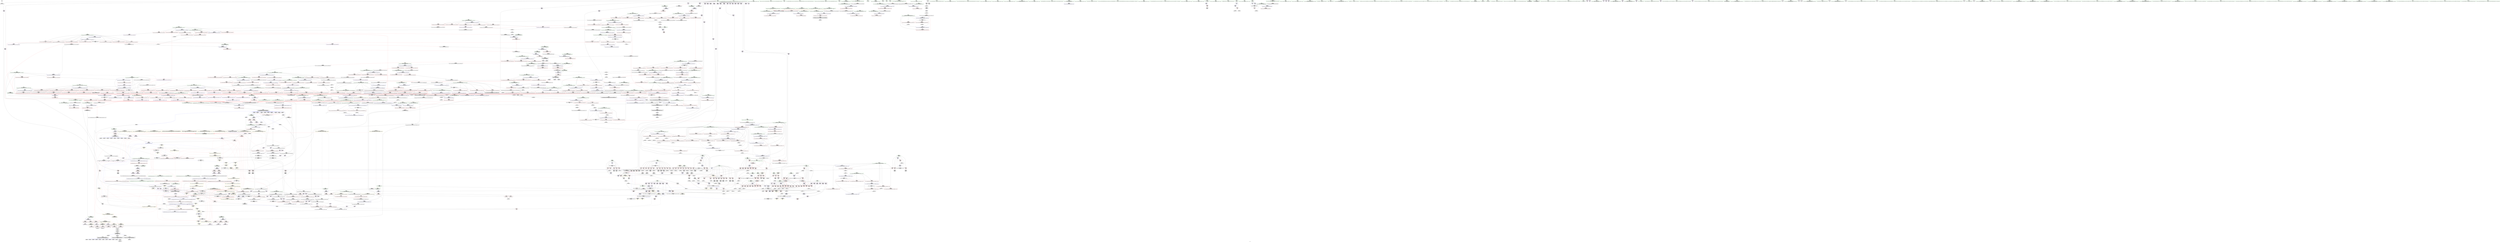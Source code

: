 digraph "SVFG" {
	label="SVFG";

	Node0x561fcc15f820 [shape=record,color=grey,label="{NodeID: 0\nNullPtr}"];
	Node0x561fcc15f820 -> Node0x561fcc1e47f0[style=solid];
	Node0x561fcc1ebdf0 [shape=record,color=red,label="{NodeID: 775\n1358\<--1347\n\<--__first.addr\n_ZSt21__unguarded_partitionIPSt4pairIiiEN9__gnu_cxx5__ops15_Iter_less_iterEET_S6_S6_S6_T0_\n|{<s0>80}}"];
	Node0x561fcc1ebdf0:s0 -> Node0x561fcc33acc0[style=solid,color=red];
	Node0x561fcc204630 [shape=record,color=grey,label="{NodeID: 1550\n163 = Binary(161, 162, )\n}"];
	Node0x561fcc204630 -> Node0x561fcc2098b0[style=solid];
	Node0x561fcc1e29f0 [shape=record,color=purple,label="{NodeID: 443\n1431\<--1430\nfirst\<--this1\n_ZNSt4pairIiiE4swapERS0_\n|{<s0>85}}"];
	Node0x561fcc1e29f0:s0 -> Node0x561fcc33c490[style=solid,color=red];
	Node0x561fcc336f30 [shape=record,color=black,label="{NodeID: 2325\n1116 = PHI(1209, )\n}"];
	Node0x561fcc336f30 -> Node0x561fcc2008a0[style=solid];
	Node0x561fcc1a1b30 [shape=record,color=green,label="{NodeID: 111\n768\<--769\n_ZSt11__make_heapIPSt4pairIiiEN9__gnu_cxx5__ops15_Iter_less_iterEEvT_S6_RT0_\<--_ZSt11__make_heapIPSt4pairIiiEN9__gnu_cxx5__ops15_Iter_less_iterEEvT_S6_RT0__field_insensitive\n}"];
	Node0x561fcc1f1880 [shape=record,color=blue,label="{NodeID: 886\n218\<--235\nretval\<--\n_ZSt3minIdERKT_S2_S2_\n}"];
	Node0x561fcc1f1880 -> Node0x561fcc283a30[style=dashed];
	Node0x561fcc1f8290 [shape=record,color=red,label="{NodeID: 554\n368\<--245\n\<--w\n_Z5solvev\n}"];
	Node0x561fcc1f8290 -> Node0x561fcc1e62f0[style=solid];
	Node0x561fcc341a80 [shape=record,color=black,label="{NodeID: 2436\n1710 = PHI(1666, 1670, 1672, )\n0th arg _ZSt12__niter_baseIPSt4pairIiiEET_S3_ }"];
	Node0x561fcc341a80 -> Node0x561fcc218e00[style=solid];
	Node0x561fcc1db1f0 [shape=record,color=green,label="{NodeID: 222\n1612\<--1613\n__val\<--__val_field_insensitive\n_ZSt25__unguarded_linear_insertIPSt4pairIiiEN9__gnu_cxx5__ops14_Val_less_iterEEvT_T0_\n|{|<s1>105|<s2>108}}"];
	Node0x561fcc1db1f0 -> Node0x561fcc1e9210[style=solid];
	Node0x561fcc1db1f0:s1 -> Node0x561fcc33be30[style=solid,color=red];
	Node0x561fcc1db1f0:s2 -> Node0x561fcc33fa90[style=solid,color=red];
	Node0x561fcc216b10 [shape=record,color=blue,label="{NodeID: 997\n1349\<--1367\n__last.addr\<--incdec.ptr3\n_ZSt21__unguarded_partitionIPSt4pairIiiEN9__gnu_cxx5__ops15_Iter_less_iterEET_S6_S6_S6_T0_\n}"];
	Node0x561fcc216b10 -> Node0x561fcc294980[style=dashed];
	Node0x561fcc1fdcc0 [shape=record,color=red,label="{NodeID: 665\n885\<--833\n\<--__first.addr\n_ZSt11__make_heapIPSt4pairIiiEN9__gnu_cxx5__ops15_Iter_less_iterEEvT_S6_RT0_\n|{<s0>42}}"];
	Node0x561fcc1fdcc0:s0 -> Node0x561fcc340f70[style=solid,color=red];
	Node0x561fcc1e8ed0 [shape=record,color=black,label="{NodeID: 333\n1469\<--1474\n_ZSt4moveIRiEONSt16remove_referenceIT_E4typeEOS2__ret\<--\n_ZSt4moveIRiEONSt16remove_referenceIT_E4typeEOS2_\n|{<s0>87|<s1>88|<s2>89}}"];
	Node0x561fcc1e8ed0:s0 -> Node0x561fcc3340f0[style=solid,color=blue];
	Node0x561fcc1e8ed0:s1 -> Node0x561fcc334230[style=solid,color=blue];
	Node0x561fcc1e8ed0:s2 -> Node0x561fcc334370[style=solid,color=blue];
	Node0x561fcc19daa0 [shape=record,color=green,label="{NodeID: 1\n14\<--1\n\<--dummyObj\nCan only get source location for instruction, argument, global var or function.}"];
	Node0x561fcc1ebec0 [shape=record,color=red,label="{NodeID: 776\n1362\<--1347\n\<--__first.addr\n_ZSt21__unguarded_partitionIPSt4pairIiiEN9__gnu_cxx5__ops15_Iter_less_iterEET_S6_S6_S6_T0_\n}"];
	Node0x561fcc1ebec0 -> Node0x561fcc1e26b0[style=solid];
	Node0x561fcc2047b0 [shape=record,color=grey,label="{NodeID: 1551\n301 = Binary(300, 282, )\n}"];
	Node0x561fcc2047b0 -> Node0x561fcc1e56c0[style=solid];
	Node0x561fcc1e2ac0 [shape=record,color=purple,label="{NodeID: 444\n1437\<--1430\nsecond\<--this1\n_ZNSt4pairIiiE4swapERS0_\n|{<s0>86}}"];
	Node0x561fcc1e2ac0:s0 -> Node0x561fcc33c490[style=solid,color=red];
	Node0x561fcc337070 [shape=record,color=black,label="{NodeID: 2326\n1124 = PHI(1209, )\n}"];
	Node0x561fcc337070 -> Node0x561fcc200970[style=solid];
	Node0x561fcc1a1c30 [shape=record,color=green,label="{NodeID: 112\n780\<--781\n_ZNK9__gnu_cxx5__ops15_Iter_less_iterclIPSt4pairIiiES5_EEbT_T0_\<--_ZNK9__gnu_cxx5__ops15_Iter_less_iterclIPSt4pairIiiES5_EEbT_T0__field_insensitive\n}"];
	Node0x561fcc1f1950 [shape=record,color=blue,label="{NodeID: 887\n249\<--14\ni\<--\n_Z5solvev\n}"];
	Node0x561fcc1f1950 -> Node0x561fcc293a80[style=dashed];
	Node0x561fcc291280 [shape=record,color=black,label="{NodeID: 1662\nMR_4V_2 = PHI(MR_4V_1, MR_4V_3, MR_4V_8, MR_4V_1, MR_4V_6, MR_4V_5, )\npts\{15 \}\n|{<s0>2|<s1>3|<s2>4|<s3>5|<s4>11|<s5>11|<s6>11}}"];
	Node0x561fcc291280:s0 -> Node0x561fcc2c45d0[style=dashed,color=blue];
	Node0x561fcc291280:s1 -> Node0x561fcc291280[style=dashed,color=blue];
	Node0x561fcc291280:s2 -> Node0x561fcc2c48f0[style=dashed,color=blue];
	Node0x561fcc291280:s3 -> Node0x561fcc291280[style=dashed,color=blue];
	Node0x561fcc291280:s4 -> Node0x561fcc1f4b50[style=dashed,color=blue];
	Node0x561fcc291280:s5 -> Node0x561fcc1f4c20[style=dashed,color=blue];
	Node0x561fcc291280:s6 -> Node0x561fcc28d680[style=dashed,color=blue];
	Node0x561fcc1f8360 [shape=record,color=red,label="{NodeID: 555\n420\<--245\n\<--w\n_Z5solvev\n}"];
	Node0x561fcc1f8360 -> Node0x561fcc1e67d0[style=solid];
	Node0x561fcc341c10 [shape=record,color=black,label="{NodeID: 2437\n1407 = PHI(1400, )\n0th arg _ZSt4swapIiiENSt9enable_ifIXsr6__and_ISt14__is_swappableIT_ES1_IT0_EEE5valueEvE4typeERSt4pairIS2_S4_ESA_ }"];
	Node0x561fcc341c10 -> Node0x561fcc216f20[style=solid];
	Node0x561fcc1db2c0 [shape=record,color=green,label="{NodeID: 223\n1614\<--1615\n__next\<--__next_field_insensitive\n_ZSt25__unguarded_linear_insertIPSt4pairIiiEN9__gnu_cxx5__ops14_Val_less_iterEEvT_T0_\n}"];
	Node0x561fcc1db2c0 -> Node0x561fcc1ee9d0[style=solid];
	Node0x561fcc1db2c0 -> Node0x561fcc1eeaa0[style=solid];
	Node0x561fcc1db2c0 -> Node0x561fcc1eeb70[style=solid];
	Node0x561fcc1db2c0 -> Node0x561fcc1eec40[style=solid];
	Node0x561fcc1db2c0 -> Node0x561fcc1eed10[style=solid];
	Node0x561fcc1db2c0 -> Node0x561fcc218440[style=solid];
	Node0x561fcc1db2c0 -> Node0x561fcc218510[style=solid];
	Node0x561fcc1db2c0 -> Node0x561fcc2186b0[style=solid];
	Node0x561fcc216be0 [shape=record,color=blue,label="{NodeID: 998\n1349\<--1375\n__last.addr\<--incdec.ptr7\n_ZSt21__unguarded_partitionIPSt4pairIiiEN9__gnu_cxx5__ops15_Iter_less_iterEET_S6_S6_S6_T0_\n}"];
	Node0x561fcc216be0 -> Node0x561fcc294980[style=dashed];
	Node0x561fcc2a4250 [shape=record,color=yellow,style=double,label="{NodeID: 1773\n159V_1 = ENCHI(MR_159V_0)\npts\{943 \}\nFun[_ZSt10__pop_heapIPSt4pairIiiEN9__gnu_cxx5__ops15_Iter_less_iterEEvT_S6_S6_RT0_]}"];
	Node0x561fcc2a4250 -> Node0x561fcc1fedd0[style=dashed];
	Node0x561fcc1fdd90 [shape=record,color=red,label="{NodeID: 666\n852\<--835\n\<--__last.addr\n_ZSt11__make_heapIPSt4pairIiiEN9__gnu_cxx5__ops15_Iter_less_iterEEvT_S6_RT0_\n}"];
	Node0x561fcc1fdd90 -> Node0x561fcc1e79b0[style=solid];
	Node0x561fcc1e8fa0 [shape=record,color=black,label="{NodeID: 334\n1519\<--1490\n\<--__val\n_ZSt16__insertion_sortIPSt4pairIiiEN9__gnu_cxx5__ops15_Iter_less_iterEEvT_S6_T0_\n}"];
	Node0x561fcc1e8fa0 -> Node0x561fcc1e2e00[style=solid];
	Node0x561fcc1e8fa0 -> Node0x561fcc1e2ed0[style=solid];
	Node0x561fcc19db30 [shape=record,color=green,label="{NodeID: 2\n16\<--1\n.str\<--dummyObj\nGlob }"];
	Node0x561fcc2acfa0 [shape=record,color=yellow,style=double,label="{NodeID: 1884\n2V_1 = ENCHI(MR_2V_0)\npts\{12 \}\nFun[_ZSt4swapIiiENSt9enable_ifIXsr6__and_ISt14__is_swappableIT_ES1_IT0_EEE5valueEvE4typeERSt4pairIS2_S4_ESA_]|{<s0>84}}"];
	Node0x561fcc2acfa0:s0 -> Node0x561fcc2a6680[style=dashed,color=red];
	Node0x561fcc1ebf90 [shape=record,color=red,label="{NodeID: 777\n1378\<--1347\n\<--__first.addr\n_ZSt21__unguarded_partitionIPSt4pairIiiEN9__gnu_cxx5__ops15_Iter_less_iterEET_S6_S6_S6_T0_\n}"];
	Node0x561fcc1ebf90 -> Node0x561fcc207f30[style=solid];
	Node0x561fcc204930 [shape=record,color=grey,label="{NodeID: 1552\n348 = Binary(341, 347, )\n}"];
	Node0x561fcc204930 -> Node0x561fcc1f1fd0[style=solid];
	Node0x561fcc1e2b90 [shape=record,color=purple,label="{NodeID: 445\n1433\<--1432\nfirst2\<--\n_ZNSt4pairIiiE4swapERS0_\n|{<s0>85}}"];
	Node0x561fcc1e2b90:s0 -> Node0x561fcc33c5e0[style=solid,color=red];
	Node0x561fcc3371b0 [shape=record,color=black,label="{NodeID: 2327\n1182 = PHI(1216, )\n}"];
	Node0x561fcc3371b0 -> Node0x561fcbbab290[style=solid];
	Node0x561fcc1a1d30 [shape=record,color=green,label="{NodeID: 113\n787\<--788\n_ZSt10__pop_heapIPSt4pairIiiEN9__gnu_cxx5__ops15_Iter_less_iterEEvT_S6_S6_RT0_\<--_ZSt10__pop_heapIPSt4pairIiiEN9__gnu_cxx5__ops15_Iter_less_iterEEvT_S6_S6_RT0__field_insensitive\n}"];
	Node0x561fcc1f1a20 [shape=record,color=blue,label="{NodeID: 888\n277\<--273\nsecond\<--\n_Z5solvev\n}"];
	Node0x561fcc1f1a20 -> Node0x561fcc293580[style=dashed];
	Node0x561fcc291780 [shape=record,color=black,label="{NodeID: 1663\nMR_14V_2 = PHI(MR_14V_1, MR_14V_3, MR_14V_3, MR_14V_3, MR_14V_3, MR_14V_3, )\npts\{48 \}\n}"];
	Node0x561fcc1f8430 [shape=record,color=red,label="{NodeID: 556\n297\<--247\n\<--l\n_Z5solvev\n}"];
	Node0x561fcc1f8430 -> Node0x561fcc2086b0[style=solid];
	Node0x561fcc341d20 [shape=record,color=black,label="{NodeID: 2438\n1408 = PHI(1401, )\n1st arg _ZSt4swapIiiENSt9enable_ifIXsr6__and_ISt14__is_swappableIT_ES1_IT0_EEE5valueEvE4typeERSt4pairIS2_S4_ESA_ }"];
	Node0x561fcc341d20 -> Node0x561fcc216ff0[style=solid];
	Node0x561fcc1db390 [shape=record,color=green,label="{NodeID: 224\n1630\<--1631\n_ZNK9__gnu_cxx5__ops14_Val_less_iterclISt4pairIiiEPS4_EEbRT_T0_\<--_ZNK9__gnu_cxx5__ops14_Val_less_iterclISt4pairIiiEPS4_EEbRT_T0__field_insensitive\n}"];
	Node0x561fcc216cb0 [shape=record,color=blue,label="{NodeID: 999\n1347\<--1388\n__first.addr\<--incdec.ptr9\n_ZSt21__unguarded_partitionIPSt4pairIiiEN9__gnu_cxx5__ops15_Iter_less_iterEET_S6_S6_S6_T0_\n}"];
	Node0x561fcc216cb0 -> Node0x561fcc28b880[style=dashed];
	Node0x561fcc1fde60 [shape=record,color=red,label="{NodeID: 667\n861\<--835\n\<--__last.addr\n_ZSt11__make_heapIPSt4pairIiiEN9__gnu_cxx5__ops15_Iter_less_iterEEvT_S6_RT0_\n}"];
	Node0x561fcc1fde60 -> Node0x561fcc1e7b50[style=solid];
	Node0x561fcc1e9070 [shape=record,color=black,label="{NodeID: 335\n1520\<--1518\n\<--call3\n_ZSt16__insertion_sortIPSt4pairIiiEN9__gnu_cxx5__ops15_Iter_less_iterEEvT_S6_T0_\n}"];
	Node0x561fcc1e9070 -> Node0x561fcc1e2fa0[style=solid];
	Node0x561fcc1e9070 -> Node0x561fcc1e3070[style=solid];
	Node0x561fcc19dde0 [shape=record,color=green,label="{NodeID: 3\n18\<--1\n.str.1\<--dummyObj\nGlob }"];
	Node0x561fcc1ec060 [shape=record,color=red,label="{NodeID: 778\n1382\<--1347\n\<--__first.addr\n_ZSt21__unguarded_partitionIPSt4pairIiiEN9__gnu_cxx5__ops15_Iter_less_iterEET_S6_S6_S6_T0_\n}"];
	Node0x561fcc1ec060 -> Node0x561fcc1e8e00[style=solid];
	Node0x561fcc204ab0 [shape=record,color=grey,label="{NodeID: 1553\n360 = Binary(359, 282, )\n}"];
	Node0x561fcc204ab0 -> Node0x561fcc1f2170[style=solid];
	Node0x561fcc1e2c60 [shape=record,color=purple,label="{NodeID: 446\n1439\<--1438\nsecond3\<--\n_ZNSt4pairIiiE4swapERS0_\n|{<s0>86}}"];
	Node0x561fcc1e2c60:s0 -> Node0x561fcc33c5e0[style=solid,color=red];
	Node0x561fcc3372f0 [shape=record,color=black,label="{NodeID: 2328\n1191 = PHI(977, )\n|{<s0>65}}"];
	Node0x561fcc3372f0:s0 -> Node0x561fcc33ec70[style=solid,color=red];
	Node0x561fcc1db860 [shape=record,color=green,label="{NodeID: 114\n800\<--801\n__first.addr\<--__first.addr_field_insensitive\n_ZSt11__sort_heapIPSt4pairIiiEN9__gnu_cxx5__ops15_Iter_less_iterEEvT_S6_RT0_\n}"];
	Node0x561fcc1db860 -> Node0x561fcc1fd4a0[style=solid];
	Node0x561fcc1db860 -> Node0x561fcc1fd570[style=solid];
	Node0x561fcc1db860 -> Node0x561fcc2134a0[style=solid];
	Node0x561fcc1f1af0 [shape=record,color=blue,label="{NodeID: 889\n249\<--281\ni\<--inc\n_Z5solvev\n}"];
	Node0x561fcc1f1af0 -> Node0x561fcc293a80[style=dashed];
	Node0x561fcc291c80 [shape=record,color=black,label="{NodeID: 1664\nMR_16V_2 = PHI(MR_16V_1, MR_16V_3, MR_16V_3, MR_16V_3, MR_16V_3, MR_16V_3, )\npts\{50 \}\n}"];
	Node0x561fcc1f8500 [shape=record,color=red,label="{NodeID: 557\n378\<--247\n\<--l\n_Z5solvev\n}"];
	Node0x561fcc1f8500 -> Node0x561fcc1e6490[style=solid];
	Node0x561fcc341e30 [shape=record,color=black,label="{NodeID: 2439\n1146 = PHI(1091, )\n0th arg _ZSt11__push_heapIPSt4pairIiiElS1_N9__gnu_cxx5__ops14_Iter_less_valEEvT_T0_S7_T1_RT2_ }"];
	Node0x561fcc341e30 -> Node0x561fcc215a00[style=solid];
	Node0x561fcc1db490 [shape=record,color=green,label="{NodeID: 225\n1648\<--1649\nretval\<--retval_field_insensitive\n_ZN9__gnu_cxx5__ops15__val_comp_iterENS0_15_Iter_less_iterE\n}"];
	Node0x561fcc216d80 [shape=record,color=blue,label="{NodeID: 1000\n1394\<--1392\n__a.addr\<--__a\n_ZSt9iter_swapIPSt4pairIiiES2_EvT_T0_\n}"];
	Node0x561fcc216d80 -> Node0x561fcc1ec880[style=dashed];
	Node0x561fcc1fdf30 [shape=record,color=red,label="{NodeID: 668\n892\<--837\n\<--__comp.addr\n_ZSt11__make_heapIPSt4pairIiiEN9__gnu_cxx5__ops15_Iter_less_iterEEvT_S6_RT0_\n}"];
	Node0x561fcc1e9140 [shape=record,color=black,label="{NodeID: 336\n1582\<--1602\n_ZSt13move_backwardIPSt4pairIiiES2_ET0_T_S4_S3__ret\<--call2\n_ZSt13move_backwardIPSt4pairIiiES2_ET0_T_S4_S3_\n|{<s0>93}}"];
	Node0x561fcc1e9140:s0 -> Node0x561fcc338470[style=solid,color=blue];
	Node0x561fcc19dea0 [shape=record,color=green,label="{NodeID: 4\n20\<--1\n.str.2\<--dummyObj\nGlob }"];
	Node0x561fcc1ec130 [shape=record,color=red,label="{NodeID: 779\n1384\<--1347\n\<--__first.addr\n_ZSt21__unguarded_partitionIPSt4pairIiiEN9__gnu_cxx5__ops15_Iter_less_iterEET_S6_S6_S6_T0_\n|{<s0>82}}"];
	Node0x561fcc1ec130:s0 -> Node0x561fcc33b3c0[style=solid,color=red];
	Node0x561fcc204c30 [shape=record,color=grey,label="{NodeID: 1554\n129 = Binary(127, 128, )\n}"];
	Node0x561fcc204c30 -> Node0x561fcc2074b0[style=solid];
	Node0x561fcc1e2d30 [shape=record,color=purple,label="{NodeID: 447\n1506\<--1505\nadd.ptr\<--\n_ZSt16__insertion_sortIPSt4pairIiiEN9__gnu_cxx5__ops15_Iter_less_iterEEvT_S6_T0_\n}"];
	Node0x561fcc1e2d30 -> Node0x561fcc2178e0[style=solid];
	Node0x561fcc337430 [shape=record,color=black,label="{NodeID: 2329\n1195 = PHI(1104, )\n}"];
	Node0x561fcc1db930 [shape=record,color=green,label="{NodeID: 115\n802\<--803\n__last.addr\<--__last.addr_field_insensitive\n_ZSt11__sort_heapIPSt4pairIiiEN9__gnu_cxx5__ops15_Iter_less_iterEEvT_S6_RT0_\n}"];
	Node0x561fcc1db930 -> Node0x561fcc1fd640[style=solid];
	Node0x561fcc1db930 -> Node0x561fcc1fd710[style=solid];
	Node0x561fcc1db930 -> Node0x561fcc1fd7e0[style=solid];
	Node0x561fcc1db930 -> Node0x561fcc1fd8b0[style=solid];
	Node0x561fcc1db930 -> Node0x561fcc213570[style=solid];
	Node0x561fcc1db930 -> Node0x561fcc213710[style=solid];
	Node0x561fcc1f1bc0 [shape=record,color=blue,label="{NodeID: 890\n285\<--287\n\<--\n_Z5solvev\n}"];
	Node0x561fcc1f1bc0 -> Node0x561fcc29c680[style=dashed];
	Node0x561fcc292180 [shape=record,color=black,label="{NodeID: 1665\nMR_18V_2 = PHI(MR_18V_1, MR_18V_3, MR_18V_1, MR_18V_1, MR_18V_1, MR_18V_3, )\npts\{52 \}\n}"];
	Node0x561fcc1f85d0 [shape=record,color=red,label="{NodeID: 558\n422\<--247\n\<--l\n_Z5solvev\n}"];
	Node0x561fcc1f85d0 -> Node0x561fcc1e68a0[style=solid];
	Node0x561fcc341f40 [shape=record,color=black,label="{NodeID: 2440\n1147 = PHI(1092, )\n1st arg _ZSt11__push_heapIPSt4pairIiiElS1_N9__gnu_cxx5__ops14_Iter_less_valEEvT_T0_S7_T1_RT2_ }"];
	Node0x561fcc341f40 -> Node0x561fcc215ad0[style=solid];
	Node0x561fcc1db560 [shape=record,color=green,label="{NodeID: 226\n1650\<--1651\n\<--field_insensitive\n_ZN9__gnu_cxx5__ops15__val_comp_iterENS0_15_Iter_less_iterE\n}"];
	Node0x561fcc216e50 [shape=record,color=blue,label="{NodeID: 1001\n1396\<--1393\n__b.addr\<--__b\n_ZSt9iter_swapIPSt4pairIiiES2_EvT_T0_\n}"];
	Node0x561fcc216e50 -> Node0x561fcc1ec950[style=dashed];
	Node0x561fcc1fe000 [shape=record,color=red,label="{NodeID: 669\n868\<--839\n\<--__len\n_ZSt11__make_heapIPSt4pairIiiEN9__gnu_cxx5__ops15_Iter_less_iterEEvT_S6_RT0_\n}"];
	Node0x561fcc1fe000 -> Node0x561fcc233480[style=solid];
	Node0x561fcc1e9210 [shape=record,color=black,label="{NodeID: 337\n1619\<--1612\n\<--__val\n_ZSt25__unguarded_linear_insertIPSt4pairIiiEN9__gnu_cxx5__ops14_Val_less_iterEEvT_T0_\n}"];
	Node0x561fcc1e9210 -> Node0x561fcc1e33b0[style=solid];
	Node0x561fcc1e9210 -> Node0x561fcc1e3480[style=solid];
	Node0x561fcc19df60 [shape=record,color=green,label="{NodeID: 5\n22\<--1\n.str.3\<--dummyObj\nGlob }"];
	Node0x561fcc1ec200 [shape=record,color=red,label="{NodeID: 780\n1387\<--1347\n\<--__first.addr\n_ZSt21__unguarded_partitionIPSt4pairIiiEN9__gnu_cxx5__ops15_Iter_less_iterEET_S6_S6_S6_T0_\n}"];
	Node0x561fcc1ec200 -> Node0x561fcc1e2920[style=solid];
	Node0x561fcc204db0 [shape=record,color=grey,label="{NodeID: 1555\n335 = Binary(334, 282, )\n}"];
	Node0x561fcc204db0 -> Node0x561fcc1e5d40[style=solid];
	Node0x561fcc1e2e00 [shape=record,color=purple,label="{NodeID: 448\n1805\<--1519\noffset_0\<--\n}"];
	Node0x561fcc1e2e00 -> Node0x561fcc2179b0[style=solid];
	Node0x561fcc337540 [shape=record,color=black,label="{NodeID: 2330\n1203 = PHI(977, )\n|{<s0>67}}"];
	Node0x561fcc337540:s0 -> Node0x561fcc33ec70[style=solid,color=red];
	Node0x561fcc1dba00 [shape=record,color=green,label="{NodeID: 116\n804\<--805\n__comp.addr\<--__comp.addr_field_insensitive\n_ZSt11__sort_heapIPSt4pairIiiEN9__gnu_cxx5__ops15_Iter_less_iterEEvT_S6_RT0_\n}"];
	Node0x561fcc1dba00 -> Node0x561fcc1fd980[style=solid];
	Node0x561fcc1dba00 -> Node0x561fcc213640[style=solid];
	Node0x561fcc1f1c90 [shape=record,color=blue,label="{NodeID: 891\n288\<--287\n\<--\n_Z5solvev\n}"];
	Node0x561fcc1f1c90 -> Node0x561fcc29cb80[style=dashed];
	Node0x561fcc292680 [shape=record,color=black,label="{NodeID: 1666\nMR_20V_2 = PHI(MR_20V_1, MR_20V_1, MR_20V_3, MR_20V_1, MR_20V_3, MR_20V_1, )\npts\{54 \}\n}"];
	Node0x561fcc1f86a0 [shape=record,color=red,label="{NodeID: 559\n263\<--249\n\<--i\n_Z5solvev\n}"];
	Node0x561fcc1f86a0 -> Node0x561fcc20aab0[style=solid];
	Node0x561fcc342050 [shape=record,color=black,label="{NodeID: 2441\n1148 = PHI(1093, )\n2nd arg _ZSt11__push_heapIPSt4pairIiiElS1_N9__gnu_cxx5__ops14_Iter_less_valEEvT_T0_S7_T1_RT2_ }"];
	Node0x561fcc342050 -> Node0x561fcc215ba0[style=solid];
	Node0x561fcc1db630 [shape=record,color=green,label="{NodeID: 227\n1657\<--1658\n__first.addr\<--__first.addr_field_insensitive\n_ZSt23__copy_move_backward_a2ILb1EPSt4pairIiiES2_ET1_T0_S4_S3_\n}"];
	Node0x561fcc1db630 -> Node0x561fcc1eede0[style=solid];
	Node0x561fcc1db630 -> Node0x561fcc218780[style=solid];
	Node0x561fcc216f20 [shape=record,color=blue,label="{NodeID: 1002\n1409\<--1407\n__x.addr\<--__x\n_ZSt4swapIiiENSt9enable_ifIXsr6__and_ISt14__is_swappableIT_ES1_IT0_EEE5valueEvE4typeERSt4pairIS2_S4_ESA_\n}"];
	Node0x561fcc216f20 -> Node0x561fcc1eca20[style=dashed];
	Node0x561fcc1fe0d0 [shape=record,color=red,label="{NodeID: 670\n887\<--839\n\<--__len\n_ZSt11__make_heapIPSt4pairIiiEN9__gnu_cxx5__ops15_Iter_less_iterEEvT_S6_RT0_\n|{<s0>42}}"];
	Node0x561fcc1fe0d0:s0 -> Node0x561fcc341210[style=solid,color=red];
	Node0x561fcc1e92e0 [shape=record,color=black,label="{NodeID: 338\n1620\<--1618\n\<--call\n_ZSt25__unguarded_linear_insertIPSt4pairIiiEN9__gnu_cxx5__ops14_Val_less_iterEEvT_T0_\n}"];
	Node0x561fcc1e92e0 -> Node0x561fcc1e3550[style=solid];
	Node0x561fcc1e92e0 -> Node0x561fcc1e3620[style=solid];
	Node0x561fcc19e7d0 [shape=record,color=green,label="{NodeID: 6\n24\<--1\n.str.4\<--dummyObj\nGlob }"];
	Node0x561fcc1ec2d0 [shape=record,color=red,label="{NodeID: 781\n1366\<--1349\n\<--__last.addr\n_ZSt21__unguarded_partitionIPSt4pairIiiEN9__gnu_cxx5__ops15_Iter_less_iterEET_S6_S6_S6_T0_\n}"];
	Node0x561fcc1ec2d0 -> Node0x561fcc1e2780[style=solid];
	Node0x561fcc204f30 [shape=record,color=grey,label="{NodeID: 1556\n1032 = Binary(540, 1031, )\n}"];
	Node0x561fcc204f30 -> Node0x561fcc214ea0[style=solid];
	Node0x561fcc1e2ed0 [shape=record,color=purple,label="{NodeID: 449\n1808\<--1519\noffset_1\<--\n}"];
	Node0x561fcc1e2ed0 -> Node0x561fcc217a80[style=solid];
	Node0x561fcc3376b0 [shape=record,color=black,label="{NodeID: 2331\n1207 = PHI(1104, )\n}"];
	Node0x561fcc1dbad0 [shape=record,color=green,label="{NodeID: 117\n833\<--834\n__first.addr\<--__first.addr_field_insensitive\n_ZSt11__make_heapIPSt4pairIiiEN9__gnu_cxx5__ops15_Iter_less_iterEEvT_S6_RT0_\n}"];
	Node0x561fcc1dbad0 -> Node0x561fcc1fda50[style=solid];
	Node0x561fcc1dbad0 -> Node0x561fcc1fdb20[style=solid];
	Node0x561fcc1dbad0 -> Node0x561fcc1fdbf0[style=solid];
	Node0x561fcc1dbad0 -> Node0x561fcc1fdcc0[style=solid];
	Node0x561fcc1dbad0 -> Node0x561fcc2137e0[style=solid];
	Node0x561fcc1f1d60 [shape=record,color=blue,label="{NodeID: 892\n251\<--282\ni4\<--\n_Z5solvev\n}"];
	Node0x561fcc1f1d60 -> Node0x561fcc29c180[style=dashed];
	Node0x561fcc292b80 [shape=record,color=black,label="{NodeID: 1667\nMR_22V_2 = PHI(MR_22V_1, MR_22V_3, MR_22V_8, MR_22V_1, MR_22V_6, MR_22V_5, )\npts\{60000 \}\n|{<s0>2|<s1>3|<s2>4|<s3>5|<s4>11|<s5>11}}"];
	Node0x561fcc292b80:s0 -> Node0x561fcc2c4730[style=dashed,color=blue];
	Node0x561fcc292b80:s1 -> Node0x561fcc292b80[style=dashed,color=blue];
	Node0x561fcc292b80:s2 -> Node0x561fcc2c4a50[style=dashed,color=blue];
	Node0x561fcc292b80:s3 -> Node0x561fcc292b80[style=dashed,color=blue];
	Node0x561fcc292b80:s4 -> Node0x561fcc1fa310[style=dashed,color=blue];
	Node0x561fcc292b80:s5 -> Node0x561fcc28e580[style=dashed,color=blue];
	Node0x561fcc1f8770 [shape=record,color=red,label="{NodeID: 560\n267\<--249\n\<--i\n_Z5solvev\n}"];
	Node0x561fcc1f8770 -> Node0x561fcc1e5520[style=solid];
	Node0x561fcc342160 [shape=record,color=black,label="{NodeID: 2442\n1149 = PHI(1099, )\n3rd arg _ZSt11__push_heapIPSt4pairIiiElS1_N9__gnu_cxx5__ops14_Iter_less_valEEvT_T0_S7_T1_RT2_ }"];
	Node0x561fcc342160 -> Node0x561fcc215930[style=solid];
	Node0x561fcc1db700 [shape=record,color=green,label="{NodeID: 228\n1659\<--1660\n__last.addr\<--__last.addr_field_insensitive\n_ZSt23__copy_move_backward_a2ILb1EPSt4pairIiiES2_ET1_T0_S4_S3_\n}"];
	Node0x561fcc1db700 -> Node0x561fcc1eeeb0[style=solid];
	Node0x561fcc1db700 -> Node0x561fcc218850[style=solid];
	Node0x561fcc216ff0 [shape=record,color=blue,label="{NodeID: 1003\n1411\<--1408\n__y.addr\<--__y\n_ZSt4swapIiiENSt9enable_ifIXsr6__and_ISt14__is_swappableIT_ES1_IT0_EEE5valueEvE4typeERSt4pairIS2_S4_ESA_\n}"];
	Node0x561fcc216ff0 -> Node0x561fcc1ecaf0[style=dashed];
	Node0x561fcc2a46b0 [shape=record,color=yellow,style=double,label="{NodeID: 1778\n169V_1 = ENCHI(MR_169V_0)\npts\{8440000 9950000 11520000 14910000 16130000 \}\nFun[_ZSt10__pop_heapIPSt4pairIiiEN9__gnu_cxx5__ops15_Iter_less_iterEEvT_S6_S6_RT0_]|{|<s2>47}}"];
	Node0x561fcc2a46b0 -> Node0x561fcc1effc0[style=dashed];
	Node0x561fcc2a46b0 -> Node0x561fcc1f0160[style=dashed];
	Node0x561fcc2a46b0:s2 -> Node0x561fcc2a6c20[style=dashed,color=red];
	Node0x561fcc1fe1a0 [shape=record,color=red,label="{NodeID: 671\n874\<--841\n\<--__parent\n_ZSt11__make_heapIPSt4pairIiiEN9__gnu_cxx5__ops15_Iter_less_iterEEvT_S6_RT0_\n}"];
	Node0x561fcc1e93b0 [shape=record,color=black,label="{NodeID: 339\n1653\<--1674\n_ZSt23__copy_move_backward_a2ILb1EPSt4pairIiiES2_ET1_T0_S4_S3__ret\<--call3\n_ZSt23__copy_move_backward_a2ILb1EPSt4pairIiiES2_ET1_T0_S4_S3_\n|{<s0>102}}"];
	Node0x561fcc1e93b0:s0 -> Node0x561fcc338ab0[style=solid,color=blue];
	Node0x561fcc2c45d0 [shape=record,color=yellow,style=double,label="{NodeID: 2221\n4V_4 = CSCHI(MR_4V_1)\npts\{15 \}\nCS[]|{<s0>3}}"];
	Node0x561fcc2c45d0:s0 -> Node0x561fcc2a4b00[style=dashed,color=red];
	Node0x561fcc19e890 [shape=record,color=green,label="{NodeID: 7\n30\<--1\n.str.5\<--dummyObj\nGlob }"];
	Node0x561fcc1ec3a0 [shape=record,color=red,label="{NodeID: 782\n1371\<--1349\n\<--__last.addr\n_ZSt21__unguarded_partitionIPSt4pairIiiEN9__gnu_cxx5__ops15_Iter_less_iterEET_S6_S6_S6_T0_\n|{<s0>81}}"];
	Node0x561fcc1ec3a0:s0 -> Node0x561fcc33b040[style=solid,color=red];
	Node0x561fcc2050b0 [shape=record,color=grey,label="{NodeID: 1557\n330 = Binary(329, 282, )\n}"];
	Node0x561fcc2050b0 -> Node0x561fcc1e5c70[style=solid];
	Node0x561fcc1e2fa0 [shape=record,color=purple,label="{NodeID: 450\n1806\<--1520\noffset_0\<--\n}"];
	Node0x561fcc1e2fa0 -> Node0x561fcc1f04a0[style=solid];
	Node0x561fcc3377c0 [shape=record,color=black,label="{NodeID: 2332\n1232 = PHI(1234, )\n}"];
	Node0x561fcc3377c0 -> Node0x561fcc1e8c60[style=solid];
	Node0x561fcc1dbba0 [shape=record,color=green,label="{NodeID: 118\n835\<--836\n__last.addr\<--__last.addr_field_insensitive\n_ZSt11__make_heapIPSt4pairIiiEN9__gnu_cxx5__ops15_Iter_less_iterEEvT_S6_RT0_\n}"];
	Node0x561fcc1dbba0 -> Node0x561fcc1fdd90[style=solid];
	Node0x561fcc1dbba0 -> Node0x561fcc1fde60[style=solid];
	Node0x561fcc1dbba0 -> Node0x561fcc2138b0[style=solid];
	Node0x561fcc1f1e30 [shape=record,color=blue,label="{NodeID: 893\n322\<--319\narrayidx21\<--add19\n_Z5solvev\n}"];
	Node0x561fcc1f1e30 -> Node0x561fcc29c680[style=dashed];
	Node0x561fcc293080 [shape=record,color=black,label="{NodeID: 1668\nMR_24V_2 = PHI(MR_24V_1, MR_24V_3, MR_24V_8, MR_24V_1, MR_24V_6, MR_24V_5, )\npts\{90000 \}\n|{<s0>2|<s1>3|<s2>4|<s3>5|<s4>11|<s5>11}}"];
	Node0x561fcc293080:s0 -> Node0x561fcc2c4810[style=dashed,color=blue];
	Node0x561fcc293080:s1 -> Node0x561fcc293080[style=dashed,color=blue];
	Node0x561fcc293080:s2 -> Node0x561fcc2c4b30[style=dashed,color=blue];
	Node0x561fcc293080:s3 -> Node0x561fcc293080[style=dashed,color=blue];
	Node0x561fcc293080:s4 -> Node0x561fcc1fa3e0[style=dashed,color=blue];
	Node0x561fcc293080:s5 -> Node0x561fcc28ea80[style=dashed,color=blue];
	Node0x561fcc1f8840 [shape=record,color=red,label="{NodeID: 561\n273\<--249\n\<--i\n_Z5solvev\n}"];
	Node0x561fcc1f8840 -> Node0x561fcc1f1a20[style=solid];
	Node0x561fcc342270 [shape=record,color=black,label="{NodeID: 2443\n1150 = PHI(1008, )\n4th arg _ZSt11__push_heapIPSt4pairIiiElS1_N9__gnu_cxx5__ops14_Iter_less_valEEvT_T0_S7_T1_RT2_ }"];
	Node0x561fcc342270 -> Node0x561fcc215c70[style=solid];
	Node0x561fcc1db7d0 [shape=record,color=green,label="{NodeID: 229\n1661\<--1662\n__result.addr\<--__result.addr_field_insensitive\n_ZSt23__copy_move_backward_a2ILb1EPSt4pairIiiES2_ET1_T0_S4_S3_\n}"];
	Node0x561fcc1db7d0 -> Node0x561fcc1eef80[style=solid];
	Node0x561fcc1db7d0 -> Node0x561fcc218920[style=solid];
	Node0x561fcc2170c0 [shape=record,color=blue,label="{NodeID: 1004\n1424\<--1422\nthis.addr\<--this\n_ZNSt4pairIiiE4swapERS0_\n}"];
	Node0x561fcc2170c0 -> Node0x561fcc1ecbc0[style=dashed];
	Node0x561fcc2a4850 [shape=record,color=yellow,style=double,label="{NodeID: 1779\n171V_1 = ENCHI(MR_171V_0)\npts\{8440001 9950001 11520001 14910001 16130001 \}\nFun[_ZSt10__pop_heapIPSt4pairIiiEN9__gnu_cxx5__ops15_Iter_less_iterEEvT_S6_S6_RT0_]|{|<s2>47}}"];
	Node0x561fcc2a4850 -> Node0x561fcc1f0090[style=dashed];
	Node0x561fcc2a4850 -> Node0x561fcc1f0230[style=dashed];
	Node0x561fcc2a4850:s2 -> Node0x561fcc2a6c20[style=dashed,color=red];
	Node0x561fcc1fe270 [shape=record,color=red,label="{NodeID: 672\n886\<--841\n\<--__parent\n_ZSt11__make_heapIPSt4pairIiiEN9__gnu_cxx5__ops15_Iter_less_iterEEvT_S6_RT0_\n|{<s0>42}}"];
	Node0x561fcc1fe270:s0 -> Node0x561fcc3410c0[style=solid,color=red];
	Node0x561fcc1e9480 [shape=record,color=black,label="{NodeID: 340\n1678\<--1683\n_ZSt12__miter_baseIPSt4pairIiiEET_S3__ret\<--\n_ZSt12__miter_baseIPSt4pairIiiEET_S3_\n|{<s0>100|<s1>101}}"];
	Node0x561fcc1e9480:s0 -> Node0x561fcc338800[style=solid,color=blue];
	Node0x561fcc1e9480:s1 -> Node0x561fcc338970[style=solid,color=blue];
	Node0x561fcc2c4730 [shape=record,color=yellow,style=double,label="{NodeID: 2222\n22V_4 = CSCHI(MR_22V_1)\npts\{60000 \}\nCS[]|{<s0>3}}"];
	Node0x561fcc2c4730:s0 -> Node0x561fcc2a52e0[style=dashed,color=red];
	Node0x561fcc19e950 [shape=record,color=green,label="{NodeID: 8\n77\<--1\n\<--dummyObj\nCan only get source location for instruction, argument, global var or function.}"];
	Node0x561fcc1ec470 [shape=record,color=red,label="{NodeID: 783\n1374\<--1349\n\<--__last.addr\n_ZSt21__unguarded_partitionIPSt4pairIiiEN9__gnu_cxx5__ops15_Iter_less_iterEET_S6_S6_S6_T0_\n}"];
	Node0x561fcc1ec470 -> Node0x561fcc1e2850[style=solid];
	Node0x561fcc205230 [shape=record,color=grey,label="{NodeID: 1558\n539 = Binary(536, 540, )\n|{<s0>21}}"];
	Node0x561fcc205230:s0 -> Node0x561fcc339840[style=solid,color=red];
	Node0x561fcc1e3070 [shape=record,color=purple,label="{NodeID: 451\n1809\<--1520\noffset_1\<--\n}"];
	Node0x561fcc1e3070 -> Node0x561fcc1f0570[style=solid];
	Node0x561fcc337930 [shape=record,color=black,label="{NodeID: 2333\n1292 = PHI(907, )\n}"];
	Node0x561fcc1dbc70 [shape=record,color=green,label="{NodeID: 119\n837\<--838\n__comp.addr\<--__comp.addr_field_insensitive\n_ZSt11__make_heapIPSt4pairIiiEN9__gnu_cxx5__ops15_Iter_less_iterEEvT_S6_RT0_\n}"];
	Node0x561fcc1dbc70 -> Node0x561fcc1fdf30[style=solid];
	Node0x561fcc1dbc70 -> Node0x561fcc213980[style=solid];
	Node0x561fcc1f1f00 [shape=record,color=blue,label="{NodeID: 894\n326\<--287\narrayidx23\<--\n_Z5solvev\n}"];
	Node0x561fcc1f1f00 -> Node0x561fcc29cb80[style=dashed];
	Node0x561fcc293580 [shape=record,color=black,label="{NodeID: 1669\nMR_2V_2 = PHI(MR_2V_3, MR_2V_1, )\npts\{12 \}\n|{|<s6>10}}"];
	Node0x561fcc293580 -> Node0x561fcc1f9bc0[style=dashed];
	Node0x561fcc293580 -> Node0x561fcc1f9c90[style=dashed];
	Node0x561fcc293580 -> Node0x561fcc1f9e30[style=dashed];
	Node0x561fcc293580 -> Node0x561fcc1f9f00[style=dashed];
	Node0x561fcc293580 -> Node0x561fcc1f1a20[style=dashed];
	Node0x561fcc293580 -> Node0x561fcc28d180[style=dashed];
	Node0x561fcc293580:s6 -> Node0x561fcc2a3850[style=dashed,color=red];
	Node0x561fcc1f8910 [shape=record,color=red,label="{NodeID: 562\n274\<--249\n\<--i\n_Z5solvev\n}"];
	Node0x561fcc1f8910 -> Node0x561fcc1e55f0[style=solid];
	Node0x561fcc342380 [shape=record,color=black,label="{NodeID: 2444\n830 = PHI(765, )\n0th arg _ZSt11__make_heapIPSt4pairIiiEN9__gnu_cxx5__ops15_Iter_less_iterEEvT_S6_RT0_ }"];
	Node0x561fcc342380 -> Node0x561fcc2137e0[style=solid];
	Node0x561fcc1e3a60 [shape=record,color=green,label="{NodeID: 230\n1668\<--1669\n_ZSt12__niter_baseIPSt4pairIiiEET_S3_\<--_ZSt12__niter_baseIPSt4pairIiiEET_S3__field_insensitive\n}"];
	Node0x561fcc217190 [shape=record,color=blue,label="{NodeID: 1005\n1426\<--1423\n__p.addr\<--__p\n_ZNSt4pairIiiE4swapERS0_\n}"];
	Node0x561fcc217190 -> Node0x561fcc1ecc90[style=dashed];
	Node0x561fcc217190 -> Node0x561fcc1ecd60[style=dashed];
	Node0x561fcc2a49f0 [shape=record,color=yellow,style=double,label="{NodeID: 1780\n2V_1 = ENCHI(MR_2V_0)\npts\{12 \}\nFun[_Z3dfsdddd]|{|<s7>2|<s8>3|<s9>4|<s10>5}}"];
	Node0x561fcc2a49f0 -> Node0x561fcc1f6fe0[style=dashed];
	Node0x561fcc2a49f0 -> Node0x561fcc1f70b0[style=dashed];
	Node0x561fcc2a49f0 -> Node0x561fcc1f7180[style=dashed];
	Node0x561fcc2a49f0 -> Node0x561fcc1f7250[style=dashed];
	Node0x561fcc2a49f0 -> Node0x561fcc1f7320[style=dashed];
	Node0x561fcc2a49f0 -> Node0x561fcc1f73f0[style=dashed];
	Node0x561fcc2a49f0 -> Node0x561fcc1f74c0[style=dashed];
	Node0x561fcc2a49f0:s7 -> Node0x561fcc2a49f0[style=dashed,color=red];
	Node0x561fcc2a49f0:s8 -> Node0x561fcc2a49f0[style=dashed,color=red];
	Node0x561fcc2a49f0:s9 -> Node0x561fcc2a49f0[style=dashed,color=red];
	Node0x561fcc2a49f0:s10 -> Node0x561fcc2a49f0[style=dashed,color=red];
	Node0x561fcc1fe340 [shape=record,color=red,label="{NodeID: 673\n898\<--841\n\<--__parent\n_ZSt11__make_heapIPSt4pairIiiEN9__gnu_cxx5__ops15_Iter_less_iterEEvT_S6_RT0_\n}"];
	Node0x561fcc1fe340 -> Node0x561fcc207ab0[style=solid];
	Node0x561fcc1e9550 [shape=record,color=black,label="{NodeID: 341\n1685\<--1705\n_ZSt22__copy_move_backward_aILb1EPSt4pairIiiES2_ET1_T0_S4_S3__ret\<--call\n_ZSt22__copy_move_backward_aILb1EPSt4pairIiiES2_ET1_T0_S4_S3_\n|{<s0>113}}"];
	Node0x561fcc1e9550:s0 -> Node0x561fcc335770[style=solid,color=blue];
	Node0x561fcc2c4810 [shape=record,color=yellow,style=double,label="{NodeID: 2223\n24V_4 = CSCHI(MR_24V_1)\npts\{90000 \}\nCS[]|{<s0>3}}"];
	Node0x561fcc2c4810:s0 -> Node0x561fcc2a53c0[style=dashed,color=red];
	Node0x561fcc19ea10 [shape=record,color=green,label="{NodeID: 9\n84\<--1\n\<--dummyObj\nCan only get source location for instruction, argument, global var or function.}"];
	Node0x561fcc2ad620 [shape=record,color=yellow,style=double,label="{NodeID: 1891\n220V_1 = ENCHI(MR_220V_0)\npts\{11520000 11520001 \}\nFun[_ZSt11__push_heapIPSt4pairIiiElS1_N9__gnu_cxx5__ops14_Iter_less_valEEvT_T0_S7_T1_RT2_]|{<s0>63|<s1>65|<s2>67}}"];
	Node0x561fcc2ad620:s0 -> Node0x561fcc2a5b80[style=dashed,color=red];
	Node0x561fcc2ad620:s1 -> Node0x561fcc2a6c20[style=dashed,color=red];
	Node0x561fcc2ad620:s2 -> Node0x561fcc2a6c20[style=dashed,color=red];
	Node0x561fcc1ec540 [shape=record,color=red,label="{NodeID: 784\n1379\<--1349\n\<--__last.addr\n_ZSt21__unguarded_partitionIPSt4pairIiiEN9__gnu_cxx5__ops15_Iter_less_iterEET_S6_S6_S6_T0_\n}"];
	Node0x561fcc1ec540 -> Node0x561fcc207f30[style=solid];
	Node0x561fcc2053b0 [shape=record,color=grey,label="{NodeID: 1559\n1031 = Binary(1030, 817, )\n}"];
	Node0x561fcc2053b0 -> Node0x561fcc204f30[style=solid];
	Node0x561fcc1e3140 [shape=record,color=purple,label="{NodeID: 452\n1525\<--1524\nadd.ptr4\<--\n_ZSt16__insertion_sortIPSt4pairIiiEN9__gnu_cxx5__ops15_Iter_less_iterEEvT_S6_T0_\n|{<s0>93}}"];
	Node0x561fcc1e3140:s0 -> Node0x561fcc339be0[style=solid,color=red];
	Node0x561fcc337a40 [shape=record,color=black,label="{NodeID: 2334\n1296 = PHI(907, )\n}"];
	Node0x561fcc1dbd40 [shape=record,color=green,label="{NodeID: 120\n839\<--840\n__len\<--__len_field_insensitive\n_ZSt11__make_heapIPSt4pairIiiEN9__gnu_cxx5__ops15_Iter_less_iterEEvT_S6_RT0_\n}"];
	Node0x561fcc1dbd40 -> Node0x561fcc1fe000[style=solid];
	Node0x561fcc1dbd40 -> Node0x561fcc1fe0d0[style=solid];
	Node0x561fcc1dbd40 -> Node0x561fcc213a50[style=solid];
	Node0x561fcc1f1fd0 [shape=record,color=blue,label="{NodeID: 895\n351\<--348\narrayidx39\<--add37\n_Z5solvev\n}"];
	Node0x561fcc1f1fd0 -> Node0x561fcc29cb80[style=dashed];
	Node0x561fcc293a80 [shape=record,color=black,label="{NodeID: 1670\nMR_42V_3 = PHI(MR_42V_4, MR_42V_2, )\npts\{250 \}\n}"];
	Node0x561fcc293a80 -> Node0x561fcc1f86a0[style=dashed];
	Node0x561fcc293a80 -> Node0x561fcc1f8770[style=dashed];
	Node0x561fcc293a80 -> Node0x561fcc1f8840[style=dashed];
	Node0x561fcc293a80 -> Node0x561fcc1f8910[style=dashed];
	Node0x561fcc293a80 -> Node0x561fcc1f89e0[style=dashed];
	Node0x561fcc293a80 -> Node0x561fcc1f1af0[style=dashed];
	Node0x561fcc1f89e0 [shape=record,color=red,label="{NodeID: 563\n280\<--249\n\<--i\n_Z5solvev\n}"];
	Node0x561fcc1f89e0 -> Node0x561fcc207030[style=solid];
	Node0x561fcc342490 [shape=record,color=black,label="{NodeID: 2445\n831 = PHI(766, )\n1st arg _ZSt11__make_heapIPSt4pairIiiEN9__gnu_cxx5__ops15_Iter_less_iterEEvT_S6_RT0_ }"];
	Node0x561fcc342490 -> Node0x561fcc2138b0[style=solid];
	Node0x561fcc1e3b60 [shape=record,color=green,label="{NodeID: 231\n1675\<--1676\n_ZSt22__copy_move_backward_aILb1EPSt4pairIiiES2_ET1_T0_S4_S3_\<--_ZSt22__copy_move_backward_aILb1EPSt4pairIiiES2_ET1_T0_S4_S3__field_insensitive\n}"];
	Node0x561fcc217260 [shape=record,color=blue,label="{NodeID: 1006\n1445\<--1443\n__a.addr\<--__a\n_ZSt4swapIiENSt9enable_ifIXsr6__and_ISt6__not_ISt15__is_tuple_likeIT_EESt21is_move_constructibleIS3_ESt18is_move_assignableIS3_EEE5valueEvE4typeERS3_SC_\n}"];
	Node0x561fcc217260 -> Node0x561fcc1ece30[style=dashed];
	Node0x561fcc217260 -> Node0x561fcc1ecf00[style=dashed];
	Node0x561fcc2a4b00 [shape=record,color=yellow,style=double,label="{NodeID: 1781\n4V_1 = ENCHI(MR_4V_0)\npts\{15 \}\nFun[_Z3dfsdddd]|{|<s13>2|<s14>4}}"];
	Node0x561fcc2a4b00 -> Node0x561fcc1f4330[style=dashed];
	Node0x561fcc2a4b00 -> Node0x561fcc1f4400[style=dashed];
	Node0x561fcc2a4b00 -> Node0x561fcc1f44d0[style=dashed];
	Node0x561fcc2a4b00 -> Node0x561fcc1f45a0[style=dashed];
	Node0x561fcc2a4b00 -> Node0x561fcc1f4670[style=dashed];
	Node0x561fcc2a4b00 -> Node0x561fcc1f4740[style=dashed];
	Node0x561fcc2a4b00 -> Node0x561fcc1f4810[style=dashed];
	Node0x561fcc2a4b00 -> Node0x561fcc1f48e0[style=dashed];
	Node0x561fcc2a4b00 -> Node0x561fcc1f49b0[style=dashed];
	Node0x561fcc2a4b00 -> Node0x561fcc1f4a80[style=dashed];
	Node0x561fcc2a4b00 -> Node0x561fcc1f1200[style=dashed];
	Node0x561fcc2a4b00 -> Node0x561fcc1f1540[style=dashed];
	Node0x561fcc2a4b00 -> Node0x561fcc291280[style=dashed];
	Node0x561fcc2a4b00:s13 -> Node0x561fcc2a4b00[style=dashed,color=red];
	Node0x561fcc2a4b00:s14 -> Node0x561fcc2a4b00[style=dashed,color=red];
	Node0x561fcc1fe410 [shape=record,color=red,label="{NodeID: 674\n902\<--841\n\<--__parent\n_ZSt11__make_heapIPSt4pairIiiEN9__gnu_cxx5__ops15_Iter_less_iterEEvT_S6_RT0_\n}"];
	Node0x561fcc1fe410 -> Node0x561fcc233300[style=solid];
	Node0x561fcc1e9620 [shape=record,color=black,label="{NodeID: 342\n1709\<--1714\n_ZSt12__niter_baseIPSt4pairIiiEET_S3__ret\<--\n_ZSt12__niter_baseIPSt4pairIiiEET_S3_\n|{<s0>110|<s1>111|<s2>112}}"];
	Node0x561fcc1e9620:s0 -> Node0x561fcc3353b0[style=solid,color=blue];
	Node0x561fcc1e9620:s1 -> Node0x561fcc3354f0[style=solid,color=blue];
	Node0x561fcc1e9620:s2 -> Node0x561fcc335630[style=solid,color=blue];
	Node0x561fcc2c48f0 [shape=record,color=yellow,style=double,label="{NodeID: 2224\n4V_7 = CSCHI(MR_4V_1)\npts\{15 \}\nCS[]|{<s0>5}}"];
	Node0x561fcc2c48f0:s0 -> Node0x561fcc2a4b00[style=dashed,color=red];
	Node0x561fcc19eb10 [shape=record,color=green,label="{NodeID: 10\n100\<--1\n\<--dummyObj\nCan only get source location for instruction, argument, global var or function.}"];
	Node0x561fcc2ad700 [shape=record,color=yellow,style=double,label="{NodeID: 1892\n222V_1 = ENCHI(MR_222V_0)\npts\{8440000 8440001 9410000 9410001 9950000 9950001 14910000 14910001 16130000 16130001 \}\nFun[_ZSt11__push_heapIPSt4pairIiiElS1_N9__gnu_cxx5__ops14_Iter_less_valEEvT_T0_S7_T1_RT2_]|{<s0>65|<s1>67}}"];
	Node0x561fcc2ad700:s0 -> Node0x561fcc2a6c20[style=dashed,color=red];
	Node0x561fcc2ad700:s1 -> Node0x561fcc2a6c20[style=dashed,color=red];
	Node0x561fcc1ec610 [shape=record,color=red,label="{NodeID: 785\n1385\<--1349\n\<--__last.addr\n_ZSt21__unguarded_partitionIPSt4pairIiiEN9__gnu_cxx5__ops15_Iter_less_iterEET_S6_S6_S6_T0_\n|{<s0>82}}"];
	Node0x561fcc1ec610:s0 -> Node0x561fcc33b650[style=solid,color=red];
	Node0x561fcc205530 [shape=record,color=grey,label="{NodeID: 1560\n188 = Binary(186, 187, )\n}"];
	Node0x561fcc205530 -> Node0x561fcc233c00[style=solid];
	Node0x561fcc1e3210 [shape=record,color=purple,label="{NodeID: 453\n1543\<--1542\nincdec.ptr\<--\n_ZSt16__insertion_sortIPSt4pairIiiEN9__gnu_cxx5__ops15_Iter_less_iterEEvT_S6_T0_\n}"];
	Node0x561fcc1e3210 -> Node0x561fcc217b50[style=solid];
	Node0x561fcc337b50 [shape=record,color=black,label="{NodeID: 2335\n1306 = PHI(907, )\n}"];
	Node0x561fcc1dbe10 [shape=record,color=green,label="{NodeID: 121\n841\<--842\n__parent\<--__parent_field_insensitive\n_ZSt11__make_heapIPSt4pairIiiEN9__gnu_cxx5__ops15_Iter_less_iterEEvT_S6_RT0_\n}"];
	Node0x561fcc1dbe10 -> Node0x561fcc1fe1a0[style=solid];
	Node0x561fcc1dbe10 -> Node0x561fcc1fe270[style=solid];
	Node0x561fcc1dbe10 -> Node0x561fcc1fe340[style=solid];
	Node0x561fcc1dbe10 -> Node0x561fcc1fe410[style=solid];
	Node0x561fcc1dbe10 -> Node0x561fcc213b20[style=solid];
	Node0x561fcc1dbe10 -> Node0x561fcc213f30[style=solid];
	Node0x561fcc1f20a0 [shape=record,color=blue,label="{NodeID: 896\n355\<--287\narrayidx41\<--\n_Z5solvev\n}"];
	Node0x561fcc1f20a0 -> Node0x561fcc29c680[style=dashed];
	Node0x561fcc1f8ab0 [shape=record,color=red,label="{NodeID: 564\n292\<--251\n\<--i4\n_Z5solvev\n}"];
	Node0x561fcc1f8ab0 -> Node0x561fcc209430[style=solid];
	Node0x561fcc3425a0 [shape=record,color=black,label="{NodeID: 2446\n832 = PHI(752, )\n2nd arg _ZSt11__make_heapIPSt4pairIiiEN9__gnu_cxx5__ops15_Iter_less_iterEEvT_S6_RT0_ }"];
	Node0x561fcc3425a0 -> Node0x561fcc213980[style=solid];
	Node0x561fcc1e3c60 [shape=record,color=green,label="{NodeID: 232\n1680\<--1681\n__it.addr\<--__it.addr_field_insensitive\n_ZSt12__miter_baseIPSt4pairIiiEET_S3_\n}"];
	Node0x561fcc1e3c60 -> Node0x561fcc1ef050[style=solid];
	Node0x561fcc1e3c60 -> Node0x561fcc2189f0[style=solid];
	Node0x561fcc217330 [shape=record,color=blue,label="{NodeID: 1007\n1447\<--1444\n__b.addr\<--__b\n_ZSt4swapIiENSt9enable_ifIXsr6__and_ISt6__not_ISt15__is_tuple_likeIT_EESt21is_move_constructibleIS3_ESt18is_move_assignableIS3_EEE5valueEvE4typeERS3_SC_\n}"];
	Node0x561fcc217330 -> Node0x561fcc1ecfd0[style=dashed];
	Node0x561fcc217330 -> Node0x561fcc1ed0a0[style=dashed];
	Node0x561fcc1fe4e0 [shape=record,color=red,label="{NodeID: 675\n894\<--893\n\<--\n_ZSt11__make_heapIPSt4pairIiiEN9__gnu_cxx5__ops15_Iter_less_iterEEvT_S6_RT0_\n|{<s0>42}}"];
	Node0x561fcc1fe4e0:s0 -> Node0x561fcc341360[style=solid,color=red];
	Node0x561fcc1e96f0 [shape=record,color=black,label="{NodeID: 343\n1733\<--1731\nsub.ptr.lhs.cast\<--\n_ZNSt20__copy_move_backwardILb1ELb0ESt26random_access_iterator_tagE13__copy_move_bIPSt4pairIiiES5_EET0_T_S7_S6_\n}"];
	Node0x561fcc1e96f0 -> Node0x561fcc235100[style=solid];
	Node0x561fcc2c4a50 [shape=record,color=yellow,style=double,label="{NodeID: 2225\n22V_7 = CSCHI(MR_22V_1)\npts\{60000 \}\nCS[]|{<s0>5}}"];
	Node0x561fcc2c4a50:s0 -> Node0x561fcc2a52e0[style=dashed,color=red];
	Node0x561fcc19ec10 [shape=record,color=green,label="{NodeID: 11\n141\<--1\n\<--dummyObj\nCan only get source location for instruction, argument, global var or function.}"];
	Node0x561fcc1ec6e0 [shape=record,color=red,label="{NodeID: 786\n1359\<--1351\n\<--__pivot.addr\n_ZSt21__unguarded_partitionIPSt4pairIiiEN9__gnu_cxx5__ops15_Iter_less_iterEET_S6_S6_S6_T0_\n|{<s0>80}}"];
	Node0x561fcc1ec6e0:s0 -> Node0x561fcc33b040[style=solid,color=red];
	Node0x561fcc2056b0 [shape=record,color=grey,label="{NodeID: 1561\n534 = Binary(533, 535, )\n|{<s0>20}}"];
	Node0x561fcc2056b0:s0 -> Node0x561fcc33e0f0[style=solid,color=red];
	Node0x561fcc1e32e0 [shape=record,color=purple,label="{NodeID: 454\n1578\<--1577\nincdec.ptr\<--\n_ZSt26__unguarded_insertion_sortIPSt4pairIiiEN9__gnu_cxx5__ops15_Iter_less_iterEEvT_S6_T0_\n}"];
	Node0x561fcc1e32e0 -> Node0x561fcc217e90[style=solid];
	Node0x561fcc337c60 [shape=record,color=black,label="{NodeID: 2336\n1320 = PHI(907, )\n}"];
	Node0x561fcc1dbee0 [shape=record,color=green,label="{NodeID: 122\n843\<--844\n__value\<--__value_field_insensitive\n_ZSt11__make_heapIPSt4pairIiiEN9__gnu_cxx5__ops15_Iter_less_iterEEvT_S6_RT0_\n|{|<s1>40}}"];
	Node0x561fcc1dbee0 -> Node0x561fcc1e7740[style=solid];
	Node0x561fcc1dbee0:s1 -> Node0x561fcc33fa90[style=solid,color=red];
	Node0x561fcc1f2170 [shape=record,color=blue,label="{NodeID: 897\n251\<--360\ni4\<--inc43\n_Z5solvev\n}"];
	Node0x561fcc1f2170 -> Node0x561fcc29c180[style=dashed];
	Node0x561fcc1f8b80 [shape=record,color=red,label="{NodeID: 565\n300\<--251\n\<--i4\n_Z5solvev\n}"];
	Node0x561fcc1f8b80 -> Node0x561fcc2047b0[style=solid];
	Node0x561fcc1e3d30 [shape=record,color=green,label="{NodeID: 233\n1689\<--1690\n__first.addr\<--__first.addr_field_insensitive\n_ZSt22__copy_move_backward_aILb1EPSt4pairIiiES2_ET1_T0_S4_S3_\n}"];
	Node0x561fcc1e3d30 -> Node0x561fcc1ef120[style=solid];
	Node0x561fcc1e3d30 -> Node0x561fcc218ac0[style=solid];
	Node0x561fcc217400 [shape=record,color=blue,label="{NodeID: 1008\n1449\<--1457\n__tmp\<--\n_ZSt4swapIiENSt9enable_ifIXsr6__and_ISt6__not_ISt15__is_tuple_likeIT_EESt21is_move_constructibleIS3_ESt18is_move_assignableIS3_EEE5valueEvE4typeERS3_SC_\n}"];
	Node0x561fcc217400 -> Node0x561fcc1ed240[style=dashed];
	Node0x561fcc217400 -> Node0x561fcc1ed310[style=dashed];
	Node0x561fcc1fe5b0 [shape=record,color=red,label="{NodeID: 676\n920\<--911\nthis1\<--this.addr\n_ZNK9__gnu_cxx5__ops15_Iter_less_iterclIPSt4pairIiiES5_EEbT_T0_\n}"];
	Node0x561fcc1e97c0 [shape=record,color=black,label="{NodeID: 344\n1734\<--1732\nsub.ptr.rhs.cast\<--\n_ZNSt20__copy_move_backwardILb1ELb0ESt26random_access_iterator_tagE13__copy_move_bIPSt4pairIiiES5_EET0_T_S7_S6_\n}"];
	Node0x561fcc1e97c0 -> Node0x561fcc235100[style=solid];
	Node0x561fcc2c4b30 [shape=record,color=yellow,style=double,label="{NodeID: 2226\n24V_7 = CSCHI(MR_24V_1)\npts\{90000 \}\nCS[]|{<s0>5}}"];
	Node0x561fcc2c4b30:s0 -> Node0x561fcc2a53c0[style=dashed,color=red];
	Node0x561fcc19ed10 [shape=record,color=green,label="{NodeID: 12\n282\<--1\n\<--dummyObj\nCan only get source location for instruction, argument, global var or function.}"];
	Node0x561fcc1ec7b0 [shape=record,color=red,label="{NodeID: 787\n1370\<--1351\n\<--__pivot.addr\n_ZSt21__unguarded_partitionIPSt4pairIiiEN9__gnu_cxx5__ops15_Iter_less_iterEET_S6_S6_S6_T0_\n|{<s0>81}}"];
	Node0x561fcc1ec7b0:s0 -> Node0x561fcc33acc0[style=solid,color=red];
	Node0x561fcc205830 [shape=record,color=grey,label="{NodeID: 1562\n533 = Binary(531, 532, )\n}"];
	Node0x561fcc205830 -> Node0x561fcc2056b0[style=solid];
	Node0x561fcc1e33b0 [shape=record,color=purple,label="{NodeID: 455\n1811\<--1619\noffset_0\<--\n}"];
	Node0x561fcc1e33b0 -> Node0x561fcc2182a0[style=solid];
	Node0x561fcc337da0 [shape=record,color=black,label="{NodeID: 2337\n1328 = PHI(907, )\n}"];
	Node0x561fcc1dbfb0 [shape=record,color=green,label="{NodeID: 123\n845\<--846\nagg.tmp\<--agg.tmp_field_insensitive\n_ZSt11__make_heapIPSt4pairIiiEN9__gnu_cxx5__ops15_Iter_less_iterEEvT_S6_RT0_\n}"];
	Node0x561fcc1dbfb0 -> Node0x561fcc1e7810[style=solid];
	Node0x561fcc1dbfb0 -> Node0x561fcc1e78e0[style=solid];
	Node0x561fcc1f2240 [shape=record,color=blue,label="{NodeID: 898\n253\<--14\ni58\<--\n_Z5solvev\n}"];
	Node0x561fcc1f2240 -> Node0x561fcc1f9470[style=dashed];
	Node0x561fcc1f2240 -> Node0x561fcc1f9540[style=dashed];
	Node0x561fcc1f2240 -> Node0x561fcc1f9610[style=dashed];
	Node0x561fcc1f2240 -> Node0x561fcc1f96e0[style=dashed];
	Node0x561fcc1f2240 -> Node0x561fcc1f2310[style=dashed];
	Node0x561fcc1f2240 -> Node0x561fcc28db80[style=dashed];
	Node0x561fcc294980 [shape=record,color=black,label="{NodeID: 1673\nMR_259V_5 = PHI(MR_259V_6, MR_259V_4, )\npts\{1350 \}\n}"];
	Node0x561fcc294980 -> Node0x561fcc1ec2d0[style=dashed];
	Node0x561fcc294980 -> Node0x561fcc1ec3a0[style=dashed];
	Node0x561fcc294980 -> Node0x561fcc1ec470[style=dashed];
	Node0x561fcc294980 -> Node0x561fcc1ec540[style=dashed];
	Node0x561fcc294980 -> Node0x561fcc1ec610[style=dashed];
	Node0x561fcc294980 -> Node0x561fcc216b10[style=dashed];
	Node0x561fcc294980 -> Node0x561fcc216be0[style=dashed];
	Node0x561fcc1f8c50 [shape=record,color=red,label="{NodeID: 566\n305\<--251\n\<--i4\n_Z5solvev\n}"];
	Node0x561fcc1f8c50 -> Node0x561fcc204330[style=solid];
	Node0x561fcc1e3e00 [shape=record,color=green,label="{NodeID: 234\n1691\<--1692\n__last.addr\<--__last.addr_field_insensitive\n_ZSt22__copy_move_backward_aILb1EPSt4pairIiiES2_ET1_T0_S4_S3_\n}"];
	Node0x561fcc1e3e00 -> Node0x561fcc1ef1f0[style=solid];
	Node0x561fcc1e3e00 -> Node0x561fcc218b90[style=solid];
	Node0x561fcc2174d0 [shape=record,color=blue,label="{NodeID: 1009\n1462\<--1461\n\<--\n_ZSt4swapIiENSt9enable_ifIXsr6__and_ISt6__not_ISt15__is_tuple_likeIT_EESt21is_move_constructibleIS3_ESt18is_move_assignableIS3_EEE5valueEvE4typeERS3_SC_\n}"];
	Node0x561fcc2174d0 -> Node0x561fcc1ed310[style=dashed];
	Node0x561fcc2174d0 -> Node0x561fcc2175a0[style=dashed];
	Node0x561fcc1fe680 [shape=record,color=red,label="{NodeID: 677\n921\<--913\n\<--__it1.addr\n_ZNK9__gnu_cxx5__ops15_Iter_less_iterclIPSt4pairIiiES5_EEbT_T0_\n|{<s0>43}}"];
	Node0x561fcc1fe680:s0 -> Node0x561fcc33a0b0[style=solid,color=red];
	Node0x561fcc1e9890 [shape=record,color=black,label="{NodeID: 345\n1716\<--1755\n_ZNSt20__copy_move_backwardILb1ELb0ESt26random_access_iterator_tagE13__copy_move_bIPSt4pairIiiES5_EET0_T_S7_S6__ret\<--\n_ZNSt20__copy_move_backwardILb1ELb0ESt26random_access_iterator_tagE13__copy_move_bIPSt4pairIiiES5_EET0_T_S7_S6_\n|{<s0>114}}"];
	Node0x561fcc1e9890:s0 -> Node0x561fcc3358b0[style=solid,color=blue];
	Node0x561fcc19ee10 [shape=record,color=green,label="{NodeID: 13\n287\<--1\n\<--dummyObj\nCan only get source location for instruction, argument, global var or function.|{<s0>11|<s1>11}}"];
	Node0x561fcc19ee10:s0 -> Node0x561fcc33d1c0[style=solid,color=red];
	Node0x561fcc19ee10:s1 -> Node0x561fcc33d5b0[style=solid,color=red];
	Node0x561fcc1ec880 [shape=record,color=red,label="{NodeID: 788\n1400\<--1394\n\<--__a.addr\n_ZSt9iter_swapIPSt4pairIiiES2_EvT_T0_\n|{<s0>83}}"];
	Node0x561fcc1ec880:s0 -> Node0x561fcc341c10[style=solid,color=red];
	Node0x561fcc2059b0 [shape=record,color=grey,label="{NodeID: 1563\n1026 = Binary(1025, 817, )\n}"];
	Node0x561fcc2059b0 -> Node0x561fcc205b30[style=solid];
	Node0x561fcc1e3480 [shape=record,color=purple,label="{NodeID: 456\n1814\<--1619\noffset_1\<--\n}"];
	Node0x561fcc1e3480 -> Node0x561fcc218370[style=solid];
	Node0x561fcc337ee0 [shape=record,color=black,label="{NodeID: 2338\n1360 = PHI(907, )\n}"];
	Node0x561fcc1dc080 [shape=record,color=green,label="{NodeID: 124\n847\<--848\nagg.tmp6\<--agg.tmp6_field_insensitive\n_ZSt11__make_heapIPSt4pairIiiEN9__gnu_cxx5__ops15_Iter_less_iterEEvT_S6_RT0_\n}"];
	Node0x561fcc1f2310 [shape=record,color=blue,label="{NodeID: 899\n253\<--403\ni58\<--inc68\n_Z5solvev\n}"];
	Node0x561fcc1f2310 -> Node0x561fcc1f9470[style=dashed];
	Node0x561fcc1f2310 -> Node0x561fcc1f9540[style=dashed];
	Node0x561fcc1f2310 -> Node0x561fcc1f9610[style=dashed];
	Node0x561fcc1f2310 -> Node0x561fcc1f96e0[style=dashed];
	Node0x561fcc1f2310 -> Node0x561fcc1f2310[style=dashed];
	Node0x561fcc1f2310 -> Node0x561fcc28db80[style=dashed];
	Node0x561fcc294e80 [shape=record,color=black,label="{NodeID: 1674\nMR_2V_2 = PHI(MR_2V_1, MR_2V_3, )\npts\{12 \}\n|{<s0>27|<s1>29}}"];
	Node0x561fcc294e80:s0 -> Node0x561fcc2c67b0[style=dashed,color=blue];
	Node0x561fcc294e80:s1 -> Node0x561fcc298f80[style=dashed,color=blue];
	Node0x561fcc1f8d20 [shape=record,color=red,label="{NodeID: 567\n313\<--251\n\<--i4\n_Z5solvev\n}"];
	Node0x561fcc1f8d20 -> Node0x561fcc1e5930[style=solid];
	Node0x561fcc1e3ed0 [shape=record,color=green,label="{NodeID: 235\n1693\<--1694\n__result.addr\<--__result.addr_field_insensitive\n_ZSt22__copy_move_backward_aILb1EPSt4pairIiiES2_ET1_T0_S4_S3_\n}"];
	Node0x561fcc1e3ed0 -> Node0x561fcc1ef2c0[style=solid];
	Node0x561fcc1e3ed0 -> Node0x561fcc218c60[style=solid];
	Node0x561fcc2175a0 [shape=record,color=blue,label="{NodeID: 1010\n1466\<--1465\n\<--\n_ZSt4swapIiENSt9enable_ifIXsr6__and_ISt6__not_ISt15__is_tuple_likeIT_EESt21is_move_constructibleIS3_ESt18is_move_assignableIS3_EEE5valueEvE4typeERS3_SC_\n|{<s0>85|<s1>86}}"];
	Node0x561fcc2175a0:s0 -> Node0x561fcc2c53b0[style=dashed,color=blue];
	Node0x561fcc2175a0:s1 -> Node0x561fcc2c5510[style=dashed,color=blue];
	Node0x561fcc1fe750 [shape=record,color=red,label="{NodeID: 678\n922\<--915\n\<--__it2.addr\n_ZNK9__gnu_cxx5__ops15_Iter_less_iterclIPSt4pairIiiES5_EEbT_T0_\n|{<s0>43}}"];
	Node0x561fcc1fe750:s0 -> Node0x561fcc33a390[style=solid,color=red];
	Node0x561fcc1e9960 [shape=record,color=black,label="{NodeID: 346\n1757\<--1773\n_ZNK9__gnu_cxx5__ops14_Val_less_iterclISt4pairIiiEPS4_EEbRT_T0__ret\<--call\n_ZNK9__gnu_cxx5__ops14_Val_less_iterclISt4pairIiiEPS4_EEbRT_T0_\n|{<s0>105}}"];
	Node0x561fcc1e9960:s0 -> Node0x561fcc338d30[style=solid,color=blue];
	Node0x561fcc19ef10 [shape=record,color=green,label="{NodeID: 14\n535\<--1\n\<--dummyObj\nCan only get source location for instruction, argument, global var or function.}"];
	Node0x561fcc1ec950 [shape=record,color=red,label="{NodeID: 789\n1401\<--1396\n\<--__b.addr\n_ZSt9iter_swapIPSt4pairIiiES2_EvT_T0_\n|{<s0>83}}"];
	Node0x561fcc1ec950:s0 -> Node0x561fcc341d20[style=solid,color=red];
	Node0x561fcc205b30 [shape=record,color=grey,label="{NodeID: 1564\n1027 = Binary(1026, 540, )\n}"];
	Node0x561fcc205b30 -> Node0x561fcc20a330[style=solid];
	Node0x561fcc1e3550 [shape=record,color=purple,label="{NodeID: 457\n1812\<--1620\noffset_0\<--\n}"];
	Node0x561fcc1e3550 -> Node0x561fcc1f0640[style=solid];
	Node0x561fcc338020 [shape=record,color=black,label="{NodeID: 2339\n1372 = PHI(907, )\n}"];
	Node0x561fcc1dc150 [shape=record,color=green,label="{NodeID: 125\n877\<--878\n_ZSt4moveIRSt4pairIiiEEONSt16remove_referenceIT_E4typeEOS4_\<--_ZSt4moveIRSt4pairIiiEEONSt16remove_referenceIT_E4typeEOS4__field_insensitive\n}"];
	Node0x561fcc1f23e0 [shape=record,color=blue,label="{NodeID: 900\n13\<--418\npos\<--sub72\n_Z5solvev\n|{<s0>11}}"];
	Node0x561fcc1f23e0:s0 -> Node0x561fcc2a4b00[style=dashed,color=red];
	Node0x561fcc295380 [shape=record,color=black,label="{NodeID: 1675\nMR_292V_2 = PHI(MR_292V_1, MR_292V_4, )\npts\{1489 \}\n}"];
	Node0x561fcc1f8df0 [shape=record,color=red,label="{NodeID: 568\n320\<--251\n\<--i4\n_Z5solvev\n}"];
	Node0x561fcc1f8df0 -> Node0x561fcc1e5ad0[style=solid];
	Node0x561fcc1e3fa0 [shape=record,color=green,label="{NodeID: 236\n1695\<--1696\n__simple\<--__simple_field_insensitive\n_ZSt22__copy_move_backward_aILb1EPSt4pairIiiES2_ET1_T0_S4_S3_\n}"];
	Node0x561fcc1e3fa0 -> Node0x561fcc218d30[style=solid];
	Node0x561fcc217670 [shape=record,color=blue,label="{NodeID: 1011\n1471\<--1470\n__t.addr\<--__t\n_ZSt4moveIRiEONSt16remove_referenceIT_E4typeEOS2_\n}"];
	Node0x561fcc217670 -> Node0x561fcc1ed3e0[style=dashed];
	Node0x561fcc1fe820 [shape=record,color=red,label="{NodeID: 679\n955\<--932\n\<--__first.addr\n_ZSt10__pop_heapIPSt4pairIiiEN9__gnu_cxx5__ops15_Iter_less_iterEEvT_S6_S6_RT0_\n|{<s0>46}}"];
	Node0x561fcc1fe820:s0 -> Node0x561fcc33fa90[style=solid,color=red];
	Node0x561fcc1e9a30 [shape=record,color=purple,label="{NodeID: 347\n125\<--4\narrayidx25\<--x\n_Z3dfsdddd\n}"];
	Node0x561fcc1e9a30 -> Node0x561fcc1f1060[style=solid];
	Node0x561fcc19f010 [shape=record,color=green,label="{NodeID: 15\n540\<--1\n\<--dummyObj\nCan only get source location for instruction, argument, global var or function.}"];
	Node0x561fcc1eca20 [shape=record,color=red,label="{NodeID: 790\n1415\<--1409\n\<--__x.addr\n_ZSt4swapIiiENSt9enable_ifIXsr6__and_ISt14__is_swappableIT_ES1_IT0_EEE5valueEvE4typeERSt4pairIS2_S4_ESA_\n|{<s0>84}}"];
	Node0x561fcc1eca20:s0 -> Node0x561fcc33e350[style=solid,color=red];
	Node0x561fcc205cb0 [shape=record,color=grey,label="{NodeID: 1565\n341 = Binary(333, 340, )\n}"];
	Node0x561fcc205cb0 -> Node0x561fcc204930[style=solid];
	Node0x561fcc1e3620 [shape=record,color=purple,label="{NodeID: 458\n1815\<--1620\noffset_1\<--\n}"];
	Node0x561fcc1e3620 -> Node0x561fcc1f0710[style=solid];
	Node0x561fcc338160 [shape=record,color=black,label="{NodeID: 2340\n1515 = PHI(907, )\n}"];
	Node0x561fcc1dc220 [shape=record,color=green,label="{NodeID: 126\n883\<--884\nllvm.memcpy.p0i8.p0i8.i64\<--llvm.memcpy.p0i8.p0i8.i64_field_insensitive\n}"];
	Node0x561fcc1f24b0 [shape=record,color=blue,label="{NodeID: 901\n255\<--14\ni79\<--\n_Z5solvev\n}"];
	Node0x561fcc1f24b0 -> Node0x561fcc1f97b0[style=dashed];
	Node0x561fcc1f24b0 -> Node0x561fcc1f9880[style=dashed];
	Node0x561fcc1f24b0 -> Node0x561fcc1f9950[style=dashed];
	Node0x561fcc1f24b0 -> Node0x561fcc1f9a20[style=dashed];
	Node0x561fcc1f24b0 -> Node0x561fcc1f2580[style=dashed];
	Node0x561fcc1f24b0 -> Node0x561fcc28e080[style=dashed];
	Node0x561fcc295880 [shape=record,color=black,label="{NodeID: 1676\nMR_294V_2 = PHI(MR_294V_1, MR_294V_3, )\npts\{14910000 \}\n}"];
	Node0x561fcc1f8ec0 [shape=record,color=red,label="{NodeID: 569\n324\<--251\n\<--i4\n_Z5solvev\n}"];
	Node0x561fcc1f8ec0 -> Node0x561fcc1e5ba0[style=solid];
	Node0x561fcc1e4070 [shape=record,color=green,label="{NodeID: 237\n1706\<--1707\n_ZNSt20__copy_move_backwardILb1ELb0ESt26random_access_iterator_tagE13__copy_move_bIPSt4pairIiiES5_EET0_T_S7_S6_\<--_ZNSt20__copy_move_backwardILb1ELb0ESt26random_access_iterator_tagE13__copy_move_bIPSt4pairIiiES5_EET0_T_S7_S6__field_insensitive\n}"];
	Node0x561fcc217740 [shape=record,color=blue,label="{NodeID: 1012\n1484\<--1480\n__first.addr\<--__first\n_ZSt16__insertion_sortIPSt4pairIiiEN9__gnu_cxx5__ops15_Iter_less_iterEEvT_S6_T0_\n}"];
	Node0x561fcc217740 -> Node0x561fcc1ed4b0[style=dashed];
	Node0x561fcc217740 -> Node0x561fcc1ed580[style=dashed];
	Node0x561fcc217740 -> Node0x561fcc1ed650[style=dashed];
	Node0x561fcc217740 -> Node0x561fcc1ed720[style=dashed];
	Node0x561fcc217740 -> Node0x561fcc1ed7f0[style=dashed];
	Node0x561fcc1fe8f0 [shape=record,color=red,label="{NodeID: 680\n961\<--932\n\<--__first.addr\n_ZSt10__pop_heapIPSt4pairIiiEN9__gnu_cxx5__ops15_Iter_less_iterEEvT_S6_S6_RT0_\n|{<s0>50}}"];
	Node0x561fcc1fe8f0:s0 -> Node0x561fcc340f70[style=solid,color=red];
	Node0x561fcc1e9b00 [shape=record,color=purple,label="{NodeID: 348\n184\<--4\narrayidx52\<--x\n_Z3dfsdddd\n}"];
	Node0x561fcc1e9b00 -> Node0x561fcc1f13a0[style=solid];
	Node0x561fcc2c4f30 [shape=record,color=yellow,style=double,label="{NodeID: 2230\n2V_6 = CSCHI(MR_2V_5)\npts\{12 \}\nCS[]|{<s0>42|<s1>42|<s2>50}}"];
	Node0x561fcc2c4f30:s0 -> Node0x561fcc297180[style=dashed,color=blue];
	Node0x561fcc2c4f30:s1 -> Node0x561fcc29da80[style=dashed,color=blue];
	Node0x561fcc2c4f30:s2 -> Node0x561fcc2c7990[style=dashed,color=blue];
	Node0x561fcc19f110 [shape=record,color=green,label="{NodeID: 16\n586\<--1\n\<--dummyObj\nCan only get source location for instruction, argument, global var or function.}"];
	Node0x561fcc1ecaf0 [shape=record,color=red,label="{NodeID: 791\n1416\<--1411\n\<--__y.addr\n_ZSt4swapIiiENSt9enable_ifIXsr6__and_ISt14__is_swappableIT_ES1_IT0_EEE5valueEvE4typeERSt4pairIS2_S4_ESA_\n|{<s0>84}}"];
	Node0x561fcc1ecaf0:s0 -> Node0x561fcc33e460[style=solid,color=red];
	Node0x561fcc205e30 [shape=record,color=grey,label="{NodeID: 1566\n83 = Binary(82, 84, )\n}"];
	Node0x561fcc205e30 -> Node0x561fcc20a930[style=solid];
	Node0x561fcc1e36f0 [shape=record,color=purple,label="{NodeID: 459\n1625\<--1624\nincdec.ptr\<--\n_ZSt25__unguarded_linear_insertIPSt4pairIiiEN9__gnu_cxx5__ops14_Val_less_iterEEvT_T0_\n}"];
	Node0x561fcc1e36f0 -> Node0x561fcc218510[style=solid];
	Node0x561fcc3382a0 [shape=record,color=black,label="{NodeID: 2341\n1518 = PHI(977, )\n}"];
	Node0x561fcc3382a0 -> Node0x561fcc1e9070[style=solid];
	Node0x561fcc1dc320 [shape=record,color=green,label="{NodeID: 127\n896\<--897\n_ZSt13__adjust_heapIPSt4pairIiiElS1_N9__gnu_cxx5__ops15_Iter_less_iterEEvT_T0_S7_T1_T2_\<--_ZSt13__adjust_heapIPSt4pairIiiElS1_N9__gnu_cxx5__ops15_Iter_less_iterEEvT_T0_S7_T1_T2__field_insensitive\n}"];
	Node0x561fcc1f2580 [shape=record,color=blue,label="{NodeID: 902\n255\<--450\ni79\<--inc89\n_Z5solvev\n}"];
	Node0x561fcc1f2580 -> Node0x561fcc1f97b0[style=dashed];
	Node0x561fcc1f2580 -> Node0x561fcc1f9880[style=dashed];
	Node0x561fcc1f2580 -> Node0x561fcc1f9950[style=dashed];
	Node0x561fcc1f2580 -> Node0x561fcc1f9a20[style=dashed];
	Node0x561fcc1f2580 -> Node0x561fcc1f2580[style=dashed];
	Node0x561fcc1f2580 -> Node0x561fcc28e080[style=dashed];
	Node0x561fcc295d80 [shape=record,color=black,label="{NodeID: 1677\nMR_296V_2 = PHI(MR_296V_1, MR_296V_3, )\npts\{14910001 \}\n}"];
	Node0x561fcc1f8f90 [shape=record,color=red,label="{NodeID: 570\n329\<--251\n\<--i4\n_Z5solvev\n}"];
	Node0x561fcc1f8f90 -> Node0x561fcc2050b0[style=solid];
	Node0x561fcc1e4170 [shape=record,color=green,label="{NodeID: 238\n1711\<--1712\n__it.addr\<--__it.addr_field_insensitive\n_ZSt12__niter_baseIPSt4pairIiiEET_S3_\n}"];
	Node0x561fcc1e4170 -> Node0x561fcc1ef390[style=solid];
	Node0x561fcc1e4170 -> Node0x561fcc218e00[style=solid];
	Node0x561fcc217810 [shape=record,color=blue,label="{NodeID: 1013\n1486\<--1481\n__last.addr\<--__last\n_ZSt16__insertion_sortIPSt4pairIiiEN9__gnu_cxx5__ops15_Iter_less_iterEEvT_S6_T0_\n}"];
	Node0x561fcc217810 -> Node0x561fcc1ed8c0[style=dashed];
	Node0x561fcc217810 -> Node0x561fcc1ed990[style=dashed];
	Node0x561fcc1fe9c0 [shape=record,color=red,label="{NodeID: 681\n963\<--932\n\<--__first.addr\n_ZSt10__pop_heapIPSt4pairIiiEN9__gnu_cxx5__ops15_Iter_less_iterEEvT_S6_S6_RT0_\n}"];
	Node0x561fcc1fe9c0 -> Node0x561fcc1e8370[style=solid];
	Node0x561fcc1e9bd0 [shape=record,color=purple,label="{NodeID: 349\n285\<--4\n\<--x\n_Z5solvev\n}"];
	Node0x561fcc1e9bd0 -> Node0x561fcc1f1bc0[style=solid];
	Node0x561fcc19f210 [shape=record,color=green,label="{NodeID: 17\n590\<--1\n\<--dummyObj\nCan only get source location for instruction, argument, global var or function.|{<s0>50}}"];
	Node0x561fcc19f210:s0 -> Node0x561fcc3410c0[style=solid,color=red];
	Node0x561fcc1ecbc0 [shape=record,color=red,label="{NodeID: 792\n1430\<--1424\nthis1\<--this.addr\n_ZNSt4pairIiiE4swapERS0_\n}"];
	Node0x561fcc1ecbc0 -> Node0x561fcc1e29f0[style=solid];
	Node0x561fcc1ecbc0 -> Node0x561fcc1e2ac0[style=solid];
	Node0x561fcc205fb0 [shape=record,color=grey,label="{NodeID: 1567\n76 = Binary(75, 77, )\n}"];
	Node0x561fcc205fb0 -> Node0x561fcc1e48f0[style=solid];
	Node0x561fcc1e37c0 [shape=record,color=purple,label="{NodeID: 460\n1640\<--1639\nincdec.ptr4\<--\n_ZSt25__unguarded_linear_insertIPSt4pairIiiEN9__gnu_cxx5__ops14_Val_less_iterEEvT_T0_\n}"];
	Node0x561fcc1e37c0 -> Node0x561fcc2186b0[style=solid];
	Node0x561fcc338470 [shape=record,color=black,label="{NodeID: 2342\n1526 = PHI(1582, )\n}"];
	Node0x561fcc1dc420 [shape=record,color=green,label="{NodeID: 128\n911\<--912\nthis.addr\<--this.addr_field_insensitive\n_ZNK9__gnu_cxx5__ops15_Iter_less_iterclIPSt4pairIiiES5_EEbT_T0_\n}"];
	Node0x561fcc1dc420 -> Node0x561fcc1fe5b0[style=solid];
	Node0x561fcc1dc420 -> Node0x561fcc214000[style=solid];
	Node0x561fcc1f2650 [shape=record,color=blue,label="{NodeID: 903\n466\<--464\n__first.addr\<--__first\n_ZSt4sortIPSt4pairIiiEEvT_S3_\n}"];
	Node0x561fcc1f2650 -> Node0x561fcc1fa4b0[style=dashed];
	Node0x561fcc296280 [shape=record,color=black,label="{NodeID: 1678\nMR_2V_5 = PHI(MR_2V_4, MR_2V_2, MR_2V_2, )\npts\{12 \}\n|{|<s2>60}}"];
	Node0x561fcc296280 -> Node0x561fcc1f0300[style=dashed];
	Node0x561fcc296280 -> Node0x561fcc1f03d0[style=dashed];
	Node0x561fcc296280:s2 -> Node0x561fcc28f980[style=dashed,color=red];
	Node0x561fcc1f9060 [shape=record,color=red,label="{NodeID: 571\n334\<--251\n\<--i4\n_Z5solvev\n}"];
	Node0x561fcc1f9060 -> Node0x561fcc204db0[style=solid];
	Node0x561fcc1e4240 [shape=record,color=green,label="{NodeID: 239\n1720\<--1721\n__first.addr\<--__first.addr_field_insensitive\n_ZNSt20__copy_move_backwardILb1ELb0ESt26random_access_iterator_tagE13__copy_move_bIPSt4pairIiiES5_EET0_T_S7_S6_\n}"];
	Node0x561fcc1e4240 -> Node0x561fcc1ef460[style=solid];
	Node0x561fcc1e4240 -> Node0x561fcc218ed0[style=solid];
	Node0x561fcc2178e0 [shape=record,color=blue,label="{NodeID: 1014\n1488\<--1506\n__i\<--add.ptr\n_ZSt16__insertion_sortIPSt4pairIiiEN9__gnu_cxx5__ops15_Iter_less_iterEEvT_S6_T0_\n}"];
	Node0x561fcc2178e0 -> Node0x561fcc1eda60[style=dashed];
	Node0x561fcc2178e0 -> Node0x561fcc1edb30[style=dashed];
	Node0x561fcc2178e0 -> Node0x561fcc1edc00[style=dashed];
	Node0x561fcc2178e0 -> Node0x561fcc1edcd0[style=dashed];
	Node0x561fcc2178e0 -> Node0x561fcc1edda0[style=dashed];
	Node0x561fcc2178e0 -> Node0x561fcc1ede70[style=dashed];
	Node0x561fcc2178e0 -> Node0x561fcc1edf40[style=dashed];
	Node0x561fcc2178e0 -> Node0x561fcc217b50[style=dashed];
	Node0x561fcc2178e0 -> Node0x561fcc295380[style=dashed];
	Node0x561fcc1fea90 [shape=record,color=red,label="{NodeID: 682\n962\<--934\n\<--__last.addr\n_ZSt10__pop_heapIPSt4pairIiiEN9__gnu_cxx5__ops15_Iter_less_iterEEvT_S6_S6_RT0_\n}"];
	Node0x561fcc1fea90 -> Node0x561fcc1e82a0[style=solid];
	Node0x561fcc1e9ca0 [shape=record,color=purple,label="{NodeID: 350\n303\<--4\narrayidx10\<--x\n_Z5solvev\n}"];
	Node0x561fcc1e9ca0 -> Node0x561fcc1f9af0[style=solid];
	Node0x561fcc19f310 [shape=record,color=green,label="{NodeID: 18\n601\<--1\n\<--dummyObj\nCan only get source location for instruction, argument, global var or function.}"];
	Node0x561fcc1ecc90 [shape=record,color=red,label="{NodeID: 793\n1432\<--1426\n\<--__p.addr\n_ZNSt4pairIiiE4swapERS0_\n}"];
	Node0x561fcc1ecc90 -> Node0x561fcc1e2b90[style=solid];
	Node0x561fcc206130 [shape=record,color=grey,label="{NodeID: 1568\n814 = Binary(812, 813, )\n}"];
	Node0x561fcc206130 -> Node0x561fcc2062b0[style=solid];
	Node0x561fcc1e3890 [shape=record,color=purple,label="{NodeID: 461\n1743\<--1742\nincdec.ptr\<--\n_ZNSt20__copy_move_backwardILb1ELb0ESt26random_access_iterator_tagE13__copy_move_bIPSt4pairIiiES5_EET0_T_S7_S6_\n|{|<s1>115}}"];
	Node0x561fcc1e3890 -> Node0x561fcc219210[style=solid];
	Node0x561fcc1e3890:s1 -> Node0x561fcc33fa90[style=solid,color=red];
	Node0x561fcc338580 [shape=record,color=black,label="{NodeID: 2343\n1529 = PHI(977, )\n|{<s0>95}}"];
	Node0x561fcc338580:s0 -> Node0x561fcc33ec70[style=solid,color=red];
	Node0x561fcc1dc4f0 [shape=record,color=green,label="{NodeID: 129\n913\<--914\n__it1.addr\<--__it1.addr_field_insensitive\n_ZNK9__gnu_cxx5__ops15_Iter_less_iterclIPSt4pairIiiES5_EEbT_T0_\n}"];
	Node0x561fcc1dc4f0 -> Node0x561fcc1fe680[style=solid];
	Node0x561fcc1dc4f0 -> Node0x561fcc2140d0[style=solid];
	Node0x561fcc1f2720 [shape=record,color=blue,label="{NodeID: 904\n468\<--465\n__last.addr\<--__last\n_ZSt4sortIPSt4pairIiiEEvT_S3_\n}"];
	Node0x561fcc1f2720 -> Node0x561fcc1fa580[style=dashed];
	Node0x561fcc296780 [shape=record,color=black,label="{NodeID: 1679\nMR_178V_6 = PHI(MR_178V_5, MR_178V_3, MR_178V_3, )\npts\{1001 \}\n}"];
	Node0x561fcc296780 -> Node0x561fcc1ff860[style=dashed];
	Node0x561fcc1f9130 [shape=record,color=red,label="{NodeID: 572\n342\<--251\n\<--i4\n_Z5solvev\n}"];
	Node0x561fcc1f9130 -> Node0x561fcc1e5ee0[style=solid];
	Node0x561fcc1e4310 [shape=record,color=green,label="{NodeID: 240\n1722\<--1723\n__last.addr\<--__last.addr_field_insensitive\n_ZNSt20__copy_move_backwardILb1ELb0ESt26random_access_iterator_tagE13__copy_move_bIPSt4pairIiiES5_EET0_T_S7_S6_\n}"];
	Node0x561fcc1e4310 -> Node0x561fcc1ef530[style=solid];
	Node0x561fcc1e4310 -> Node0x561fcc1ef600[style=solid];
	Node0x561fcc1e4310 -> Node0x561fcc218fa0[style=solid];
	Node0x561fcc1e4310 -> Node0x561fcc219210[style=solid];
	Node0x561fcc2179b0 [shape=record,color=blue, style = dotted,label="{NodeID: 1015\n1805\<--1807\noffset_0\<--dummyVal\n_ZSt16__insertion_sortIPSt4pairIiiEN9__gnu_cxx5__ops15_Iter_less_iterEEvT_S6_T0_\n|{|<s1>95}}"];
	Node0x561fcc2179b0 -> Node0x561fcc281fe0[style=dashed];
	Node0x561fcc2179b0:s1 -> Node0x561fcc2a6c20[style=dashed,color=red];
	Node0x561fcc2a52e0 [shape=record,color=yellow,style=double,label="{NodeID: 1790\n22V_1 = ENCHI(MR_22V_0)\npts\{60000 \}\nFun[_Z3dfsdddd]|{|<s3>2|<s4>4}}"];
	Node0x561fcc2a52e0 -> Node0x561fcc1f1060[style=dashed];
	Node0x561fcc2a52e0 -> Node0x561fcc1f13a0[style=dashed];
	Node0x561fcc2a52e0 -> Node0x561fcc292b80[style=dashed];
	Node0x561fcc2a52e0:s3 -> Node0x561fcc2a52e0[style=dashed,color=red];
	Node0x561fcc2a52e0:s4 -> Node0x561fcc2a52e0[style=dashed,color=red];
	Node0x561fcc1feb60 [shape=record,color=red,label="{NodeID: 683\n950\<--936\n\<--__result.addr\n_ZSt10__pop_heapIPSt4pairIiiEN9__gnu_cxx5__ops15_Iter_less_iterEEvT_S6_S6_RT0_\n|{<s0>44}}"];
	Node0x561fcc1feb60:s0 -> Node0x561fcc33fa90[style=solid,color=red];
	Node0x561fcc1e9d70 [shape=record,color=purple,label="{NodeID: 351\n322\<--4\narrayidx21\<--x\n_Z5solvev\n}"];
	Node0x561fcc1e9d70 -> Node0x561fcc1f1e30[style=solid];
	Node0x561fcc19f410 [shape=record,color=green,label="{NodeID: 19\n624\<--1\n\<--dummyObj\nCan only get source location for instruction, argument, global var or function.}"];
	Node0x561fcc1ecd60 [shape=record,color=red,label="{NodeID: 794\n1438\<--1426\n\<--__p.addr\n_ZNSt4pairIiiE4swapERS0_\n}"];
	Node0x561fcc1ecd60 -> Node0x561fcc1e2c60[style=solid];
	Node0x561fcc2062b0 [shape=record,color=grey,label="{NodeID: 1569\n815 = Binary(814, 535, )\n}"];
	Node0x561fcc2062b0 -> Node0x561fcc20a7b0[style=solid];
	Node0x561fcc1e3960 [shape=record,color=purple,label="{NodeID: 462\n1747\<--1746\nincdec.ptr1\<--\n_ZNSt20__copy_move_backwardILb1ELb0ESt26random_access_iterator_tagE13__copy_move_bIPSt4pairIiiES5_EET0_T_S7_S6_\n|{|<s1>116}}"];
	Node0x561fcc1e3960 -> Node0x561fcc2192e0[style=solid];
	Node0x561fcc1e3960:s1 -> Node0x561fcc33e570[style=solid,color=red];
	Node0x561fcc3386f0 [shape=record,color=black,label="{NodeID: 2344\n1531 = PHI(1104, )\n}"];
	Node0x561fcc1dc5c0 [shape=record,color=green,label="{NodeID: 130\n915\<--916\n__it2.addr\<--__it2.addr_field_insensitive\n_ZNK9__gnu_cxx5__ops15_Iter_less_iterclIPSt4pairIiiES5_EEbT_T0_\n}"];
	Node0x561fcc1dc5c0 -> Node0x561fcc1fe750[style=solid];
	Node0x561fcc1dc5c0 -> Node0x561fcc2141a0[style=solid];
	Node0x561fcc1f27f0 [shape=record,color=blue,label="{NodeID: 905\n488\<--14\nretval\<--\nmain\n}"];
	Node0x561fcc1f27f0 -> Node0x561fcc1fa650[style=dashed];
	Node0x561fcc296c80 [shape=record,color=black,label="{NodeID: 1680\nMR_184V_8 = PHI(MR_184V_7, MR_184V_3, MR_184V_3, )\npts\{1007 \}\n}"];
	Node0x561fcc1f9200 [shape=record,color=red,label="{NodeID: 573\n349\<--251\n\<--i4\n_Z5solvev\n}"];
	Node0x561fcc1f9200 -> Node0x561fcc1e6080[style=solid];
	Node0x561fcc1e43e0 [shape=record,color=green,label="{NodeID: 241\n1724\<--1725\n__result.addr\<--__result.addr_field_insensitive\n_ZNSt20__copy_move_backwardILb1ELb0ESt26random_access_iterator_tagE13__copy_move_bIPSt4pairIiiES5_EET0_T_S7_S6_\n}"];
	Node0x561fcc1e43e0 -> Node0x561fcc1ef6d0[style=solid];
	Node0x561fcc1e43e0 -> Node0x561fcc1ef7a0[style=solid];
	Node0x561fcc1e43e0 -> Node0x561fcc219070[style=solid];
	Node0x561fcc1e43e0 -> Node0x561fcc2192e0[style=solid];
	Node0x561fcc217a80 [shape=record,color=blue, style = dotted,label="{NodeID: 1016\n1808\<--1810\noffset_1\<--dummyVal\n_ZSt16__insertion_sortIPSt4pairIiiEN9__gnu_cxx5__ops15_Iter_less_iterEEvT_S6_T0_\n|{|<s1>95}}"];
	Node0x561fcc217a80 -> Node0x561fcc2820d0[style=dashed];
	Node0x561fcc217a80:s1 -> Node0x561fcc2a6c20[style=dashed,color=red];
	Node0x561fcc2a53c0 [shape=record,color=yellow,style=double,label="{NodeID: 1791\n24V_1 = ENCHI(MR_24V_0)\npts\{90000 \}\nFun[_Z3dfsdddd]|{|<s3>2|<s4>4}}"];
	Node0x561fcc2a53c0 -> Node0x561fcc1f1130[style=dashed];
	Node0x561fcc2a53c0 -> Node0x561fcc1f1470[style=dashed];
	Node0x561fcc2a53c0 -> Node0x561fcc293080[style=dashed];
	Node0x561fcc2a53c0:s3 -> Node0x561fcc2a53c0[style=dashed,color=red];
	Node0x561fcc2a53c0:s4 -> Node0x561fcc2a53c0[style=dashed,color=red];
	Node0x561fcc1fec30 [shape=record,color=red,label="{NodeID: 684\n957\<--936\n\<--__result.addr\n_ZSt10__pop_heapIPSt4pairIiiEN9__gnu_cxx5__ops15_Iter_less_iterEEvT_S6_S6_RT0_\n|{<s0>47}}"];
	Node0x561fcc1fec30:s0 -> Node0x561fcc33e570[style=solid,color=red];
	Node0x561fcc1e9e40 [shape=record,color=purple,label="{NodeID: 352\n355\<--4\narrayidx41\<--x\n_Z5solvev\n}"];
	Node0x561fcc1e9e40 -> Node0x561fcc1f20a0[style=solid];
	Node0x561fcc2c53b0 [shape=record,color=yellow,style=double,label="{NodeID: 2234\n2V_2 = CSCHI(MR_2V_1)\npts\{12 \}\nCS[]|{<s0>86|<s1>86|<s2>86}}"];
	Node0x561fcc2c53b0:s0 -> Node0x561fcc1ed170[style=dashed,color=red];
	Node0x561fcc2c53b0:s1 -> Node0x561fcc1ed240[style=dashed,color=red];
	Node0x561fcc2c53b0:s2 -> Node0x561fcc2174d0[style=dashed,color=red];
	Node0x561fcc19f510 [shape=record,color=green,label="{NodeID: 20\n630\<--1\n\<--dummyObj\nCan only get source location for instruction, argument, global var or function.}"];
	Node0x561fcc2ae0b0 [shape=record,color=yellow,style=double,label="{NodeID: 1902\n129V_1 = ENCHI(MR_129V_0)\npts\{846 \}\nFun[_ZSt11__make_heapIPSt4pairIiiEN9__gnu_cxx5__ops15_Iter_less_iterEEvT_S6_RT0_]}"];
	Node0x561fcc2ae0b0 -> Node0x561fcc1fe4e0[style=dashed];
	Node0x561fcc1ece30 [shape=record,color=red,label="{NodeID: 795\n1453\<--1445\n\<--__a.addr\n_ZSt4swapIiENSt9enable_ifIXsr6__and_ISt6__not_ISt15__is_tuple_likeIT_EESt21is_move_constructibleIS3_ESt18is_move_assignableIS3_EEE5valueEvE4typeERS3_SC_\n|{<s0>87}}"];
	Node0x561fcc1ece30:s0 -> Node0x561fcc3414b0[style=solid,color=red];
	Node0x561fcc206430 [shape=record,color=grey,label="{NodeID: 1570\n90 = Binary(88, 89, )\n}"];
	Node0x561fcc206430 -> Node0x561fcc2083b0[style=solid];
	Node0x561fcc1f38a0 [shape=record,color=purple,label="{NodeID: 463\n412\<--10\nadd.ptr\<--r\n_Z5solvev\n|{<s0>10}}"];
	Node0x561fcc1f38a0:s0 -> Node0x561fcc33c840[style=solid,color=red];
	Node0x561fcc338800 [shape=record,color=black,label="{NodeID: 2345\n1596 = PHI(1678, )\n|{<s0>102}}"];
	Node0x561fcc338800:s0 -> Node0x561fcc339cf0[style=solid,color=red];
	Node0x561fcc1dc690 [shape=record,color=green,label="{NodeID: 131\n924\<--925\n_ZStltIiiEbRKSt4pairIT_T0_ES5_\<--_ZStltIiiEbRKSt4pairIT_T0_ES5__field_insensitive\n}"];
	Node0x561fcc1f28c0 [shape=record,color=blue,label="{NodeID: 906\n26\<--495\nT\<--dec\nmain\n}"];
	Node0x561fcc1f28c0 -> Node0x561fcc1f4cf0[style=dashed];
	Node0x561fcc1f28c0 -> Node0x561fcc1f28c0[style=dashed];
	Node0x561fcc297180 [shape=record,color=black,label="{NodeID: 1681\nMR_2V_3 = PHI(MR_2V_1, MR_2V_4, )\npts\{12 \}\n|{|<s4>42}}"];
	Node0x561fcc297180 -> Node0x561fcc1efc80[style=dashed];
	Node0x561fcc297180 -> Node0x561fcc1efd50[style=dashed];
	Node0x561fcc297180 -> Node0x561fcc1efe20[style=dashed];
	Node0x561fcc297180 -> Node0x561fcc1efef0[style=dashed];
	Node0x561fcc297180:s4 -> Node0x561fcc28bd80[style=dashed,color=red];
	Node0x561fcc1f92d0 [shape=record,color=red,label="{NodeID: 574\n353\<--251\n\<--i4\n_Z5solvev\n}"];
	Node0x561fcc1f92d0 -> Node0x561fcc1e6150[style=solid];
	Node0x561fcc1e44b0 [shape=record,color=green,label="{NodeID: 242\n1726\<--1727\n__n\<--__n_field_insensitive\n_ZNSt20__copy_move_backwardILb1ELb0ESt26random_access_iterator_tagE13__copy_move_bIPSt4pairIiiES5_EET0_T_S7_S6_\n}"];
	Node0x561fcc1e44b0 -> Node0x561fcc1ef870[style=solid];
	Node0x561fcc1e44b0 -> Node0x561fcc1ef940[style=solid];
	Node0x561fcc1e44b0 -> Node0x561fcc219140[style=solid];
	Node0x561fcc1e44b0 -> Node0x561fcc2193b0[style=solid];
	Node0x561fcc217b50 [shape=record,color=blue,label="{NodeID: 1017\n1488\<--1543\n__i\<--incdec.ptr\n_ZSt16__insertion_sortIPSt4pairIiiEN9__gnu_cxx5__ops15_Iter_less_iterEEvT_S6_T0_\n}"];
	Node0x561fcc217b50 -> Node0x561fcc1eda60[style=dashed];
	Node0x561fcc217b50 -> Node0x561fcc1edb30[style=dashed];
	Node0x561fcc217b50 -> Node0x561fcc1edc00[style=dashed];
	Node0x561fcc217b50 -> Node0x561fcc1edcd0[style=dashed];
	Node0x561fcc217b50 -> Node0x561fcc1edda0[style=dashed];
	Node0x561fcc217b50 -> Node0x561fcc1ede70[style=dashed];
	Node0x561fcc217b50 -> Node0x561fcc1edf40[style=dashed];
	Node0x561fcc217b50 -> Node0x561fcc217b50[style=dashed];
	Node0x561fcc217b50 -> Node0x561fcc295380[style=dashed];
	Node0x561fcc1fed00 [shape=record,color=red,label="{NodeID: 685\n972\<--938\n\<--__comp.addr\n_ZSt10__pop_heapIPSt4pairIiiEN9__gnu_cxx5__ops15_Iter_less_iterEEvT_S6_S6_RT0_\n}"];
	Node0x561fcc1e9f10 [shape=record,color=purple,label="{NodeID: 353\n366\<--4\narrayidx47\<--x\n_Z5solvev\n}"];
	Node0x561fcc1e9f10 -> Node0x561fcc1f9fd0[style=solid];
	Node0x561fcc2c5510 [shape=record,color=yellow,style=double,label="{NodeID: 2235\n2V_3 = CSCHI(MR_2V_2)\npts\{12 \}\nCS[]|{<s0>84}}"];
	Node0x561fcc2c5510:s0 -> Node0x561fcc2c8b70[style=dashed,color=blue];
	Node0x561fcc19f610 [shape=record,color=green,label="{NodeID: 21\n817\<--1\n\<--dummyObj\nCan only get source location for instruction, argument, global var or function.}"];
	Node0x561fcc1ecf00 [shape=record,color=red,label="{NodeID: 796\n1462\<--1445\n\<--__a.addr\n_ZSt4swapIiENSt9enable_ifIXsr6__and_ISt6__not_ISt15__is_tuple_likeIT_EESt21is_move_constructibleIS3_ESt18is_move_assignableIS3_EEE5valueEvE4typeERS3_SC_\n}"];
	Node0x561fcc1ecf00 -> Node0x561fcc2174d0[style=solid];
	Node0x561fcc2065b0 [shape=record,color=grey,label="{NodeID: 1571\n110 = Binary(109, 77, )\n}"];
	Node0x561fcc2065b0 -> Node0x561fcc1e4b60[style=solid];
	Node0x561fcc1f3970 [shape=record,color=purple,label="{NodeID: 464\n729\<--721\nadd.ptr\<--\n_ZSt27__unguarded_partition_pivotIPSt4pairIiiEN9__gnu_cxx5__ops15_Iter_less_iterEET_S6_S6_T0_\n}"];
	Node0x561fcc1f3970 -> Node0x561fcc1f3760[style=solid];
	Node0x561fcc338970 [shape=record,color=black,label="{NodeID: 2346\n1600 = PHI(1678, )\n|{<s0>102}}"];
	Node0x561fcc338970:s0 -> Node0x561fcc339e30[style=solid,color=red];
	Node0x561fcc1dc790 [shape=record,color=green,label="{NodeID: 132\n932\<--933\n__first.addr\<--__first.addr_field_insensitive\n_ZSt10__pop_heapIPSt4pairIiiEN9__gnu_cxx5__ops15_Iter_less_iterEEvT_S6_S6_RT0_\n}"];
	Node0x561fcc1dc790 -> Node0x561fcc1fe820[style=solid];
	Node0x561fcc1dc790 -> Node0x561fcc1fe8f0[style=solid];
	Node0x561fcc1dc790 -> Node0x561fcc1fe9c0[style=solid];
	Node0x561fcc1dc790 -> Node0x561fcc214270[style=solid];
	Node0x561fcc1f2990 [shape=record,color=blue,label="{NodeID: 907\n28\<--500\nI\<--inc\nmain\n}"];
	Node0x561fcc1f2990 -> Node0x561fcc289520[style=dashed];
	Node0x561fcc1f93a0 [shape=record,color=red,label="{NodeID: 575\n359\<--251\n\<--i4\n_Z5solvev\n}"];
	Node0x561fcc1f93a0 -> Node0x561fcc204ab0[style=solid];
	Node0x561fcc1e4580 [shape=record,color=green,label="{NodeID: 243\n1761\<--1762\nthis.addr\<--this.addr_field_insensitive\n_ZNK9__gnu_cxx5__ops14_Val_less_iterclISt4pairIiiEPS4_EEbRT_T0_\n}"];
	Node0x561fcc1e4580 -> Node0x561fcc1efa10[style=solid];
	Node0x561fcc1e4580 -> Node0x561fcc219480[style=solid];
	Node0x561fcc217c20 [shape=record,color=blue,label="{NodeID: 1018\n1552\<--1548\n__first.addr\<--__first\n_ZSt26__unguarded_insertion_sortIPSt4pairIiiEN9__gnu_cxx5__ops15_Iter_less_iterEEvT_S6_T0_\n}"];
	Node0x561fcc217c20 -> Node0x561fcc1ee010[style=dashed];
	Node0x561fcc1fedd0 [shape=record,color=red,label="{NodeID: 686\n974\<--973\n\<--\n_ZSt10__pop_heapIPSt4pairIiiEN9__gnu_cxx5__ops15_Iter_less_iterEEvT_S6_S6_RT0_\n|{<s0>50}}"];
	Node0x561fcc1fedd0:s0 -> Node0x561fcc341360[style=solid,color=red];
	Node0x561fcc1e9fe0 [shape=record,color=purple,label="{NodeID: 354\n391\<--4\narrayidx63\<--x\n_Z5solvev\n}"];
	Node0x561fcc1e9fe0 -> Node0x561fcc1fa170[style=solid];
	Node0x561fcc2c5670 [shape=record,color=yellow,style=double,label="{NodeID: 2236\n2V_5 = CSCHI(MR_2V_2)\npts\{12 \}\nCS[]|{|<s1>11}}"];
	Node0x561fcc2c5670 -> Node0x561fcc28d180[style=dashed];
	Node0x561fcc2c5670:s1 -> Node0x561fcc2a49f0[style=dashed,color=red];
	Node0x561fcc19f710 [shape=record,color=green,label="{NodeID: 22\n882\<--1\n\<--dummyObj\nCan only get source location for instruction, argument, global var or function.}"];
	Node0x561fcc1ecfd0 [shape=record,color=red,label="{NodeID: 797\n1459\<--1447\n\<--__b.addr\n_ZSt4swapIiENSt9enable_ifIXsr6__and_ISt6__not_ISt15__is_tuple_likeIT_EESt21is_move_constructibleIS3_ESt18is_move_assignableIS3_EEE5valueEvE4typeERS3_SC_\n|{<s0>88}}"];
	Node0x561fcc1ecfd0:s0 -> Node0x561fcc3414b0[style=solid,color=red];
	Node0x561fcc206730 [shape=record,color=grey,label="{NodeID: 1572\n112 = Binary(111, 84, )\n}"];
	Node0x561fcc206730 -> Node0x561fcc2095b0[style=solid];
	Node0x561fcc1f3a40 [shape=record,color=purple,label="{NodeID: 465\n875\<--873\nadd.ptr\<--\n_ZSt11__make_heapIPSt4pairIiiEN9__gnu_cxx5__ops15_Iter_less_iterEEvT_S6_RT0_\n|{<s0>38}}"];
	Node0x561fcc1f3a40:s0 -> Node0x561fcc33fa90[style=solid,color=red];
	Node0x561fcc338ab0 [shape=record,color=black,label="{NodeID: 2347\n1602 = PHI(1653, )\n}"];
	Node0x561fcc338ab0 -> Node0x561fcc1e9140[style=solid];
	Node0x561fcc1dc860 [shape=record,color=green,label="{NodeID: 133\n934\<--935\n__last.addr\<--__last.addr_field_insensitive\n_ZSt10__pop_heapIPSt4pairIiiEN9__gnu_cxx5__ops15_Iter_less_iterEEvT_S6_S6_RT0_\n}"];
	Node0x561fcc1dc860 -> Node0x561fcc1fea90[style=solid];
	Node0x561fcc1dc860 -> Node0x561fcc214340[style=solid];
	Node0x561fcc1f2a60 [shape=record,color=blue,label="{NodeID: 908\n513\<--509\n__first.addr\<--__first\n_ZSt6__sortIPSt4pairIiiEN9__gnu_cxx5__ops15_Iter_less_iterEEvT_S6_T0_\n}"];
	Node0x561fcc1f2a60 -> Node0x561fcc1fa720[style=dashed];
	Node0x561fcc1f2a60 -> Node0x561fcc1fa7f0[style=dashed];
	Node0x561fcc1f2a60 -> Node0x561fcc1fa8c0[style=dashed];
	Node0x561fcc1f2a60 -> Node0x561fcc1fa990[style=dashed];
	Node0x561fcc1f9470 [shape=record,color=red,label="{NodeID: 576\n385\<--253\n\<--i58\n_Z5solvev\n}"];
	Node0x561fcc1f9470 -> Node0x561fcc208830[style=solid];
	Node0x561fcc1e4650 [shape=record,color=green,label="{NodeID: 244\n1763\<--1764\n__val.addr\<--__val.addr_field_insensitive\n_ZNK9__gnu_cxx5__ops14_Val_less_iterclISt4pairIiiEPS4_EEbRT_T0_\n}"];
	Node0x561fcc1e4650 -> Node0x561fcc1efae0[style=solid];
	Node0x561fcc1e4650 -> Node0x561fcc219550[style=solid];
	Node0x561fcc217cf0 [shape=record,color=blue,label="{NodeID: 1019\n1554\<--1549\n__last.addr\<--__last\n_ZSt26__unguarded_insertion_sortIPSt4pairIiiEN9__gnu_cxx5__ops15_Iter_less_iterEEvT_S6_T0_\n}"];
	Node0x561fcc217cf0 -> Node0x561fcc1ee0e0[style=dashed];
	Node0x561fcc1feea0 [shape=record,color=red,label="{NodeID: 687\n982\<--979\n\<--__t.addr\n_ZSt4moveIRSt4pairIiiEEONSt16remove_referenceIT_E4typeEOS4_\n}"];
	Node0x561fcc1feea0 -> Node0x561fcc1e8510[style=solid];
	Node0x561fcc1ea0b0 [shape=record,color=purple,label="{NodeID: 355\n440\<--4\narrayidx84\<--x\n_Z5solvev\n}"];
	Node0x561fcc1ea0b0 -> Node0x561fcc1fa310[style=solid];
	Node0x561fcc19f810 [shape=record,color=green,label="{NodeID: 23\n1701\<--1\n\<--dummyObj\nCan only get source location for instruction, argument, global var or function.}"];
	Node0x561fcc1ed0a0 [shape=record,color=red,label="{NodeID: 798\n1466\<--1447\n\<--__b.addr\n_ZSt4swapIiENSt9enable_ifIXsr6__and_ISt6__not_ISt15__is_tuple_likeIT_EESt21is_move_constructibleIS3_ESt18is_move_assignableIS3_EEE5valueEvE4typeERS3_SC_\n}"];
	Node0x561fcc1ed0a0 -> Node0x561fcc2175a0[style=solid];
	Node0x561fcc2068b0 [shape=record,color=grey,label="{NodeID: 1573\n967 = Binary(966, 535, )\n|{<s0>50}}"];
	Node0x561fcc2068b0:s0 -> Node0x561fcc341210[style=solid,color=red];
	Node0x561fcc1f3b10 [shape=record,color=purple,label="{NodeID: 466\n1036\<--1034\nadd.ptr\<--\n_ZSt13__adjust_heapIPSt4pairIiiElS1_N9__gnu_cxx5__ops15_Iter_less_iterEEvT_T0_S7_T1_T2_\n|{<s0>51}}"];
	Node0x561fcc1f3b10:s0 -> Node0x561fcc33acc0[style=solid,color=red];
	Node0x561fcc338bf0 [shape=record,color=black,label="{NodeID: 2348\n1618 = PHI(977, )\n}"];
	Node0x561fcc338bf0 -> Node0x561fcc1e92e0[style=solid];
	Node0x561fcc1dc930 [shape=record,color=green,label="{NodeID: 134\n936\<--937\n__result.addr\<--__result.addr_field_insensitive\n_ZSt10__pop_heapIPSt4pairIiiEN9__gnu_cxx5__ops15_Iter_less_iterEEvT_S6_S6_RT0_\n}"];
	Node0x561fcc1dc930 -> Node0x561fcc1feb60[style=solid];
	Node0x561fcc1dc930 -> Node0x561fcc1fec30[style=solid];
	Node0x561fcc1dc930 -> Node0x561fcc214410[style=solid];
	Node0x561fcc1f2b30 [shape=record,color=blue,label="{NodeID: 909\n515\<--510\n__last.addr\<--__last\n_ZSt6__sortIPSt4pairIiiEN9__gnu_cxx5__ops15_Iter_less_iterEEvT_S6_T0_\n}"];
	Node0x561fcc1f2b30 -> Node0x561fcc1faa60[style=dashed];
	Node0x561fcc1f2b30 -> Node0x561fcc1fab30[style=dashed];
	Node0x561fcc1f2b30 -> Node0x561fcc1fac00[style=dashed];
	Node0x561fcc1f2b30 -> Node0x561fcc1facd0[style=dashed];
	Node0x561fcc1f9540 [shape=record,color=red,label="{NodeID: 577\n389\<--253\n\<--i58\n_Z5solvev\n}"];
	Node0x561fcc1f9540 -> Node0x561fcc1e6560[style=solid];
	Node0x561fcc1e4720 [shape=record,color=green,label="{NodeID: 245\n1765\<--1766\n__it.addr\<--__it.addr_field_insensitive\n_ZNK9__gnu_cxx5__ops14_Val_less_iterclISt4pairIiiEPS4_EEbRT_T0_\n}"];
	Node0x561fcc1e4720 -> Node0x561fcc1efbb0[style=solid];
	Node0x561fcc1e4720 -> Node0x561fcc219620[style=solid];
	Node0x561fcc217dc0 [shape=record,color=blue,label="{NodeID: 1020\n1556\<--1566\n__i\<--\n_ZSt26__unguarded_insertion_sortIPSt4pairIiiEN9__gnu_cxx5__ops15_Iter_less_iterEEvT_S6_T0_\n}"];
	Node0x561fcc217dc0 -> Node0x561fcc29b280[style=dashed];
	Node0x561fcc1fef70 [shape=record,color=red,label="{NodeID: 688\n1034\<--998\n\<--__first.addr\n_ZSt13__adjust_heapIPSt4pairIiiElS1_N9__gnu_cxx5__ops15_Iter_less_iterEEvT_T0_S7_T1_T2_\n}"];
	Node0x561fcc1fef70 -> Node0x561fcc1f3b10[style=solid];
	Node0x561fcc1ea180 [shape=record,color=purple,label="{NodeID: 356\n137\<--7\narrayidx32\<--y\n_Z3dfsdddd\n}"];
	Node0x561fcc1ea180 -> Node0x561fcc1f1130[style=solid];
	Node0x561fcc19f910 [shape=record,color=green,label="{NodeID: 24\n4\<--6\nx\<--x_field_insensitive\nGlob }"];
	Node0x561fcc19f910 -> Node0x561fcc1e9a30[style=solid];
	Node0x561fcc19f910 -> Node0x561fcc1e9b00[style=solid];
	Node0x561fcc19f910 -> Node0x561fcc1e9bd0[style=solid];
	Node0x561fcc19f910 -> Node0x561fcc1e9ca0[style=solid];
	Node0x561fcc19f910 -> Node0x561fcc1e9d70[style=solid];
	Node0x561fcc19f910 -> Node0x561fcc1e9e40[style=solid];
	Node0x561fcc19f910 -> Node0x561fcc1e9f10[style=solid];
	Node0x561fcc19f910 -> Node0x561fcc1e9fe0[style=solid];
	Node0x561fcc19f910 -> Node0x561fcc1ea0b0[style=solid];
	Node0x561fcc1ed170 [shape=record,color=red,label="{NodeID: 799\n1457\<--1454\n\<--call\n_ZSt4swapIiENSt9enable_ifIXsr6__and_ISt6__not_ISt15__is_tuple_likeIT_EESt21is_move_constructibleIS3_ESt18is_move_assignableIS3_EEE5valueEvE4typeERS3_SC_\n}"];
	Node0x561fcc1ed170 -> Node0x561fcc217400[style=solid];
	Node0x561fcc206a30 [shape=record,color=grey,label="{NodeID: 1574\n966 = Binary(964, 965, )\n}"];
	Node0x561fcc206a30 -> Node0x561fcc2068b0[style=solid];
	Node0x561fcc1f3be0 [shape=record,color=purple,label="{NodeID: 467\n1040\<--1037\nadd.ptr2\<--\n_ZSt13__adjust_heapIPSt4pairIiiElS1_N9__gnu_cxx5__ops15_Iter_less_iterEEvT_T0_S7_T1_T2_\n|{<s0>51}}"];
	Node0x561fcc1f3be0:s0 -> Node0x561fcc33b040[style=solid,color=red];
	Node0x561fcc338d30 [shape=record,color=black,label="{NodeID: 2349\n1629 = PHI(1757, )\n}"];
	Node0x561fcc1dca00 [shape=record,color=green,label="{NodeID: 135\n938\<--939\n__comp.addr\<--__comp.addr_field_insensitive\n_ZSt10__pop_heapIPSt4pairIiiEN9__gnu_cxx5__ops15_Iter_less_iterEEvT_S6_S6_RT0_\n}"];
	Node0x561fcc1dca00 -> Node0x561fcc1fed00[style=solid];
	Node0x561fcc1dca00 -> Node0x561fcc2144e0[style=solid];
	Node0x561fcc1f2c00 [shape=record,color=blue,label="{NodeID: 910\n561\<--556\n__first.addr\<--__first\n_ZSt16__introsort_loopIPSt4pairIiiElN9__gnu_cxx5__ops15_Iter_less_iterEEvT_S6_T0_T1_\n}"];
	Node0x561fcc1f2c00 -> Node0x561fcc1fada0[style=dashed];
	Node0x561fcc1f2c00 -> Node0x561fcc1fae70[style=dashed];
	Node0x561fcc1f2c00 -> Node0x561fcc1faf40[style=dashed];
	Node0x561fcc1f9610 [shape=record,color=red,label="{NodeID: 578\n393\<--253\n\<--i58\n_Z5solvev\n}"];
	Node0x561fcc1f9610 -> Node0x561fcc1e6630[style=solid];
	Node0x561fcc1e47f0 [shape=record,color=black,label="{NodeID: 246\n2\<--3\ndummyVal\<--dummyVal\n}"];
	Node0x561fcc217e90 [shape=record,color=blue,label="{NodeID: 1021\n1556\<--1578\n__i\<--incdec.ptr\n_ZSt26__unguarded_insertion_sortIPSt4pairIiiEN9__gnu_cxx5__ops15_Iter_less_iterEEvT_S6_T0_\n}"];
	Node0x561fcc217e90 -> Node0x561fcc29b280[style=dashed];
	Node0x561fcc1ff040 [shape=record,color=red,label="{NodeID: 689\n1037\<--998\n\<--__first.addr\n_ZSt13__adjust_heapIPSt4pairIiiElS1_N9__gnu_cxx5__ops15_Iter_less_iterEEvT_T0_S7_T1_T2_\n}"];
	Node0x561fcc1ff040 -> Node0x561fcc1f3be0[style=solid];
	Node0x561fcc1ea250 [shape=record,color=purple,label="{NodeID: 357\n196\<--7\narrayidx59\<--y\n_Z3dfsdddd\n}"];
	Node0x561fcc1ea250 -> Node0x561fcc1f1470[style=solid];
	Node0x561fcc19fa10 [shape=record,color=green,label="{NodeID: 25\n7\<--9\ny\<--y_field_insensitive\nGlob }"];
	Node0x561fcc19fa10 -> Node0x561fcc1ea180[style=solid];
	Node0x561fcc19fa10 -> Node0x561fcc1ea250[style=solid];
	Node0x561fcc19fa10 -> Node0x561fcc1ea320[style=solid];
	Node0x561fcc19fa10 -> Node0x561fcc1ea3f0[style=solid];
	Node0x561fcc19fa10 -> Node0x561fcc1ea4c0[style=solid];
	Node0x561fcc19fa10 -> Node0x561fcc1ea590[style=solid];
	Node0x561fcc19fa10 -> Node0x561fcc1ea660[style=solid];
	Node0x561fcc19fa10 -> Node0x561fcc1ea730[style=solid];
	Node0x561fcc19fa10 -> Node0x561fcc1ea800[style=solid];
	Node0x561fcc2ae510 [shape=record,color=yellow,style=double,label="{NodeID: 1907\n139V_1 = ENCHI(MR_139V_0)\npts\{9410000 9950000 11520000 14910000 16130000 \}\nFun[_ZSt11__make_heapIPSt4pairIiiEN9__gnu_cxx5__ops15_Iter_less_iterEEvT_S6_RT0_]}"];
	Node0x561fcc2ae510 -> Node0x561fcc1efc80[style=dashed];
	Node0x561fcc2ae510 -> Node0x561fcc1efe20[style=dashed];
	Node0x561fcc1ed240 [shape=record,color=red,label="{NodeID: 800\n1461\<--1460\n\<--call1\n_ZSt4swapIiENSt9enable_ifIXsr6__and_ISt6__not_ISt15__is_tuple_likeIT_EESt21is_move_constructibleIS3_ESt18is_move_assignableIS3_EEE5valueEvE4typeERS3_SC_\n}"];
	Node0x561fcc1ed240 -> Node0x561fcc2174d0[style=solid];
	Node0x561fcc206bb0 [shape=record,color=grey,label="{NodeID: 1575\n1752 = Binary(1751, 601, )\n}"];
	Node0x561fcc206bb0 -> Node0x561fcc2193b0[style=solid];
	Node0x561fcc1f3cb0 [shape=record,color=purple,label="{NodeID: 468\n1049\<--1047\nadd.ptr3\<--\n_ZSt13__adjust_heapIPSt4pairIiiElS1_N9__gnu_cxx5__ops15_Iter_less_iterEEvT_T0_S7_T1_T2_\n|{<s0>52}}"];
	Node0x561fcc1f3cb0:s0 -> Node0x561fcc33fa90[style=solid,color=red];
	Node0x561fcc338e40 [shape=record,color=black,label="{NodeID: 2350\n1634 = PHI(977, )\n|{<s0>107}}"];
	Node0x561fcc338e40:s0 -> Node0x561fcc33ec70[style=solid,color=red];
	Node0x561fcc1dcad0 [shape=record,color=green,label="{NodeID: 136\n940\<--941\n__value\<--__value_field_insensitive\n_ZSt10__pop_heapIPSt4pairIiiEN9__gnu_cxx5__ops15_Iter_less_iterEEvT_S6_S6_RT0_\n|{|<s1>48}}"];
	Node0x561fcc1dcad0 -> Node0x561fcc1e7f60[style=solid];
	Node0x561fcc1dcad0:s1 -> Node0x561fcc33fa90[style=solid,color=red];
	Node0x561fcc1f2cd0 [shape=record,color=blue,label="{NodeID: 911\n563\<--557\n__last.addr\<--__last\n_ZSt16__introsort_loopIPSt4pairIiiElN9__gnu_cxx5__ops15_Iter_less_iterEEvT_S6_T0_T1_\n}"];
	Node0x561fcc1f2cd0 -> Node0x561fcc284400[style=dashed];
	Node0x561fcc1f96e0 [shape=record,color=red,label="{NodeID: 579\n402\<--253\n\<--i58\n_Z5solvev\n}"];
	Node0x561fcc1f96e0 -> Node0x561fcc236c00[style=solid];
	Node0x561fcc1e48f0 [shape=record,color=black,label="{NodeID: 247\n78\<--76\nidxprom\<--mul\n_Z3dfsdddd\n}"];
	Node0x561fcc217f60 [shape=record,color=blue,label="{NodeID: 1022\n1586\<--1583\n__first.addr\<--__first\n_ZSt13move_backwardIPSt4pairIiiES2_ET0_T_S4_S3_\n}"];
	Node0x561fcc217f60 -> Node0x561fcc1ee420[style=dashed];
	Node0x561fcc1ff110 [shape=record,color=red,label="{NodeID: 690\n1047\<--998\n\<--__first.addr\n_ZSt13__adjust_heapIPSt4pairIiiElS1_N9__gnu_cxx5__ops15_Iter_less_iterEEvT_T0_S7_T1_T2_\n}"];
	Node0x561fcc1ff110 -> Node0x561fcc1f3cb0[style=solid];
	Node0x561fcc1ea320 [shape=record,color=purple,label="{NodeID: 358\n288\<--7\n\<--y\n_Z5solvev\n}"];
	Node0x561fcc1ea320 -> Node0x561fcc1f1c90[style=solid];
	Node0x561fcc19fb10 [shape=record,color=green,label="{NodeID: 26\n10\<--12\nr\<--r_field_insensitive\nGlob }"];
	Node0x561fcc19fb10 -> Node0x561fcc1ea8d0[style=solid];
	Node0x561fcc19fb10 -> Node0x561fcc1ea9a0[style=solid];
	Node0x561fcc19fb10 -> Node0x561fcc1eaa70[style=solid];
	Node0x561fcc19fb10 -> Node0x561fcc1eab40[style=solid];
	Node0x561fcc19fb10 -> Node0x561fcc1eac10[style=solid];
	Node0x561fcc19fb10 -> Node0x561fcc1eace0[style=solid];
	Node0x561fcc19fb10 -> Node0x561fcc1eadb0[style=solid];
	Node0x561fcc19fb10 -> Node0x561fcc1eae80[style=solid];
	Node0x561fcc19fb10 -> Node0x561fcc1eaf50[style=solid];
	Node0x561fcc19fb10 -> Node0x561fcc1eb020[style=solid];
	Node0x561fcc19fb10 -> Node0x561fcc1eb0f0[style=solid];
	Node0x561fcc19fb10 -> Node0x561fcc1eb1c0[style=solid];
	Node0x561fcc19fb10 -> Node0x561fcc1eb290[style=solid];
	Node0x561fcc19fb10 -> Node0x561fcc1eb360[style=solid];
	Node0x561fcc19fb10 -> Node0x561fcc1eb430[style=solid];
	Node0x561fcc19fb10 -> Node0x561fcc1eb500[style=solid];
	Node0x561fcc19fb10 -> Node0x561fcc1eb5d0[style=solid];
	Node0x561fcc19fb10 -> Node0x561fcc1eb6a0[style=solid];
	Node0x561fcc19fb10 -> Node0x561fcc1eb770[style=solid];
	Node0x561fcc19fb10 -> Node0x561fcc1dfa00[style=solid];
	Node0x561fcc19fb10 -> Node0x561fcc1dfad0[style=solid];
	Node0x561fcc19fb10 -> Node0x561fcc1dfba0[style=solid];
	Node0x561fcc19fb10 -> Node0x561fcc1dfc70[style=solid];
	Node0x561fcc19fb10 -> Node0x561fcc1dfd40[style=solid];
	Node0x561fcc19fb10 -> Node0x561fcc1dfe10[style=solid];
	Node0x561fcc19fb10 -> Node0x561fcc1dfee0[style=solid];
	Node0x561fcc19fb10 -> Node0x561fcc1dffb0[style=solid];
	Node0x561fcc19fb10 -> Node0x561fcc1e0080[style=solid];
	Node0x561fcc19fb10 -> Node0x561fcc1f38a0[style=solid];
	Node0x561fcc2ae6b0 [shape=record,color=yellow,style=double,label="{NodeID: 1908\n141V_1 = ENCHI(MR_141V_0)\npts\{9410001 9950001 11520001 14910001 16130001 \}\nFun[_ZSt11__make_heapIPSt4pairIiiEN9__gnu_cxx5__ops15_Iter_less_iterEEvT_S6_RT0_]}"];
	Node0x561fcc2ae6b0 -> Node0x561fcc1efd50[style=dashed];
	Node0x561fcc2ae6b0 -> Node0x561fcc1efef0[style=dashed];
	Node0x561fcc1ed310 [shape=record,color=red,label="{NodeID: 801\n1465\<--1464\n\<--call2\n_ZSt4swapIiENSt9enable_ifIXsr6__and_ISt6__not_ISt15__is_tuple_likeIT_EESt21is_move_constructibleIS3_ESt18is_move_assignableIS3_EEE5valueEvE4typeERS3_SC_\n}"];
	Node0x561fcc1ed310 -> Node0x561fcc2175a0[style=solid];
	Node0x561fcc206d30 [shape=record,color=grey,label="{NodeID: 1576\n727 = Binary(726, 535, )\n}"];
	Node0x561fcc206d30 -> Node0x561fcc206eb0[style=solid];
	Node0x561fcc1f3d80 [shape=record,color=purple,label="{NodeID: 469\n1053\<--1051\nadd.ptr5\<--\n_ZSt13__adjust_heapIPSt4pairIiiElS1_N9__gnu_cxx5__ops15_Iter_less_iterEEvT_T0_S7_T1_T2_\n|{<s0>53}}"];
	Node0x561fcc1f3d80:s0 -> Node0x561fcc33e570[style=solid,color=red];
	Node0x561fcc338fb0 [shape=record,color=black,label="{NodeID: 2351\n1636 = PHI(1104, )\n}"];
	Node0x561fcc1dcba0 [shape=record,color=green,label="{NodeID: 137\n942\<--943\nagg.tmp\<--agg.tmp_field_insensitive\n_ZSt10__pop_heapIPSt4pairIiiEN9__gnu_cxx5__ops15_Iter_less_iterEEvT_S6_S6_RT0_\n}"];
	Node0x561fcc1dcba0 -> Node0x561fcc1e8030[style=solid];
	Node0x561fcc1dcba0 -> Node0x561fcc1e8100[style=solid];
	Node0x561fcc1f2da0 [shape=record,color=blue,label="{NodeID: 912\n565\<--558\n__depth_limit.addr\<--__depth_limit\n_ZSt16__introsort_loopIPSt4pairIiiElN9__gnu_cxx5__ops15_Iter_less_iterEEvT_S6_T0_T1_\n}"];
	Node0x561fcc1f2da0 -> Node0x561fcc284900[style=dashed];
	Node0x561fcc298f80 [shape=record,color=black,label="{NodeID: 1687\nMR_2V_4 = PHI(MR_2V_5, MR_2V_3, )\npts\{12 \}\n|{<s0>22}}"];
	Node0x561fcc298f80:s0 -> Node0x561fcc299480[style=dashed,color=blue];
	Node0x561fcc1f97b0 [shape=record,color=red,label="{NodeID: 580\n434\<--255\n\<--i79\n_Z5solvev\n}"];
	Node0x561fcc1f97b0 -> Node0x561fcc208cb0[style=solid];
	Node0x561fcc1e49c0 [shape=record,color=black,label="{NodeID: 248\n82\<--81\nconv\<--\n_Z3dfsdddd\n}"];
	Node0x561fcc1e49c0 -> Node0x561fcc205e30[style=solid];
	Node0x561fcc218030 [shape=record,color=blue,label="{NodeID: 1023\n1588\<--1584\n__last.addr\<--__last\n_ZSt13move_backwardIPSt4pairIiiES2_ET0_T_S4_S3_\n}"];
	Node0x561fcc218030 -> Node0x561fcc1ee4f0[style=dashed];
	Node0x561fcc1ff1e0 [shape=record,color=red,label="{NodeID: 691\n1051\<--998\n\<--__first.addr\n_ZSt13__adjust_heapIPSt4pairIiiElS1_N9__gnu_cxx5__ops15_Iter_less_iterEEvT_T0_S7_T1_T2_\n}"];
	Node0x561fcc1ff1e0 -> Node0x561fcc1f3d80[style=solid];
	Node0x561fcc1ea3f0 [shape=record,color=purple,label="{NodeID: 359\n326\<--7\narrayidx23\<--y\n_Z5solvev\n}"];
	Node0x561fcc1ea3f0 -> Node0x561fcc1f1f00[style=solid];
	Node0x561fcc19fc10 [shape=record,color=green,label="{NodeID: 27\n13\<--15\npos\<--pos_field_insensitive\nGlob }"];
	Node0x561fcc19fc10 -> Node0x561fcc1f4330[style=solid];
	Node0x561fcc19fc10 -> Node0x561fcc1f4400[style=solid];
	Node0x561fcc19fc10 -> Node0x561fcc1f44d0[style=solid];
	Node0x561fcc19fc10 -> Node0x561fcc1f45a0[style=solid];
	Node0x561fcc19fc10 -> Node0x561fcc1f4670[style=solid];
	Node0x561fcc19fc10 -> Node0x561fcc1f4740[style=solid];
	Node0x561fcc19fc10 -> Node0x561fcc1f4810[style=solid];
	Node0x561fcc19fc10 -> Node0x561fcc1f48e0[style=solid];
	Node0x561fcc19fc10 -> Node0x561fcc1f49b0[style=solid];
	Node0x561fcc19fc10 -> Node0x561fcc1f4a80[style=solid];
	Node0x561fcc19fc10 -> Node0x561fcc1f4b50[style=solid];
	Node0x561fcc19fc10 -> Node0x561fcc1f4c20[style=solid];
	Node0x561fcc19fc10 -> Node0x561fcc1f07e0[style=solid];
	Node0x561fcc19fc10 -> Node0x561fcc1f1200[style=solid];
	Node0x561fcc19fc10 -> Node0x561fcc1f1540[style=solid];
	Node0x561fcc19fc10 -> Node0x561fcc1f23e0[style=solid];
	Node0x561fcc1ed3e0 [shape=record,color=red,label="{NodeID: 802\n1474\<--1471\n\<--__t.addr\n_ZSt4moveIRiEONSt16remove_referenceIT_E4typeEOS2_\n}"];
	Node0x561fcc1ed3e0 -> Node0x561fcc1e8ed0[style=solid];
	Node0x561fcc206eb0 [shape=record,color=grey,label="{NodeID: 1577\n728 = Binary(727, 540, )\n}"];
	Node0x561fcc1f3e50 [shape=record,color=purple,label="{NodeID: 470\n1075\<--1072\nadd.ptr15\<--\n_ZSt13__adjust_heapIPSt4pairIiiElS1_N9__gnu_cxx5__ops15_Iter_less_iterEEvT_T0_S7_T1_T2_\n|{<s0>54}}"];
	Node0x561fcc1f3e50:s0 -> Node0x561fcc33fa90[style=solid,color=red];
	Node0x561fcc3390c0 [shape=record,color=black,label="{NodeID: 2352\n1643 = PHI(977, )\n|{<s0>109}}"];
	Node0x561fcc3390c0:s0 -> Node0x561fcc33ec70[style=solid,color=red];
	Node0x561fcc1dcc70 [shape=record,color=green,label="{NodeID: 138\n944\<--945\nagg.tmp4\<--agg.tmp4_field_insensitive\n_ZSt10__pop_heapIPSt4pairIiiEN9__gnu_cxx5__ops15_Iter_less_iterEEvT_S6_S6_RT0_\n}"];
	Node0x561fcc1f2e70 [shape=record,color=blue,label="{NodeID: 913\n565\<--600\n__depth_limit.addr\<--dec\n_ZSt16__introsort_loopIPSt4pairIiiElN9__gnu_cxx5__ops15_Iter_less_iterEEvT_S6_T0_T1_\n}"];
	Node0x561fcc1f2e70 -> Node0x561fcc1fb5c0[style=dashed];
	Node0x561fcc1f2e70 -> Node0x561fcc284900[style=dashed];
	Node0x561fcc299480 [shape=record,color=black,label="{NodeID: 1688\nMR_2V_4 = PHI(MR_2V_3, MR_2V_1, )\npts\{12 \}\n|{<s0>16}}"];
	Node0x561fcc299480:s0 -> Node0x561fcc2c5db0[style=dashed,color=blue];
	Node0x561fcc1f9880 [shape=record,color=red,label="{NodeID: 581\n438\<--255\n\<--i79\n_Z5solvev\n}"];
	Node0x561fcc1f9880 -> Node0x561fcc1e6970[style=solid];
	Node0x561fcc1e4a90 [shape=record,color=black,label="{NodeID: 249\n106\<--105\nidxprom12\<--\n_Z3dfsdddd\n}"];
	Node0x561fcc218100 [shape=record,color=blue,label="{NodeID: 1024\n1590\<--1585\n__result.addr\<--__result\n_ZSt13move_backwardIPSt4pairIiiES2_ET0_T_S4_S3_\n}"];
	Node0x561fcc218100 -> Node0x561fcc1ee5c0[style=dashed];
	Node0x561fcc2a5b80 [shape=record,color=yellow,style=double,label="{NodeID: 1799\n232V_1 = ENCHI(MR_232V_0)\npts\{12 11520000 11520001 \}\nFun[_ZNK9__gnu_cxx5__ops14_Iter_less_valclIPSt4pairIiiES4_EEbT_RT0_]|{<s0>68|<s1>68|<s2>68}}"];
	Node0x561fcc2a5b80:s0 -> Node0x561fcc2a16b0[style=dashed,color=red];
	Node0x561fcc2a5b80:s1 -> Node0x561fcc2a1980[style=dashed,color=red];
	Node0x561fcc2a5b80:s2 -> Node0x561fcc2a1a60[style=dashed,color=red];
	Node0x561fcc1ff2b0 [shape=record,color=red,label="{NodeID: 692\n1072\<--998\n\<--__first.addr\n_ZSt13__adjust_heapIPSt4pairIiiElS1_N9__gnu_cxx5__ops15_Iter_less_iterEEvT_T0_S7_T1_T2_\n}"];
	Node0x561fcc1ff2b0 -> Node0x561fcc1f3e50[style=solid];
	Node0x561fcc1ea4c0 [shape=record,color=purple,label="{NodeID: 360\n332\<--7\narrayidx26\<--y\n_Z5solvev\n}"];
	Node0x561fcc1ea4c0 -> Node0x561fcc1f9d60[style=solid];
	Node0x561fcc2c5db0 [shape=record,color=yellow,style=double,label="{NodeID: 2242\n2V_2 = CSCHI(MR_2V_1)\npts\{12 \}\nCS[]|{<s0>10}}"];
	Node0x561fcc2c5db0:s0 -> Node0x561fcc2c5670[style=dashed,color=blue];
	Node0x561fcc19fd10 [shape=record,color=green,label="{NodeID: 28\n26\<--27\nT\<--T_field_insensitive\nGlob }"];
	Node0x561fcc19fd10 -> Node0x561fcc1f4cf0[style=solid];
	Node0x561fcc19fd10 -> Node0x561fcc1f08b0[style=solid];
	Node0x561fcc19fd10 -> Node0x561fcc1f28c0[style=solid];
	Node0x561fcc1ed4b0 [shape=record,color=red,label="{NodeID: 803\n1500\<--1484\n\<--__first.addr\n_ZSt16__insertion_sortIPSt4pairIiiEN9__gnu_cxx5__ops15_Iter_less_iterEEvT_S6_T0_\n}"];
	Node0x561fcc1ed4b0 -> Node0x561fcc2089b0[style=solid];
	Node0x561fcc207030 [shape=record,color=grey,label="{NodeID: 1578\n281 = Binary(280, 282, )\n}"];
	Node0x561fcc207030 -> Node0x561fcc1f1af0[style=solid];
	Node0x561fcc1f3f20 [shape=record,color=purple,label="{NodeID: 471\n1079\<--1077\nadd.ptr17\<--\n_ZSt13__adjust_heapIPSt4pairIiiElS1_N9__gnu_cxx5__ops15_Iter_less_iterEEvT_T0_S7_T1_T2_\n|{<s0>55}}"];
	Node0x561fcc1f3f20:s0 -> Node0x561fcc33e570[style=solid,color=red];
	Node0x561fcc339230 [shape=record,color=black,label="{NodeID: 2353\n1645 = PHI(1104, )\n}"];
	Node0x561fcc1dcd40 [shape=record,color=green,label="{NodeID: 139\n959\<--960\n_ZNSt4pairIiiEaSEOS0_\<--_ZNSt4pairIiiEaSEOS0__field_insensitive\n}"];
	Node0x561fcc1f2f40 [shape=record,color=blue,label="{NodeID: 914\n569\<--605\n__cut\<--call\n_ZSt16__introsort_loopIPSt4pairIiiElN9__gnu_cxx5__ops15_Iter_less_iterEEvT_S6_T0_T1_\n}"];
	Node0x561fcc1f2f40 -> Node0x561fcc1fb690[style=dashed];
	Node0x561fcc1f2f40 -> Node0x561fcc1fb760[style=dashed];
	Node0x561fcc1f2f40 -> Node0x561fcc284e00[style=dashed];
	Node0x561fcc299980 [shape=record,color=black,label="{NodeID: 1689\nMR_2V_3 = PHI(MR_2V_6, MR_2V_1, )\npts\{12 \}\n|{|<s3>90|<s4>93|<s5>97|<s6>97|<s7>97}}"];
	Node0x561fcc299980 -> Node0x561fcc1f04a0[style=dashed];
	Node0x561fcc299980 -> Node0x561fcc1f0570[style=dashed];
	Node0x561fcc299980 -> Node0x561fcc294e80[style=dashed];
	Node0x561fcc299980:s3 -> Node0x561fcc2a1d00[style=dashed,color=red];
	Node0x561fcc299980:s4 -> Node0x561fcc2a0f50[style=dashed,color=red];
	Node0x561fcc299980:s5 -> Node0x561fcc1f0640[style=dashed,color=red];
	Node0x561fcc299980:s6 -> Node0x561fcc1f0710[style=dashed,color=red];
	Node0x561fcc299980:s7 -> Node0x561fcc28a980[style=dashed,color=red];
	Node0x561fcc1f9950 [shape=record,color=red,label="{NodeID: 582\n442\<--255\n\<--i79\n_Z5solvev\n}"];
	Node0x561fcc1f9950 -> Node0x561fcc1e6a40[style=solid];
	Node0x561fcc1e4b60 [shape=record,color=black,label="{NodeID: 250\n111\<--110\nconv16\<--mul15\n_Z3dfsdddd\n}"];
	Node0x561fcc1e4b60 -> Node0x561fcc206730[style=solid];
	Node0x561fcc2181d0 [shape=record,color=blue,label="{NodeID: 1025\n1610\<--1607\n__last.addr\<--__last\n_ZSt25__unguarded_linear_insertIPSt4pairIiiEN9__gnu_cxx5__ops14_Val_less_iterEEvT_T0_\n}"];
	Node0x561fcc2181d0 -> Node0x561fcc1ee690[style=dashed];
	Node0x561fcc2181d0 -> Node0x561fcc1ee760[style=dashed];
	Node0x561fcc2181d0 -> Node0x561fcc28ae80[style=dashed];
	Node0x561fcc1ff380 [shape=record,color=red,label="{NodeID: 693\n1077\<--998\n\<--__first.addr\n_ZSt13__adjust_heapIPSt4pairIiiElS1_N9__gnu_cxx5__ops15_Iter_less_iterEEvT_T0_S7_T1_T2_\n}"];
	Node0x561fcc1ff380 -> Node0x561fcc1f3f20[style=solid];
	Node0x561fcc1ea590 [shape=record,color=purple,label="{NodeID: 361\n351\<--7\narrayidx39\<--y\n_Z5solvev\n}"];
	Node0x561fcc1ea590 -> Node0x561fcc1f1fd0[style=solid];
	Node0x561fcc19fe10 [shape=record,color=green,label="{NodeID: 29\n28\<--29\nI\<--I_field_insensitive\nGlob }"];
	Node0x561fcc19fe10 -> Node0x561fcc1f4dc0[style=solid];
	Node0x561fcc19fe10 -> Node0x561fcc1f09b0[style=solid];
	Node0x561fcc19fe10 -> Node0x561fcc1f2990[style=solid];
	Node0x561fcc1ed580 [shape=record,color=red,label="{NodeID: 804\n1505\<--1484\n\<--__first.addr\n_ZSt16__insertion_sortIPSt4pairIiiEN9__gnu_cxx5__ops15_Iter_less_iterEEvT_S6_T0_\n}"];
	Node0x561fcc1ed580 -> Node0x561fcc1e2d30[style=solid];
	Node0x561fcc2071b0 [shape=record,color=grey,label="{NodeID: 1579\n726 = Binary(724, 725, )\n}"];
	Node0x561fcc2071b0 -> Node0x561fcc206d30[style=solid];
	Node0x561fcc1f3ff0 [shape=record,color=purple,label="{NodeID: 472\n1181\<--1179\nadd.ptr\<--\n_ZSt11__push_heapIPSt4pairIiiElS1_N9__gnu_cxx5__ops14_Iter_less_valEEvT_T0_S7_T1_RT2_\n|{<s0>63}}"];
	Node0x561fcc1f3ff0:s0 -> Node0x561fcc33dd80[style=solid,color=red];
	Node0x561fcc339340 [shape=record,color=black,label="{NodeID: 2354\n751 = PHI(694, )\n2nd arg _ZSt13__heap_selectIPSt4pairIiiEN9__gnu_cxx5__ops15_Iter_less_iterEEvT_S6_S6_T0_ }"];
	Node0x561fcc339340 -> Node0x561fcc213230[style=solid];
	Node0x561fcc1dce40 [shape=record,color=green,label="{NodeID: 140\n979\<--980\n__t.addr\<--__t.addr_field_insensitive\n_ZSt4moveIRSt4pairIiiEEONSt16remove_referenceIT_E4typeEOS4_\n}"];
	Node0x561fcc1dce40 -> Node0x561fcc1feea0[style=solid];
	Node0x561fcc1dce40 -> Node0x561fcc2148f0[style=solid];
	Node0x561fcc1f3010 [shape=record,color=blue,label="{NodeID: 915\n563\<--613\n__last.addr\<--\n_ZSt16__introsort_loopIPSt4pairIiiElN9__gnu_cxx5__ops15_Iter_less_iterEEvT_S6_T0_T1_\n}"];
	Node0x561fcc1f3010 -> Node0x561fcc284400[style=dashed];
	Node0x561fcc1f9a20 [shape=record,color=red,label="{NodeID: 583\n449\<--255\n\<--i79\n_Z5solvev\n}"];
	Node0x561fcc1f9a20 -> Node0x561fcc233d80[style=solid];
	Node0x561fcc1e4c30 [shape=record,color=black,label="{NodeID: 251\n120\<--119\nidxprom22\<--\n_Z3dfsdddd\n}"];
	Node0x561fcc2182a0 [shape=record,color=blue, style = dotted,label="{NodeID: 1026\n1811\<--1813\noffset_0\<--dummyVal\n_ZSt25__unguarded_linear_insertIPSt4pairIiiEN9__gnu_cxx5__ops14_Val_less_iterEEvT_T0_\n|{<s0>105|<s1>107|<s2>109}}"];
	Node0x561fcc2182a0:s0 -> Node0x561fcc2a2dc0[style=dashed,color=red];
	Node0x561fcc2182a0:s1 -> Node0x561fcc2a6c20[style=dashed,color=red];
	Node0x561fcc2182a0:s2 -> Node0x561fcc2a6c20[style=dashed,color=red];
	Node0x561fcc1ff450 [shape=record,color=red,label="{NodeID: 694\n1091\<--998\n\<--__first.addr\n_ZSt13__adjust_heapIPSt4pairIiiElS1_N9__gnu_cxx5__ops15_Iter_less_iterEEvT_T0_S7_T1_T2_\n|{<s0>60}}"];
	Node0x561fcc1ff450:s0 -> Node0x561fcc341e30[style=solid,color=red];
	Node0x561fcc1ea660 [shape=record,color=purple,label="{NodeID: 362\n376\<--7\narrayidx53\<--y\n_Z5solvev\n}"];
	Node0x561fcc1ea660 -> Node0x561fcc1fa0a0[style=solid];
	Node0x561fcc2c60d0 [shape=record,color=yellow,style=double,label="{NodeID: 2244\n2V_2 = CSCHI(MR_2V_1)\npts\{12 \}\nCS[]|{<s0>22}}"];
	Node0x561fcc2c60d0:s0 -> Node0x561fcc2858e0[style=dashed,color=red];
	Node0x561fcc19ff10 [shape=record,color=green,label="{NodeID: 30\n32\<--33\n_Z3dfsdddd\<--_Z3dfsdddd_field_insensitive\n}"];
	Node0x561fcc1ed650 [shape=record,color=red,label="{NodeID: 805\n1514\<--1484\n\<--__first.addr\n_ZSt16__insertion_sortIPSt4pairIiiEN9__gnu_cxx5__ops15_Iter_less_iterEEvT_S6_T0_\n|{<s0>90}}"];
	Node0x561fcc1ed650:s0 -> Node0x561fcc33b040[style=solid,color=red];
	Node0x561fcc207330 [shape=record,color=grey,label="{NodeID: 1580\n1199 = Binary(1198, 817, )\n}"];
	Node0x561fcc207330 -> Node0x561fcc207630[style=solid];
	Node0x561fcc1f40c0 [shape=record,color=purple,label="{NodeID: 473\n1190\<--1188\nadd.ptr1\<--\n_ZSt11__push_heapIPSt4pairIiiElS1_N9__gnu_cxx5__ops14_Iter_less_valEEvT_T0_S7_T1_RT2_\n|{<s0>64}}"];
	Node0x561fcc1f40c0:s0 -> Node0x561fcc33fa90[style=solid,color=red];
	Node0x561fcc3394b0 [shape=record,color=black,label="{NodeID: 2355\n556 = PHI(527, 609, )\n0th arg _ZSt16__introsort_loopIPSt4pairIiiElN9__gnu_cxx5__ops15_Iter_less_iterEEvT_S6_T0_T1_ }"];
	Node0x561fcc3394b0 -> Node0x561fcc1f2c00[style=solid];
	Node0x561fcc1dcf10 [shape=record,color=green,label="{NodeID: 141\n994\<--995\n__value\<--__value_field_insensitive\n_ZSt13__adjust_heapIPSt4pairIiiElS1_N9__gnu_cxx5__ops15_Iter_less_iterEEvT_T0_S7_T1_T2_\n|{|<s1>58}}"];
	Node0x561fcc1dcf10 -> Node0x561fcc1e85e0[style=solid];
	Node0x561fcc1dcf10:s1 -> Node0x561fcc33fa90[style=solid,color=red];
	Node0x561fcc1f30e0 [shape=record,color=blue,label="{NodeID: 916\n619\<--618\n__n.addr\<--__n\n_ZSt4__lgl\n}"];
	Node0x561fcc1f30e0 -> Node0x561fcc1fb830[style=dashed];
	Node0x561fcc1f9af0 [shape=record,color=red,label="{NodeID: 584\n304\<--303\n\<--arrayidx10\n_Z5solvev\n}"];
	Node0x561fcc1f9af0 -> Node0x561fcc2035b0[style=solid];
	Node0x561fcc1e4d00 [shape=record,color=black,label="{NodeID: 252\n124\<--123\nidxprom24\<--\n_Z3dfsdddd\n}"];
	Node0x561fcc218370 [shape=record,color=blue, style = dotted,label="{NodeID: 1027\n1814\<--1816\noffset_1\<--dummyVal\n_ZSt25__unguarded_linear_insertIPSt4pairIiiEN9__gnu_cxx5__ops14_Val_less_iterEEvT_T0_\n|{<s0>105|<s1>107|<s2>109}}"];
	Node0x561fcc218370:s0 -> Node0x561fcc2a2dc0[style=dashed,color=red];
	Node0x561fcc218370:s1 -> Node0x561fcc2a6c20[style=dashed,color=red];
	Node0x561fcc218370:s2 -> Node0x561fcc2a6c20[style=dashed,color=red];
	Node0x561fcc1ff520 [shape=record,color=red,label="{NodeID: 695\n1019\<--1000\n\<--__holeIndex.addr\n_ZSt13__adjust_heapIPSt4pairIiiElS1_N9__gnu_cxx5__ops15_Iter_less_iterEEvT_T0_S7_T1_T2_\n}"];
	Node0x561fcc1ff520 -> Node0x561fcc214d00[style=solid];
	Node0x561fcc1ea730 [shape=record,color=purple,label="{NodeID: 363\n395\<--7\narrayidx65\<--y\n_Z5solvev\n}"];
	Node0x561fcc1ea730 -> Node0x561fcc1fa240[style=solid];
	Node0x561fcc1a0010 [shape=record,color=green,label="{NodeID: 31\n39\<--40\nlx.addr\<--lx.addr_field_insensitive\n_Z3dfsdddd\n}"];
	Node0x561fcc1a0010 -> Node0x561fcc1f4e90[style=solid];
	Node0x561fcc1a0010 -> Node0x561fcc1f4f60[style=solid];
	Node0x561fcc1a0010 -> Node0x561fcc1f5030[style=solid];
	Node0x561fcc1a0010 -> Node0x561fcc1f5100[style=solid];
	Node0x561fcc1a0010 -> Node0x561fcc1f51d0[style=solid];
	Node0x561fcc1a0010 -> Node0x561fcc1f52a0[style=solid];
	Node0x561fcc1a0010 -> Node0x561fcc1f5370[style=solid];
	Node0x561fcc1a0010 -> Node0x561fcc1f5440[style=solid];
	Node0x561fcc1a0010 -> Node0x561fcc1f5510[style=solid];
	Node0x561fcc1a0010 -> Node0x561fcc1f0ab0[style=solid];
	Node0x561fcc1ed720 [shape=record,color=red,label="{NodeID: 806\n1522\<--1484\n\<--__first.addr\n_ZSt16__insertion_sortIPSt4pairIiiEN9__gnu_cxx5__ops15_Iter_less_iterEEvT_S6_T0_\n|{<s0>93}}"];
	Node0x561fcc1ed720:s0 -> Node0x561fcc3399c0[style=solid,color=red];
	Node0x561fcc2074b0 [shape=record,color=grey,label="{NodeID: 1581\n130 = Binary(129, 100, )\n}"];
	Node0x561fcc2074b0 -> Node0x561fcc1f1130[style=solid];
	Node0x561fcc1f4190 [shape=record,color=purple,label="{NodeID: 474\n1194\<--1192\nadd.ptr3\<--\n_ZSt11__push_heapIPSt4pairIiiElS1_N9__gnu_cxx5__ops14_Iter_less_valEEvT_T0_S7_T1_RT2_\n|{<s0>65}}"];
	Node0x561fcc1f4190:s0 -> Node0x561fcc33e570[style=solid,color=red];
	Node0x561fcc3396c0 [shape=record,color=black,label="{NodeID: 2356\n557 = PHI(528, 610, )\n1st arg _ZSt16__introsort_loopIPSt4pairIiiElN9__gnu_cxx5__ops15_Iter_less_iterEEvT_S6_T0_T1_ }"];
	Node0x561fcc3396c0 -> Node0x561fcc1f2cd0[style=solid];
	Node0x561fcc1dcfe0 [shape=record,color=green,label="{NodeID: 142\n996\<--997\n__comp\<--__comp_field_insensitive\n_ZSt13__adjust_heapIPSt4pairIiiElS1_N9__gnu_cxx5__ops15_Iter_less_iterEEvT_T0_S7_T1_T2_\n|{<s0>51|<s1>56}}"];
	Node0x561fcc1dcfe0:s0 -> Node0x561fcc33a550[style=solid,color=red];
	Node0x561fcc1dcfe0:s1 -> Node0x561fcc33c050[style=solid,color=red];
	Node0x561fcc1f31b0 [shape=record,color=blue,label="{NodeID: 917\n637\<--633\n__first.addr\<--__first\n_ZSt22__final_insertion_sortIPSt4pairIiiEN9__gnu_cxx5__ops15_Iter_less_iterEEvT_S6_T0_\n}"];
	Node0x561fcc1f31b0 -> Node0x561fcc1fb900[style=dashed];
	Node0x561fcc1f31b0 -> Node0x561fcc1fb9d0[style=dashed];
	Node0x561fcc1f31b0 -> Node0x561fcc1fbaa0[style=dashed];
	Node0x561fcc1f31b0 -> Node0x561fcc1fbb70[style=dashed];
	Node0x561fcc1f31b0 -> Node0x561fcc1fbc40[style=dashed];
	Node0x561fcc1f9bc0 [shape=record,color=red,label="{NodeID: 585\n310\<--309\n\<--first14\n_Z5solvev\n}"];
	Node0x561fcc1f9bc0 -> Node0x561fcc1e5860[style=solid];
	Node0x561fcc1e4dd0 [shape=record,color=black,label="{NodeID: 253\n132\<--131\nidxprom28\<--\n_Z3dfsdddd\n}"];
	Node0x561fcc218440 [shape=record,color=blue,label="{NodeID: 1028\n1614\<--1622\n__next\<--\n_ZSt25__unguarded_linear_insertIPSt4pairIiiEN9__gnu_cxx5__ops14_Val_less_iterEEvT_T0_\n}"];
	Node0x561fcc218440 -> Node0x561fcc1ee9d0[style=dashed];
	Node0x561fcc218440 -> Node0x561fcc218510[style=dashed];
	Node0x561fcc1ff5f0 [shape=record,color=red,label="{NodeID: 696\n1021\<--1000\n\<--__holeIndex.addr\n_ZSt13__adjust_heapIPSt4pairIiiElS1_N9__gnu_cxx5__ops15_Iter_less_iterEEvT_T0_S7_T1_T2_\n}"];
	Node0x561fcc1ff5f0 -> Node0x561fcc214dd0[style=solid];
	Node0x561fcc1ea800 [shape=record,color=purple,label="{NodeID: 364\n444\<--7\narrayidx86\<--y\n_Z5solvev\n}"];
	Node0x561fcc1ea800 -> Node0x561fcc1fa3e0[style=solid];
	Node0x561fcc1a00e0 [shape=record,color=green,label="{NodeID: 32\n41\<--42\nly.addr\<--ly.addr_field_insensitive\n_Z3dfsdddd\n}"];
	Node0x561fcc1a00e0 -> Node0x561fcc1f55e0[style=solid];
	Node0x561fcc1a00e0 -> Node0x561fcc1f56b0[style=solid];
	Node0x561fcc1a00e0 -> Node0x561fcc1f5780[style=solid];
	Node0x561fcc1a00e0 -> Node0x561fcc1f5850[style=solid];
	Node0x561fcc1a00e0 -> Node0x561fcc1f5920[style=solid];
	Node0x561fcc1a00e0 -> Node0x561fcc1f59f0[style=solid];
	Node0x561fcc1a00e0 -> Node0x561fcc1f5ac0[style=solid];
	Node0x561fcc1a00e0 -> Node0x561fcc1f5b90[style=solid];
	Node0x561fcc1a00e0 -> Node0x561fcc1f5c60[style=solid];
	Node0x561fcc1a00e0 -> Node0x561fcc1f0b80[style=solid];
	Node0x561fcc1ed7f0 [shape=record,color=red,label="{NodeID: 807\n1530\<--1484\n\<--__first.addr\n_ZSt16__insertion_sortIPSt4pairIiiEN9__gnu_cxx5__ops15_Iter_less_iterEEvT_S6_T0_\n|{<s0>95}}"];
	Node0x561fcc1ed7f0:s0 -> Node0x561fcc33e570[style=solid,color=red];
	Node0x561fcc207630 [shape=record,color=grey,label="{NodeID: 1582\n1200 = Binary(1199, 540, )\n}"];
	Node0x561fcc207630 -> Node0x561fcc215ee0[style=solid];
	Node0x561fcc1f4260 [shape=record,color=purple,label="{NodeID: 475\n1206\<--1204\nadd.ptr8\<--\n_ZSt11__push_heapIPSt4pairIiiElS1_N9__gnu_cxx5__ops14_Iter_less_valEEvT_T0_S7_T1_RT2_\n|{<s0>67}}"];
	Node0x561fcc1f4260:s0 -> Node0x561fcc33e570[style=solid,color=red];
	Node0x561fcc339840 [shape=record,color=black,label="{NodeID: 2357\n558 = PHI(539, 611, )\n2nd arg _ZSt16__introsort_loopIPSt4pairIiiElN9__gnu_cxx5__ops15_Iter_less_iterEEvT_S6_T0_T1_ }"];
	Node0x561fcc339840 -> Node0x561fcc1f2da0[style=solid];
	Node0x561fcc1dd0b0 [shape=record,color=green,label="{NodeID: 143\n998\<--999\n__first.addr\<--__first.addr_field_insensitive\n_ZSt13__adjust_heapIPSt4pairIiiElS1_N9__gnu_cxx5__ops15_Iter_less_iterEEvT_T0_S7_T1_T2_\n}"];
	Node0x561fcc1dd0b0 -> Node0x561fcc1fef70[style=solid];
	Node0x561fcc1dd0b0 -> Node0x561fcc1ff040[style=solid];
	Node0x561fcc1dd0b0 -> Node0x561fcc1ff110[style=solid];
	Node0x561fcc1dd0b0 -> Node0x561fcc1ff1e0[style=solid];
	Node0x561fcc1dd0b0 -> Node0x561fcc1ff2b0[style=solid];
	Node0x561fcc1dd0b0 -> Node0x561fcc1ff380[style=solid];
	Node0x561fcc1dd0b0 -> Node0x561fcc1ff450[style=solid];
	Node0x561fcc1dd0b0 -> Node0x561fcc214a90[style=solid];
	Node0x561fcc1f3280 [shape=record,color=blue,label="{NodeID: 918\n639\<--634\n__last.addr\<--__last\n_ZSt22__final_insertion_sortIPSt4pairIiiEN9__gnu_cxx5__ops15_Iter_less_iterEEvT_S6_T0_\n}"];
	Node0x561fcc1f3280 -> Node0x561fcc1fbd10[style=dashed];
	Node0x561fcc1f3280 -> Node0x561fcc1fbde0[style=dashed];
	Node0x561fcc1f3280 -> Node0x561fcc1fbeb0[style=dashed];
	Node0x561fcc29ad80 [shape=record,color=black,label="{NodeID: 1693\nMR_2V_2 = PHI(MR_2V_3, MR_2V_1, )\npts\{12 \}\n|{<s0>28|<s1>99|<s2>99|<s3>99}}"];
	Node0x561fcc29ad80:s0 -> Node0x561fcc298f80[style=dashed,color=blue];
	Node0x561fcc29ad80:s1 -> Node0x561fcc1f0640[style=dashed,color=red];
	Node0x561fcc29ad80:s2 -> Node0x561fcc1f0710[style=dashed,color=red];
	Node0x561fcc29ad80:s3 -> Node0x561fcc28a980[style=dashed,color=red];
	Node0x561fcc1f9c90 [shape=record,color=red,label="{NodeID: 586\n317\<--316\n\<--first17\n_Z5solvev\n}"];
	Node0x561fcc1f9c90 -> Node0x561fcc1e5a00[style=solid];
	Node0x561fcc1e4ea0 [shape=record,color=black,label="{NodeID: 254\n136\<--135\nidxprom31\<--\n_Z3dfsdddd\n}"];
	Node0x561fcc218510 [shape=record,color=blue,label="{NodeID: 1029\n1614\<--1625\n__next\<--incdec.ptr\n_ZSt25__unguarded_linear_insertIPSt4pairIiiEN9__gnu_cxx5__ops14_Val_less_iterEEvT_T0_\n}"];
	Node0x561fcc218510 -> Node0x561fcc28b380[style=dashed];
	Node0x561fcc1ff6c0 [shape=record,color=red,label="{NodeID: 697\n1052\<--1000\n\<--__holeIndex.addr\n_ZSt13__adjust_heapIPSt4pairIiiElS1_N9__gnu_cxx5__ops15_Iter_less_iterEEvT_T0_S7_T1_T2_\n}"];
	Node0x561fcc1ea8d0 [shape=record,color=purple,label="{NodeID: 365\n79\<--10\narrayidx\<--r\n_Z3dfsdddd\n}"];
	Node0x561fcc2c64f0 [shape=record,color=yellow,style=double,label="{NodeID: 2247\n2V_4 = CSCHI(MR_2V_2)\npts\{12 \}\nCS[]|{<s0>25}}"];
	Node0x561fcc2c64f0:s0 -> Node0x561fcc283f00[style=dashed,color=red];
	Node0x561fcc1a01b0 [shape=record,color=green,label="{NodeID: 33\n43\<--44\nrx.addr\<--rx.addr_field_insensitive\n_Z3dfsdddd\n}"];
	Node0x561fcc1a01b0 -> Node0x561fcc1f5d30[style=solid];
	Node0x561fcc1a01b0 -> Node0x561fcc1f5e00[style=solid];
	Node0x561fcc1a01b0 -> Node0x561fcc1f5ed0[style=solid];
	Node0x561fcc1a01b0 -> Node0x561fcc1f5fa0[style=solid];
	Node0x561fcc1a01b0 -> Node0x561fcc1f6070[style=solid];
	Node0x561fcc1a01b0 -> Node0x561fcc1f6140[style=solid];
	Node0x561fcc1a01b0 -> Node0x561fcc1f6210[style=solid];
	Node0x561fcc1a01b0 -> Node0x561fcc1f62e0[style=solid];
	Node0x561fcc1a01b0 -> Node0x561fcc1f0c50[style=solid];
	Node0x561fcc1ed8c0 [shape=record,color=red,label="{NodeID: 808\n1501\<--1486\n\<--__last.addr\n_ZSt16__insertion_sortIPSt4pairIiiEN9__gnu_cxx5__ops15_Iter_less_iterEEvT_S6_T0_\n}"];
	Node0x561fcc1ed8c0 -> Node0x561fcc2089b0[style=solid];
	Node0x561fcc2077b0 [shape=record,color=grey,label="{NodeID: 1583\n60 = cmp(59, 14, )\n}"];
	Node0x561fcc1f4330 [shape=record,color=red,label="{NodeID: 476\n59\<--13\n\<--pos\n_Z3dfsdddd\n}"];
	Node0x561fcc1f4330 -> Node0x561fcc2077b0[style=solid];
	Node0x561fcc3399c0 [shape=record,color=black,label="{NodeID: 2358\n1583 = PHI(1522, )\n0th arg _ZSt13move_backwardIPSt4pairIiiES2_ET0_T_S4_S3_ }"];
	Node0x561fcc3399c0 -> Node0x561fcc217f60[style=solid];
	Node0x561fcc1dd180 [shape=record,color=green,label="{NodeID: 144\n1000\<--1001\n__holeIndex.addr\<--__holeIndex.addr_field_insensitive\n_ZSt13__adjust_heapIPSt4pairIiiElS1_N9__gnu_cxx5__ops15_Iter_less_iterEEvT_T0_S7_T1_T2_\n}"];
	Node0x561fcc1dd180 -> Node0x561fcc1ff520[style=solid];
	Node0x561fcc1dd180 -> Node0x561fcc1ff5f0[style=solid];
	Node0x561fcc1dd180 -> Node0x561fcc1ff6c0[style=solid];
	Node0x561fcc1dd180 -> Node0x561fcc1ff790[style=solid];
	Node0x561fcc1dd180 -> Node0x561fcc1ff860[style=solid];
	Node0x561fcc1dd180 -> Node0x561fcc214b60[style=solid];
	Node0x561fcc1dd180 -> Node0x561fcc215040[style=solid];
	Node0x561fcc1dd180 -> Node0x561fcc2151e0[style=solid];
	Node0x561fcc1f3350 [shape=record,color=blue,label="{NodeID: 919\n681\<--676\n__first.addr\<--__first\n_ZSt14__partial_sortIPSt4pairIiiEN9__gnu_cxx5__ops15_Iter_less_iterEEvT_S6_S6_T0_\n}"];
	Node0x561fcc1f3350 -> Node0x561fcc1fbf80[style=dashed];
	Node0x561fcc1f3350 -> Node0x561fcc1fc050[style=dashed];
	Node0x561fcc29b280 [shape=record,color=black,label="{NodeID: 1694\nMR_307V_3 = PHI(MR_307V_4, MR_307V_2, )\npts\{1557 \}\n}"];
	Node0x561fcc29b280 -> Node0x561fcc1ee1b0[style=dashed];
	Node0x561fcc29b280 -> Node0x561fcc1ee280[style=dashed];
	Node0x561fcc29b280 -> Node0x561fcc1ee350[style=dashed];
	Node0x561fcc29b280 -> Node0x561fcc217e90[style=dashed];
	Node0x561fcc1f9d60 [shape=record,color=red,label="{NodeID: 587\n333\<--332\n\<--arrayidx26\n_Z5solvev\n}"];
	Node0x561fcc1f9d60 -> Node0x561fcc205cb0[style=solid];
	Node0x561fcc1e4f70 [shape=record,color=black,label="{NodeID: 255\n165\<--164\nidxprom38\<--\n_Z3dfsdddd\n}"];
	Node0x561fcc2185e0 [shape=record,color=blue,label="{NodeID: 1030\n1610\<--1637\n__last.addr\<--\n_ZSt25__unguarded_linear_insertIPSt4pairIiiEN9__gnu_cxx5__ops14_Val_less_iterEEvT_T0_\n}"];
	Node0x561fcc2185e0 -> Node0x561fcc28ae80[style=dashed];
	Node0x561fcc2a6120 [shape=record,color=yellow,style=double,label="{NodeID: 1805\n323V_1 = ENCHI(MR_323V_0)\npts\{8440000 9410000 9950000 11520000 14910000 \}\nFun[_ZSt25__unguarded_linear_insertIPSt4pairIiiEN9__gnu_cxx5__ops14_Val_less_iterEEvT_T0_]|{|<s1>107|<s2>109}}"];
	Node0x561fcc2a6120 -> Node0x561fcc1f0640[style=dashed];
	Node0x561fcc2a6120:s1 -> Node0x561fcc2a6c20[style=dashed,color=red];
	Node0x561fcc2a6120:s2 -> Node0x561fcc2a6c20[style=dashed,color=red];
	Node0x561fcc1ff790 [shape=record,color=red,label="{NodeID: 698\n1078\<--1000\n\<--__holeIndex.addr\n_ZSt13__adjust_heapIPSt4pairIiiElS1_N9__gnu_cxx5__ops15_Iter_less_iterEEvT_T0_S7_T1_T2_\n}"];
	Node0x561fcc1ea9a0 [shape=record,color=purple,label="{NodeID: 366\n80\<--10\nfirst\<--r\n_Z3dfsdddd\n}"];
	Node0x561fcc1ea9a0 -> Node0x561fcc1f6fe0[style=solid];
	Node0x561fcc1a0280 [shape=record,color=green,label="{NodeID: 34\n45\<--46\nry.addr\<--ry.addr_field_insensitive\n_Z3dfsdddd\n}"];
	Node0x561fcc1a0280 -> Node0x561fcc1f63b0[style=solid];
	Node0x561fcc1a0280 -> Node0x561fcc1f6480[style=solid];
	Node0x561fcc1a0280 -> Node0x561fcc1f6550[style=solid];
	Node0x561fcc1a0280 -> Node0x561fcc1f6620[style=solid];
	Node0x561fcc1a0280 -> Node0x561fcc1f66f0[style=solid];
	Node0x561fcc1a0280 -> Node0x561fcc1f67c0[style=solid];
	Node0x561fcc1a0280 -> Node0x561fcc1f6890[style=solid];
	Node0x561fcc1a0280 -> Node0x561fcc1f6960[style=solid];
	Node0x561fcc1a0280 -> Node0x561fcc1f0d20[style=solid];
	Node0x561fcc1ed990 [shape=record,color=red,label="{NodeID: 809\n1510\<--1486\n\<--__last.addr\n_ZSt16__insertion_sortIPSt4pairIiiEN9__gnu_cxx5__ops15_Iter_less_iterEEvT_S6_T0_\n}"];
	Node0x561fcc1ed990 -> Node0x561fcc20a030[style=solid];
	Node0x561fcc207930 [shape=record,color=grey,label="{NodeID: 1584\n1176 = cmp(1174, 1175, )\n}"];
	Node0x561fcc1f4400 [shape=record,color=red,label="{NodeID: 477\n75\<--13\n\<--pos\n_Z3dfsdddd\n}"];
	Node0x561fcc1f4400 -> Node0x561fcc205fb0[style=solid];
	Node0x561fcc339ad0 [shape=record,color=black,label="{NodeID: 2359\n1584 = PHI(1523, )\n1st arg _ZSt13move_backwardIPSt4pairIiiES2_ET0_T_S4_S3_ }"];
	Node0x561fcc339ad0 -> Node0x561fcc218030[style=solid];
	Node0x561fcc1dd250 [shape=record,color=green,label="{NodeID: 145\n1002\<--1003\n__len.addr\<--__len.addr_field_insensitive\n_ZSt13__adjust_heapIPSt4pairIiiElS1_N9__gnu_cxx5__ops15_Iter_less_iterEEvT_T0_S7_T1_T2_\n}"];
	Node0x561fcc1dd250 -> Node0x561fcc1ff930[style=solid];
	Node0x561fcc1dd250 -> Node0x561fcc1ffa00[style=solid];
	Node0x561fcc1dd250 -> Node0x561fcc1ffad0[style=solid];
	Node0x561fcc1dd250 -> Node0x561fcc214c30[style=solid];
	Node0x561fcc1f3420 [shape=record,color=blue,label="{NodeID: 920\n683\<--677\n__middle.addr\<--__middle\n_ZSt14__partial_sortIPSt4pairIiiEN9__gnu_cxx5__ops15_Iter_less_iterEEvT_S6_S6_T0_\n}"];
	Node0x561fcc1f3420 -> Node0x561fcc1fc120[style=dashed];
	Node0x561fcc1f3420 -> Node0x561fcc1fc1f0[style=dashed];
	Node0x561fcc1f9e30 [shape=record,color=red,label="{NodeID: 588\n339\<--338\n\<--first30\n_Z5solvev\n}"];
	Node0x561fcc1f9e30 -> Node0x561fcc1e5e10[style=solid];
	Node0x561fcc1e5040 [shape=record,color=black,label="{NodeID: 256\n170\<--169\nconv42\<--mul41\n_Z3dfsdddd\n}"];
	Node0x561fcc1e5040 -> Node0x561fcc2038b0[style=solid];
	Node0x561fcc2186b0 [shape=record,color=blue,label="{NodeID: 1031\n1614\<--1640\n__next\<--incdec.ptr4\n_ZSt25__unguarded_linear_insertIPSt4pairIiiEN9__gnu_cxx5__ops14_Val_less_iterEEvT_T0_\n}"];
	Node0x561fcc2186b0 -> Node0x561fcc28b380[style=dashed];
	Node0x561fcc2a62c0 [shape=record,color=yellow,style=double,label="{NodeID: 1806\n325V_1 = ENCHI(MR_325V_0)\npts\{8440001 9410001 9950001 11520001 14910001 \}\nFun[_ZSt25__unguarded_linear_insertIPSt4pairIiiEN9__gnu_cxx5__ops14_Val_less_iterEEvT_T0_]|{|<s1>107|<s2>109}}"];
	Node0x561fcc2a62c0 -> Node0x561fcc1f0710[style=dashed];
	Node0x561fcc2a62c0:s1 -> Node0x561fcc2a6c20[style=dashed,color=red];
	Node0x561fcc2a62c0:s2 -> Node0x561fcc2a6c20[style=dashed,color=red];
	Node0x561fcc1ff860 [shape=record,color=red,label="{NodeID: 699\n1092\<--1000\n\<--__holeIndex.addr\n_ZSt13__adjust_heapIPSt4pairIiiElS1_N9__gnu_cxx5__ops15_Iter_less_iterEEvT_T0_S7_T1_T2_\n|{<s0>60}}"];
	Node0x561fcc1ff860:s0 -> Node0x561fcc341f40[style=solid,color=red];
	Node0x561fcc1eaa70 [shape=record,color=purple,label="{NodeID: 367\n107\<--10\narrayidx13\<--r\n_Z3dfsdddd\n}"];
	Node0x561fcc2c67b0 [shape=record,color=yellow,style=double,label="{NodeID: 2249\n2V_2 = CSCHI(MR_2V_1)\npts\{12 \}\nCS[]|{<s0>28}}"];
	Node0x561fcc2c67b0:s0 -> Node0x561fcc29ad80[style=dashed,color=red];
	Node0x561fcc1a0350 [shape=record,color=green,label="{NodeID: 35\n47\<--48\nref.tmp\<--ref.tmp_field_insensitive\n_Z3dfsdddd\n|{|<s1>1}}"];
	Node0x561fcc1a0350 -> Node0x561fcc1f0df0[style=solid];
	Node0x561fcc1a0350:s1 -> Node0x561fcc33efb0[style=solid,color=red];
	Node0x561fcc1eda60 [shape=record,color=red,label="{NodeID: 810\n1509\<--1488\n\<--__i\n_ZSt16__insertion_sortIPSt4pairIiiEN9__gnu_cxx5__ops15_Iter_less_iterEEvT_S6_T0_\n}"];
	Node0x561fcc1eda60 -> Node0x561fcc20a030[style=solid];
	Node0x561fcc207ab0 [shape=record,color=grey,label="{NodeID: 1585\n899 = cmp(898, 590, )\n}"];
	Node0x561fcc1f44d0 [shape=record,color=red,label="{NodeID: 478\n105\<--13\n\<--pos\n_Z3dfsdddd\n}"];
	Node0x561fcc1f44d0 -> Node0x561fcc1e4a90[style=solid];
	Node0x561fcc339be0 [shape=record,color=black,label="{NodeID: 2360\n1585 = PHI(1525, )\n2nd arg _ZSt13move_backwardIPSt4pairIiiES2_ET0_T_S4_S3_ }"];
	Node0x561fcc339be0 -> Node0x561fcc218100[style=solid];
	Node0x561fcc1dd320 [shape=record,color=green,label="{NodeID: 146\n1004\<--1005\n__topIndex\<--__topIndex_field_insensitive\n_ZSt13__adjust_heapIPSt4pairIiiElS1_N9__gnu_cxx5__ops15_Iter_less_iterEEvT_T0_S7_T1_T2_\n}"];
	Node0x561fcc1dd320 -> Node0x561fcc1ffba0[style=solid];
	Node0x561fcc1dd320 -> Node0x561fcc214d00[style=solid];
	Node0x561fcc1f34f0 [shape=record,color=blue,label="{NodeID: 921\n685\<--678\n__last.addr\<--__last\n_ZSt14__partial_sortIPSt4pairIiiEN9__gnu_cxx5__ops15_Iter_less_iterEEvT_S6_S6_T0_\n}"];
	Node0x561fcc1f34f0 -> Node0x561fcc1fc2c0[style=dashed];
	Node0x561fcc1f9f00 [shape=record,color=red,label="{NodeID: 589\n346\<--345\n\<--first35\n_Z5solvev\n}"];
	Node0x561fcc1f9f00 -> Node0x561fcc1e5fb0[style=solid];
	Node0x561fcc1e5110 [shape=record,color=black,label="{NodeID: 257\n179\<--178\nidxprom48\<--\n_Z3dfsdddd\n}"];
	Node0x561fcc218780 [shape=record,color=blue,label="{NodeID: 1032\n1657\<--1654\n__first.addr\<--__first\n_ZSt23__copy_move_backward_a2ILb1EPSt4pairIiiES2_ET1_T0_S4_S3_\n}"];
	Node0x561fcc218780 -> Node0x561fcc1eede0[style=dashed];
	Node0x561fcc1ff930 [shape=record,color=red,label="{NodeID: 700\n1025\<--1002\n\<--__len.addr\n_ZSt13__adjust_heapIPSt4pairIiiElS1_N9__gnu_cxx5__ops15_Iter_less_iterEEvT_T0_S7_T1_T2_\n}"];
	Node0x561fcc1ff930 -> Node0x561fcc2059b0[style=solid];
	Node0x561fcc1eab40 [shape=record,color=purple,label="{NodeID: 368\n108\<--10\nfirst14\<--r\n_Z3dfsdddd\n}"];
	Node0x561fcc1eab40 -> Node0x561fcc1f70b0[style=solid];
	Node0x561fcc1a0420 [shape=record,color=green,label="{NodeID: 36\n49\<--50\nref.tmp1\<--ref.tmp1_field_insensitive\n_Z3dfsdddd\n|{|<s1>1}}"];
	Node0x561fcc1a0420 -> Node0x561fcc1f0ec0[style=solid];
	Node0x561fcc1a0420:s1 -> Node0x561fcc33f0c0[style=solid,color=red];
	Node0x561fcc1edb30 [shape=record,color=red,label="{NodeID: 811\n1513\<--1488\n\<--__i\n_ZSt16__insertion_sortIPSt4pairIiiEN9__gnu_cxx5__ops15_Iter_less_iterEEvT_S6_T0_\n|{<s0>90}}"];
	Node0x561fcc1edb30:s0 -> Node0x561fcc33acc0[style=solid,color=red];
	Node0x561fcc207c30 [shape=record,color=grey,label="{NodeID: 1586\n381 = cmp(377, 380, )\n}"];
	Node0x561fcc1f45a0 [shape=record,color=red,label="{NodeID: 479\n119\<--13\n\<--pos\n_Z3dfsdddd\n}"];
	Node0x561fcc1f45a0 -> Node0x561fcc1e4c30[style=solid];
	Node0x561fcc339cf0 [shape=record,color=black,label="{NodeID: 2361\n1654 = PHI(1596, )\n0th arg _ZSt23__copy_move_backward_a2ILb1EPSt4pairIiiES2_ET1_T0_S4_S3_ }"];
	Node0x561fcc339cf0 -> Node0x561fcc218780[style=solid];
	Node0x561fcc1dd3f0 [shape=record,color=green,label="{NodeID: 147\n1006\<--1007\n__secondChild\<--__secondChild_field_insensitive\n_ZSt13__adjust_heapIPSt4pairIiiElS1_N9__gnu_cxx5__ops15_Iter_less_iterEEvT_T0_S7_T1_T2_\n}"];
	Node0x561fcc1dd3f0 -> Node0x561fcc1ffc70[style=solid];
	Node0x561fcc1dd3f0 -> Node0x561fcc1ffd40[style=solid];
	Node0x561fcc1dd3f0 -> Node0x561fcc1ffe10[style=solid];
	Node0x561fcc1dd3f0 -> Node0x561fcc1ffee0[style=solid];
	Node0x561fcc1dd3f0 -> Node0x561fcc1fffb0[style=solid];
	Node0x561fcc1dd3f0 -> Node0x561fcc200080[style=solid];
	Node0x561fcc1dd3f0 -> Node0x561fcc200150[style=solid];
	Node0x561fcc1dd3f0 -> Node0x561fcc200220[style=solid];
	Node0x561fcc1dd3f0 -> Node0x561fcc2002f0[style=solid];
	Node0x561fcc1dd3f0 -> Node0x561fcc2003c0[style=solid];
	Node0x561fcc1dd3f0 -> Node0x561fcc200490[style=solid];
	Node0x561fcc1dd3f0 -> Node0x561fcc214dd0[style=solid];
	Node0x561fcc1dd3f0 -> Node0x561fcc214ea0[style=solid];
	Node0x561fcc1dd3f0 -> Node0x561fcc214f70[style=solid];
	Node0x561fcc1dd3f0 -> Node0x561fcc215110[style=solid];
	Node0x561fcc1f35c0 [shape=record,color=blue,label="{NodeID: 922\n709\<--705\n__first.addr\<--__first\n_ZSt27__unguarded_partition_pivotIPSt4pairIiiEN9__gnu_cxx5__ops15_Iter_less_iterEET_S6_S6_T0_\n}"];
	Node0x561fcc1f35c0 -> Node0x561fcc1fc390[style=dashed];
	Node0x561fcc1f35c0 -> Node0x561fcc1fc460[style=dashed];
	Node0x561fcc1f35c0 -> Node0x561fcc1fc530[style=dashed];
	Node0x561fcc1f35c0 -> Node0x561fcc1fc600[style=dashed];
	Node0x561fcc1f35c0 -> Node0x561fcc1fc6d0[style=dashed];
	Node0x561fcc1f35c0 -> Node0x561fcc1fc7a0[style=dashed];
	Node0x561fcc29c180 [shape=record,color=black,label="{NodeID: 1697\nMR_44V_3 = PHI(MR_44V_4, MR_44V_2, )\npts\{252 \}\n}"];
	Node0x561fcc29c180 -> Node0x561fcc1f8ab0[style=dashed];
	Node0x561fcc29c180 -> Node0x561fcc1f8b80[style=dashed];
	Node0x561fcc29c180 -> Node0x561fcc1f8c50[style=dashed];
	Node0x561fcc29c180 -> Node0x561fcc1f8d20[style=dashed];
	Node0x561fcc29c180 -> Node0x561fcc1f8df0[style=dashed];
	Node0x561fcc29c180 -> Node0x561fcc1f8ec0[style=dashed];
	Node0x561fcc29c180 -> Node0x561fcc1f8f90[style=dashed];
	Node0x561fcc29c180 -> Node0x561fcc1f9060[style=dashed];
	Node0x561fcc29c180 -> Node0x561fcc1f9130[style=dashed];
	Node0x561fcc29c180 -> Node0x561fcc1f9200[style=dashed];
	Node0x561fcc29c180 -> Node0x561fcc1f92d0[style=dashed];
	Node0x561fcc29c180 -> Node0x561fcc1f93a0[style=dashed];
	Node0x561fcc29c180 -> Node0x561fcc1f2170[style=dashed];
	Node0x561fcc1f9fd0 [shape=record,color=red,label="{NodeID: 590\n367\<--366\n\<--arrayidx47\n_Z5solvev\n}"];
	Node0x561fcc1f9fd0 -> Node0x561fcc208b30[style=solid];
	Node0x561fcc1e51e0 [shape=record,color=black,label="{NodeID: 258\n183\<--182\nidxprom51\<--\n_Z3dfsdddd\n}"];
	Node0x561fcc218850 [shape=record,color=blue,label="{NodeID: 1033\n1659\<--1655\n__last.addr\<--__last\n_ZSt23__copy_move_backward_a2ILb1EPSt4pairIiiES2_ET1_T0_S4_S3_\n}"];
	Node0x561fcc218850 -> Node0x561fcc1eeeb0[style=dashed];
	Node0x561fcc1ffa00 [shape=record,color=red,label="{NodeID: 701\n1058\<--1002\n\<--__len.addr\n_ZSt13__adjust_heapIPSt4pairIiiElS1_N9__gnu_cxx5__ops15_Iter_less_iterEEvT_T0_S7_T1_T2_\n}"];
	Node0x561fcc1ffa00 -> Node0x561fcc2044b0[style=solid];
	Node0x561fcc1eac10 [shape=record,color=purple,label="{NodeID: 369\n121\<--10\narrayidx23\<--r\n_Z3dfsdddd\n}"];
	Node0x561fcc1a04f0 [shape=record,color=green,label="{NodeID: 37\n51\<--52\nmidy\<--midy_field_insensitive\n_Z3dfsdddd\n}"];
	Node0x561fcc1a04f0 -> Node0x561fcc1f6a30[style=solid];
	Node0x561fcc1a04f0 -> Node0x561fcc1f6b00[style=solid];
	Node0x561fcc1a04f0 -> Node0x561fcc1f6bd0[style=solid];
	Node0x561fcc1a04f0 -> Node0x561fcc1f0f90[style=solid];
	Node0x561fcc1edc00 [shape=record,color=red,label="{NodeID: 812\n1517\<--1488\n\<--__i\n_ZSt16__insertion_sortIPSt4pairIiiEN9__gnu_cxx5__ops15_Iter_less_iterEEvT_S6_T0_\n|{<s0>91}}"];
	Node0x561fcc1edc00:s0 -> Node0x561fcc33fa90[style=solid,color=red];
	Node0x561fcc207db0 [shape=record,color=grey,label="{NodeID: 1587\n230 = cmp(227, 229, )\n}"];
	Node0x561fcc1f4670 [shape=record,color=red,label="{NodeID: 480\n131\<--13\n\<--pos\n_Z3dfsdddd\n}"];
	Node0x561fcc1f4670 -> Node0x561fcc1e4dd0[style=solid];
	Node0x561fcc339e30 [shape=record,color=black,label="{NodeID: 2362\n1655 = PHI(1600, )\n1st arg _ZSt23__copy_move_backward_a2ILb1EPSt4pairIiiES2_ET1_T0_S4_S3_ }"];
	Node0x561fcc339e30 -> Node0x561fcc218850[style=solid];
	Node0x561fcc1dd4c0 [shape=record,color=green,label="{NodeID: 148\n1008\<--1009\n__cmp\<--__cmp_field_insensitive\n_ZSt13__adjust_heapIPSt4pairIiiElS1_N9__gnu_cxx5__ops15_Iter_less_iterEEvT_T0_S7_T1_T2_\n|{<s0>57|<s1>60}}"];
	Node0x561fcc1dd4c0:s0 -> Node0x561fcc33b8e0[style=solid,color=red];
	Node0x561fcc1dd4c0:s1 -> Node0x561fcc342270[style=solid,color=red];
	Node0x561fcc1f3690 [shape=record,color=blue,label="{NodeID: 923\n711\<--706\n__last.addr\<--__last\n_ZSt27__unguarded_partition_pivotIPSt4pairIiiEN9__gnu_cxx5__ops15_Iter_less_iterEET_S6_S6_T0_\n}"];
	Node0x561fcc1f3690 -> Node0x561fcc1fc870[style=dashed];
	Node0x561fcc1f3690 -> Node0x561fcc1fc940[style=dashed];
	Node0x561fcc1f3690 -> Node0x561fcc1fca10[style=dashed];
	Node0x561fcc29c680 [shape=record,color=black,label="{NodeID: 1698\nMR_22V_3 = PHI(MR_22V_5, MR_22V_2, )\npts\{60000 \}\n|{|<s6>11}}"];
	Node0x561fcc29c680 -> Node0x561fcc1f9af0[style=dashed];
	Node0x561fcc29c680 -> Node0x561fcc1f9fd0[style=dashed];
	Node0x561fcc29c680 -> Node0x561fcc1fa170[style=dashed];
	Node0x561fcc29c680 -> Node0x561fcc1f1e30[style=dashed];
	Node0x561fcc29c680 -> Node0x561fcc1f20a0[style=dashed];
	Node0x561fcc29c680 -> Node0x561fcc28e580[style=dashed];
	Node0x561fcc29c680:s6 -> Node0x561fcc2a52e0[style=dashed,color=red];
	Node0x561fcc1fa0a0 [shape=record,color=red,label="{NodeID: 591\n377\<--376\n\<--arrayidx53\n_Z5solvev\n}"];
	Node0x561fcc1fa0a0 -> Node0x561fcc207c30[style=solid];
	Node0x561fcc1e52b0 [shape=record,color=black,label="{NodeID: 259\n191\<--190\nidxprom55\<--\n_Z3dfsdddd\n}"];
	Node0x561fcc218920 [shape=record,color=blue,label="{NodeID: 1034\n1661\<--1656\n__result.addr\<--__result\n_ZSt23__copy_move_backward_a2ILb1EPSt4pairIiiES2_ET1_T0_S4_S3_\n}"];
	Node0x561fcc218920 -> Node0x561fcc1eef80[style=dashed];
	Node0x561fcc2a6680 [shape=record,color=yellow,style=double,label="{NodeID: 1809\n2V_1 = ENCHI(MR_2V_0)\npts\{12 \}\nFun[_ZNSt4pairIiiE4swapERS0_]|{<s0>85|<s1>85|<s2>85}}"];
	Node0x561fcc2a6680:s0 -> Node0x561fcc1ed170[style=dashed,color=red];
	Node0x561fcc2a6680:s1 -> Node0x561fcc1ed240[style=dashed,color=red];
	Node0x561fcc2a6680:s2 -> Node0x561fcc2174d0[style=dashed,color=red];
	Node0x561fcc1ffad0 [shape=record,color=red,label="{NodeID: 702\n1063\<--1002\n\<--__len.addr\n_ZSt13__adjust_heapIPSt4pairIiiElS1_N9__gnu_cxx5__ops15_Iter_less_iterEEvT_T0_S7_T1_T2_\n}"];
	Node0x561fcc1ffad0 -> Node0x561fcc203d30[style=solid];
	Node0x561fcc1eace0 [shape=record,color=purple,label="{NodeID: 370\n122\<--10\nsecond\<--r\n_Z3dfsdddd\n}"];
	Node0x561fcc1eace0 -> Node0x561fcc1f7180[style=solid];
	Node0x561fcc2c6bd0 [shape=record,color=yellow,style=double,label="{NodeID: 2252\n2V_2 = CSCHI(MR_2V_1)\npts\{12 \}\nCS[]|{<s0>31}}"];
	Node0x561fcc2c6bd0:s0 -> Node0x561fcc289f80[style=dashed,color=red];
	Node0x561fcc1a05c0 [shape=record,color=green,label="{NodeID: 38\n53\<--54\nmidx\<--midx_field_insensitive\n_Z3dfsdddd\n}"];
	Node0x561fcc1a05c0 -> Node0x561fcc1f6ca0[style=solid];
	Node0x561fcc1a05c0 -> Node0x561fcc1f6d70[style=solid];
	Node0x561fcc1a05c0 -> Node0x561fcc1f6e40[style=solid];
	Node0x561fcc1a05c0 -> Node0x561fcc1f12d0[style=solid];
	Node0x561fcc1edcd0 [shape=record,color=red,label="{NodeID: 813\n1523\<--1488\n\<--__i\n_ZSt16__insertion_sortIPSt4pairIiiEN9__gnu_cxx5__ops15_Iter_less_iterEEvT_S6_T0_\n|{<s0>93}}"];
	Node0x561fcc1edcd0:s0 -> Node0x561fcc339ad0[style=solid,color=red];
	Node0x561fcc207f30 [shape=record,color=grey,label="{NodeID: 1588\n1380 = cmp(1378, 1379, )\n}"];
	Node0x561fcc1f4740 [shape=record,color=red,label="{NodeID: 481\n139\<--13\n\<--pos\n_Z3dfsdddd\n}"];
	Node0x561fcc1f4740 -> Node0x561fcc235580[style=solid];
	Node0x561fcc339f70 [shape=record,color=black,label="{NodeID: 2363\n1656 = PHI(1601, )\n2nd arg _ZSt23__copy_move_backward_a2ILb1EPSt4pairIiiES2_ET1_T0_S4_S3_ }"];
	Node0x561fcc339f70 -> Node0x561fcc218920[style=solid];
	Node0x561fcc1dd590 [shape=record,color=green,label="{NodeID: 149\n1010\<--1011\nagg.tmp\<--agg.tmp_field_insensitive\n_ZSt13__adjust_heapIPSt4pairIiiElS1_N9__gnu_cxx5__ops15_Iter_less_iterEEvT_T0_S7_T1_T2_\n}"];
	Node0x561fcc1f3760 [shape=record,color=blue,label="{NodeID: 924\n713\<--729\n__mid\<--add.ptr\n_ZSt27__unguarded_partition_pivotIPSt4pairIiiEN9__gnu_cxx5__ops15_Iter_less_iterEET_S6_S6_T0_\n}"];
	Node0x561fcc1f3760 -> Node0x561fcc1fcae0[style=dashed];
	Node0x561fcc29cb80 [shape=record,color=black,label="{NodeID: 1699\nMR_24V_3 = PHI(MR_24V_5, MR_24V_2, )\npts\{90000 \}\n|{|<s6>11}}"];
	Node0x561fcc29cb80 -> Node0x561fcc1f9d60[style=dashed];
	Node0x561fcc29cb80 -> Node0x561fcc1fa0a0[style=dashed];
	Node0x561fcc29cb80 -> Node0x561fcc1fa240[style=dashed];
	Node0x561fcc29cb80 -> Node0x561fcc1f1f00[style=dashed];
	Node0x561fcc29cb80 -> Node0x561fcc1f1fd0[style=dashed];
	Node0x561fcc29cb80 -> Node0x561fcc28ea80[style=dashed];
	Node0x561fcc29cb80:s6 -> Node0x561fcc2a53c0[style=dashed,color=red];
	Node0x561fcc1fa170 [shape=record,color=red,label="{NodeID: 592\n392\<--391\n\<--arrayidx63\n_Z5solvev\n}"];
	Node0x561fcc1e5380 [shape=record,color=black,label="{NodeID: 260\n195\<--194\nidxprom58\<--\n_Z3dfsdddd\n}"];
	Node0x561fcc2189f0 [shape=record,color=blue,label="{NodeID: 1035\n1680\<--1679\n__it.addr\<--__it\n_ZSt12__miter_baseIPSt4pairIiiEET_S3_\n}"];
	Node0x561fcc2189f0 -> Node0x561fcc1ef050[style=dashed];
	Node0x561fcc1ffba0 [shape=record,color=red,label="{NodeID: 703\n1093\<--1004\n\<--__topIndex\n_ZSt13__adjust_heapIPSt4pairIiiElS1_N9__gnu_cxx5__ops15_Iter_less_iterEEvT_T0_S7_T1_T2_\n|{<s0>60}}"];
	Node0x561fcc1ffba0:s0 -> Node0x561fcc342050[style=solid,color=red];
	Node0x561fcc1eadb0 [shape=record,color=purple,label="{NodeID: 371\n133\<--10\narrayidx29\<--r\n_Z3dfsdddd\n}"];
	Node0x561fcc2c6d30 [shape=record,color=yellow,style=double,label="{NodeID: 2253\n2V_3 = CSCHI(MR_2V_2)\npts\{12 \}\nCS[]|{<s0>23}}"];
	Node0x561fcc2c6d30:s0 -> Node0x561fcc288620[style=dashed,color=blue];
	Node0x561fcc1a0690 [shape=record,color=green,label="{NodeID: 39\n72\<--73\n_ZSt3minIdERKT_S2_S2_\<--_ZSt3minIdERKT_S2_S2__field_insensitive\n}"];
	Node0x561fcc1edda0 [shape=record,color=red,label="{NodeID: 814\n1524\<--1488\n\<--__i\n_ZSt16__insertion_sortIPSt4pairIiiEN9__gnu_cxx5__ops15_Iter_less_iterEEvT_S6_T0_\n}"];
	Node0x561fcc1edda0 -> Node0x561fcc1e3140[style=solid];
	Node0x561fcc2080b0 [shape=record,color=grey,label="{NodeID: 1589\n858 = cmp(857, 540, )\n}"];
	Node0x561fcc1f4810 [shape=record,color=red,label="{NodeID: 482\n164\<--13\n\<--pos\n_Z3dfsdddd\n}"];
	Node0x561fcc1f4810 -> Node0x561fcc1e4f70[style=solid];
	Node0x561fcc33a0b0 [shape=record,color=black,label="{NodeID: 2364\n1235 = PHI(921, 1230, 1771, )\n0th arg _ZStltIiiEbRKSt4pairIT_T0_ES5_ }"];
	Node0x561fcc33a0b0 -> Node0x561fcc2162f0[style=solid];
	Node0x561fcc1dd660 [shape=record,color=green,label="{NodeID: 150\n1012\<--1013\nagg.tmp22\<--agg.tmp22_field_insensitive\n_ZSt13__adjust_heapIPSt4pairIiiElS1_N9__gnu_cxx5__ops15_Iter_less_iterEEvT_T0_S7_T1_T2_\n}"];
	Node0x561fcc1dd660 -> Node0x561fcc1e86b0[style=solid];
	Node0x561fcc1dd660 -> Node0x561fcc1e8780[style=solid];
	Node0x561fcc213090 [shape=record,color=blue,label="{NodeID: 925\n754\<--749\n__first.addr\<--__first\n_ZSt13__heap_selectIPSt4pairIiiEN9__gnu_cxx5__ops15_Iter_less_iterEEvT_S6_S6_T0_\n}"];
	Node0x561fcc213090 -> Node0x561fcc1fcbb0[style=dashed];
	Node0x561fcc213090 -> Node0x561fcc1fcc80[style=dashed];
	Node0x561fcc213090 -> Node0x561fcc1fcd50[style=dashed];
	Node0x561fcc29d080 [shape=record,color=black,label="{NodeID: 1700\nMR_2V_3 = PHI(MR_2V_5, MR_2V_2, )\npts\{12 \}\n|{|<s1>30|<s2>35|<s3>36}}"];
	Node0x561fcc29d080 -> Node0x561fcc29d080[style=dashed];
	Node0x561fcc29d080:s1 -> Node0x561fcc2c6bd0[style=dashed,color=blue];
	Node0x561fcc29d080:s2 -> Node0x561fcc2a1d00[style=dashed,color=red];
	Node0x561fcc29d080:s3 -> Node0x561fcc2a3dc0[style=dashed,color=red];
	Node0x561fcc1fa240 [shape=record,color=red,label="{NodeID: 593\n396\<--395\n\<--arrayidx65\n_Z5solvev\n}"];
	Node0x561fcc1e5450 [shape=record,color=black,label="{NodeID: 261\n215\<--238\n_ZSt3minIdERKT_S2_S2__ret\<--\n_ZSt3minIdERKT_S2_S2_\n|{<s0>1}}"];
	Node0x561fcc1e5450:s0 -> Node0x561fcc333ec0[style=solid,color=blue];
	Node0x561fcc218ac0 [shape=record,color=blue,label="{NodeID: 1036\n1689\<--1686\n__first.addr\<--__first\n_ZSt22__copy_move_backward_aILb1EPSt4pairIiiES2_ET1_T0_S4_S3_\n}"];
	Node0x561fcc218ac0 -> Node0x561fcc1ef120[style=dashed];
	Node0x561fcc1ffc70 [shape=record,color=red,label="{NodeID: 704\n1024\<--1006\n\<--__secondChild\n_ZSt13__adjust_heapIPSt4pairIiiElS1_N9__gnu_cxx5__ops15_Iter_less_iterEEvT_T0_S7_T1_T2_\n}"];
	Node0x561fcc1ffc70 -> Node0x561fcc20a330[style=solid];
	Node0x561fcc1eae80 [shape=record,color=purple,label="{NodeID: 372\n134\<--10\nsecond30\<--r\n_Z3dfsdddd\n}"];
	Node0x561fcc1eae80 -> Node0x561fcc1f7250[style=solid];
	Node0x561fcc2c6e90 [shape=record,color=yellow,style=double,label="{NodeID: 2254\n2V_2 = CSCHI(MR_2V_1)\npts\{12 \}\nCS[]|{<s0>33}}"];
	Node0x561fcc2c6e90:s0 -> Node0x561fcc290380[style=dashed,color=red];
	Node0x561fcc1a0790 [shape=record,color=green,label="{NodeID: 40\n218\<--219\nretval\<--retval_field_insensitive\n_ZSt3minIdERKT_S2_S2_\n}"];
	Node0x561fcc1a0790 -> Node0x561fcc1f7590[style=solid];
	Node0x561fcc1a0790 -> Node0x561fcc1f17b0[style=solid];
	Node0x561fcc1a0790 -> Node0x561fcc1f1880[style=solid];
	Node0x561fcc1ede70 [shape=record,color=red,label="{NodeID: 815\n1533\<--1488\n\<--__i\n_ZSt16__insertion_sortIPSt4pairIiiEN9__gnu_cxx5__ops15_Iter_less_iterEEvT_S6_T0_\n|{<s0>97}}"];
	Node0x561fcc1ede70:s0 -> Node0x561fcc33dfa0[style=solid,color=red];
	Node0x561fcc208230 [shape=record,color=grey,label="{NodeID: 1590\n775 = cmp(773, 774, )\n}"];
	Node0x561fcc1f48e0 [shape=record,color=red,label="{NodeID: 483\n178\<--13\n\<--pos\n_Z3dfsdddd\n}"];
	Node0x561fcc1f48e0 -> Node0x561fcc1e5110[style=solid];
	Node0x561fcc33a390 [shape=record,color=black,label="{NodeID: 2365\n1236 = PHI(922, 1231, 1772, )\n1st arg _ZStltIiiEbRKSt4pairIT_T0_ES5_ }"];
	Node0x561fcc33a390 -> Node0x561fcc2163c0[style=solid];
	Node0x561fcc1dd730 [shape=record,color=green,label="{NodeID: 151\n1086\<--1087\n_ZSt4moveIRN9__gnu_cxx5__ops15_Iter_less_iterEEONSt16remove_referenceIT_E4typeEOS5_\<--_ZSt4moveIRN9__gnu_cxx5__ops15_Iter_less_iterEEONSt16remove_referenceIT_E4typeEOS5__field_insensitive\n}"];
	Node0x561fcc213160 [shape=record,color=blue,label="{NodeID: 926\n756\<--750\n__middle.addr\<--__middle\n_ZSt13__heap_selectIPSt4pairIiiEN9__gnu_cxx5__ops15_Iter_less_iterEEvT_S6_S6_T0_\n}"];
	Node0x561fcc213160 -> Node0x561fcc1fce20[style=dashed];
	Node0x561fcc213160 -> Node0x561fcc1fcef0[style=dashed];
	Node0x561fcc213160 -> Node0x561fcc1fcfc0[style=dashed];
	Node0x561fcc29d580 [shape=record,color=black,label="{NodeID: 1701\nMR_109V_3 = PHI(MR_109V_4, MR_109V_2, )\npts\{761 \}\n}"];
	Node0x561fcc29d580 -> Node0x561fcc1fd160[style=dashed];
	Node0x561fcc29d580 -> Node0x561fcc1fd230[style=dashed];
	Node0x561fcc29d580 -> Node0x561fcc1fd300[style=dashed];
	Node0x561fcc29d580 -> Node0x561fcc1fd3d0[style=dashed];
	Node0x561fcc29d580 -> Node0x561fcc2133d0[style=dashed];
	Node0x561fcc1fa310 [shape=record,color=red,label="{NodeID: 594\n441\<--440\n\<--arrayidx84\n_Z5solvev\n}"];
	Node0x561fcc1e5520 [shape=record,color=black,label="{NodeID: 262\n268\<--267\nidxprom\<--\n_Z5solvev\n}"];
	Node0x561fcc218b90 [shape=record,color=blue,label="{NodeID: 1037\n1691\<--1687\n__last.addr\<--__last\n_ZSt22__copy_move_backward_aILb1EPSt4pairIiiES2_ET1_T0_S4_S3_\n}"];
	Node0x561fcc218b90 -> Node0x561fcc1ef1f0[style=dashed];
	Node0x561fcc1ffd40 [shape=record,color=red,label="{NodeID: 705\n1030\<--1006\n\<--__secondChild\n_ZSt13__adjust_heapIPSt4pairIiiElS1_N9__gnu_cxx5__ops15_Iter_less_iterEEvT_T0_S7_T1_T2_\n}"];
	Node0x561fcc1ffd40 -> Node0x561fcc2053b0[style=solid];
	Node0x561fcc1eaf50 [shape=record,color=purple,label="{NodeID: 373\n166\<--10\narrayidx39\<--r\n_Z3dfsdddd\n}"];
	Node0x561fcc2c6ff0 [shape=record,color=yellow,style=double,label="{NodeID: 2255\n2V_3 = CSCHI(MR_2V_2)\npts\{12 \}\nCS[]|{<s0>24}}"];
	Node0x561fcc2c6ff0:s0 -> Node0x561fcc2c64f0[style=dashed,color=blue];
	Node0x561fcc1a0860 [shape=record,color=green,label="{NodeID: 41\n220\<--221\n__a.addr\<--__a.addr_field_insensitive\n_ZSt3minIdERKT_S2_S2_\n}"];
	Node0x561fcc1a0860 -> Node0x561fcc1f7660[style=solid];
	Node0x561fcc1a0860 -> Node0x561fcc1f7730[style=solid];
	Node0x561fcc1a0860 -> Node0x561fcc1f1610[style=solid];
	Node0x561fcc1edf40 [shape=record,color=red,label="{NodeID: 816\n1542\<--1488\n\<--__i\n_ZSt16__insertion_sortIPSt4pairIiiEN9__gnu_cxx5__ops15_Iter_less_iterEEvT_S6_T0_\n}"];
	Node0x561fcc1edf40 -> Node0x561fcc1e3210[style=solid];
	Node0x561fcc2083b0 [shape=record,color=grey,label="{NodeID: 1591\n94 = cmp(90, 93, )\n}"];
	Node0x561fcc1f49b0 [shape=record,color=red,label="{NodeID: 484\n190\<--13\n\<--pos\n_Z3dfsdddd\n}"];
	Node0x561fcc1f49b0 -> Node0x561fcc1e52b0[style=solid];
	Node0x561fcc33a550 [shape=record,color=black,label="{NodeID: 2366\n908 = PHI(752, 996, 1276, 1276, 1276, 1276, 1276, 1345, 1345, 1482, )\n0th arg _ZNK9__gnu_cxx5__ops15_Iter_less_iterclIPSt4pairIiiES5_EEbT_T0_ }"];
	Node0x561fcc33a550 -> Node0x561fcc214000[style=solid];
	Node0x561fcc1dd830 [shape=record,color=green,label="{NodeID: 152\n1089\<--1090\n_ZN9__gnu_cxx5__ops14_Iter_less_valC2ENS0_15_Iter_less_iterE\<--_ZN9__gnu_cxx5__ops14_Iter_less_valC2ENS0_15_Iter_less_iterE_field_insensitive\n}"];
	Node0x561fcc213230 [shape=record,color=blue,label="{NodeID: 927\n758\<--751\n__last.addr\<--__last\n_ZSt13__heap_selectIPSt4pairIiiEN9__gnu_cxx5__ops15_Iter_less_iterEEvT_S6_S6_T0_\n}"];
	Node0x561fcc213230 -> Node0x561fcc1fd090[style=dashed];
	Node0x561fcc29da80 [shape=record,color=black,label="{NodeID: 1702\nMR_2V_2 = PHI(MR_2V_4, MR_2V_1, )\npts\{12 \}\n|{<s0>34}}"];
	Node0x561fcc29da80:s0 -> Node0x561fcc29d080[style=dashed,color=blue];
	Node0x561fcc1fa3e0 [shape=record,color=red,label="{NodeID: 595\n445\<--444\n\<--arrayidx86\n_Z5solvev\n}"];
	Node0x561fcc1e55f0 [shape=record,color=black,label="{NodeID: 263\n275\<--274\nidxprom2\<--\n_Z5solvev\n}"];
	Node0x561fcc218c60 [shape=record,color=blue,label="{NodeID: 1038\n1693\<--1688\n__result.addr\<--__result\n_ZSt22__copy_move_backward_aILb1EPSt4pairIiiES2_ET1_T0_S4_S3_\n}"];
	Node0x561fcc218c60 -> Node0x561fcc1ef2c0[style=dashed];
	Node0x561fcc1ffe10 [shape=record,color=red,label="{NodeID: 706\n1035\<--1006\n\<--__secondChild\n_ZSt13__adjust_heapIPSt4pairIiiElS1_N9__gnu_cxx5__ops15_Iter_less_iterEEvT_T0_S7_T1_T2_\n}"];
	Node0x561fcc1eb020 [shape=record,color=purple,label="{NodeID: 374\n167\<--10\nfirst40\<--r\n_Z3dfsdddd\n}"];
	Node0x561fcc1eb020 -> Node0x561fcc1f7320[style=solid];
	Node0x561fcc2c7150 [shape=record,color=yellow,style=double,label="{NodeID: 2256\n2V_2 = CSCHI(MR_2V_1)\npts\{12 \}\nCS[]|{<s0>102}}"];
	Node0x561fcc2c7150:s0 -> Node0x561fcc2c9250[style=dashed,color=blue];
	Node0x561fcc1a0930 [shape=record,color=green,label="{NodeID: 42\n222\<--223\n__b.addr\<--__b.addr_field_insensitive\n_ZSt3minIdERKT_S2_S2_\n}"];
	Node0x561fcc1a0930 -> Node0x561fcc1f7800[style=solid];
	Node0x561fcc1a0930 -> Node0x561fcc1f78d0[style=solid];
	Node0x561fcc1a0930 -> Node0x561fcc1f16e0[style=solid];
	Node0x561fcc1ee010 [shape=record,color=red,label="{NodeID: 817\n1566\<--1552\n\<--__first.addr\n_ZSt26__unguarded_insertion_sortIPSt4pairIiiEN9__gnu_cxx5__ops15_Iter_less_iterEEvT_S6_T0_\n}"];
	Node0x561fcc1ee010 -> Node0x561fcc217dc0[style=solid];
	Node0x561fcc208530 [shape=record,color=grey,label="{NodeID: 1592\n655 = cmp(654, 586, )\n}"];
	Node0x561fcc1f4a80 [shape=record,color=red,label="{NodeID: 485\n198\<--13\n\<--pos\n_Z3dfsdddd\n}"];
	Node0x561fcc1f4a80 -> Node0x561fcc234200[style=solid];
	Node0x561fcc33acc0 [shape=record,color=black,label="{NodeID: 2367\n909 = PHI(777, 1036, 1290, 1294, 1304, 1318, 1326, 1358, 1370, 1513, )\n1st arg _ZNK9__gnu_cxx5__ops15_Iter_less_iterclIPSt4pairIiiES5_EEbT_T0_ }"];
	Node0x561fcc33acc0 -> Node0x561fcc2140d0[style=solid];
	Node0x561fcc1dd930 [shape=record,color=green,label="{NodeID: 153\n1101\<--1102\n_ZSt11__push_heapIPSt4pairIiiElS1_N9__gnu_cxx5__ops14_Iter_less_valEEvT_T0_S7_T1_RT2_\<--_ZSt11__push_heapIPSt4pairIiiElS1_N9__gnu_cxx5__ops14_Iter_less_valEEvT_T0_S7_T1_RT2__field_insensitive\n}"];
	Node0x561fcc213300 [shape=record,color=blue,label="{NodeID: 928\n760\<--770\n__i\<--\n_ZSt13__heap_selectIPSt4pairIiiEN9__gnu_cxx5__ops15_Iter_less_iterEEvT_S6_S6_T0_\n}"];
	Node0x561fcc213300 -> Node0x561fcc29d580[style=dashed];
	Node0x561fcc29df80 [shape=record,color=black,label="{NodeID: 1703\nMR_125V_2 = PHI(MR_125V_3, MR_125V_1, )\npts\{840 \}\n}"];
	Node0x561fcc1fa4b0 [shape=record,color=red,label="{NodeID: 596\n476\<--466\n\<--__first.addr\n_ZSt4sortIPSt4pairIiiEEvT_S3_\n|{<s0>16}}"];
	Node0x561fcc1fa4b0:s0 -> Node0x561fcc33f870[style=solid,color=red];
	Node0x561fcc1e56c0 [shape=record,color=black,label="{NodeID: 264\n302\<--301\nidxprom9\<--sub\n_Z5solvev\n}"];
	Node0x561fcc218d30 [shape=record,color=blue,label="{NodeID: 1039\n1695\<--1701\n__simple\<--\n_ZSt22__copy_move_backward_aILb1EPSt4pairIiiES2_ET1_T0_S4_S3_\n}"];
	Node0x561fcc1ffee0 [shape=record,color=red,label="{NodeID: 707\n1038\<--1006\n\<--__secondChild\n_ZSt13__adjust_heapIPSt4pairIiiElS1_N9__gnu_cxx5__ops15_Iter_less_iterEEvT_T0_S7_T1_T2_\n}"];
	Node0x561fcc1ffee0 -> Node0x561fcc235400[style=solid];
	Node0x561fcc1eb0f0 [shape=record,color=purple,label="{NodeID: 375\n180\<--10\narrayidx49\<--r\n_Z3dfsdddd\n}"];
	Node0x561fcc2c72b0 [shape=record,color=yellow,style=double,label="{NodeID: 2257\n2V_2 = CSCHI(MR_2V_1)\npts\{12 \}\nCS[]|{<s0>113}}"];
	Node0x561fcc2c72b0:s0 -> Node0x561fcc2c7150[style=dashed,color=blue];
	Node0x561fcc1a0a00 [shape=record,color=green,label="{NodeID: 43\n240\<--241\n_Z5solvev\<--_Z5solvev_field_insensitive\n}"];
	Node0x561fcc1ee0e0 [shape=record,color=red,label="{NodeID: 818\n1570\<--1554\n\<--__last.addr\n_ZSt26__unguarded_insertion_sortIPSt4pairIiiEN9__gnu_cxx5__ops15_Iter_less_iterEEvT_S6_T0_\n}"];
	Node0x561fcc1ee0e0 -> Node0x561fcc2092b0[style=solid];
	Node0x561fcc2086b0 [shape=record,color=grey,label="{NodeID: 1593\n298 = cmp(296, 297, )\n}"];
	Node0x561fcc1f4b50 [shape=record,color=red,label="{NodeID: 486\n425\<--13\n\<--pos\n_Z5solvev\n}"];
	Node0x561fcc1f4b50 -> Node0x561fcc208e30[style=solid];
	Node0x561fcc33b040 [shape=record,color=black,label="{NodeID: 2368\n910 = PHI(778, 1040, 1291, 1295, 1305, 1319, 1327, 1359, 1371, 1514, )\n2nd arg _ZNK9__gnu_cxx5__ops15_Iter_less_iterclIPSt4pairIiiES5_EEbT_T0_ }"];
	Node0x561fcc33b040 -> Node0x561fcc2141a0[style=solid];
	Node0x561fcc1dda30 [shape=record,color=green,label="{NodeID: 154\n1107\<--1108\nthis.addr\<--this.addr_field_insensitive\n_ZNSt4pairIiiEaSEOS0_\n}"];
	Node0x561fcc1dda30 -> Node0x561fcc200630[style=solid];
	Node0x561fcc1dda30 -> Node0x561fcc215450[style=solid];
	Node0x561fcc2133d0 [shape=record,color=blue,label="{NodeID: 929\n760\<--792\n__i\<--incdec.ptr\n_ZSt13__heap_selectIPSt4pairIiiEN9__gnu_cxx5__ops15_Iter_less_iterEEvT_S6_S6_T0_\n}"];
	Node0x561fcc2133d0 -> Node0x561fcc29d580[style=dashed];
	Node0x561fcc29e480 [shape=record,color=black,label="{NodeID: 1704\nMR_127V_2 = PHI(MR_127V_4, MR_127V_1, )\npts\{842 \}\n}"];
	Node0x561fcc1fa580 [shape=record,color=red,label="{NodeID: 597\n477\<--468\n\<--__last.addr\n_ZSt4sortIPSt4pairIiiEEvT_S3_\n|{<s0>16}}"];
	Node0x561fcc1fa580:s0 -> Node0x561fcc33f980[style=solid,color=red];
	Node0x561fcc1e5790 [shape=record,color=black,label="{NodeID: 265\n307\<--306\nidxprom12\<--sub11\n_Z5solvev\n}"];
	Node0x561fcc218e00 [shape=record,color=blue,label="{NodeID: 1040\n1711\<--1710\n__it.addr\<--__it\n_ZSt12__niter_baseIPSt4pairIiiEET_S3_\n}"];
	Node0x561fcc218e00 -> Node0x561fcc1ef390[style=dashed];
	Node0x561fcc2a6c20 [shape=record,color=yellow,style=double,label="{NodeID: 1815\n201V_1 = ENCHI(MR_201V_0)\npts\{8440000 8440001 9410000 9410001 9950000 9950001 11520000 11520001 14910000 14910001 16130000 16130001 \}\nFun[_ZNSt4pairIiiEaSEOS0_]}"];
	Node0x561fcc2a6c20 -> Node0x561fcc2008a0[style=dashed];
	Node0x561fcc2a6c20 -> Node0x561fcc200970[style=dashed];
	Node0x561fcc1fffb0 [shape=record,color=red,label="{NodeID: 708\n1043\<--1006\n\<--__secondChild\n_ZSt13__adjust_heapIPSt4pairIiiElS1_N9__gnu_cxx5__ops15_Iter_less_iterEEvT_T0_S7_T1_T2_\n}"];
	Node0x561fcc1fffb0 -> Node0x561fcc203730[style=solid];
	Node0x561fcc1eb1c0 [shape=record,color=purple,label="{NodeID: 376\n181\<--10\nsecond50\<--r\n_Z3dfsdddd\n}"];
	Node0x561fcc1eb1c0 -> Node0x561fcc1f73f0[style=solid];
	Node0x561fcc1a0b00 [shape=record,color=green,label="{NodeID: 44\n243\<--244\nn\<--n_field_insensitive\n_Z5solvev\n}"];
	Node0x561fcc1a0b00 -> Node0x561fcc1f7b40[style=solid];
	Node0x561fcc1a0b00 -> Node0x561fcc1f7c10[style=solid];
	Node0x561fcc1a0b00 -> Node0x561fcc1f7ce0[style=solid];
	Node0x561fcc1a0b00 -> Node0x561fcc1f7db0[style=solid];
	Node0x561fcc1a0b00 -> Node0x561fcc1f7e80[style=solid];
	Node0x561fcc1a0b00 -> Node0x561fcc1f7f50[style=solid];
	Node0x561fcc1a0b00 -> Node0x561fcc1f8020[style=solid];
	Node0x561fcc1a0b00 -> Node0x561fcc1f80f0[style=solid];
	Node0x561fcc1ee1b0 [shape=record,color=red,label="{NodeID: 819\n1569\<--1556\n\<--__i\n_ZSt26__unguarded_insertion_sortIPSt4pairIiiEN9__gnu_cxx5__ops15_Iter_less_iterEEvT_S6_T0_\n}"];
	Node0x561fcc1ee1b0 -> Node0x561fcc2092b0[style=solid];
	Node0x561fcc208830 [shape=record,color=grey,label="{NodeID: 1594\n387 = cmp(385, 386, )\n}"];
	Node0x561fcc1f4c20 [shape=record,color=red,label="{NodeID: 487\n428\<--13\n\<--pos\n_Z5solvev\n}"];
	Node0x561fcc33b3c0 [shape=record,color=black,label="{NodeID: 2369\n1392 = PHI(1298, 1308, 1312, 1322, 1330, 1334, 1384, )\n0th arg _ZSt9iter_swapIPSt4pairIiiES2_EvT_T0_ }"];
	Node0x561fcc33b3c0 -> Node0x561fcc216d80[style=solid];
	Node0x561fcc1ddb00 [shape=record,color=green,label="{NodeID: 155\n1109\<--1110\n__p.addr\<--__p.addr_field_insensitive\n_ZNSt4pairIiiEaSEOS0_\n}"];
	Node0x561fcc1ddb00 -> Node0x561fcc200700[style=solid];
	Node0x561fcc1ddb00 -> Node0x561fcc2007d0[style=solid];
	Node0x561fcc1ddb00 -> Node0x561fcc215520[style=solid];
	Node0x561fcc2134a0 [shape=record,color=blue,label="{NodeID: 930\n800\<--797\n__first.addr\<--__first\n_ZSt11__sort_heapIPSt4pairIiiEN9__gnu_cxx5__ops15_Iter_less_iterEEvT_S6_RT0_\n}"];
	Node0x561fcc2134a0 -> Node0x561fcc1fd4a0[style=dashed];
	Node0x561fcc2134a0 -> Node0x561fcc1fd570[style=dashed];
	Node0x561fcc29e980 [shape=record,color=black,label="{NodeID: 1705\nMR_131V_2 = PHI(MR_131V_4, MR_131V_1, )\npts\{8440000 \}\n}"];
	Node0x561fcc1fa650 [shape=record,color=red,label="{NodeID: 598\n506\<--488\n\<--retval\nmain\n}"];
	Node0x561fcc1fa650 -> Node0x561fcc1e6b10[style=solid];
	Node0x561fcc1e5860 [shape=record,color=black,label="{NodeID: 266\n311\<--310\nconv\<--\n_Z5solvev\n}"];
	Node0x561fcc1e5860 -> Node0x561fcc2035b0[style=solid];
	Node0x561fcc218ed0 [shape=record,color=blue,label="{NodeID: 1041\n1720\<--1717\n__first.addr\<--__first\n_ZNSt20__copy_move_backwardILb1ELb0ESt26random_access_iterator_tagE13__copy_move_bIPSt4pairIiiES5_EET0_T_S7_S6_\n}"];
	Node0x561fcc218ed0 -> Node0x561fcc1ef460[style=dashed];
	Node0x561fcc2a6df0 [shape=record,color=yellow,style=double,label="{NodeID: 1816\n14V_1 = ENCHI(MR_14V_0)\npts\{48 \}\nFun[_ZSt3minIdERKT_S2_S2_]}"];
	Node0x561fcc2a6df0 -> Node0x561fcc1f7a70[style=dashed];
	Node0x561fcc200080 [shape=record,color=red,label="{NodeID: 709\n1048\<--1006\n\<--__secondChild\n_ZSt13__adjust_heapIPSt4pairIiiElS1_N9__gnu_cxx5__ops15_Iter_less_iterEEvT_T0_S7_T1_T2_\n}"];
	Node0x561fcc1eb290 [shape=record,color=purple,label="{NodeID: 377\n192\<--10\narrayidx56\<--r\n_Z3dfsdddd\n}"];
	Node0x561fcc1a0bd0 [shape=record,color=green,label="{NodeID: 45\n245\<--246\nw\<--w_field_insensitive\n_Z5solvev\n}"];
	Node0x561fcc1a0bd0 -> Node0x561fcc1f81c0[style=solid];
	Node0x561fcc1a0bd0 -> Node0x561fcc1f8290[style=solid];
	Node0x561fcc1a0bd0 -> Node0x561fcc1f8360[style=solid];
	Node0x561fcc1ee280 [shape=record,color=red,label="{NodeID: 820\n1573\<--1556\n\<--__i\n_ZSt26__unguarded_insertion_sortIPSt4pairIiiEN9__gnu_cxx5__ops15_Iter_less_iterEEvT_S6_T0_\n|{<s0>99}}"];
	Node0x561fcc1ee280:s0 -> Node0x561fcc33dfa0[style=solid,color=red];
	Node0x561fcc2089b0 [shape=record,color=grey,label="{NodeID: 1595\n1502 = cmp(1500, 1501, )\n}"];
	Node0x561fcc1f4cf0 [shape=record,color=red,label="{NodeID: 488\n494\<--26\n\<--T\nmain\n}"];
	Node0x561fcc1f4cf0 -> Node0x561fcc204030[style=solid];
	Node0x561fcc1f4cf0 -> Node0x561fcc209a30[style=solid];
	Node0x561fcc33b650 [shape=record,color=black,label="{NodeID: 2370\n1393 = PHI(1299, 1309, 1313, 1323, 1331, 1335, 1385, )\n1st arg _ZSt9iter_swapIPSt4pairIiiES2_EvT_T0_ }"];
	Node0x561fcc33b650 -> Node0x561fcc216e50[style=solid];
	Node0x561fcc1ddbd0 [shape=record,color=green,label="{NodeID: 156\n1117\<--1118\n_ZSt7forwardIiEOT_RNSt16remove_referenceIS0_E4typeE\<--_ZSt7forwardIiEOT_RNSt16remove_referenceIS0_E4typeE_field_insensitive\n}"];
	Node0x561fcc213570 [shape=record,color=blue,label="{NodeID: 931\n802\<--798\n__last.addr\<--__last\n_ZSt11__sort_heapIPSt4pairIiiEN9__gnu_cxx5__ops15_Iter_less_iterEEvT_S6_RT0_\n}"];
	Node0x561fcc213570 -> Node0x561fcc28a480[style=dashed];
	Node0x561fcc29ee80 [shape=record,color=black,label="{NodeID: 1706\nMR_133V_2 = PHI(MR_133V_4, MR_133V_1, )\npts\{8440001 \}\n}"];
	Node0x561fcc1fa720 [shape=record,color=red,label="{NodeID: 599\n523\<--513\n\<--__first.addr\n_ZSt6__sortIPSt4pairIiiEN9__gnu_cxx5__ops15_Iter_less_iterEEvT_S6_T0_\n}"];
	Node0x561fcc1fa720 -> Node0x561fcc20a630[style=solid];
	Node0x561fcc1e5930 [shape=record,color=black,label="{NodeID: 267\n314\<--313\nidxprom15\<--\n_Z5solvev\n}"];
	Node0x561fcc218fa0 [shape=record,color=blue,label="{NodeID: 1042\n1722\<--1718\n__last.addr\<--__last\n_ZNSt20__copy_move_backwardILb1ELb0ESt26random_access_iterator_tagE13__copy_move_bIPSt4pairIiiES5_EET0_T_S7_S6_\n}"];
	Node0x561fcc218fa0 -> Node0x561fcc1ef530[style=dashed];
	Node0x561fcc218fa0 -> Node0x561fcc282200[style=dashed];
	Node0x561fcc2a6f00 [shape=record,color=yellow,style=double,label="{NodeID: 1817\n16V_1 = ENCHI(MR_16V_0)\npts\{50 \}\nFun[_ZSt3minIdERKT_S2_S2_]}"];
	Node0x561fcc2a6f00 -> Node0x561fcc1f79a0[style=dashed];
	Node0x561fcc200150 [shape=record,color=red,label="{NodeID: 710\n1055\<--1006\n\<--__secondChild\n_ZSt13__adjust_heapIPSt4pairIiiElS1_N9__gnu_cxx5__ops15_Iter_less_iterEEvT_T0_S7_T1_T2_\n}"];
	Node0x561fcc200150 -> Node0x561fcc215040[style=solid];
	Node0x561fcc1eb360 [shape=record,color=purple,label="{NodeID: 378\n193\<--10\nsecond57\<--r\n_Z3dfsdddd\n}"];
	Node0x561fcc1eb360 -> Node0x561fcc1f74c0[style=solid];
	Node0x561fcc1a0ca0 [shape=record,color=green,label="{NodeID: 46\n247\<--248\nl\<--l_field_insensitive\n_Z5solvev\n}"];
	Node0x561fcc1a0ca0 -> Node0x561fcc1f8430[style=solid];
	Node0x561fcc1a0ca0 -> Node0x561fcc1f8500[style=solid];
	Node0x561fcc1a0ca0 -> Node0x561fcc1f85d0[style=solid];
	Node0x561fcc1ee350 [shape=record,color=red,label="{NodeID: 821\n1577\<--1556\n\<--__i\n_ZSt26__unguarded_insertion_sortIPSt4pairIiiEN9__gnu_cxx5__ops15_Iter_less_iterEEvT_S6_T0_\n}"];
	Node0x561fcc1ee350 -> Node0x561fcc1e32e0[style=solid];
	Node0x561fcc208b30 [shape=record,color=grey,label="{NodeID: 1596\n371 = cmp(367, 370, )\n}"];
	Node0x561fcc1f4dc0 [shape=record,color=red,label="{NodeID: 489\n499\<--28\n\<--I\nmain\n}"];
	Node0x561fcc1f4dc0 -> Node0x561fcc235e80[style=solid];
	Node0x561fcc33b8e0 [shape=record,color=black,label="{NodeID: 2371\n1137 = PHI(1008, )\n0th arg _ZN9__gnu_cxx5__ops14_Iter_less_valC2ENS0_15_Iter_less_iterE }"];
	Node0x561fcc33b8e0 -> Node0x561fcc215860[style=solid];
	Node0x561fcc1ddcd0 [shape=record,color=green,label="{NodeID: 157\n1131\<--1132\n__t.addr\<--__t.addr_field_insensitive\n_ZSt4moveIRN9__gnu_cxx5__ops15_Iter_less_iterEEONSt16remove_referenceIT_E4typeEOS5_\n}"];
	Node0x561fcc1ddcd0 -> Node0x561fcc200a40[style=solid];
	Node0x561fcc1ddcd0 -> Node0x561fcc215790[style=solid];
	Node0x561fcc213640 [shape=record,color=blue,label="{NodeID: 932\n804\<--799\n__comp.addr\<--__comp\n_ZSt11__sort_heapIPSt4pairIiiEN9__gnu_cxx5__ops15_Iter_less_iterEEvT_S6_RT0_\n}"];
	Node0x561fcc213640 -> Node0x561fcc1fd980[style=dashed];
	Node0x561fcc29f380 [shape=record,color=black,label="{NodeID: 1707\nMR_135V_2 = PHI(MR_135V_4, MR_135V_1, )\npts\{8460000 \}\n}"];
	Node0x561fcc1fa7f0 [shape=record,color=red,label="{NodeID: 600\n527\<--513\n\<--__first.addr\n_ZSt6__sortIPSt4pairIiiEN9__gnu_cxx5__ops15_Iter_less_iterEEvT_S6_T0_\n|{<s0>21}}"];
	Node0x561fcc1fa7f0:s0 -> Node0x561fcc3394b0[style=solid,color=red];
	Node0x561fcc1e5a00 [shape=record,color=black,label="{NodeID: 268\n318\<--317\nconv18\<--\n_Z5solvev\n}"];
	Node0x561fcc1e5a00 -> Node0x561fcc235700[style=solid];
	Node0x561fcc219070 [shape=record,color=blue,label="{NodeID: 1043\n1724\<--1719\n__result.addr\<--__result\n_ZNSt20__copy_move_backwardILb1ELb0ESt26random_access_iterator_tagE13__copy_move_bIPSt4pairIiiES5_EET0_T_S7_S6_\n}"];
	Node0x561fcc219070 -> Node0x561fcc282700[style=dashed];
	Node0x561fcc200220 [shape=record,color=red,label="{NodeID: 711\n1062\<--1006\n\<--__secondChild\n_ZSt13__adjust_heapIPSt4pairIiiElS1_N9__gnu_cxx5__ops15_Iter_less_iterEEvT_T0_S7_T1_T2_\n}"];
	Node0x561fcc200220 -> Node0x561fcc209730[style=solid];
	Node0x561fcc1eb430 [shape=record,color=purple,label="{NodeID: 379\n269\<--10\narrayidx\<--r\n_Z5solvev\n}"];
	Node0x561fcc2c7830 [shape=record,color=yellow,style=double,label="{NodeID: 2261\n2V_2 = CSCHI(MR_2V_1)\npts\{12 \}\nCS[]|{|<s2>50}}"];
	Node0x561fcc2c7830 -> Node0x561fcc1f0160[style=dashed];
	Node0x561fcc2c7830 -> Node0x561fcc1f0230[style=dashed];
	Node0x561fcc2c7830:s2 -> Node0x561fcc28bd80[style=dashed,color=red];
	Node0x561fcc1a0d70 [shape=record,color=green,label="{NodeID: 47\n249\<--250\ni\<--i_field_insensitive\n_Z5solvev\n}"];
	Node0x561fcc1a0d70 -> Node0x561fcc1f86a0[style=solid];
	Node0x561fcc1a0d70 -> Node0x561fcc1f8770[style=solid];
	Node0x561fcc1a0d70 -> Node0x561fcc1f8840[style=solid];
	Node0x561fcc1a0d70 -> Node0x561fcc1f8910[style=solid];
	Node0x561fcc1a0d70 -> Node0x561fcc1f89e0[style=solid];
	Node0x561fcc1a0d70 -> Node0x561fcc1f1950[style=solid];
	Node0x561fcc1a0d70 -> Node0x561fcc1f1af0[style=solid];
	Node0x561fcc1ee420 [shape=record,color=red,label="{NodeID: 822\n1595\<--1586\n\<--__first.addr\n_ZSt13move_backwardIPSt4pairIiiES2_ET0_T_S4_S3_\n|{<s0>100}}"];
	Node0x561fcc1ee420:s0 -> Node0x561fcc33e200[style=solid,color=red];
	Node0x561fcc208cb0 [shape=record,color=grey,label="{NodeID: 1597\n436 = cmp(434, 435, )\n}"];
	Node0x561fcc1f4e90 [shape=record,color=red,label="{NodeID: 490\n64\<--39\n\<--lx.addr\n_Z3dfsdddd\n}"];
	Node0x561fcc1f4e90 -> Node0x561fcc233780[style=solid];
	Node0x561fcc33b9f0 [shape=record,color=black,label="{NodeID: 2372\n1717 = PHI(1702, )\n0th arg _ZNSt20__copy_move_backwardILb1ELb0ESt26random_access_iterator_tagE13__copy_move_bIPSt4pairIiiES5_EET0_T_S7_S6_ }"];
	Node0x561fcc33b9f0 -> Node0x561fcc218ed0[style=solid];
	Node0x561fcc1ddda0 [shape=record,color=green,label="{NodeID: 158\n1138\<--1139\n\<--field_insensitive\n_ZN9__gnu_cxx5__ops14_Iter_less_valC2ENS0_15_Iter_less_iterE\n}"];
	Node0x561fcc213710 [shape=record,color=blue,label="{NodeID: 933\n802\<--820\n__last.addr\<--incdec.ptr\n_ZSt11__sort_heapIPSt4pairIiiEN9__gnu_cxx5__ops15_Iter_less_iterEEvT_S6_RT0_\n}"];
	Node0x561fcc213710 -> Node0x561fcc1fd7e0[style=dashed];
	Node0x561fcc213710 -> Node0x561fcc1fd8b0[style=dashed];
	Node0x561fcc213710 -> Node0x561fcc28a480[style=dashed];
	Node0x561fcc29f880 [shape=record,color=black,label="{NodeID: 1708\nMR_137V_2 = PHI(MR_137V_4, MR_137V_1, )\npts\{8460001 \}\n}"];
	Node0x561fcc1fa8c0 [shape=record,color=red,label="{NodeID: 601\n530\<--513\n\<--__first.addr\n_ZSt6__sortIPSt4pairIiiEN9__gnu_cxx5__ops15_Iter_less_iterEEvT_S6_T0_\n}"];
	Node0x561fcc1fa8c0 -> Node0x561fcc1e6cb0[style=solid];
	Node0x561fcc1e5ad0 [shape=record,color=black,label="{NodeID: 269\n321\<--320\nidxprom20\<--\n_Z5solvev\n}"];
	Node0x561fcc219140 [shape=record,color=blue,label="{NodeID: 1044\n1726\<--1736\n__n\<--sub.ptr.div\n_ZNSt20__copy_move_backwardILb1ELb0ESt26random_access_iterator_tagE13__copy_move_bIPSt4pairIiiES5_EET0_T_S7_S6_\n}"];
	Node0x561fcc219140 -> Node0x561fcc282c00[style=dashed];
	Node0x561fcc2002f0 [shape=record,color=red,label="{NodeID: 712\n1068\<--1006\n\<--__secondChild\n_ZSt13__adjust_heapIPSt4pairIiiElS1_N9__gnu_cxx5__ops15_Iter_less_iterEEvT_T0_S7_T1_T2_\n}"];
	Node0x561fcc2002f0 -> Node0x561fcc235d00[style=solid];
	Node0x561fcc1eb500 [shape=record,color=purple,label="{NodeID: 380\n270\<--10\nfirst\<--r\n_Z5solvev\n}"];
	Node0x561fcc2c7990 [shape=record,color=yellow,style=double,label="{NodeID: 2262\n2V_3 = CSCHI(MR_2V_2)\npts\{12 \}\nCS[]|{<s0>36|<s1>37}}"];
	Node0x561fcc2c7990:s0 -> Node0x561fcc29d080[style=dashed,color=blue];
	Node0x561fcc2c7990:s1 -> Node0x561fcc289f80[style=dashed,color=blue];
	Node0x561fcc1a1e60 [shape=record,color=green,label="{NodeID: 48\n251\<--252\ni4\<--i4_field_insensitive\n_Z5solvev\n}"];
	Node0x561fcc1a1e60 -> Node0x561fcc1f8ab0[style=solid];
	Node0x561fcc1a1e60 -> Node0x561fcc1f8b80[style=solid];
	Node0x561fcc1a1e60 -> Node0x561fcc1f8c50[style=solid];
	Node0x561fcc1a1e60 -> Node0x561fcc1f8d20[style=solid];
	Node0x561fcc1a1e60 -> Node0x561fcc1f8df0[style=solid];
	Node0x561fcc1a1e60 -> Node0x561fcc1f8ec0[style=solid];
	Node0x561fcc1a1e60 -> Node0x561fcc1f8f90[style=solid];
	Node0x561fcc1a1e60 -> Node0x561fcc1f9060[style=solid];
	Node0x561fcc1a1e60 -> Node0x561fcc1f9130[style=solid];
	Node0x561fcc1a1e60 -> Node0x561fcc1f9200[style=solid];
	Node0x561fcc1a1e60 -> Node0x561fcc1f92d0[style=solid];
	Node0x561fcc1a1e60 -> Node0x561fcc1f93a0[style=solid];
	Node0x561fcc1a1e60 -> Node0x561fcc1f1d60[style=solid];
	Node0x561fcc1a1e60 -> Node0x561fcc1f2170[style=solid];
	Node0x561fcc1ee4f0 [shape=record,color=red,label="{NodeID: 823\n1599\<--1588\n\<--__last.addr\n_ZSt13move_backwardIPSt4pairIiiES2_ET0_T_S4_S3_\n|{<s0>101}}"];
	Node0x561fcc1ee4f0:s0 -> Node0x561fcc33e200[style=solid,color=red];
	Node0x561fcc208e30 [shape=record,color=grey,label="{NodeID: 1598\n426 = cmp(425, 14, )\n}"];
	Node0x561fcc1f4f60 [shape=record,color=red,label="{NodeID: 491\n89\<--39\n\<--lx.addr\n_Z3dfsdddd\n}"];
	Node0x561fcc1f4f60 -> Node0x561fcc206430[style=solid];
	Node0x561fcc33bb00 [shape=record,color=black,label="{NodeID: 2373\n1718 = PHI(1703, )\n1st arg _ZNSt20__copy_move_backwardILb1ELb0ESt26random_access_iterator_tagE13__copy_move_bIPSt4pairIiiES5_EET0_T_S7_S6_ }"];
	Node0x561fcc33bb00 -> Node0x561fcc218fa0[style=solid];
	Node0x561fcc1dde70 [shape=record,color=green,label="{NodeID: 159\n1140\<--1141\nthis.addr\<--this.addr_field_insensitive\n_ZN9__gnu_cxx5__ops14_Iter_less_valC2ENS0_15_Iter_less_iterE\n}"];
	Node0x561fcc1dde70 -> Node0x561fcc200b10[style=solid];
	Node0x561fcc1dde70 -> Node0x561fcc215860[style=solid];
	Node0x561fcc2137e0 [shape=record,color=blue,label="{NodeID: 934\n833\<--830\n__first.addr\<--__first\n_ZSt11__make_heapIPSt4pairIiiEN9__gnu_cxx5__ops15_Iter_less_iterEEvT_S6_RT0_\n}"];
	Node0x561fcc2137e0 -> Node0x561fcc1fda50[style=dashed];
	Node0x561fcc2137e0 -> Node0x561fcc1fdb20[style=dashed];
	Node0x561fcc2137e0 -> Node0x561fcc1fdbf0[style=dashed];
	Node0x561fcc2137e0 -> Node0x561fcc1fdcc0[style=dashed];
	Node0x561fcba1caa0 [shape=record,color=yellow,style=double,label="{NodeID: 1709\n2V_1 = ENCHI(MR_2V_0)\npts\{12 \}\nFun[_ZSt13__heap_selectIPSt4pairIiiEN9__gnu_cxx5__ops15_Iter_less_iterEEvT_S6_S6_T0_]|{<s0>34|<s1>34}}"];
	Node0x561fcba1caa0:s0 -> Node0x561fcc297180[style=dashed,color=red];
	Node0x561fcba1caa0:s1 -> Node0x561fcc29da80[style=dashed,color=red];
	Node0x561fcc1fa990 [shape=record,color=red,label="{NodeID: 602\n544\<--513\n\<--__first.addr\n_ZSt6__sortIPSt4pairIiiEN9__gnu_cxx5__ops15_Iter_less_iterEEvT_S6_T0_\n|{<s0>22}}"];
	Node0x561fcc1fa990:s0 -> Node0x561fcc33f1d0[style=solid,color=red];
	Node0x561fcc1e5ba0 [shape=record,color=black,label="{NodeID: 270\n325\<--324\nidxprom22\<--\n_Z5solvev\n}"];
	Node0x561fcc219210 [shape=record,color=blue,label="{NodeID: 1045\n1722\<--1743\n__last.addr\<--incdec.ptr\n_ZNSt20__copy_move_backwardILb1ELb0ESt26random_access_iterator_tagE13__copy_move_bIPSt4pairIiiES5_EET0_T_S7_S6_\n}"];
	Node0x561fcc219210 -> Node0x561fcc282200[style=dashed];
	Node0x561fcc2003c0 [shape=record,color=red,label="{NodeID: 713\n1073\<--1006\n\<--__secondChild\n_ZSt13__adjust_heapIPSt4pairIiiElS1_N9__gnu_cxx5__ops15_Iter_less_iterEEvT_T0_S7_T1_T2_\n}"];
	Node0x561fcc2003c0 -> Node0x561fcc236780[style=solid];
	Node0x561fcc1eb5d0 [shape=record,color=purple,label="{NodeID: 381\n276\<--10\narrayidx3\<--r\n_Z5solvev\n}"];
	Node0x561fcc1a1f30 [shape=record,color=green,label="{NodeID: 49\n253\<--254\ni58\<--i58_field_insensitive\n_Z5solvev\n}"];
	Node0x561fcc1a1f30 -> Node0x561fcc1f9470[style=solid];
	Node0x561fcc1a1f30 -> Node0x561fcc1f9540[style=solid];
	Node0x561fcc1a1f30 -> Node0x561fcc1f9610[style=solid];
	Node0x561fcc1a1f30 -> Node0x561fcc1f96e0[style=solid];
	Node0x561fcc1a1f30 -> Node0x561fcc1f2240[style=solid];
	Node0x561fcc1a1f30 -> Node0x561fcc1f2310[style=solid];
	Node0x561fcc1ee5c0 [shape=record,color=red,label="{NodeID: 824\n1601\<--1590\n\<--__result.addr\n_ZSt13move_backwardIPSt4pairIiiES2_ET0_T_S4_S3_\n|{<s0>102}}"];
	Node0x561fcc1ee5c0:s0 -> Node0x561fcc339f70[style=solid,color=red];
	Node0x561fcc208fb0 [shape=record,color=grey,label="{NodeID: 1599\n585 = cmp(584, 586, )\n}"];
	Node0x561fcc1f5030 [shape=record,color=red,label="{NodeID: 492\n115\<--39\n\<--lx.addr\n_Z3dfsdddd\n}"];
	Node0x561fcc1f5030 -> Node0x561fcc2041b0[style=solid];
	Node0x561fcc33bc10 [shape=record,color=black,label="{NodeID: 2374\n1719 = PHI(1704, )\n2nd arg _ZNSt20__copy_move_backwardILb1ELb0ESt26random_access_iterator_tagE13__copy_move_bIPSt4pairIiiES5_EET0_T_S7_S6_ }"];
	Node0x561fcc33bc10 -> Node0x561fcc219070[style=solid];
	Node0x561fcc1ddf40 [shape=record,color=green,label="{NodeID: 160\n1151\<--1152\n__value\<--__value_field_insensitive\n_ZSt11__push_heapIPSt4pairIiiElS1_N9__gnu_cxx5__ops14_Iter_less_valEEvT_T0_S7_T1_RT2_\n|{|<s1>63|<s2>66}}"];
	Node0x561fcc1ddf40 -> Node0x561fcc1e8ac0[style=solid];
	Node0x561fcc1ddf40:s1 -> Node0x561fcc33de90[style=solid,color=red];
	Node0x561fcc1ddf40:s2 -> Node0x561fcc33fa90[style=solid,color=red];
	Node0x561fcc2138b0 [shape=record,color=blue,label="{NodeID: 935\n835\<--831\n__last.addr\<--__last\n_ZSt11__make_heapIPSt4pairIiiEN9__gnu_cxx5__ops15_Iter_less_iterEEvT_S6_RT0_\n}"];
	Node0x561fcc2138b0 -> Node0x561fcc1fdd90[style=dashed];
	Node0x561fcc2138b0 -> Node0x561fcc1fde60[style=dashed];
	Node0x561fcc1faa60 [shape=record,color=red,label="{NodeID: 603\n524\<--515\n\<--__last.addr\n_ZSt6__sortIPSt4pairIiiEN9__gnu_cxx5__ops15_Iter_less_iterEEvT_S6_T0_\n}"];
	Node0x561fcc1faa60 -> Node0x561fcc20a630[style=solid];
	Node0x561fcc1e5c70 [shape=record,color=black,label="{NodeID: 271\n331\<--330\nidxprom25\<--sub24\n_Z5solvev\n}"];
	Node0x561fcc2192e0 [shape=record,color=blue,label="{NodeID: 1046\n1724\<--1747\n__result.addr\<--incdec.ptr1\n_ZNSt20__copy_move_backwardILb1ELb0ESt26random_access_iterator_tagE13__copy_move_bIPSt4pairIiiES5_EET0_T_S7_S6_\n}"];
	Node0x561fcc2192e0 -> Node0x561fcc282700[style=dashed];
	Node0x561fcc2858e0 [shape=record,color=yellow,style=double,label="{NodeID: 1821\n2V_1 = ENCHI(MR_2V_0)\npts\{12 \}\nFun[_ZSt22__final_insertion_sortIPSt4pairIiiEN9__gnu_cxx5__ops15_Iter_less_iterEEvT_S6_T0_]|{<s0>27|<s1>27|<s2>29|<s3>29}}"];
	Node0x561fcc2858e0:s0 -> Node0x561fcc294e80[style=dashed,color=red];
	Node0x561fcc2858e0:s1 -> Node0x561fcc299980[style=dashed,color=red];
	Node0x561fcc2858e0:s2 -> Node0x561fcc294e80[style=dashed,color=red];
	Node0x561fcc2858e0:s3 -> Node0x561fcc299980[style=dashed,color=red];
	Node0x561fcc200490 [shape=record,color=red,label="{NodeID: 714\n1081\<--1006\n\<--__secondChild\n_ZSt13__adjust_heapIPSt4pairIiiElS1_N9__gnu_cxx5__ops15_Iter_less_iterEEvT_T0_S7_T1_T2_\n}"];
	Node0x561fcc200490 -> Node0x561fcc236d80[style=solid];
	Node0x561fcc1eb6a0 [shape=record,color=purple,label="{NodeID: 382\n277\<--10\nsecond\<--r\n_Z5solvev\n}"];
	Node0x561fcc1eb6a0 -> Node0x561fcc1f1a20[style=solid];
	Node0x561fcc1a2000 [shape=record,color=green,label="{NodeID: 50\n255\<--256\ni79\<--i79_field_insensitive\n_Z5solvev\n}"];
	Node0x561fcc1a2000 -> Node0x561fcc1f97b0[style=solid];
	Node0x561fcc1a2000 -> Node0x561fcc1f9880[style=solid];
	Node0x561fcc1a2000 -> Node0x561fcc1f9950[style=solid];
	Node0x561fcc1a2000 -> Node0x561fcc1f9a20[style=solid];
	Node0x561fcc1a2000 -> Node0x561fcc1f24b0[style=solid];
	Node0x561fcc1a2000 -> Node0x561fcc1f2580[style=solid];
	Node0x561fcc1ee690 [shape=record,color=red,label="{NodeID: 825\n1617\<--1610\n\<--__last.addr\n_ZSt25__unguarded_linear_insertIPSt4pairIiiEN9__gnu_cxx5__ops14_Val_less_iterEEvT_T0_\n|{<s0>103}}"];
	Node0x561fcc1ee690:s0 -> Node0x561fcc33fa90[style=solid,color=red];
	Node0x561fcc209130 [shape=record,color=grey,label="{NodeID: 1600\n589 = cmp(588, 590, )\n}"];
	Node0x561fcc1f5100 [shape=record,color=red,label="{NodeID: 493\n144\<--39\n\<--lx.addr\n_Z3dfsdddd\n|{<s0>2}}"];
	Node0x561fcc1f5100:s0 -> Node0x561fcc33d1c0[style=solid,color=red];
	Node0x561fcc33bd20 [shape=record,color=black,label="{NodeID: 2375\n1758 = PHI(1608, )\n0th arg _ZNK9__gnu_cxx5__ops14_Val_less_iterclISt4pairIiiEPS4_EEbRT_T0_ }"];
	Node0x561fcc33bd20 -> Node0x561fcc219480[style=solid];
	Node0x561fcc1de010 [shape=record,color=green,label="{NodeID: 161\n1153\<--1154\n__first.addr\<--__first.addr_field_insensitive\n_ZSt11__push_heapIPSt4pairIiiElS1_N9__gnu_cxx5__ops14_Iter_less_valEEvT_T0_S7_T1_RT2_\n}"];
	Node0x561fcc1de010 -> Node0x561fcc200be0[style=solid];
	Node0x561fcc1de010 -> Node0x561fcc200cb0[style=solid];
	Node0x561fcc1de010 -> Node0x561fcc200d80[style=solid];
	Node0x561fcc1de010 -> Node0x561fcc200e50[style=solid];
	Node0x561fcc1de010 -> Node0x561fcc215a00[style=solid];
	Node0x561fcc213980 [shape=record,color=blue,label="{NodeID: 936\n837\<--832\n__comp.addr\<--__comp\n_ZSt11__make_heapIPSt4pairIiiEN9__gnu_cxx5__ops15_Iter_less_iterEEvT_S6_RT0_\n}"];
	Node0x561fcc213980 -> Node0x561fcc1fdf30[style=dashed];
	Node0x561fcc1fab30 [shape=record,color=red,label="{NodeID: 604\n528\<--515\n\<--__last.addr\n_ZSt6__sortIPSt4pairIiiEN9__gnu_cxx5__ops15_Iter_less_iterEEvT_S6_T0_\n|{<s0>21}}"];
	Node0x561fcc1fab30:s0 -> Node0x561fcc3396c0[style=solid,color=red];
	Node0x561fcc1e5d40 [shape=record,color=black,label="{NodeID: 272\n336\<--335\nidxprom28\<--sub27\n_Z5solvev\n}"];
	Node0x561fcc2193b0 [shape=record,color=blue,label="{NodeID: 1047\n1726\<--1752\n__n\<--dec\n_ZNSt20__copy_move_backwardILb1ELb0ESt26random_access_iterator_tagE13__copy_move_bIPSt4pairIiiES5_EET0_T_S7_S6_\n}"];
	Node0x561fcc2193b0 -> Node0x561fcc282c00[style=dashed];
	Node0x561fcc200560 [shape=record,color=red,label="{NodeID: 715\n1099\<--1098\n\<--\n_ZSt13__adjust_heapIPSt4pairIiiElS1_N9__gnu_cxx5__ops15_Iter_less_iterEEvT_T0_S7_T1_T2_\n|{<s0>60}}"];
	Node0x561fcc200560:s0 -> Node0x561fcc342160[style=solid,color=red];
	Node0x561fcc1eb770 [shape=record,color=purple,label="{NodeID: 383\n308\<--10\narrayidx13\<--r\n_Z5solvev\n}"];
	Node0x561fcc1a20d0 [shape=record,color=green,label="{NodeID: 51\n259\<--260\nscanf\<--scanf_field_insensitive\n}"];
	Node0x561fcc1ee760 [shape=record,color=red,label="{NodeID: 826\n1622\<--1610\n\<--__last.addr\n_ZSt25__unguarded_linear_insertIPSt4pairIiiEN9__gnu_cxx5__ops14_Val_less_iterEEvT_T0_\n}"];
	Node0x561fcc1ee760 -> Node0x561fcc218440[style=solid];
	Node0x561fcc2092b0 [shape=record,color=grey,label="{NodeID: 1601\n1571 = cmp(1569, 1570, )\n}"];
	Node0x561fcc1f51d0 [shape=record,color=red,label="{NodeID: 494\n149\<--39\n\<--lx.addr\n_Z3dfsdddd\n|{<s0>3}}"];
	Node0x561fcc1f51d0:s0 -> Node0x561fcc33d1c0[style=solid,color=red];
	Node0x561fcc33be30 [shape=record,color=black,label="{NodeID: 2376\n1759 = PHI(1612, )\n1st arg _ZNK9__gnu_cxx5__ops14_Val_less_iterclISt4pairIiiEPS4_EEbRT_T0_ }"];
	Node0x561fcc33be30 -> Node0x561fcc219550[style=solid];
	Node0x561fcc1de0e0 [shape=record,color=green,label="{NodeID: 162\n1155\<--1156\n__holeIndex.addr\<--__holeIndex.addr_field_insensitive\n_ZSt11__push_heapIPSt4pairIiiElS1_N9__gnu_cxx5__ops14_Iter_less_valEEvT_T0_S7_T1_RT2_\n}"];
	Node0x561fcc1de0e0 -> Node0x561fcc200f20[style=solid];
	Node0x561fcc1de0e0 -> Node0x561fcc200ff0[style=solid];
	Node0x561fcc1de0e0 -> Node0x561fcc2010c0[style=solid];
	Node0x561fcc1de0e0 -> Node0x561fcc201190[style=solid];
	Node0x561fcc1de0e0 -> Node0x561fcc201260[style=solid];
	Node0x561fcc1de0e0 -> Node0x561fcc215ad0[style=solid];
	Node0x561fcc1de0e0 -> Node0x561fcc215e10[style=solid];
	Node0x561fcc213a50 [shape=record,color=blue,label="{NodeID: 937\n839\<--866\n__len\<--sub.ptr.div4\n_ZSt11__make_heapIPSt4pairIiiEN9__gnu_cxx5__ops15_Iter_less_iterEEvT_S6_RT0_\n}"];
	Node0x561fcc213a50 -> Node0x561fcc1fe000[style=dashed];
	Node0x561fcc213a50 -> Node0x561fcc1fe0d0[style=dashed];
	Node0x561fcc213a50 -> Node0x561fcc29df80[style=dashed];
	Node0x561fcc1fac00 [shape=record,color=red,label="{NodeID: 605\n529\<--515\n\<--__last.addr\n_ZSt6__sortIPSt4pairIiiEN9__gnu_cxx5__ops15_Iter_less_iterEEvT_S6_T0_\n}"];
	Node0x561fcc1fac00 -> Node0x561fcc1e6be0[style=solid];
	Node0x561fcc1e5e10 [shape=record,color=black,label="{NodeID: 273\n340\<--339\nconv31\<--\n_Z5solvev\n}"];
	Node0x561fcc1e5e10 -> Node0x561fcc205cb0[style=solid];
	Node0x561fcc219480 [shape=record,color=blue,label="{NodeID: 1048\n1761\<--1758\nthis.addr\<--this\n_ZNK9__gnu_cxx5__ops14_Val_less_iterclISt4pairIiiEPS4_EEbRT_T0_\n}"];
	Node0x561fcc219480 -> Node0x561fcc1efa10[style=dashed];
	Node0x561fcc200630 [shape=record,color=red,label="{NodeID: 716\n1113\<--1107\nthis1\<--this.addr\n_ZNSt4pairIiiEaSEOS0_\n}"];
	Node0x561fcc200630 -> Node0x561fcc1e8920[style=solid];
	Node0x561fcc200630 -> Node0x561fcc1e1e90[style=solid];
	Node0x561fcc200630 -> Node0x561fcc1e1f60[style=solid];
	Node0x561fcc1dfa00 [shape=record,color=purple,label="{NodeID: 384\n309\<--10\nfirst14\<--r\n_Z5solvev\n}"];
	Node0x561fcc1dfa00 -> Node0x561fcc1f9bc0[style=solid];
	Node0x561fcc2c7f10 [shape=record,color=yellow,style=double,label="{NodeID: 2266\n2V_4 = CSCHI(MR_2V_2)\npts\{12 \}\nCS[]|{<s0>60}}"];
	Node0x561fcc2c7f10:s0 -> Node0x561fcc2c4f30[style=dashed,color=blue];
	Node0x561fcc1a21d0 [shape=record,color=green,label="{NodeID: 52\n399\<--400\nprintf\<--printf_field_insensitive\n}"];
	Node0x561fcc1ee830 [shape=record,color=red,label="{NodeID: 827\n1635\<--1610\n\<--__last.addr\n_ZSt25__unguarded_linear_insertIPSt4pairIiiEN9__gnu_cxx5__ops14_Val_less_iterEEvT_T0_\n|{<s0>107}}"];
	Node0x561fcc1ee830:s0 -> Node0x561fcc33e570[style=solid,color=red];
	Node0x561fcc209430 [shape=record,color=grey,label="{NodeID: 1602\n294 = cmp(292, 293, )\n}"];
	Node0x561fcc1f52a0 [shape=record,color=red,label="{NodeID: 495\n157\<--39\n\<--lx.addr\n_Z3dfsdddd\n}"];
	Node0x561fcc1f52a0 -> Node0x561fcc2032b0[style=solid];
	Node0x561fcc33bf40 [shape=record,color=black,label="{NodeID: 2377\n1760 = PHI(1628, )\n2nd arg _ZNK9__gnu_cxx5__ops14_Val_less_iterclISt4pairIiiEPS4_EEbRT_T0_ }"];
	Node0x561fcc33bf40 -> Node0x561fcc219620[style=solid];
	Node0x561fcc1de1b0 [shape=record,color=green,label="{NodeID: 163\n1157\<--1158\n__topIndex.addr\<--__topIndex.addr_field_insensitive\n_ZSt11__push_heapIPSt4pairIiiElS1_N9__gnu_cxx5__ops14_Iter_less_valEEvT_T0_S7_T1_RT2_\n}"];
	Node0x561fcc1de1b0 -> Node0x561fcc201330[style=solid];
	Node0x561fcc1de1b0 -> Node0x561fcc215ba0[style=solid];
	Node0x561fcc213b20 [shape=record,color=blue,label="{NodeID: 938\n841\<--870\n__parent\<--div\n_ZSt11__make_heapIPSt4pairIiiEN9__gnu_cxx5__ops15_Iter_less_iterEEvT_S6_RT0_\n}"];
	Node0x561fcc213b20 -> Node0x561fcc1fe1a0[style=dashed];
	Node0x561fcc213b20 -> Node0x561fcc1fe270[style=dashed];
	Node0x561fcc213b20 -> Node0x561fcc1fe340[style=dashed];
	Node0x561fcc213b20 -> Node0x561fcc1fe410[style=dashed];
	Node0x561fcc213b20 -> Node0x561fcc213f30[style=dashed];
	Node0x561fcc213b20 -> Node0x561fcc29e480[style=dashed];
	Node0x561fcc1facd0 [shape=record,color=red,label="{NodeID: 606\n545\<--515\n\<--__last.addr\n_ZSt6__sortIPSt4pairIiiEN9__gnu_cxx5__ops15_Iter_less_iterEEvT_S6_T0_\n|{<s0>22}}"];
	Node0x561fcc1facd0:s0 -> Node0x561fcc33f2e0[style=solid,color=red];
	Node0x561fcc1e5ee0 [shape=record,color=black,label="{NodeID: 274\n343\<--342\nidxprom33\<--\n_Z5solvev\n}"];
	Node0x561fcc219550 [shape=record,color=blue,label="{NodeID: 1049\n1763\<--1759\n__val.addr\<--__val\n_ZNK9__gnu_cxx5__ops14_Val_less_iterclISt4pairIiiEPS4_EEbRT_T0_\n}"];
	Node0x561fcc219550 -> Node0x561fcc1efae0[style=dashed];
	Node0x561fcc285bb0 [shape=record,color=yellow,style=double,label="{NodeID: 1824\n2V_1 = ENCHI(MR_2V_0)\npts\{12 \}\nFun[_ZSt22__copy_move_backward_aILb1EPSt4pairIiiES2_ET1_T0_S4_S3_]|{<s0>114}}"];
	Node0x561fcc285bb0:s0 -> Node0x561fcc283100[style=dashed,color=red];
	Node0x561fcc200700 [shape=record,color=red,label="{NodeID: 717\n1114\<--1109\n\<--__p.addr\n_ZNSt4pairIiiEaSEOS0_\n}"];
	Node0x561fcc200700 -> Node0x561fcc1e2030[style=solid];
	Node0x561fcbbab290 [shape=record,color=black,label="{NodeID: 1492\n1186 = PHI(882, 1182, )\n}"];
	Node0x561fcc1dfad0 [shape=record,color=purple,label="{NodeID: 385\n315\<--10\narrayidx16\<--r\n_Z5solvev\n}"];
	Node0x561fcc1d7350 [shape=record,color=green,label="{NodeID: 53\n415\<--416\n_ZSt4sortIPSt4pairIiiEEvT_S3_\<--_ZSt4sortIPSt4pairIiiEEvT_S3__field_insensitive\n}"];
	Node0x561fcc1ee900 [shape=record,color=red,label="{NodeID: 828\n1644\<--1610\n\<--__last.addr\n_ZSt25__unguarded_linear_insertIPSt4pairIiiEN9__gnu_cxx5__ops14_Val_less_iterEEvT_T0_\n|{<s0>109}}"];
	Node0x561fcc1ee900:s0 -> Node0x561fcc33e570[style=solid,color=red];
	Node0x561fcc2095b0 [shape=record,color=grey,label="{NodeID: 1603\n113 = cmp(104, 112, )\n}"];
	Node0x561fcc1f5370 [shape=record,color=red,label="{NodeID: 496\n162\<--39\n\<--lx.addr\n_Z3dfsdddd\n}"];
	Node0x561fcc1f5370 -> Node0x561fcc204630[style=solid];
	Node0x561fcc33c050 [shape=record,color=black,label="{NodeID: 2378\n1130 = PHI(996, )\n0th arg _ZSt4moveIRN9__gnu_cxx5__ops15_Iter_less_iterEEONSt16remove_referenceIT_E4typeEOS5_ }"];
	Node0x561fcc33c050 -> Node0x561fcc215790[style=solid];
	Node0x561fcc1de280 [shape=record,color=green,label="{NodeID: 164\n1159\<--1160\n__comp.addr\<--__comp.addr_field_insensitive\n_ZSt11__push_heapIPSt4pairIiiElS1_N9__gnu_cxx5__ops14_Iter_less_valEEvT_T0_S7_T1_RT2_\n}"];
	Node0x561fcc1de280 -> Node0x561fcc201400[style=solid];
	Node0x561fcc1de280 -> Node0x561fcc215c70[style=solid];
	Node0x561fcc213bf0 [shape=record,color=blue, style = dotted,label="{NodeID: 939\n1775\<--1777\noffset_0\<--dummyVal\n_ZSt11__make_heapIPSt4pairIiiEN9__gnu_cxx5__ops15_Iter_less_iterEEvT_S6_RT0_\n}"];
	Node0x561fcc213bf0 -> Node0x561fcc1efc80[style=dashed];
	Node0x561fcc213bf0 -> Node0x561fcc1efe20[style=dashed];
	Node0x561fcc213bf0 -> Node0x561fcc213bf0[style=dashed];
	Node0x561fcc213bf0 -> Node0x561fcc29e980[style=dashed];
	Node0x561fcc1fada0 [shape=record,color=red,label="{NodeID: 607\n580\<--561\n\<--__first.addr\n_ZSt16__introsort_loopIPSt4pairIiiElN9__gnu_cxx5__ops15_Iter_less_iterEEvT_S6_T0_T1_\n}"];
	Node0x561fcc1fada0 -> Node0x561fcc1e6e50[style=solid];
	Node0x561fcc1e5fb0 [shape=record,color=black,label="{NodeID: 275\n347\<--346\nconv36\<--\n_Z5solvev\n}"];
	Node0x561fcc1e5fb0 -> Node0x561fcc204930[style=solid];
	Node0x561fcc219620 [shape=record,color=blue,label="{NodeID: 1050\n1765\<--1760\n__it.addr\<--__it\n_ZNK9__gnu_cxx5__ops14_Val_less_iterclISt4pairIiiEPS4_EEbRT_T0_\n}"];
	Node0x561fcc219620 -> Node0x561fcc1efbb0[style=dashed];
	Node0x561fcc2007d0 [shape=record,color=red,label="{NodeID: 718\n1122\<--1109\n\<--__p.addr\n_ZNSt4pairIiiEaSEOS0_\n}"];
	Node0x561fcc2007d0 -> Node0x561fcc1e2100[style=solid];
	Node0x561fcbbab360 [shape=record,color=black,label="{NodeID: 1493\n1269 = PHI(624, 1267, )\n}"];
	Node0x561fcbbab360 -> Node0x561fcc1e8d30[style=solid];
	Node0x561fcc1dfba0 [shape=record,color=purple,label="{NodeID: 386\n316\<--10\nfirst17\<--r\n_Z5solvev\n}"];
	Node0x561fcc1dfba0 -> Node0x561fcc1f9c90[style=solid];
	Node0x561fcc1d7410 [shape=record,color=green,label="{NodeID: 54\n466\<--467\n__first.addr\<--__first.addr_field_insensitive\n_ZSt4sortIPSt4pairIiiEEvT_S3_\n}"];
	Node0x561fcc1d7410 -> Node0x561fcc1fa4b0[style=solid];
	Node0x561fcc1d7410 -> Node0x561fcc1f2650[style=solid];
	Node0x561fcc1ee9d0 [shape=record,color=red,label="{NodeID: 829\n1624\<--1614\n\<--__next\n_ZSt25__unguarded_linear_insertIPSt4pairIiiEN9__gnu_cxx5__ops14_Val_less_iterEEvT_T0_\n}"];
	Node0x561fcc1ee9d0 -> Node0x561fcc1e36f0[style=solid];
	Node0x561fcc209730 [shape=record,color=grey,label="{NodeID: 1604\n1066 = cmp(1062, 1065, )\n}"];
	Node0x561fcc1f5440 [shape=record,color=red,label="{NodeID: 497\n174\<--39\n\<--lx.addr\n_Z3dfsdddd\n}"];
	Node0x561fcc1f5440 -> Node0x561fcc235880[style=solid];
	Node0x561fcc33c160 [shape=record,color=black,label="{NodeID: 2379\n797 = PHI(698, )\n0th arg _ZSt11__sort_heapIPSt4pairIiiEN9__gnu_cxx5__ops15_Iter_less_iterEEvT_S6_RT0_ }"];
	Node0x561fcc33c160 -> Node0x561fcc2134a0[style=solid];
	Node0x561fcc1de350 [shape=record,color=green,label="{NodeID: 165\n1161\<--1162\n__parent\<--__parent_field_insensitive\n_ZSt11__push_heapIPSt4pairIiiElS1_N9__gnu_cxx5__ops14_Iter_less_valEEvT_T0_S7_T1_RT2_\n}"];
	Node0x561fcc1de350 -> Node0x561fcc2014d0[style=solid];
	Node0x561fcc1de350 -> Node0x561fcc2015a0[style=solid];
	Node0x561fcc1de350 -> Node0x561fcc201670[style=solid];
	Node0x561fcc1de350 -> Node0x561fcc215d40[style=solid];
	Node0x561fcc1de350 -> Node0x561fcc215ee0[style=solid];
	Node0x561fcc213cc0 [shape=record,color=blue, style = dotted,label="{NodeID: 940\n1778\<--1780\noffset_1\<--dummyVal\n_ZSt11__make_heapIPSt4pairIiiEN9__gnu_cxx5__ops15_Iter_less_iterEEvT_S6_RT0_\n}"];
	Node0x561fcc213cc0 -> Node0x561fcc1efd50[style=dashed];
	Node0x561fcc213cc0 -> Node0x561fcc1efef0[style=dashed];
	Node0x561fcc213cc0 -> Node0x561fcc213cc0[style=dashed];
	Node0x561fcc213cc0 -> Node0x561fcc29ee80[style=dashed];
	Node0x561fcc1fae70 [shape=record,color=red,label="{NodeID: 608\n592\<--561\n\<--__first.addr\n_ZSt16__introsort_loopIPSt4pairIiiElN9__gnu_cxx5__ops15_Iter_less_iterEEvT_S6_T0_T1_\n|{<s0>23}}"];
	Node0x561fcc1fae70:s0 -> Node0x561fcc340a20[style=solid,color=red];
	Node0x561fcc1e6080 [shape=record,color=black,label="{NodeID: 276\n350\<--349\nidxprom38\<--\n_Z5solvev\n}"];
	Node0x561fcc2008a0 [shape=record,color=red,label="{NodeID: 719\n1119\<--1116\n\<--call\n_ZNSt4pairIiiEaSEOS0_\n}"];
	Node0x561fcc2008a0 -> Node0x561fcc2155f0[style=solid];
	Node0x561fcc232be0 [shape=record,color=black,label="{NodeID: 1494\n1267 = PHI(882, 1265, )\n}"];
	Node0x561fcc232be0 -> Node0x561fcbbab360[style=solid];
	Node0x561fcc1dfc70 [shape=record,color=purple,label="{NodeID: 387\n337\<--10\narrayidx29\<--r\n_Z5solvev\n}"];
	Node0x561fcc1d74e0 [shape=record,color=green,label="{NodeID: 55\n468\<--469\n__last.addr\<--__last.addr_field_insensitive\n_ZSt4sortIPSt4pairIiiEEvT_S3_\n}"];
	Node0x561fcc1d74e0 -> Node0x561fcc1fa580[style=solid];
	Node0x561fcc1d74e0 -> Node0x561fcc1f2720[style=solid];
	Node0x561fcc1eeaa0 [shape=record,color=red,label="{NodeID: 830\n1628\<--1614\n\<--__next\n_ZSt25__unguarded_linear_insertIPSt4pairIiiEN9__gnu_cxx5__ops14_Val_less_iterEEvT_T0_\n|{<s0>105}}"];
	Node0x561fcc1eeaa0:s0 -> Node0x561fcc33bf40[style=solid,color=red];
	Node0x561fcc2098b0 [shape=record,color=grey,label="{NodeID: 1605\n172 = cmp(163, 171, )\n}"];
	Node0x561fcc1f5510 [shape=record,color=red,label="{NodeID: 498\n202\<--39\n\<--lx.addr\n_Z3dfsdddd\n|{<s0>4}}"];
	Node0x561fcc1f5510:s0 -> Node0x561fcc33d1c0[style=solid,color=red];
	Node0x561fcc33c270 [shape=record,color=black,label="{NodeID: 2380\n798 = PHI(699, )\n1st arg _ZSt11__sort_heapIPSt4pairIiiEN9__gnu_cxx5__ops15_Iter_less_iterEEvT_S6_RT0_ }"];
	Node0x561fcc33c270 -> Node0x561fcc213570[style=solid];
	Node0x561fcc1de420 [shape=record,color=green,label="{NodeID: 166\n1183\<--1184\n_ZNK9__gnu_cxx5__ops14_Iter_less_valclIPSt4pairIiiES4_EEbT_RT0_\<--_ZNK9__gnu_cxx5__ops14_Iter_less_valclIPSt4pairIiiES4_EEbT_RT0__field_insensitive\n}"];
	Node0x561fcc213d90 [shape=record,color=blue, style = dotted,label="{NodeID: 941\n1781\<--1783\noffset_0\<--dummyVal\n_ZSt11__make_heapIPSt4pairIiiEN9__gnu_cxx5__ops15_Iter_less_iterEEvT_S6_RT0_\n}"];
	Node0x561fcc213d90 -> Node0x561fcc213d90[style=dashed];
	Node0x561fcc213d90 -> Node0x561fcc29f380[style=dashed];
	Node0x561fcc1faf40 [shape=record,color=red,label="{NodeID: 609\n603\<--561\n\<--__first.addr\n_ZSt16__introsort_loopIPSt4pairIiiElN9__gnu_cxx5__ops15_Iter_less_iterEEvT_S6_T0_T1_\n|{<s0>24}}"];
	Node0x561fcc1faf40:s0 -> Node0x561fcc340d50[style=solid,color=red];
	Node0x561fcc1e6150 [shape=record,color=black,label="{NodeID: 277\n354\<--353\nidxprom40\<--\n_Z5solvev\n}"];
	Node0x561fcc200970 [shape=record,color=red,label="{NodeID: 720\n1125\<--1124\n\<--call3\n_ZNSt4pairIiiEaSEOS0_\n}"];
	Node0x561fcc200970 -> Node0x561fcc2156c0[style=solid];
	Node0x561fcc233180 [shape=record,color=grey,label="{NodeID: 1495\n1171 = Binary(1170, 540, )\n}"];
	Node0x561fcc233180 -> Node0x561fcc215d40[style=solid];
	Node0x561fcc1dfd40 [shape=record,color=purple,label="{NodeID: 388\n338\<--10\nfirst30\<--r\n_Z5solvev\n}"];
	Node0x561fcc1dfd40 -> Node0x561fcc1f9e30[style=solid];
	Node0x561fcc1d75b0 [shape=record,color=green,label="{NodeID: 56\n470\<--471\nagg.tmp\<--agg.tmp_field_insensitive\n_ZSt4sortIPSt4pairIiiEEvT_S3_\n}"];
	Node0x561fcc1eeb70 [shape=record,color=red,label="{NodeID: 831\n1633\<--1614\n\<--__next\n_ZSt25__unguarded_linear_insertIPSt4pairIiiEN9__gnu_cxx5__ops14_Val_less_iterEEvT_T0_\n|{<s0>106}}"];
	Node0x561fcc1eeb70:s0 -> Node0x561fcc33fa90[style=solid,color=red];
	Node0x561fcc209a30 [shape=record,color=grey,label="{NodeID: 1606\n497 = cmp(494, 14, )\n}"];
	Node0x561fcc1f55e0 [shape=record,color=red,label="{NodeID: 499\n68\<--41\n\<--ly.addr\n_Z3dfsdddd\n}"];
	Node0x561fcc1f55e0 -> Node0x561fcc233900[style=solid];
	Node0x561fcc33c380 [shape=record,color=black,label="{NodeID: 2381\n799 = PHI(679, )\n2nd arg _ZSt11__sort_heapIPSt4pairIiiEN9__gnu_cxx5__ops15_Iter_less_iterEEvT_S6_RT0_ }"];
	Node0x561fcc33c380 -> Node0x561fcc213640[style=solid];
	Node0x561fcc1de520 [shape=record,color=green,label="{NodeID: 167\n1211\<--1212\n__t.addr\<--__t.addr_field_insensitive\n_ZSt7forwardIiEOT_RNSt16remove_referenceIS0_E4typeE\n}"];
	Node0x561fcc1de520 -> Node0x561fcc201740[style=solid];
	Node0x561fcc1de520 -> Node0x561fcc215fb0[style=solid];
	Node0x561fcc213e60 [shape=record,color=blue, style = dotted,label="{NodeID: 942\n1784\<--1786\noffset_1\<--dummyVal\n_ZSt11__make_heapIPSt4pairIiiEN9__gnu_cxx5__ops15_Iter_less_iterEEvT_S6_RT0_\n}"];
	Node0x561fcc213e60 -> Node0x561fcc213e60[style=dashed];
	Node0x561fcc213e60 -> Node0x561fcc29f880[style=dashed];
	Node0x561fcc1fb010 [shape=record,color=red,label="{NodeID: 610\n579\<--563\n\<--__last.addr\n_ZSt16__introsort_loopIPSt4pairIiiElN9__gnu_cxx5__ops15_Iter_less_iterEEvT_S6_T0_T1_\n}"];
	Node0x561fcc1fb010 -> Node0x561fcc1e6d80[style=solid];
	Node0x561fcc1e6220 [shape=record,color=black,label="{NodeID: 278\n365\<--364\nidxprom46\<--sub45\n_Z5solvev\n}"];
	Node0x561fcc200a40 [shape=record,color=red,label="{NodeID: 721\n1134\<--1131\n\<--__t.addr\n_ZSt4moveIRN9__gnu_cxx5__ops15_Iter_less_iterEEONSt16remove_referenceIT_E4typeEOS5_\n}"];
	Node0x561fcc200a40 -> Node0x561fcc1e89f0[style=solid];
	Node0x561fcc233300 [shape=record,color=grey,label="{NodeID: 1496\n903 = Binary(902, 601, )\n}"];
	Node0x561fcc233300 -> Node0x561fcc213f30[style=solid];
	Node0x561fcc1dfe10 [shape=record,color=purple,label="{NodeID: 389\n344\<--10\narrayidx34\<--r\n_Z5solvev\n}"];
	Node0x561fcc1d7680 [shape=record,color=green,label="{NodeID: 57\n472\<--473\nundef.agg.tmp\<--undef.agg.tmp_field_insensitive\n_ZSt4sortIPSt4pairIiiEEvT_S3_\n}"];
	Node0x561fcc1eec40 [shape=record,color=red,label="{NodeID: 832\n1637\<--1614\n\<--__next\n_ZSt25__unguarded_linear_insertIPSt4pairIiiEN9__gnu_cxx5__ops14_Val_less_iterEEvT_T0_\n}"];
	Node0x561fcc1eec40 -> Node0x561fcc2185e0[style=solid];
	Node0x561fcc209bb0 [shape=record,color=grey,label="{NodeID: 1607\n1060 = cmp(1059, 590, )\n}"];
	Node0x561fcc1f56b0 [shape=record,color=red,label="{NodeID: 500\n92\<--41\n\<--ly.addr\n_Z3dfsdddd\n}"];
	Node0x561fcc1f56b0 -> Node0x561fcc234f80[style=solid];
	Node0x561fcc33c490 [shape=record,color=black,label="{NodeID: 2382\n1443 = PHI(1431, 1437, )\n0th arg _ZSt4swapIiENSt9enable_ifIXsr6__and_ISt6__not_ISt15__is_tuple_likeIT_EESt21is_move_constructibleIS3_ESt18is_move_assignableIS3_EEE5valueEvE4typeERS3_SC_ }"];
	Node0x561fcc33c490 -> Node0x561fcc217260[style=solid];
	Node0x561fcc1de5f0 [shape=record,color=green,label="{NodeID: 168\n1220\<--1221\nthis.addr\<--this.addr_field_insensitive\n_ZNK9__gnu_cxx5__ops14_Iter_less_valclIPSt4pairIiiES4_EEbT_RT0_\n}"];
	Node0x561fcc1de5f0 -> Node0x561fcc201810[style=solid];
	Node0x561fcc1de5f0 -> Node0x561fcc216080[style=solid];
	Node0x561fcc213f30 [shape=record,color=blue,label="{NodeID: 943\n841\<--903\n__parent\<--dec\n_ZSt11__make_heapIPSt4pairIiiEN9__gnu_cxx5__ops15_Iter_less_iterEEvT_S6_RT0_\n}"];
	Node0x561fcc213f30 -> Node0x561fcc1fe1a0[style=dashed];
	Node0x561fcc213f30 -> Node0x561fcc1fe270[style=dashed];
	Node0x561fcc213f30 -> Node0x561fcc1fe340[style=dashed];
	Node0x561fcc213f30 -> Node0x561fcc1fe410[style=dashed];
	Node0x561fcc213f30 -> Node0x561fcc213f30[style=dashed];
	Node0x561fcc213f30 -> Node0x561fcc29e480[style=dashed];
	Node0x561fcc1fb0e0 [shape=record,color=red,label="{NodeID: 611\n593\<--563\n\<--__last.addr\n_ZSt16__introsort_loopIPSt4pairIiiElN9__gnu_cxx5__ops15_Iter_less_iterEEvT_S6_T0_T1_\n|{<s0>23}}"];
	Node0x561fcc1fb0e0:s0 -> Node0x561fcc340b30[style=solid,color=red];
	Node0x561fcc1e62f0 [shape=record,color=black,label="{NodeID: 279\n369\<--368\nconv48\<--\n_Z5solvev\n}"];
	Node0x561fcc1e62f0 -> Node0x561fcc236480[style=solid];
	Node0x561fcc200b10 [shape=record,color=red,label="{NodeID: 722\n1143\<--1140\nthis1\<--this.addr\n_ZN9__gnu_cxx5__ops14_Iter_less_valC2ENS0_15_Iter_less_iterE\n}"];
	Node0x561fcc233480 [shape=record,color=grey,label="{NodeID: 1497\n869 = Binary(868, 540, )\n}"];
	Node0x561fcc233480 -> Node0x561fcc234e00[style=solid];
	Node0x561fcc1dfee0 [shape=record,color=purple,label="{NodeID: 390\n345\<--10\nfirst35\<--r\n_Z5solvev\n}"];
	Node0x561fcc1dfee0 -> Node0x561fcc1f9f00[style=solid];
	Node0x561fcc1d7750 [shape=record,color=green,label="{NodeID: 58\n479\<--480\n_ZN9__gnu_cxx5__ops16__iter_less_iterEv\<--_ZN9__gnu_cxx5__ops16__iter_less_iterEv_field_insensitive\n}"];
	Node0x561fcc1eed10 [shape=record,color=red,label="{NodeID: 833\n1639\<--1614\n\<--__next\n_ZSt25__unguarded_linear_insertIPSt4pairIiiEN9__gnu_cxx5__ops14_Val_less_iterEEvT_T0_\n}"];
	Node0x561fcc1eed10 -> Node0x561fcc1e37c0[style=solid];
	Node0x561fcc209d30 [shape=record,color=grey,label="{NodeID: 1608\n1265 = cmp(1261, 1264, )\n}"];
	Node0x561fcc209d30 -> Node0x561fcc232be0[style=solid];
	Node0x561fcc1f5780 [shape=record,color=red,label="{NodeID: 501\n97\<--41\n\<--ly.addr\n_Z3dfsdddd\n}"];
	Node0x561fcc1f5780 -> Node0x561fcc234680[style=solid];
	Node0x561fcc33c5e0 [shape=record,color=black,label="{NodeID: 2383\n1444 = PHI(1433, 1439, )\n1st arg _ZSt4swapIiENSt9enable_ifIXsr6__and_ISt6__not_ISt15__is_tuple_likeIT_EESt21is_move_constructibleIS3_ESt18is_move_assignableIS3_EEE5valueEvE4typeERS3_SC_ }"];
	Node0x561fcc33c5e0 -> Node0x561fcc217330[style=solid];
	Node0x561fcc1de6c0 [shape=record,color=green,label="{NodeID: 169\n1222\<--1223\n__it.addr\<--__it.addr_field_insensitive\n_ZNK9__gnu_cxx5__ops14_Iter_less_valclIPSt4pairIiiES4_EEbT_RT0_\n}"];
	Node0x561fcc1de6c0 -> Node0x561fcc2018e0[style=solid];
	Node0x561fcc1de6c0 -> Node0x561fcc216150[style=solid];
	Node0x561fcc214000 [shape=record,color=blue,label="{NodeID: 944\n911\<--908\nthis.addr\<--this\n_ZNK9__gnu_cxx5__ops15_Iter_less_iterclIPSt4pairIiiES5_EEbT_T0_\n}"];
	Node0x561fcc214000 -> Node0x561fcc1fe5b0[style=dashed];
	Node0x561fcc2a0f50 [shape=record,color=yellow,style=double,label="{NodeID: 1719\n2V_1 = ENCHI(MR_2V_0)\npts\{12 \}\nFun[_ZSt13move_backwardIPSt4pairIiiES2_ET0_T_S4_S3_]|{<s0>102}}"];
	Node0x561fcc2a0f50:s0 -> Node0x561fcc2a1300[style=dashed,color=red];
	Node0x561fcc1fb1b0 [shape=record,color=red,label="{NodeID: 612\n594\<--563\n\<--__last.addr\n_ZSt16__introsort_loopIPSt4pairIiiElN9__gnu_cxx5__ops15_Iter_less_iterEEvT_S6_T0_T1_\n|{<s0>23}}"];
	Node0x561fcc1fb1b0:s0 -> Node0x561fcc340c40[style=solid,color=red];
	Node0x561fcc1e63c0 [shape=record,color=black,label="{NodeID: 280\n375\<--374\nidxprom52\<--sub51\n_Z5solvev\n}"];
	Node0x561fcc286150 [shape=record,color=yellow,style=double,label="{NodeID: 1830\n2V_1 = ENCHI(MR_2V_0)\npts\{12 \}\nFun[_ZSt6__sortIPSt4pairIiiEN9__gnu_cxx5__ops15_Iter_less_iterEEvT_S6_T0_]|{|<s1>21}}"];
	Node0x561fcc286150 -> Node0x561fcc299480[style=dashed];
	Node0x561fcc286150:s1 -> Node0x561fcc283f00[style=dashed,color=red];
	Node0x561fcc200be0 [shape=record,color=red,label="{NodeID: 723\n1179\<--1153\n\<--__first.addr\n_ZSt11__push_heapIPSt4pairIiiElS1_N9__gnu_cxx5__ops14_Iter_less_valEEvT_T0_S7_T1_RT2_\n}"];
	Node0x561fcc200be0 -> Node0x561fcc1f3ff0[style=solid];
	Node0x561fcc233600 [shape=record,color=grey,label="{NodeID: 1498\n866 = Binary(865, 535, )\n}"];
	Node0x561fcc233600 -> Node0x561fcc213a50[style=solid];
	Node0x561fcc1dffb0 [shape=record,color=purple,label="{NodeID: 391\n411\<--10\n\<--r\n_Z5solvev\n}"];
	Node0x561fcc1d7850 [shape=record,color=green,label="{NodeID: 59\n482\<--483\n_ZSt6__sortIPSt4pairIiiEN9__gnu_cxx5__ops15_Iter_less_iterEEvT_S6_T0_\<--_ZSt6__sortIPSt4pairIiiEN9__gnu_cxx5__ops15_Iter_less_iterEEvT_S6_T0__field_insensitive\n}"];
	Node0x561fcc1eede0 [shape=record,color=red,label="{NodeID: 834\n1666\<--1657\n\<--__first.addr\n_ZSt23__copy_move_backward_a2ILb1EPSt4pairIiiES2_ET1_T0_S4_S3_\n|{<s0>110}}"];
	Node0x561fcc1eede0:s0 -> Node0x561fcc341a80[style=solid,color=red];
	Node0x561fcc209eb0 [shape=record,color=grey,label="{NodeID: 1609\n1740 = cmp(1739, 590, )\n}"];
	Node0x561fcc1f5850 [shape=record,color=red,label="{NodeID: 502\n103\<--41\n\<--ly.addr\n_Z3dfsdddd\n}"];
	Node0x561fcc1f5850 -> Node0x561fcc234b00[style=solid];
	Node0x561fcc33c730 [shape=record,color=black,label="{NodeID: 2384\n464 = PHI(413, )\n0th arg _ZSt4sortIPSt4pairIiiEEvT_S3_ }"];
	Node0x561fcc33c730 -> Node0x561fcc1f2650[style=solid];
	Node0x561fcc1de790 [shape=record,color=green,label="{NodeID: 170\n1224\<--1225\n__val.addr\<--__val.addr_field_insensitive\n_ZNK9__gnu_cxx5__ops14_Iter_less_valclIPSt4pairIiiES4_EEbT_RT0_\n}"];
	Node0x561fcc1de790 -> Node0x561fcc2019b0[style=solid];
	Node0x561fcc1de790 -> Node0x561fcc216220[style=solid];
	Node0x561fcc2140d0 [shape=record,color=blue,label="{NodeID: 945\n913\<--909\n__it1.addr\<--__it1\n_ZNK9__gnu_cxx5__ops15_Iter_less_iterclIPSt4pairIiiES5_EEbT_T0_\n}"];
	Node0x561fcc2140d0 -> Node0x561fcc1fe680[style=dashed];
	Node0x561fcc1fb280 [shape=record,color=red,label="{NodeID: 613\n604\<--563\n\<--__last.addr\n_ZSt16__introsort_loopIPSt4pairIiiElN9__gnu_cxx5__ops15_Iter_less_iterEEvT_S6_T0_T1_\n|{<s0>24}}"];
	Node0x561fcc1fb280:s0 -> Node0x561fcc340e60[style=solid,color=red];
	Node0x561fcc1e6490 [shape=record,color=black,label="{NodeID: 281\n379\<--378\nconv54\<--\n_Z5solvev\n}"];
	Node0x561fcc1e6490 -> Node0x561fcc236180[style=solid];
	Node0x561fcc200cb0 [shape=record,color=red,label="{NodeID: 724\n1188\<--1153\n\<--__first.addr\n_ZSt11__push_heapIPSt4pairIiiElS1_N9__gnu_cxx5__ops14_Iter_less_valEEvT_T0_S7_T1_RT2_\n}"];
	Node0x561fcc200cb0 -> Node0x561fcc1f40c0[style=solid];
	Node0x561fcc233780 [shape=record,color=grey,label="{NodeID: 1499\n65 = Binary(63, 64, )\n}"];
	Node0x561fcc233780 -> Node0x561fcc1f0df0[style=solid];
	Node0x561fcc1e0080 [shape=record,color=purple,label="{NodeID: 392\n413\<--10\n\<--r\n_Z5solvev\n|{<s0>10}}"];
	Node0x561fcc1e0080:s0 -> Node0x561fcc33c730[style=solid,color=red];
	Node0x561fcc2c8a10 [shape=record,color=yellow,style=double,label="{NodeID: 2274\n2V_2 = CSCHI(MR_2V_1)\npts\{12 \}\nCS[]|{<s0>71|<s1>73|<s2>74|<s3>76|<s4>78|<s5>79|<s6>82}}"];
	Node0x561fcc2c8a10:s0 -> Node0x561fcc28fe80[style=dashed,color=blue];
	Node0x561fcc2c8a10:s1 -> Node0x561fcc28fe80[style=dashed,color=blue];
	Node0x561fcc2c8a10:s2 -> Node0x561fcc28fe80[style=dashed,color=blue];
	Node0x561fcc2c8a10:s3 -> Node0x561fcc28fe80[style=dashed,color=blue];
	Node0x561fcc2c8a10:s4 -> Node0x561fcc28fe80[style=dashed,color=blue];
	Node0x561fcc2c8a10:s5 -> Node0x561fcc28fe80[style=dashed,color=blue];
	Node0x561fcc2c8a10:s6 -> Node0x561fcc290380[style=dashed,color=blue];
	Node0x561fcc1d7950 [shape=record,color=green,label="{NodeID: 60\n485\<--486\nmain\<--main_field_insensitive\n}"];
	Node0x561fcc1eeeb0 [shape=record,color=red,label="{NodeID: 835\n1670\<--1659\n\<--__last.addr\n_ZSt23__copy_move_backward_a2ILb1EPSt4pairIiiES2_ET1_T0_S4_S3_\n|{<s0>111}}"];
	Node0x561fcc1eeeb0:s0 -> Node0x561fcc341a80[style=solid,color=red];
	Node0x561fcc20a030 [shape=record,color=grey,label="{NodeID: 1610\n1511 = cmp(1509, 1510, )\n}"];
	Node0x561fcc1f5920 [shape=record,color=red,label="{NodeID: 503\n127\<--41\n\<--ly.addr\n_Z3dfsdddd\n}"];
	Node0x561fcc1f5920 -> Node0x561fcc204c30[style=solid];
	Node0x561fcc33c840 [shape=record,color=black,label="{NodeID: 2385\n465 = PHI(412, )\n1st arg _ZSt4sortIPSt4pairIiiEEvT_S3_ }"];
	Node0x561fcc33c840 -> Node0x561fcc1f2720[style=solid];
	Node0x561fcc1de860 [shape=record,color=green,label="{NodeID: 171\n1237\<--1238\n__x.addr\<--__x.addr_field_insensitive\n_ZStltIiiEbRKSt4pairIT_T0_ES5_\n}"];
	Node0x561fcc1de860 -> Node0x561fcc201a80[style=solid];
	Node0x561fcc1de860 -> Node0x561fcc201b50[style=solid];
	Node0x561fcc1de860 -> Node0x561fcc201c20[style=solid];
	Node0x561fcc1de860 -> Node0x561fcc2162f0[style=solid];
	Node0x561fcc2141a0 [shape=record,color=blue,label="{NodeID: 946\n915\<--910\n__it2.addr\<--__it2\n_ZNK9__gnu_cxx5__ops15_Iter_less_iterclIPSt4pairIiiES5_EEbT_T0_\n}"];
	Node0x561fcc2141a0 -> Node0x561fcc1fe750[style=dashed];
	Node0x561fcc1fb350 [shape=record,color=red,label="{NodeID: 614\n610\<--563\n\<--__last.addr\n_ZSt16__introsort_loopIPSt4pairIiiElN9__gnu_cxx5__ops15_Iter_less_iterEEvT_S6_T0_T1_\n|{<s0>25}}"];
	Node0x561fcc1fb350:s0 -> Node0x561fcc3396c0[style=solid,color=red];
	Node0x561fcc1e6560 [shape=record,color=black,label="{NodeID: 282\n390\<--389\nidxprom62\<--\n_Z5solvev\n}"];
	Node0x561fcc200d80 [shape=record,color=red,label="{NodeID: 725\n1192\<--1153\n\<--__first.addr\n_ZSt11__push_heapIPSt4pairIiiElS1_N9__gnu_cxx5__ops14_Iter_less_valEEvT_T0_S7_T1_RT2_\n}"];
	Node0x561fcc200d80 -> Node0x561fcc1f4190[style=solid];
	Node0x561fcc233900 [shape=record,color=grey,label="{NodeID: 1500\n69 = Binary(67, 68, )\n}"];
	Node0x561fcc233900 -> Node0x561fcc1f0ec0[style=solid];
	Node0x561fcc1e0150 [shape=record,color=purple,label="{NodeID: 393\n257\<--16\n\<--.str\n_Z5solvev\n}"];
	Node0x561fcc2c8b70 [shape=record,color=yellow,style=double,label="{NodeID: 2275\n2V_2 = CSCHI(MR_2V_1)\npts\{12 \}\nCS[]|{<s0>83}}"];
	Node0x561fcc2c8b70:s0 -> Node0x561fcc2c8a10[style=dashed,color=blue];
	Node0x561fcc1d7a50 [shape=record,color=green,label="{NodeID: 61\n488\<--489\nretval\<--retval_field_insensitive\nmain\n}"];
	Node0x561fcc1d7a50 -> Node0x561fcc1fa650[style=solid];
	Node0x561fcc1d7a50 -> Node0x561fcc1f27f0[style=solid];
	Node0x561fcc1eef80 [shape=record,color=red,label="{NodeID: 836\n1672\<--1661\n\<--__result.addr\n_ZSt23__copy_move_backward_a2ILb1EPSt4pairIiiES2_ET1_T0_S4_S3_\n|{<s0>112}}"];
	Node0x561fcc1eef80:s0 -> Node0x561fcc341a80[style=solid,color=red];
	Node0x561fcc20a1b0 [shape=record,color=grey,label="{NodeID: 1611\n1249 = cmp(1245, 1248, )\n}"];
	Node0x561fcc1f59f0 [shape=record,color=red,label="{NodeID: 504\n145\<--41\n\<--ly.addr\n_Z3dfsdddd\n|{<s0>2}}"];
	Node0x561fcc1f59f0:s0 -> Node0x561fcc33d5b0[style=solid,color=red];
	Node0x561fcc33c950 [shape=record,color=black,label="{NodeID: 2386\n1342 = PHI(741, )\n0th arg _ZSt21__unguarded_partitionIPSt4pairIiiEN9__gnu_cxx5__ops15_Iter_less_iterEET_S6_S6_S6_T0_ }"];
	Node0x561fcc33c950 -> Node0x561fcc2167d0[style=solid];
	Node0x561fcc1de930 [shape=record,color=green,label="{NodeID: 172\n1239\<--1240\n__y.addr\<--__y.addr_field_insensitive\n_ZStltIiiEbRKSt4pairIT_T0_ES5_\n}"];
	Node0x561fcc1de930 -> Node0x561fcc201cf0[style=solid];
	Node0x561fcc1de930 -> Node0x561fcc201dc0[style=solid];
	Node0x561fcc1de930 -> Node0x561fcc201e90[style=solid];
	Node0x561fcc1de930 -> Node0x561fcc2163c0[style=solid];
	Node0x561fcc214270 [shape=record,color=blue,label="{NodeID: 947\n932\<--928\n__first.addr\<--__first\n_ZSt10__pop_heapIPSt4pairIiiEN9__gnu_cxx5__ops15_Iter_less_iterEEvT_S6_S6_RT0_\n}"];
	Node0x561fcc214270 -> Node0x561fcc1fe820[style=dashed];
	Node0x561fcc214270 -> Node0x561fcc1fe8f0[style=dashed];
	Node0x561fcc214270 -> Node0x561fcc1fe9c0[style=dashed];
	Node0x561fcc1fb420 [shape=record,color=red,label="{NodeID: 615\n588\<--565\n\<--__depth_limit.addr\n_ZSt16__introsort_loopIPSt4pairIiiElN9__gnu_cxx5__ops15_Iter_less_iterEEvT_S6_T0_T1_\n}"];
	Node0x561fcc1fb420 -> Node0x561fcc209130[style=solid];
	Node0x561fcc1e6630 [shape=record,color=black,label="{NodeID: 283\n394\<--393\nidxprom64\<--\n_Z5solvev\n}"];
	Node0x561fcc200e50 [shape=record,color=red,label="{NodeID: 726\n1204\<--1153\n\<--__first.addr\n_ZSt11__push_heapIPSt4pairIiiElS1_N9__gnu_cxx5__ops14_Iter_less_valEEvT_T0_S7_T1_RT2_\n}"];
	Node0x561fcc200e50 -> Node0x561fcc1f4260[style=solid];
	Node0x561fcc233a80 [shape=record,color=grey,label="{NodeID: 1501\n1170 = Binary(1169, 817, )\n}"];
	Node0x561fcc233a80 -> Node0x561fcc233180[style=solid];
	Node0x561fcc1e0220 [shape=record,color=purple,label="{NodeID: 394\n271\<--18\n\<--.str.1\n_Z5solvev\n}"];
	Node0x561fcc2c8cd0 [shape=record,color=yellow,style=double,label="{NodeID: 2276\n2V_4 = CSCHI(MR_2V_3)\npts\{12 \}\nCS[]|{<s0>95|<s1>95}}"];
	Node0x561fcc2c8cd0:s0 -> Node0x561fcc2008a0[style=dashed,color=red];
	Node0x561fcc2c8cd0:s1 -> Node0x561fcc2155f0[style=dashed,color=red];
	Node0x561fcc1d7b20 [shape=record,color=green,label="{NodeID: 62\n511\<--512\n__comp\<--__comp_field_insensitive\n_ZSt6__sortIPSt4pairIiiEN9__gnu_cxx5__ops15_Iter_less_iterEEvT_S6_T0_\n}"];
	Node0x561fcc1ef050 [shape=record,color=red,label="{NodeID: 837\n1683\<--1680\n\<--__it.addr\n_ZSt12__miter_baseIPSt4pairIiiEET_S3_\n}"];
	Node0x561fcc1ef050 -> Node0x561fcc1e9480[style=solid];
	Node0x561fcc20a330 [shape=record,color=grey,label="{NodeID: 1612\n1028 = cmp(1024, 1027, )\n}"];
	Node0x561fcc1f5ac0 [shape=record,color=red,label="{NodeID: 505\n186\<--41\n\<--ly.addr\n_Z3dfsdddd\n}"];
	Node0x561fcc1f5ac0 -> Node0x561fcc205530[style=solid];
	Node0x561fcc33ca60 [shape=record,color=black,label="{NodeID: 2387\n1343 = PHI(742, )\n1st arg _ZSt21__unguarded_partitionIPSt4pairIiiEN9__gnu_cxx5__ops15_Iter_less_iterEET_S6_S6_S6_T0_ }"];
	Node0x561fcc33ca60 -> Node0x561fcc2168a0[style=solid];
	Node0x561fcc1dea00 [shape=record,color=green,label="{NodeID: 173\n1276\<--1277\n__comp\<--__comp_field_insensitive\n_ZSt22__move_median_to_firstIPSt4pairIiiEN9__gnu_cxx5__ops15_Iter_less_iterEEvT_S6_S6_S6_T0_\n|{<s0>69|<s1>70|<s2>72|<s3>75|<s4>77}}"];
	Node0x561fcc1dea00:s0 -> Node0x561fcc33a550[style=solid,color=red];
	Node0x561fcc1dea00:s1 -> Node0x561fcc33a550[style=solid,color=red];
	Node0x561fcc1dea00:s2 -> Node0x561fcc33a550[style=solid,color=red];
	Node0x561fcc1dea00:s3 -> Node0x561fcc33a550[style=solid,color=red];
	Node0x561fcc1dea00:s4 -> Node0x561fcc33a550[style=solid,color=red];
	Node0x561fcc214340 [shape=record,color=blue,label="{NodeID: 948\n934\<--929\n__last.addr\<--__last\n_ZSt10__pop_heapIPSt4pairIiiEN9__gnu_cxx5__ops15_Iter_less_iterEEvT_S6_S6_RT0_\n}"];
	Node0x561fcc214340 -> Node0x561fcc1fea90[style=dashed];
	Node0x561fcc2a1300 [shape=record,color=yellow,style=double,label="{NodeID: 1723\n2V_1 = ENCHI(MR_2V_0)\npts\{12 \}\nFun[_ZSt23__copy_move_backward_a2ILb1EPSt4pairIiiES2_ET1_T0_S4_S3_]|{<s0>113}}"];
	Node0x561fcc2a1300:s0 -> Node0x561fcc285bb0[style=dashed,color=red];
	Node0x561fcc1fb4f0 [shape=record,color=red,label="{NodeID: 616\n599\<--565\n\<--__depth_limit.addr\n_ZSt16__introsort_loopIPSt4pairIiiElN9__gnu_cxx5__ops15_Iter_less_iterEEvT_S6_T0_T1_\n}"];
	Node0x561fcc1fb4f0 -> Node0x561fcc203130[style=solid];
	Node0x561fcc1e6700 [shape=record,color=black,label="{NodeID: 284\n410\<--409\nidx.ext\<--\n_Z5solvev\n}"];
	Node0x561fcc200f20 [shape=record,color=red,label="{NodeID: 727\n1169\<--1155\n\<--__holeIndex.addr\n_ZSt11__push_heapIPSt4pairIiiElS1_N9__gnu_cxx5__ops14_Iter_less_valEEvT_T0_S7_T1_RT2_\n}"];
	Node0x561fcc200f20 -> Node0x561fcc233a80[style=solid];
	Node0x561fcc233c00 [shape=record,color=grey,label="{NodeID: 1502\n189 = Binary(188, 100, )\n}"];
	Node0x561fcc233c00 -> Node0x561fcc1f1470[style=solid];
	Node0x561fcc1e02f0 [shape=record,color=purple,label="{NodeID: 395\n491\<--18\n\<--.str.1\nmain\n}"];
	Node0x561fcc1d7bf0 [shape=record,color=green,label="{NodeID: 63\n513\<--514\n__first.addr\<--__first.addr_field_insensitive\n_ZSt6__sortIPSt4pairIiiEN9__gnu_cxx5__ops15_Iter_less_iterEEvT_S6_T0_\n}"];
	Node0x561fcc1d7bf0 -> Node0x561fcc1fa720[style=solid];
	Node0x561fcc1d7bf0 -> Node0x561fcc1fa7f0[style=solid];
	Node0x561fcc1d7bf0 -> Node0x561fcc1fa8c0[style=solid];
	Node0x561fcc1d7bf0 -> Node0x561fcc1fa990[style=solid];
	Node0x561fcc1d7bf0 -> Node0x561fcc1f2a60[style=solid];
	Node0x561fcc1ef120 [shape=record,color=red,label="{NodeID: 838\n1702\<--1689\n\<--__first.addr\n_ZSt22__copy_move_backward_aILb1EPSt4pairIiiES2_ET1_T0_S4_S3_\n|{<s0>114}}"];
	Node0x561fcc1ef120:s0 -> Node0x561fcc33b9f0[style=solid,color=red];
	Node0x561fcc20a4b0 [shape=record,color=grey,label="{NodeID: 1613\n1257 = cmp(1253, 1256, )\n}"];
	Node0x561fcc1f5b90 [shape=record,color=red,label="{NodeID: 506\n203\<--41\n\<--ly.addr\n_Z3dfsdddd\n|{<s0>4}}"];
	Node0x561fcc1f5b90:s0 -> Node0x561fcc33d5b0[style=solid,color=red];
	Node0x561fcc33cb70 [shape=record,color=black,label="{NodeID: 2388\n1344 = PHI(743, )\n2nd arg _ZSt21__unguarded_partitionIPSt4pairIiiEN9__gnu_cxx5__ops15_Iter_less_iterEET_S6_S6_S6_T0_ }"];
	Node0x561fcc33cb70 -> Node0x561fcc216970[style=solid];
	Node0x561fcc1dead0 [shape=record,color=green,label="{NodeID: 174\n1278\<--1279\n__result.addr\<--__result.addr_field_insensitive\n_ZSt22__move_median_to_firstIPSt4pairIiiEN9__gnu_cxx5__ops15_Iter_less_iterEEvT_S6_S6_S6_T0_\n}"];
	Node0x561fcc1dead0 -> Node0x561fcc202440[style=solid];
	Node0x561fcc1dead0 -> Node0x561fcc202510[style=solid];
	Node0x561fcc1dead0 -> Node0x561fcc2025e0[style=solid];
	Node0x561fcc1dead0 -> Node0x561fcc2026b0[style=solid];
	Node0x561fcc1dead0 -> Node0x561fcc202780[style=solid];
	Node0x561fcc1dead0 -> Node0x561fcc202850[style=solid];
	Node0x561fcc1dead0 -> Node0x561fcc216490[style=solid];
	Node0x561fcc214410 [shape=record,color=blue,label="{NodeID: 949\n936\<--930\n__result.addr\<--__result\n_ZSt10__pop_heapIPSt4pairIiiEN9__gnu_cxx5__ops15_Iter_less_iterEEvT_S6_S6_RT0_\n}"];
	Node0x561fcc214410 -> Node0x561fcc1feb60[style=dashed];
	Node0x561fcc214410 -> Node0x561fcc1fec30[style=dashed];
	Node0x561fcc1fb5c0 [shape=record,color=red,label="{NodeID: 617\n611\<--565\n\<--__depth_limit.addr\n_ZSt16__introsort_loopIPSt4pairIiiElN9__gnu_cxx5__ops15_Iter_less_iterEEvT_S6_T0_T1_\n|{<s0>25}}"];
	Node0x561fcc1fb5c0:s0 -> Node0x561fcc339840[style=solid,color=red];
	Node0x561fcc1e67d0 [shape=record,color=black,label="{NodeID: 285\n421\<--420\nconv73\<--\n_Z5solvev\n|{<s0>11}}"];
	Node0x561fcc1e67d0:s0 -> Node0x561fcc33d7f0[style=solid,color=red];
	Node0x561fcc200ff0 [shape=record,color=red,label="{NodeID: 728\n1174\<--1155\n\<--__holeIndex.addr\n_ZSt11__push_heapIPSt4pairIiiElS1_N9__gnu_cxx5__ops14_Iter_less_valEEvT_T0_S7_T1_RT2_\n}"];
	Node0x561fcc200ff0 -> Node0x561fcc207930[style=solid];
	Node0x561fcc233d80 [shape=record,color=grey,label="{NodeID: 1503\n450 = Binary(449, 282, )\n}"];
	Node0x561fcc233d80 -> Node0x561fcc1f2580[style=solid];
	Node0x561fcc1e03c0 [shape=record,color=purple,label="{NodeID: 396\n397\<--20\n\<--.str.2\n_Z5solvev\n}"];
	Node0x561fcc1d7cc0 [shape=record,color=green,label="{NodeID: 64\n515\<--516\n__last.addr\<--__last.addr_field_insensitive\n_ZSt6__sortIPSt4pairIiiEN9__gnu_cxx5__ops15_Iter_less_iterEEvT_S6_T0_\n}"];
	Node0x561fcc1d7cc0 -> Node0x561fcc1faa60[style=solid];
	Node0x561fcc1d7cc0 -> Node0x561fcc1fab30[style=solid];
	Node0x561fcc1d7cc0 -> Node0x561fcc1fac00[style=solid];
	Node0x561fcc1d7cc0 -> Node0x561fcc1facd0[style=solid];
	Node0x561fcc1d7cc0 -> Node0x561fcc1f2b30[style=solid];
	Node0x561fcc1ef1f0 [shape=record,color=red,label="{NodeID: 839\n1703\<--1691\n\<--__last.addr\n_ZSt22__copy_move_backward_aILb1EPSt4pairIiiES2_ET1_T0_S4_S3_\n|{<s0>114}}"];
	Node0x561fcc1ef1f0:s0 -> Node0x561fcc33bb00[style=solid,color=red];
	Node0x561fcc20a630 [shape=record,color=grey,label="{NodeID: 1614\n525 = cmp(523, 524, )\n}"];
	Node0x561fcc1f5c60 [shape=record,color=red,label="{NodeID: 507\n208\<--41\n\<--ly.addr\n_Z3dfsdddd\n|{<s0>5}}"];
	Node0x561fcc1f5c60:s0 -> Node0x561fcc33d5b0[style=solid,color=red];
	Node0x561fcc33cc80 [shape=record,color=black,label="{NodeID: 2389\n928 = PHI(783, 822, )\n0th arg _ZSt10__pop_heapIPSt4pairIiiEN9__gnu_cxx5__ops15_Iter_less_iterEEvT_S6_S6_RT0_ }"];
	Node0x561fcc33cc80 -> Node0x561fcc214270[style=solid];
	Node0x561fcc1deba0 [shape=record,color=green,label="{NodeID: 175\n1280\<--1281\n__a.addr\<--__a.addr_field_insensitive\n_ZSt22__move_median_to_firstIPSt4pairIiiEN9__gnu_cxx5__ops15_Iter_less_iterEEvT_S6_S6_S6_T0_\n}"];
	Node0x561fcc1deba0 -> Node0x561fcc202920[style=solid];
	Node0x561fcc1deba0 -> Node0x561fcc2029f0[style=solid];
	Node0x561fcc1deba0 -> Node0x561fcc202ac0[style=solid];
	Node0x561fcc1deba0 -> Node0x561fcc202b90[style=solid];
	Node0x561fcc1deba0 -> Node0x561fcc202c60[style=solid];
	Node0x561fcc1deba0 -> Node0x561fcc216560[style=solid];
	Node0x561fcc2144e0 [shape=record,color=blue,label="{NodeID: 950\n938\<--931\n__comp.addr\<--__comp\n_ZSt10__pop_heapIPSt4pairIiiEN9__gnu_cxx5__ops15_Iter_less_iterEEvT_S6_S6_RT0_\n}"];
	Node0x561fcc2144e0 -> Node0x561fcc1fed00[style=dashed];
	Node0x561fcc1fb690 [shape=record,color=red,label="{NodeID: 618\n609\<--569\n\<--__cut\n_ZSt16__introsort_loopIPSt4pairIiiElN9__gnu_cxx5__ops15_Iter_less_iterEEvT_S6_T0_T1_\n|{<s0>25}}"];
	Node0x561fcc1fb690:s0 -> Node0x561fcc3394b0[style=solid,color=red];
	Node0x561fcc1e68a0 [shape=record,color=black,label="{NodeID: 286\n423\<--422\nconv74\<--\n_Z5solvev\n|{<s0>11}}"];
	Node0x561fcc1e68a0:s0 -> Node0x561fcc33da30[style=solid,color=red];
	Node0x561fcc2010c0 [shape=record,color=red,label="{NodeID: 729\n1193\<--1155\n\<--__holeIndex.addr\n_ZSt11__push_heapIPSt4pairIiiElS1_N9__gnu_cxx5__ops14_Iter_less_valEEvT_T0_S7_T1_RT2_\n}"];
	Node0x561fcc233f00 [shape=record,color=grey,label="{NodeID: 1504\n865 = Binary(863, 864, )\n}"];
	Node0x561fcc233f00 -> Node0x561fcc233600[style=solid];
	Node0x561fcc1e0490 [shape=record,color=purple,label="{NodeID: 397\n446\<--20\n\<--.str.2\n_Z5solvev\n}"];
	Node0x561fcc1d7d90 [shape=record,color=green,label="{NodeID: 65\n517\<--518\nagg.tmp\<--agg.tmp_field_insensitive\n_ZSt6__sortIPSt4pairIiiEN9__gnu_cxx5__ops15_Iter_less_iterEEvT_S6_T0_\n}"];
	Node0x561fcc1ef2c0 [shape=record,color=red,label="{NodeID: 840\n1704\<--1693\n\<--__result.addr\n_ZSt22__copy_move_backward_aILb1EPSt4pairIiiES2_ET1_T0_S4_S3_\n|{<s0>114}}"];
	Node0x561fcc1ef2c0:s0 -> Node0x561fcc33bc10[style=solid,color=red];
	Node0x561fcc20a7b0 [shape=record,color=grey,label="{NodeID: 1615\n816 = cmp(815, 817, )\n}"];
	Node0x561fcc1f5d30 [shape=record,color=red,label="{NodeID: 508\n63\<--43\n\<--rx.addr\n_Z3dfsdddd\n}"];
	Node0x561fcc1f5d30 -> Node0x561fcc233780[style=solid];
	Node0x561fcc33cdd0 [shape=record,color=black,label="{NodeID: 2390\n929 = PHI(784, 823, )\n1st arg _ZSt10__pop_heapIPSt4pairIiiEN9__gnu_cxx5__ops15_Iter_less_iterEEvT_S6_S6_RT0_ }"];
	Node0x561fcc33cdd0 -> Node0x561fcc214340[style=solid];
	Node0x561fcc1dec70 [shape=record,color=green,label="{NodeID: 176\n1282\<--1283\n__b.addr\<--__b.addr_field_insensitive\n_ZSt22__move_median_to_firstIPSt4pairIiiEN9__gnu_cxx5__ops15_Iter_less_iterEEvT_S6_S6_S6_T0_\n}"];
	Node0x561fcc1dec70 -> Node0x561fcc202d30[style=solid];
	Node0x561fcc1dec70 -> Node0x561fcc202e00[style=solid];
	Node0x561fcc1dec70 -> Node0x561fcc202ed0[style=solid];
	Node0x561fcc1dec70 -> Node0x561fcc202fa0[style=solid];
	Node0x561fcc1dec70 -> Node0x561fcc1eb840[style=solid];
	Node0x561fcc1dec70 -> Node0x561fcc216630[style=solid];
	Node0x561fcc2145b0 [shape=record,color=blue, style = dotted,label="{NodeID: 951\n1787\<--1789\noffset_0\<--dummyVal\n_ZSt10__pop_heapIPSt4pairIiiEN9__gnu_cxx5__ops15_Iter_less_iterEEvT_S6_S6_RT0_\n|{|<s1>47}}"];
	Node0x561fcc2145b0 -> Node0x561fcc1f0160[style=dashed];
	Node0x561fcc2145b0:s1 -> Node0x561fcc2a6c20[style=dashed,color=red];
	Node0x561fcc1fb760 [shape=record,color=red,label="{NodeID: 619\n613\<--569\n\<--__cut\n_ZSt16__introsort_loopIPSt4pairIiiElN9__gnu_cxx5__ops15_Iter_less_iterEEvT_S6_T0_T1_\n}"];
	Node0x561fcc1fb760 -> Node0x561fcc1f3010[style=solid];
	Node0x561fcc1e6970 [shape=record,color=black,label="{NodeID: 287\n439\<--438\nidxprom83\<--\n_Z5solvev\n}"];
	Node0x561fcc201190 [shape=record,color=red,label="{NodeID: 730\n1198\<--1155\n\<--__holeIndex.addr\n_ZSt11__push_heapIPSt4pairIiiElS1_N9__gnu_cxx5__ops14_Iter_less_valEEvT_T0_S7_T1_RT2_\n}"];
	Node0x561fcc201190 -> Node0x561fcc207330[style=solid];
	Node0x561fcc234080 [shape=record,color=grey,label="{NodeID: 1505\n629 = Binary(630, 628, )\n}"];
	Node0x561fcc234080 -> Node0x561fcc1e70c0[style=solid];
	Node0x561fcc1e0560 [shape=record,color=purple,label="{NodeID: 398\n406\<--22\n\<--.str.3\n_Z5solvev\n}"];
	Node0x561fcc2c9250 [shape=record,color=yellow,style=double,label="{NodeID: 2280\n2V_2 = CSCHI(MR_2V_1)\npts\{12 \}\nCS[]|{<s0>93}}"];
	Node0x561fcc2c9250:s0 -> Node0x561fcc2c8cd0[style=dashed,color=blue];
	Node0x561fcc1d7e60 [shape=record,color=green,label="{NodeID: 66\n519\<--520\nagg.tmp1\<--agg.tmp1_field_insensitive\n_ZSt6__sortIPSt4pairIiiEN9__gnu_cxx5__ops15_Iter_less_iterEEvT_S6_T0_\n}"];
	Node0x561fcc1ef390 [shape=record,color=red,label="{NodeID: 841\n1714\<--1711\n\<--__it.addr\n_ZSt12__niter_baseIPSt4pairIiiEET_S3_\n}"];
	Node0x561fcc1ef390 -> Node0x561fcc1e9620[style=solid];
	Node0x561fcc20a930 [shape=record,color=grey,label="{NodeID: 1616\n85 = cmp(74, 83, )\n}"];
	Node0x561fcc1f5e00 [shape=record,color=red,label="{NodeID: 509\n88\<--43\n\<--rx.addr\n_Z3dfsdddd\n}"];
	Node0x561fcc1f5e00 -> Node0x561fcc206430[style=solid];
	Node0x561fcc33cf20 [shape=record,color=black,label="{NodeID: 2391\n930 = PHI(785, 824, )\n2nd arg _ZSt10__pop_heapIPSt4pairIiiEN9__gnu_cxx5__ops15_Iter_less_iterEEvT_S6_S6_RT0_ }"];
	Node0x561fcc33cf20 -> Node0x561fcc214410[style=solid];
	Node0x561fcc1ded40 [shape=record,color=green,label="{NodeID: 177\n1284\<--1285\n__c.addr\<--__c.addr_field_insensitive\n_ZSt22__move_median_to_firstIPSt4pairIiiEN9__gnu_cxx5__ops15_Iter_less_iterEEvT_S6_S6_S6_T0_\n}"];
	Node0x561fcc1ded40 -> Node0x561fcc1eb910[style=solid];
	Node0x561fcc1ded40 -> Node0x561fcc1eb9e0[style=solid];
	Node0x561fcc1ded40 -> Node0x561fcc1ebab0[style=solid];
	Node0x561fcc1ded40 -> Node0x561fcc1ebb80[style=solid];
	Node0x561fcc1ded40 -> Node0x561fcc1ebc50[style=solid];
	Node0x561fcc1ded40 -> Node0x561fcc1ebd20[style=solid];
	Node0x561fcc1ded40 -> Node0x561fcc216700[style=solid];
	Node0x561fcc214680 [shape=record,color=blue, style = dotted,label="{NodeID: 952\n1790\<--1792\noffset_1\<--dummyVal\n_ZSt10__pop_heapIPSt4pairIiiEN9__gnu_cxx5__ops15_Iter_less_iterEEvT_S6_S6_RT0_\n|{|<s1>47}}"];
	Node0x561fcc214680 -> Node0x561fcc1f0230[style=dashed];
	Node0x561fcc214680:s1 -> Node0x561fcc2a6c20[style=dashed,color=red];
	Node0x561fcc2a16b0 [shape=record,color=yellow,style=double,label="{NodeID: 1727\n2V_1 = ENCHI(MR_2V_0)\npts\{12 \}\nFun[_ZStltIiiEbRKSt4pairIT_T0_ES5_]}"];
	Node0x561fcc2a16b0 -> Node0x561fcc201f60[style=dashed];
	Node0x561fcc2a16b0 -> Node0x561fcc202030[style=dashed];
	Node0x561fcc2a16b0 -> Node0x561fcc202100[style=dashed];
	Node0x561fcc2a16b0 -> Node0x561fcc2021d0[style=dashed];
	Node0x561fcc2a16b0 -> Node0x561fcc2022a0[style=dashed];
	Node0x561fcc2a16b0 -> Node0x561fcc202370[style=dashed];
	Node0x561fcc1fb830 [shape=record,color=red,label="{NodeID: 620\n622\<--619\n\<--__n.addr\n_ZSt4__lgl\n}"];
	Node0x561fcc1e6a40 [shape=record,color=black,label="{NodeID: 288\n443\<--442\nidxprom85\<--\n_Z5solvev\n}"];
	Node0x561fcc201260 [shape=record,color=red,label="{NodeID: 731\n1205\<--1155\n\<--__holeIndex.addr\n_ZSt11__push_heapIPSt4pairIiiElS1_N9__gnu_cxx5__ops14_Iter_less_valEEvT_T0_S7_T1_RT2_\n}"];
	Node0x561fcc234200 [shape=record,color=grey,label="{NodeID: 1506\n199 = Binary(198, 141, )\n}"];
	Node0x561fcc234200 -> Node0x561fcc1f1540[style=solid];
	Node0x561fcc1e0630 [shape=record,color=purple,label="{NodeID: 399\n453\<--22\n\<--.str.3\n_Z5solvev\n}"];
	Node0x561fcc1d7f30 [shape=record,color=green,label="{NodeID: 67\n537\<--538\n_ZSt4__lgl\<--_ZSt4__lgl_field_insensitive\n}"];
	Node0x561fcc1ef460 [shape=record,color=red,label="{NodeID: 842\n1732\<--1720\n\<--__first.addr\n_ZNSt20__copy_move_backwardILb1ELb0ESt26random_access_iterator_tagE13__copy_move_bIPSt4pairIiiES5_EET0_T_S7_S6_\n}"];
	Node0x561fcc1ef460 -> Node0x561fcc1e97c0[style=solid];
	Node0x561fcc20aab0 [shape=record,color=grey,label="{NodeID: 1617\n265 = cmp(263, 264, )\n}"];
	Node0x561fcc1f5ed0 [shape=record,color=red,label="{NodeID: 510\n116\<--43\n\<--rx.addr\n_Z3dfsdddd\n}"];
	Node0x561fcc1f5ed0 -> Node0x561fcc2041b0[style=solid];
	Node0x561fcc33d070 [shape=record,color=black,label="{NodeID: 2392\n931 = PHI(752, 825, )\n3rd arg _ZSt10__pop_heapIPSt4pairIiiEN9__gnu_cxx5__ops15_Iter_less_iterEEvT_S6_S6_RT0_ }"];
	Node0x561fcc33d070 -> Node0x561fcc2144e0[style=solid];
	Node0x561fcc1dee10 [shape=record,color=green,label="{NodeID: 178\n1301\<--1302\n_ZSt9iter_swapIPSt4pairIiiES2_EvT_T0_\<--_ZSt9iter_swapIPSt4pairIiiES2_EvT_T0__field_insensitive\n}"];
	Node0x561fcc214750 [shape=record,color=blue, style = dotted,label="{NodeID: 953\n1793\<--1795\noffset_0\<--dummyVal\n_ZSt10__pop_heapIPSt4pairIiiEN9__gnu_cxx5__ops15_Iter_less_iterEEvT_S6_S6_RT0_\n}"];
	Node0x561fcc1fb900 [shape=record,color=red,label="{NodeID: 621\n650\<--637\n\<--__first.addr\n_ZSt22__final_insertion_sortIPSt4pairIiiEN9__gnu_cxx5__ops15_Iter_less_iterEEvT_S6_T0_\n}"];
	Node0x561fcc1fb900 -> Node0x561fcc1e7260[style=solid];
	Node0x561fcc1e6b10 [shape=record,color=black,label="{NodeID: 289\n487\<--506\nmain_ret\<--\nmain\n}"];
	Node0x561fcc201330 [shape=record,color=red,label="{NodeID: 732\n1175\<--1157\n\<--__topIndex.addr\n_ZSt11__push_heapIPSt4pairIiiElS1_N9__gnu_cxx5__ops14_Iter_less_valEEvT_T0_S7_T1_RT2_\n}"];
	Node0x561fcc201330 -> Node0x561fcc207930[style=solid];
	Node0x561fcc234380 [shape=record,color=grey,label="{NodeID: 1507\n856 = Binary(854, 855, )\n}"];
	Node0x561fcc234380 -> Node0x561fcc234500[style=solid];
	Node0x561fcc1e0700 [shape=record,color=purple,label="{NodeID: 400\n429\<--24\n\<--.str.4\n_Z5solvev\n}"];
	Node0x561fcc2c9510 [shape=record,color=yellow,style=double,label="{NodeID: 2282\n2V_4 = CSCHI(MR_2V_2)\npts\{12 \}\nCS[]|{<s0>97|<s1>99}}"];
	Node0x561fcc2c9510:s0 -> Node0x561fcc299980[style=dashed,color=blue];
	Node0x561fcc2c9510:s1 -> Node0x561fcc29ad80[style=dashed,color=blue];
	Node0x561fcc1d8030 [shape=record,color=green,label="{NodeID: 68\n542\<--543\n_ZSt16__introsort_loopIPSt4pairIiiElN9__gnu_cxx5__ops15_Iter_less_iterEEvT_S6_T0_T1_\<--_ZSt16__introsort_loopIPSt4pairIiiElN9__gnu_cxx5__ops15_Iter_less_iterEEvT_S6_T0_T1__field_insensitive\n}"];
	Node0x561fcc1ef530 [shape=record,color=red,label="{NodeID: 843\n1731\<--1722\n\<--__last.addr\n_ZNSt20__copy_move_backwardILb1ELb0ESt26random_access_iterator_tagE13__copy_move_bIPSt4pairIiiES5_EET0_T_S7_S6_\n}"];
	Node0x561fcc1ef530 -> Node0x561fcc1e96f0[style=solid];
	Node0x561fcc1f5fa0 [shape=record,color=red,label="{NodeID: 511\n146\<--43\n\<--rx.addr\n_Z3dfsdddd\n|{<s0>2}}"];
	Node0x561fcc1f5fa0:s0 -> Node0x561fcc33d7f0[style=solid,color=red];
	Node0x561fcc33d1c0 [shape=record,color=black,label="{NodeID: 2393\n35 = PHI(144, 149, 202, 207, 287, )\n0th arg _Z3dfsdddd }"];
	Node0x561fcc33d1c0 -> Node0x561fcc1f0ab0[style=solid];
	Node0x561fcc1def10 [shape=record,color=green,label="{NodeID: 179\n1345\<--1346\n__comp\<--__comp_field_insensitive\n_ZSt21__unguarded_partitionIPSt4pairIiiEN9__gnu_cxx5__ops15_Iter_less_iterEET_S6_S6_S6_T0_\n|{<s0>80|<s1>81}}"];
	Node0x561fcc1def10:s0 -> Node0x561fcc33a550[style=solid,color=red];
	Node0x561fcc1def10:s1 -> Node0x561fcc33a550[style=solid,color=red];
	Node0x561fcc214820 [shape=record,color=blue, style = dotted,label="{NodeID: 954\n1796\<--1798\noffset_1\<--dummyVal\n_ZSt10__pop_heapIPSt4pairIiiEN9__gnu_cxx5__ops15_Iter_less_iterEEvT_S6_S6_RT0_\n}"];
	Node0x561fcc1fb9d0 [shape=record,color=red,label="{NodeID: 622\n657\<--637\n\<--__first.addr\n_ZSt22__final_insertion_sortIPSt4pairIiiEN9__gnu_cxx5__ops15_Iter_less_iterEEvT_S6_T0_\n|{<s0>27}}"];
	Node0x561fcc1fb9d0:s0 -> Node0x561fcc340560[style=solid,color=red];
	Node0x561fcc1e6be0 [shape=record,color=black,label="{NodeID: 290\n531\<--529\nsub.ptr.lhs.cast\<--\n_ZSt6__sortIPSt4pairIiiEN9__gnu_cxx5__ops15_Iter_less_iterEEvT_S6_T0_\n}"];
	Node0x561fcc1e6be0 -> Node0x561fcc205830[style=solid];
	Node0x561fcc286aa0 [shape=record,color=yellow,style=double,label="{NodeID: 1840\n298V_1 = ENCHI(MR_298V_0)\npts\{8440000 9410000 9950000 11520000 16130000 \}\nFun[_ZSt16__insertion_sortIPSt4pairIiiEN9__gnu_cxx5__ops15_Iter_less_iterEEvT_S6_T0_]|{|<s1>95}}"];
	Node0x561fcc286aa0 -> Node0x561fcc1f04a0[style=dashed];
	Node0x561fcc286aa0:s1 -> Node0x561fcc2a6c20[style=dashed,color=red];
	Node0x561fcc201400 [shape=record,color=red,label="{NodeID: 733\n1178\<--1159\n\<--__comp.addr\n_ZSt11__push_heapIPSt4pairIiiElS1_N9__gnu_cxx5__ops14_Iter_less_valEEvT_T0_S7_T1_RT2_\n|{<s0>63}}"];
	Node0x561fcc201400:s0 -> Node0x561fcc33dc70[style=solid,color=red];
	Node0x561fcc234500 [shape=record,color=grey,label="{NodeID: 1508\n857 = Binary(856, 535, )\n}"];
	Node0x561fcc234500 -> Node0x561fcc2080b0[style=solid];
	Node0x561fcc1e07d0 [shape=record,color=purple,label="{NodeID: 401\n502\<--30\n\<--.str.5\nmain\n}"];
	Node0x561fcc324110 [shape=record,color=black,label="{NodeID: 2283\n749 = PHI(692, )\n0th arg _ZSt13__heap_selectIPSt4pairIiiEN9__gnu_cxx5__ops15_Iter_less_iterEEvT_S6_S6_T0_ }"];
	Node0x561fcc324110 -> Node0x561fcc213090[style=solid];
	Node0x561fcc1d8130 [shape=record,color=green,label="{NodeID: 69\n547\<--548\n_ZSt22__final_insertion_sortIPSt4pairIiiEN9__gnu_cxx5__ops15_Iter_less_iterEEvT_S6_T0_\<--_ZSt22__final_insertion_sortIPSt4pairIiiEN9__gnu_cxx5__ops15_Iter_less_iterEEvT_S6_T0__field_insensitive\n}"];
	Node0x561fcc1ef600 [shape=record,color=red,label="{NodeID: 844\n1742\<--1722\n\<--__last.addr\n_ZNSt20__copy_move_backwardILb1ELb0ESt26random_access_iterator_tagE13__copy_move_bIPSt4pairIiiES5_EET0_T_S7_S6_\n}"];
	Node0x561fcc1ef600 -> Node0x561fcc1e3890[style=solid];
	Node0x561fcc1f6070 [shape=record,color=red,label="{NodeID: 512\n151\<--43\n\<--rx.addr\n_Z3dfsdddd\n|{<s0>3}}"];
	Node0x561fcc1f6070:s0 -> Node0x561fcc33d7f0[style=solid,color=red];
	Node0x561fcc33d5b0 [shape=record,color=black,label="{NodeID: 2394\n36 = PHI(145, 150, 203, 208, 287, )\n1st arg _Z3dfsdddd }"];
	Node0x561fcc33d5b0 -> Node0x561fcc1f0b80[style=solid];
	Node0x561fcc1defe0 [shape=record,color=green,label="{NodeID: 180\n1347\<--1348\n__first.addr\<--__first.addr_field_insensitive\n_ZSt21__unguarded_partitionIPSt4pairIiiEN9__gnu_cxx5__ops15_Iter_less_iterEET_S6_S6_S6_T0_\n}"];
	Node0x561fcc1defe0 -> Node0x561fcc1ebdf0[style=solid];
	Node0x561fcc1defe0 -> Node0x561fcc1ebec0[style=solid];
	Node0x561fcc1defe0 -> Node0x561fcc1ebf90[style=solid];
	Node0x561fcc1defe0 -> Node0x561fcc1ec060[style=solid];
	Node0x561fcc1defe0 -> Node0x561fcc1ec130[style=solid];
	Node0x561fcc1defe0 -> Node0x561fcc1ec200[style=solid];
	Node0x561fcc1defe0 -> Node0x561fcc2167d0[style=solid];
	Node0x561fcc1defe0 -> Node0x561fcc216a40[style=solid];
	Node0x561fcc1defe0 -> Node0x561fcc216cb0[style=solid];
	Node0x561fcc2148f0 [shape=record,color=blue,label="{NodeID: 955\n979\<--978\n__t.addr\<--__t\n_ZSt4moveIRSt4pairIiiEEONSt16remove_referenceIT_E4typeEOS4_\n}"];
	Node0x561fcc2148f0 -> Node0x561fcc1feea0[style=dashed];
	Node0x561fcc2a1980 [shape=record,color=yellow,style=double,label="{NodeID: 1730\n239V_1 = ENCHI(MR_239V_0)\npts\{11520000 \}\nFun[_ZStltIiiEbRKSt4pairIT_T0_ES5_]}"];
	Node0x561fcc2a1980 -> Node0x561fcc202030[style=dashed];
	Node0x561fcc2a1980 -> Node0x561fcc202100[style=dashed];
	Node0x561fcc1fbaa0 [shape=record,color=red,label="{NodeID: 623\n658\<--637\n\<--__first.addr\n_ZSt22__final_insertion_sortIPSt4pairIiiEN9__gnu_cxx5__ops15_Iter_less_iterEEvT_S6_T0_\n}"];
	Node0x561fcc1fbaa0 -> Node0x561fcc1e08a0[style=solid];
	Node0x561fcc1e6cb0 [shape=record,color=black,label="{NodeID: 291\n532\<--530\nsub.ptr.rhs.cast\<--\n_ZSt6__sortIPSt4pairIiiEN9__gnu_cxx5__ops15_Iter_less_iterEEvT_S6_T0_\n}"];
	Node0x561fcc1e6cb0 -> Node0x561fcc205830[style=solid];
	Node0x561fcc286c40 [shape=record,color=yellow,style=double,label="{NodeID: 1841\n300V_1 = ENCHI(MR_300V_0)\npts\{8440001 9410001 9950001 11520001 16130001 \}\nFun[_ZSt16__insertion_sortIPSt4pairIiiEN9__gnu_cxx5__ops15_Iter_less_iterEEvT_S6_T0_]|{|<s1>95}}"];
	Node0x561fcc286c40 -> Node0x561fcc1f0570[style=dashed];
	Node0x561fcc286c40:s1 -> Node0x561fcc2a6c20[style=dashed,color=red];
	Node0x561fcc2014d0 [shape=record,color=red,label="{NodeID: 734\n1180\<--1161\n\<--__parent\n_ZSt11__push_heapIPSt4pairIiiElS1_N9__gnu_cxx5__ops14_Iter_less_valEEvT_T0_S7_T1_RT2_\n}"];
	Node0x561fcc234680 [shape=record,color=grey,label="{NodeID: 1509\n98 = Binary(96, 97, )\n}"];
	Node0x561fcc234680 -> Node0x561fcc234c80[style=solid];
	Node0x561fcc1e08a0 [shape=record,color=purple,label="{NodeID: 402\n659\<--658\nadd.ptr\<--\n_ZSt22__final_insertion_sortIPSt4pairIiiEN9__gnu_cxx5__ops15_Iter_less_iterEEvT_S6_T0_\n|{<s0>27}}"];
	Node0x561fcc1e08a0:s0 -> Node0x561fcc3406b0[style=solid,color=red];
	Node0x561fcc3241e0 [shape=record,color=black,label="{NodeID: 2284\n750 = PHI(693, )\n1st arg _ZSt13__heap_selectIPSt4pairIiiEN9__gnu_cxx5__ops15_Iter_less_iterEEvT_S6_S6_T0_ }"];
	Node0x561fcc3241e0 -> Node0x561fcc213160[style=solid];
	Node0x561fcc1d8230 [shape=record,color=green,label="{NodeID: 70\n552\<--553\nretval\<--retval_field_insensitive\n_ZN9__gnu_cxx5__ops16__iter_less_iterEv\n}"];
	Node0x561fcc1ef6d0 [shape=record,color=red,label="{NodeID: 845\n1746\<--1724\n\<--__result.addr\n_ZNSt20__copy_move_backwardILb1ELb0ESt26random_access_iterator_tagE13__copy_move_bIPSt4pairIiiES5_EET0_T_S7_S6_\n}"];
	Node0x561fcc1ef6d0 -> Node0x561fcc1e3960[style=solid];
	Node0x561fcc281fe0 [shape=record,color=black,label="{NodeID: 1620\nMR_294V_5 = PHI(MR_294V_3, MR_294V_4, )\npts\{14910000 \}\n}"];
	Node0x561fcc281fe0 -> Node0x561fcc1f04a0[style=dashed];
	Node0x561fcc281fe0 -> Node0x561fcc2179b0[style=dashed];
	Node0x561fcc281fe0 -> Node0x561fcc281fe0[style=dashed];
	Node0x561fcc281fe0 -> Node0x561fcc295880[style=dashed];
	Node0x561fcc1f6140 [shape=record,color=red,label="{NodeID: 513\n156\<--43\n\<--rx.addr\n_Z3dfsdddd\n}"];
	Node0x561fcc1f6140 -> Node0x561fcc2032b0[style=solid];
	Node0x561fcc33d7f0 [shape=record,color=black,label="{NodeID: 2395\n37 = PHI(146, 151, 204, 209, 421, )\n2nd arg _Z3dfsdddd }"];
	Node0x561fcc33d7f0 -> Node0x561fcc1f0c50[style=solid];
	Node0x561fcc1df0b0 [shape=record,color=green,label="{NodeID: 181\n1349\<--1350\n__last.addr\<--__last.addr_field_insensitive\n_ZSt21__unguarded_partitionIPSt4pairIiiEN9__gnu_cxx5__ops15_Iter_less_iterEET_S6_S6_S6_T0_\n}"];
	Node0x561fcc1df0b0 -> Node0x561fcc1ec2d0[style=solid];
	Node0x561fcc1df0b0 -> Node0x561fcc1ec3a0[style=solid];
	Node0x561fcc1df0b0 -> Node0x561fcc1ec470[style=solid];
	Node0x561fcc1df0b0 -> Node0x561fcc1ec540[style=solid];
	Node0x561fcc1df0b0 -> Node0x561fcc1ec610[style=solid];
	Node0x561fcc1df0b0 -> Node0x561fcc2168a0[style=solid];
	Node0x561fcc1df0b0 -> Node0x561fcc216b10[style=solid];
	Node0x561fcc1df0b0 -> Node0x561fcc216be0[style=solid];
	Node0x561fcc2149c0 [shape=record,color=blue,label="{NodeID: 956\n1014\<--993\n\<--__value.coerce\n_ZSt13__adjust_heapIPSt4pairIiiElS1_N9__gnu_cxx5__ops15_Iter_less_iterEEvT_T0_S7_T1_T2_\n}"];
	Node0x561fcc2a1a60 [shape=record,color=yellow,style=double,label="{NodeID: 1731\n241V_1 = ENCHI(MR_241V_0)\npts\{11520001 \}\nFun[_ZStltIiiEbRKSt4pairIT_T0_ES5_]}"];
	Node0x561fcc2a1a60 -> Node0x561fcc202370[style=dashed];
	Node0x561fcc1fbb70 [shape=record,color=red,label="{NodeID: 624\n663\<--637\n\<--__first.addr\n_ZSt22__final_insertion_sortIPSt4pairIiiEN9__gnu_cxx5__ops15_Iter_less_iterEEvT_S6_T0_\n}"];
	Node0x561fcc1fbb70 -> Node0x561fcc1e0970[style=solid];
	Node0x561fcc1e6d80 [shape=record,color=black,label="{NodeID: 292\n581\<--579\nsub.ptr.lhs.cast\<--\n_ZSt16__introsort_loopIPSt4pairIiiElN9__gnu_cxx5__ops15_Iter_less_iterEEvT_S6_T0_T1_\n}"];
	Node0x561fcc1e6d80 -> Node0x561fcc236600[style=solid];
	Node0x561fcc2015a0 [shape=record,color=red,label="{NodeID: 735\n1189\<--1161\n\<--__parent\n_ZSt11__push_heapIPSt4pairIiiElS1_N9__gnu_cxx5__ops14_Iter_less_valEEvT_T0_S7_T1_RT2_\n}"];
	Node0x561fcc234800 [shape=record,color=grey,label="{NodeID: 1510\n653 = Binary(651, 652, )\n}"];
	Node0x561fcc234800 -> Node0x561fcc234980[style=solid];
	Node0x561fcc1e0970 [shape=record,color=purple,label="{NodeID: 403\n664\<--663\nadd.ptr1\<--\n_ZSt22__final_insertion_sortIPSt4pairIiiEN9__gnu_cxx5__ops15_Iter_less_iterEEvT_S6_T0_\n|{<s0>28}}"];
	Node0x561fcc1e0970:s0 -> Node0x561fcc340800[style=solid,color=red];
	Node0x561fcc333ec0 [shape=record,color=black,label="{NodeID: 2285\n71 = PHI(215, )\n}"];
	Node0x561fcc333ec0 -> Node0x561fcc1f6f10[style=solid];
	Node0x561fcc1d8300 [shape=record,color=green,label="{NodeID: 71\n559\<--560\n__comp\<--__comp_field_insensitive\n_ZSt16__introsort_loopIPSt4pairIiiElN9__gnu_cxx5__ops15_Iter_less_iterEEvT_S6_T0_T1_\n}"];
	Node0x561fcc1ef7a0 [shape=record,color=red,label="{NodeID: 846\n1755\<--1724\n\<--__result.addr\n_ZNSt20__copy_move_backwardILb1ELb0ESt26random_access_iterator_tagE13__copy_move_bIPSt4pairIiiES5_EET0_T_S7_S6_\n}"];
	Node0x561fcc1ef7a0 -> Node0x561fcc1e9890[style=solid];
	Node0x561fcc2820d0 [shape=record,color=black,label="{NodeID: 1621\nMR_296V_5 = PHI(MR_296V_3, MR_296V_4, )\npts\{14910001 \}\n}"];
	Node0x561fcc2820d0 -> Node0x561fcc1f0570[style=dashed];
	Node0x561fcc2820d0 -> Node0x561fcc217a80[style=dashed];
	Node0x561fcc2820d0 -> Node0x561fcc2820d0[style=dashed];
	Node0x561fcc2820d0 -> Node0x561fcc295d80[style=dashed];
	Node0x561fcc1f6210 [shape=record,color=red,label="{NodeID: 514\n175\<--43\n\<--rx.addr\n_Z3dfsdddd\n}"];
	Node0x561fcc1f6210 -> Node0x561fcc235880[style=solid];
	Node0x561fcc33da30 [shape=record,color=black,label="{NodeID: 2396\n38 = PHI(147, 152, 205, 210, 423, )\n3rd arg _Z3dfsdddd }"];
	Node0x561fcc33da30 -> Node0x561fcc1f0d20[style=solid];
	Node0x561fcc1df180 [shape=record,color=green,label="{NodeID: 182\n1351\<--1352\n__pivot.addr\<--__pivot.addr_field_insensitive\n_ZSt21__unguarded_partitionIPSt4pairIiiEN9__gnu_cxx5__ops15_Iter_less_iterEET_S6_S6_S6_T0_\n}"];
	Node0x561fcc1df180 -> Node0x561fcc1ec6e0[style=solid];
	Node0x561fcc1df180 -> Node0x561fcc1ec7b0[style=solid];
	Node0x561fcc1df180 -> Node0x561fcc216970[style=solid];
	Node0x561fcc214a90 [shape=record,color=blue,label="{NodeID: 957\n998\<--990\n__first.addr\<--__first\n_ZSt13__adjust_heapIPSt4pairIiiElS1_N9__gnu_cxx5__ops15_Iter_less_iterEEvT_T0_S7_T1_T2_\n}"];
	Node0x561fcc214a90 -> Node0x561fcc1fef70[style=dashed];
	Node0x561fcc214a90 -> Node0x561fcc1ff040[style=dashed];
	Node0x561fcc214a90 -> Node0x561fcc1ff110[style=dashed];
	Node0x561fcc214a90 -> Node0x561fcc1ff1e0[style=dashed];
	Node0x561fcc214a90 -> Node0x561fcc1ff2b0[style=dashed];
	Node0x561fcc214a90 -> Node0x561fcc1ff380[style=dashed];
	Node0x561fcc214a90 -> Node0x561fcc1ff450[style=dashed];
	Node0x561fcc2a1b40 [shape=record,color=yellow,style=double,label="{NodeID: 1732\n243V_1 = ENCHI(MR_243V_0)\npts\{16130000 \}\nFun[_ZStltIiiEbRKSt4pairIT_T0_ES5_]}"];
	Node0x561fcc2a1b40 -> Node0x561fcc201f60[style=dashed];
	Node0x561fcc2a1b40 -> Node0x561fcc2021d0[style=dashed];
	Node0x561fcc1fbc40 [shape=record,color=red,label="{NodeID: 625\n670\<--637\n\<--__first.addr\n_ZSt22__final_insertion_sortIPSt4pairIiiEN9__gnu_cxx5__ops15_Iter_less_iterEEvT_S6_T0_\n|{<s0>29}}"];
	Node0x561fcc1fbc40:s0 -> Node0x561fcc340560[style=solid,color=red];
	Node0x561fcc1e6e50 [shape=record,color=black,label="{NodeID: 293\n582\<--580\nsub.ptr.rhs.cast\<--\n_ZSt16__introsort_loopIPSt4pairIiiElN9__gnu_cxx5__ops15_Iter_less_iterEEvT_S6_T0_T1_\n}"];
	Node0x561fcc1e6e50 -> Node0x561fcc236600[style=solid];
	Node0x561fcc201670 [shape=record,color=red,label="{NodeID: 736\n1196\<--1161\n\<--__parent\n_ZSt11__push_heapIPSt4pairIiiElS1_N9__gnu_cxx5__ops14_Iter_less_valEEvT_T0_S7_T1_RT2_\n}"];
	Node0x561fcc201670 -> Node0x561fcc215e10[style=solid];
	Node0x561fcc234980 [shape=record,color=grey,label="{NodeID: 1511\n654 = Binary(653, 535, )\n}"];
	Node0x561fcc234980 -> Node0x561fcc208530[style=solid];
	Node0x561fcc1e0a40 [shape=record,color=purple,label="{NodeID: 404\n733\<--732\nadd.ptr1\<--\n_ZSt27__unguarded_partition_pivotIPSt4pairIiiEN9__gnu_cxx5__ops15_Iter_less_iterEET_S6_S6_T0_\n|{<s0>32}}"];
	Node0x561fcc1e0a40:s0 -> Node0x561fcc341750[style=solid,color=red];
	Node0x561fcc3340f0 [shape=record,color=black,label="{NodeID: 2286\n1454 = PHI(1469, )\n}"];
	Node0x561fcc3340f0 -> Node0x561fcc1ed170[style=solid];
	Node0x561fcc1d83d0 [shape=record,color=green,label="{NodeID: 72\n561\<--562\n__first.addr\<--__first.addr_field_insensitive\n_ZSt16__introsort_loopIPSt4pairIiiElN9__gnu_cxx5__ops15_Iter_less_iterEEvT_S6_T0_T1_\n}"];
	Node0x561fcc1d83d0 -> Node0x561fcc1fada0[style=solid];
	Node0x561fcc1d83d0 -> Node0x561fcc1fae70[style=solid];
	Node0x561fcc1d83d0 -> Node0x561fcc1faf40[style=solid];
	Node0x561fcc1d83d0 -> Node0x561fcc1f2c00[style=solid];
	Node0x561fcc1ef870 [shape=record,color=red,label="{NodeID: 847\n1739\<--1726\n\<--__n\n_ZNSt20__copy_move_backwardILb1ELb0ESt26random_access_iterator_tagE13__copy_move_bIPSt4pairIiiES5_EET0_T_S7_S6_\n}"];
	Node0x561fcc1ef870 -> Node0x561fcc209eb0[style=solid];
	Node0x561fcc283a30 [shape=record,color=black,label="{NodeID: 1622\nMR_28V_3 = PHI(MR_28V_4, MR_28V_2, )\npts\{219 \}\n}"];
	Node0x561fcc283a30 -> Node0x561fcc1f7590[style=dashed];
	Node0x561fcc1f62e0 [shape=record,color=red,label="{NodeID: 515\n209\<--43\n\<--rx.addr\n_Z3dfsdddd\n|{<s0>5}}"];
	Node0x561fcc1f62e0:s0 -> Node0x561fcc33d7f0[style=solid,color=red];
	Node0x561fcc33dc70 [shape=record,color=black,label="{NodeID: 2397\n1217 = PHI(1178, )\n0th arg _ZNK9__gnu_cxx5__ops14_Iter_less_valclIPSt4pairIiiES4_EEbT_RT0_ }"];
	Node0x561fcc33dc70 -> Node0x561fcc216080[style=solid];
	Node0x561fcc1df250 [shape=record,color=green,label="{NodeID: 183\n1394\<--1395\n__a.addr\<--__a.addr_field_insensitive\n_ZSt9iter_swapIPSt4pairIiiES2_EvT_T0_\n}"];
	Node0x561fcc1df250 -> Node0x561fcc1ec880[style=solid];
	Node0x561fcc1df250 -> Node0x561fcc216d80[style=solid];
	Node0x561fcc214b60 [shape=record,color=blue,label="{NodeID: 958\n1000\<--991\n__holeIndex.addr\<--__holeIndex\n_ZSt13__adjust_heapIPSt4pairIiiElS1_N9__gnu_cxx5__ops15_Iter_less_iterEEvT_T0_S7_T1_T2_\n}"];
	Node0x561fcc214b60 -> Node0x561fcc1ff520[style=dashed];
	Node0x561fcc214b60 -> Node0x561fcc1ff5f0[style=dashed];
	Node0x561fcc214b60 -> Node0x561fcc1ff6c0[style=dashed];
	Node0x561fcc214b60 -> Node0x561fcc1ff790[style=dashed];
	Node0x561fcc214b60 -> Node0x561fcc215040[style=dashed];
	Node0x561fcc214b60 -> Node0x561fcc2151e0[style=dashed];
	Node0x561fcc214b60 -> Node0x561fcc296780[style=dashed];
	Node0x561fcc2a1c20 [shape=record,color=yellow,style=double,label="{NodeID: 1733\n245V_1 = ENCHI(MR_245V_0)\npts\{16130001 \}\nFun[_ZStltIiiEbRKSt4pairIT_T0_ES5_]}"];
	Node0x561fcc2a1c20 -> Node0x561fcc2022a0[style=dashed];
	Node0x561fcc1fbd10 [shape=record,color=red,label="{NodeID: 626\n649\<--639\n\<--__last.addr\n_ZSt22__final_insertion_sortIPSt4pairIiiEN9__gnu_cxx5__ops15_Iter_less_iterEEvT_S6_T0_\n}"];
	Node0x561fcc1fbd10 -> Node0x561fcc1e7190[style=solid];
	Node0x561fcc1e6f20 [shape=record,color=black,label="{NodeID: 294\n627\<--623\ncast\<--\n_ZSt4__lgl\n}"];
	Node0x561fcc201740 [shape=record,color=red,label="{NodeID: 737\n1214\<--1211\n\<--__t.addr\n_ZSt7forwardIiEOT_RNSt16remove_referenceIS0_E4typeE\n}"];
	Node0x561fcc201740 -> Node0x561fcc1e8b90[style=solid];
	Node0x561fcc234b00 [shape=record,color=grey,label="{NodeID: 1512\n104 = Binary(102, 103, )\n}"];
	Node0x561fcc234b00 -> Node0x561fcc2095b0[style=solid];
	Node0x561fcc1e0b10 [shape=record,color=purple,label="{NodeID: 405\n736\<--735\nadd.ptr2\<--\n_ZSt27__unguarded_partition_pivotIPSt4pairIiiEN9__gnu_cxx5__ops15_Iter_less_iterEET_S6_S6_T0_\n|{<s0>32}}"];
	Node0x561fcc1e0b10:s0 -> Node0x561fcc341970[style=solid,color=red];
	Node0x561fcc334230 [shape=record,color=black,label="{NodeID: 2287\n1460 = PHI(1469, )\n}"];
	Node0x561fcc334230 -> Node0x561fcc1ed240[style=solid];
	Node0x561fcc1d84a0 [shape=record,color=green,label="{NodeID: 73\n563\<--564\n__last.addr\<--__last.addr_field_insensitive\n_ZSt16__introsort_loopIPSt4pairIiiElN9__gnu_cxx5__ops15_Iter_less_iterEEvT_S6_T0_T1_\n}"];
	Node0x561fcc1d84a0 -> Node0x561fcc1fb010[style=solid];
	Node0x561fcc1d84a0 -> Node0x561fcc1fb0e0[style=solid];
	Node0x561fcc1d84a0 -> Node0x561fcc1fb1b0[style=solid];
	Node0x561fcc1d84a0 -> Node0x561fcc1fb280[style=solid];
	Node0x561fcc1d84a0 -> Node0x561fcc1fb350[style=solid];
	Node0x561fcc1d84a0 -> Node0x561fcc1f2cd0[style=solid];
	Node0x561fcc1d84a0 -> Node0x561fcc1f3010[style=solid];
	Node0x561fcc1ef940 [shape=record,color=red,label="{NodeID: 848\n1751\<--1726\n\<--__n\n_ZNSt20__copy_move_backwardILb1ELb0ESt26random_access_iterator_tagE13__copy_move_bIPSt4pairIiiES5_EET0_T_S7_S6_\n}"];
	Node0x561fcc1ef940 -> Node0x561fcc206bb0[style=solid];
	Node0x561fcc283f00 [shape=record,color=black,label="{NodeID: 1623\nMR_2V_2 = PHI(MR_2V_5, MR_2V_1, )\npts\{12 \}\n|{|<s1>23|<s2>24}}"];
	Node0x561fcc283f00 -> Node0x561fcc288620[style=dashed];
	Node0x561fcc283f00:s1 -> Node0x561fcc287190[style=dashed,color=red];
	Node0x561fcc283f00:s2 -> Node0x561fcc287540[style=dashed,color=red];
	Node0x561fcc1f63b0 [shape=record,color=red,label="{NodeID: 516\n67\<--45\n\<--ry.addr\n_Z3dfsdddd\n}"];
	Node0x561fcc1f63b0 -> Node0x561fcc233900[style=solid];
	Node0x561fcc33dd80 [shape=record,color=black,label="{NodeID: 2398\n1218 = PHI(1181, )\n1st arg _ZNK9__gnu_cxx5__ops14_Iter_less_valclIPSt4pairIiiES4_EEbT_RT0_ }"];
	Node0x561fcc33dd80 -> Node0x561fcc216150[style=solid];
	Node0x561fcc1df320 [shape=record,color=green,label="{NodeID: 184\n1396\<--1397\n__b.addr\<--__b.addr_field_insensitive\n_ZSt9iter_swapIPSt4pairIiiES2_EvT_T0_\n}"];
	Node0x561fcc1df320 -> Node0x561fcc1ec950[style=solid];
	Node0x561fcc1df320 -> Node0x561fcc216e50[style=solid];
	Node0x561fcc214c30 [shape=record,color=blue,label="{NodeID: 959\n1002\<--992\n__len.addr\<--__len\n_ZSt13__adjust_heapIPSt4pairIiiElS1_N9__gnu_cxx5__ops15_Iter_less_iterEEvT_T0_S7_T1_T2_\n}"];
	Node0x561fcc214c30 -> Node0x561fcc1ff930[style=dashed];
	Node0x561fcc214c30 -> Node0x561fcc1ffa00[style=dashed];
	Node0x561fcc214c30 -> Node0x561fcc1ffad0[style=dashed];
	Node0x561fcc2a1d00 [shape=record,color=yellow,style=double,label="{NodeID: 1734\n2V_1 = ENCHI(MR_2V_0)\npts\{12 \}\nFun[_ZNK9__gnu_cxx5__ops15_Iter_less_iterclIPSt4pairIiiES5_EEbT_T0_]|{<s0>43}}"];
	Node0x561fcc2a1d00:s0 -> Node0x561fcc2a16b0[style=dashed,color=red];
	Node0x561fcc1fbde0 [shape=record,color=red,label="{NodeID: 627\n665\<--639\n\<--__last.addr\n_ZSt22__final_insertion_sortIPSt4pairIiiEN9__gnu_cxx5__ops15_Iter_less_iterEEvT_S6_T0_\n|{<s0>28}}"];
	Node0x561fcc1fbde0:s0 -> Node0x561fcc340910[style=solid,color=red];
	Node0x561fcc1e6ff0 [shape=record,color=black,label="{NodeID: 295\n628\<--623\nconv\<--\n_ZSt4__lgl\n}"];
	Node0x561fcc1e6ff0 -> Node0x561fcc234080[style=solid];
	Node0x561fcc201810 [shape=record,color=red,label="{NodeID: 738\n1229\<--1220\nthis1\<--this.addr\n_ZNK9__gnu_cxx5__ops14_Iter_less_valclIPSt4pairIiiES4_EEbT_RT0_\n}"];
	Node0x561fcc234c80 [shape=record,color=grey,label="{NodeID: 1513\n99 = Binary(98, 100, )\n}"];
	Node0x561fcc234c80 -> Node0x561fcc1f0f90[style=solid];
	Node0x561fcc1e0be0 [shape=record,color=purple,label="{NodeID: 406\n741\<--740\nadd.ptr3\<--\n_ZSt27__unguarded_partition_pivotIPSt4pairIiiEN9__gnu_cxx5__ops15_Iter_less_iterEET_S6_S6_T0_\n|{<s0>33}}"];
	Node0x561fcc1e0be0:s0 -> Node0x561fcc33c950[style=solid,color=red];
	Node0x561fcc334370 [shape=record,color=black,label="{NodeID: 2288\n1464 = PHI(1469, )\n}"];
	Node0x561fcc334370 -> Node0x561fcc1ed310[style=solid];
	Node0x561fcc1d8570 [shape=record,color=green,label="{NodeID: 74\n565\<--566\n__depth_limit.addr\<--__depth_limit.addr_field_insensitive\n_ZSt16__introsort_loopIPSt4pairIiiElN9__gnu_cxx5__ops15_Iter_less_iterEEvT_S6_T0_T1_\n}"];
	Node0x561fcc1d8570 -> Node0x561fcc1fb420[style=solid];
	Node0x561fcc1d8570 -> Node0x561fcc1fb4f0[style=solid];
	Node0x561fcc1d8570 -> Node0x561fcc1fb5c0[style=solid];
	Node0x561fcc1d8570 -> Node0x561fcc1f2da0[style=solid];
	Node0x561fcc1d8570 -> Node0x561fcc1f2e70[style=solid];
	Node0x561fcc1efa10 [shape=record,color=red,label="{NodeID: 849\n1770\<--1761\nthis1\<--this.addr\n_ZNK9__gnu_cxx5__ops14_Val_less_iterclISt4pairIiiEPS4_EEbRT_T0_\n}"];
	Node0x561fcc284400 [shape=record,color=black,label="{NodeID: 1624\nMR_73V_3 = PHI(MR_73V_4, MR_73V_2, )\npts\{564 \}\n}"];
	Node0x561fcc284400 -> Node0x561fcc1fb010[style=dashed];
	Node0x561fcc284400 -> Node0x561fcc1fb0e0[style=dashed];
	Node0x561fcc284400 -> Node0x561fcc1fb1b0[style=dashed];
	Node0x561fcc284400 -> Node0x561fcc1fb280[style=dashed];
	Node0x561fcc284400 -> Node0x561fcc1fb350[style=dashed];
	Node0x561fcc284400 -> Node0x561fcc1f3010[style=dashed];
	Node0x561fcc1f6480 [shape=record,color=red,label="{NodeID: 517\n91\<--45\n\<--ry.addr\n_Z3dfsdddd\n}"];
	Node0x561fcc1f6480 -> Node0x561fcc234f80[style=solid];
	Node0x561fcc33de90 [shape=record,color=black,label="{NodeID: 2399\n1219 = PHI(1151, )\n2nd arg _ZNK9__gnu_cxx5__ops14_Iter_less_valclIPSt4pairIiiES4_EEbT_RT0_ }"];
	Node0x561fcc33de90 -> Node0x561fcc216220[style=solid];
	Node0x561fcc1df3f0 [shape=record,color=green,label="{NodeID: 185\n1403\<--1404\n_ZSt4swapIiiENSt9enable_ifIXsr6__and_ISt14__is_swappableIT_ES1_IT0_EEE5valueEvE4typeERSt4pairIS2_S4_ESA_\<--_ZSt4swapIiiENSt9enable_ifIXsr6__and_ISt14__is_swappableIT_ES1_IT0_EEE5valueEvE4typeERSt4pairIS2_S4_ESA__field_insensitive\n}"];
	Node0x561fcc214d00 [shape=record,color=blue,label="{NodeID: 960\n1004\<--1019\n__topIndex\<--\n_ZSt13__adjust_heapIPSt4pairIiiElS1_N9__gnu_cxx5__ops15_Iter_less_iterEEvT_T0_S7_T1_T2_\n}"];
	Node0x561fcc214d00 -> Node0x561fcc1ffba0[style=dashed];
	Node0x561fcc1fbeb0 [shape=record,color=red,label="{NodeID: 628\n671\<--639\n\<--__last.addr\n_ZSt22__final_insertion_sortIPSt4pairIiiEN9__gnu_cxx5__ops15_Iter_less_iterEEvT_S6_T0_\n|{<s0>29}}"];
	Node0x561fcc1fbeb0:s0 -> Node0x561fcc3406b0[style=solid,color=red];
	Node0x561fcc1e70c0 [shape=record,color=black,label="{NodeID: 296\n617\<--629\n_ZSt4__lgl_ret\<--sub\n_ZSt4__lgl\n|{<s0>20}}"];
	Node0x561fcc1e70c0:s0 -> Node0x561fcc334e00[style=solid,color=blue];
	Node0x561fcc287190 [shape=record,color=yellow,style=double,label="{NodeID: 1846\n2V_1 = ENCHI(MR_2V_0)\npts\{12 \}\nFun[_ZSt14__partial_sortIPSt4pairIiiEN9__gnu_cxx5__ops15_Iter_less_iterEEvT_S6_S6_T0_]|{<s0>30}}"];
	Node0x561fcc287190:s0 -> Node0x561fcba1caa0[style=dashed,color=red];
	Node0x561fcc2018e0 [shape=record,color=red,label="{NodeID: 739\n1230\<--1222\n\<--__it.addr\n_ZNK9__gnu_cxx5__ops14_Iter_less_valclIPSt4pairIiiES4_EEbT_RT0_\n|{<s0>68}}"];
	Node0x561fcc2018e0:s0 -> Node0x561fcc33a0b0[style=solid,color=red];
	Node0x561fcc234e00 [shape=record,color=grey,label="{NodeID: 1514\n870 = Binary(869, 540, )\n}"];
	Node0x561fcc234e00 -> Node0x561fcc213b20[style=solid];
	Node0x561fcc1e0cb0 [shape=record,color=purple,label="{NodeID: 407\n792\<--791\nincdec.ptr\<--\n_ZSt13__heap_selectIPSt4pairIiiEN9__gnu_cxx5__ops15_Iter_less_iterEEvT_S6_S6_T0_\n}"];
	Node0x561fcc1e0cb0 -> Node0x561fcc2133d0[style=solid];
	Node0x561fcc3344b0 [shape=record,color=black,label="{NodeID: 2289\n258 = PHI()\n}"];
	Node0x561fcc1d8640 [shape=record,color=green,label="{NodeID: 75\n567\<--568\nagg.tmp\<--agg.tmp_field_insensitive\n_ZSt16__introsort_loopIPSt4pairIiiElN9__gnu_cxx5__ops15_Iter_less_iterEEvT_S6_T0_T1_\n}"];
	Node0x561fcc1efae0 [shape=record,color=red,label="{NodeID: 850\n1771\<--1763\n\<--__val.addr\n_ZNK9__gnu_cxx5__ops14_Val_less_iterclISt4pairIiiEPS4_EEbRT_T0_\n|{<s0>117}}"];
	Node0x561fcc1efae0:s0 -> Node0x561fcc33a0b0[style=solid,color=red];
	Node0x561fcc284900 [shape=record,color=black,label="{NodeID: 1625\nMR_75V_3 = PHI(MR_75V_4, MR_75V_2, )\npts\{566 \}\n}"];
	Node0x561fcc284900 -> Node0x561fcc1fb420[style=dashed];
	Node0x561fcc284900 -> Node0x561fcc1fb4f0[style=dashed];
	Node0x561fcc284900 -> Node0x561fcc1f2e70[style=dashed];
	Node0x561fcc1f6550 [shape=record,color=red,label="{NodeID: 518\n96\<--45\n\<--ry.addr\n_Z3dfsdddd\n}"];
	Node0x561fcc1f6550 -> Node0x561fcc234680[style=solid];
	Node0x561fcc33dfa0 [shape=record,color=black,label="{NodeID: 2400\n1607 = PHI(1533, 1573, )\n0th arg _ZSt25__unguarded_linear_insertIPSt4pairIiiEN9__gnu_cxx5__ops14_Val_less_iterEEvT_T0_ }"];
	Node0x561fcc33dfa0 -> Node0x561fcc2181d0[style=solid];
	Node0x561fcc1df4f0 [shape=record,color=green,label="{NodeID: 186\n1409\<--1410\n__x.addr\<--__x.addr_field_insensitive\n_ZSt4swapIiiENSt9enable_ifIXsr6__and_ISt14__is_swappableIT_ES1_IT0_EEE5valueEvE4typeERSt4pairIS2_S4_ESA_\n}"];
	Node0x561fcc1df4f0 -> Node0x561fcc1eca20[style=solid];
	Node0x561fcc1df4f0 -> Node0x561fcc216f20[style=solid];
	Node0x561fcc214dd0 [shape=record,color=blue,label="{NodeID: 961\n1006\<--1021\n__secondChild\<--\n_ZSt13__adjust_heapIPSt4pairIiiElS1_N9__gnu_cxx5__ops15_Iter_less_iterEEvT_T0_S7_T1_T2_\n}"];
	Node0x561fcc214dd0 -> Node0x561fcc1ffc70[style=dashed];
	Node0x561fcc214dd0 -> Node0x561fcc1ffd40[style=dashed];
	Node0x561fcc214dd0 -> Node0x561fcc200220[style=dashed];
	Node0x561fcc214dd0 -> Node0x561fcc2002f0[style=dashed];
	Node0x561fcc214dd0 -> Node0x561fcc214ea0[style=dashed];
	Node0x561fcc214dd0 -> Node0x561fcc215110[style=dashed];
	Node0x561fcc214dd0 -> Node0x561fcc296c80[style=dashed];
	Node0x561fcc1fbf80 [shape=record,color=red,label="{NodeID: 629\n692\<--681\n\<--__first.addr\n_ZSt14__partial_sortIPSt4pairIiiEN9__gnu_cxx5__ops15_Iter_less_iterEEvT_S6_S6_T0_\n|{<s0>30}}"];
	Node0x561fcc1fbf80:s0 -> Node0x561fcc324110[style=solid,color=red];
	Node0x561fcc1e7190 [shape=record,color=black,label="{NodeID: 297\n651\<--649\nsub.ptr.lhs.cast\<--\n_ZSt22__final_insertion_sortIPSt4pairIiiEN9__gnu_cxx5__ops15_Iter_less_iterEEvT_S6_T0_\n}"];
	Node0x561fcc1e7190 -> Node0x561fcc234800[style=solid];
	Node0x561fcc2019b0 [shape=record,color=red,label="{NodeID: 740\n1231\<--1224\n\<--__val.addr\n_ZNK9__gnu_cxx5__ops14_Iter_less_valclIPSt4pairIiiES4_EEbT_RT0_\n|{<s0>68}}"];
	Node0x561fcc2019b0:s0 -> Node0x561fcc33a390[style=solid,color=red];
	Node0x561fcc234f80 [shape=record,color=grey,label="{NodeID: 1515\n93 = Binary(91, 92, )\n}"];
	Node0x561fcc234f80 -> Node0x561fcc2083b0[style=solid];
	Node0x561fcc1e0d80 [shape=record,color=purple,label="{NodeID: 408\n820\<--819\nincdec.ptr\<--\n_ZSt11__sort_heapIPSt4pairIiiEN9__gnu_cxx5__ops15_Iter_less_iterEEvT_S6_RT0_\n}"];
	Node0x561fcc1e0d80 -> Node0x561fcc213710[style=solid];
	Node0x561fcc334580 [shape=record,color=black,label="{NodeID: 2290\n272 = PHI()\n}"];
	Node0x561fcc1d8710 [shape=record,color=green,label="{NodeID: 76\n569\<--570\n__cut\<--__cut_field_insensitive\n_ZSt16__introsort_loopIPSt4pairIiiElN9__gnu_cxx5__ops15_Iter_less_iterEEvT_S6_T0_T1_\n}"];
	Node0x561fcc1d8710 -> Node0x561fcc1fb690[style=solid];
	Node0x561fcc1d8710 -> Node0x561fcc1fb760[style=solid];
	Node0x561fcc1d8710 -> Node0x561fcc1f2f40[style=solid];
	Node0x561fcc1efbb0 [shape=record,color=red,label="{NodeID: 851\n1772\<--1765\n\<--__it.addr\n_ZNK9__gnu_cxx5__ops14_Val_less_iterclISt4pairIiiEPS4_EEbRT_T0_\n|{<s0>117}}"];
	Node0x561fcc1efbb0:s0 -> Node0x561fcc33a390[style=solid,color=red];
	Node0x561fcc284e00 [shape=record,color=black,label="{NodeID: 1626\nMR_77V_2 = PHI(MR_77V_3, MR_77V_1, )\npts\{570 \}\n}"];
	Node0x561fcc284e00 -> Node0x561fcc1f2f40[style=dashed];
	Node0x561fcc1f6620 [shape=record,color=red,label="{NodeID: 519\n128\<--45\n\<--ry.addr\n_Z3dfsdddd\n}"];
	Node0x561fcc1f6620 -> Node0x561fcc204c30[style=solid];
	Node0x561fcc33e0f0 [shape=record,color=black,label="{NodeID: 2401\n618 = PHI(534, )\n0th arg _ZSt4__lgl }"];
	Node0x561fcc33e0f0 -> Node0x561fcc1f30e0[style=solid];
	Node0x561fcc1df5c0 [shape=record,color=green,label="{NodeID: 187\n1411\<--1412\n__y.addr\<--__y.addr_field_insensitive\n_ZSt4swapIiiENSt9enable_ifIXsr6__and_ISt14__is_swappableIT_ES1_IT0_EEE5valueEvE4typeERSt4pairIS2_S4_ESA_\n}"];
	Node0x561fcc1df5c0 -> Node0x561fcc1ecaf0[style=solid];
	Node0x561fcc1df5c0 -> Node0x561fcc216ff0[style=solid];
	Node0x561fcc214ea0 [shape=record,color=blue,label="{NodeID: 962\n1006\<--1032\n__secondChild\<--mul\n_ZSt13__adjust_heapIPSt4pairIiiElS1_N9__gnu_cxx5__ops15_Iter_less_iterEEvT_T0_S7_T1_T2_\n}"];
	Node0x561fcc214ea0 -> Node0x561fcc1ffc70[style=dashed];
	Node0x561fcc214ea0 -> Node0x561fcc1ffd40[style=dashed];
	Node0x561fcc214ea0 -> Node0x561fcc1ffe10[style=dashed];
	Node0x561fcc214ea0 -> Node0x561fcc1ffee0[style=dashed];
	Node0x561fcc214ea0 -> Node0x561fcc1fffb0[style=dashed];
	Node0x561fcc214ea0 -> Node0x561fcc200080[style=dashed];
	Node0x561fcc214ea0 -> Node0x561fcc200150[style=dashed];
	Node0x561fcc214ea0 -> Node0x561fcc200220[style=dashed];
	Node0x561fcc214ea0 -> Node0x561fcc2002f0[style=dashed];
	Node0x561fcc214ea0 -> Node0x561fcc214ea0[style=dashed];
	Node0x561fcc214ea0 -> Node0x561fcc214f70[style=dashed];
	Node0x561fcc214ea0 -> Node0x561fcc215110[style=dashed];
	Node0x561fcc214ea0 -> Node0x561fcc296c80[style=dashed];
	Node0x561fcc1fc050 [shape=record,color=red,label="{NodeID: 630\n698\<--681\n\<--__first.addr\n_ZSt14__partial_sortIPSt4pairIiiEN9__gnu_cxx5__ops15_Iter_less_iterEEvT_S6_S6_T0_\n|{<s0>31}}"];
	Node0x561fcc1fc050:s0 -> Node0x561fcc33c160[style=solid,color=red];
	Node0x561fcc1e7260 [shape=record,color=black,label="{NodeID: 298\n652\<--650\nsub.ptr.rhs.cast\<--\n_ZSt22__final_insertion_sortIPSt4pairIiiEN9__gnu_cxx5__ops15_Iter_less_iterEEvT_S6_T0_\n}"];
	Node0x561fcc1e7260 -> Node0x561fcc234800[style=solid];
	Node0x561fcc201a80 [shape=record,color=red,label="{NodeID: 741\n1243\<--1237\n\<--__x.addr\n_ZStltIiiEbRKSt4pairIT_T0_ES5_\n}"];
	Node0x561fcc201a80 -> Node0x561fcc1e21d0[style=solid];
	Node0x561fcc235100 [shape=record,color=grey,label="{NodeID: 1516\n1735 = Binary(1733, 1734, )\n}"];
	Node0x561fcc235100 -> Node0x561fcc235280[style=solid];
	Node0x561fcc1e0e50 [shape=record,color=purple,label="{NodeID: 409\n1775\<--879\noffset_0\<--\n}"];
	Node0x561fcc1e0e50 -> Node0x561fcc213bf0[style=solid];
	Node0x561fcc334650 [shape=record,color=black,label="{NodeID: 2291\n398 = PHI()\n}"];
	Node0x561fcc1d87e0 [shape=record,color=green,label="{NodeID: 77\n571\<--572\nagg.tmp2\<--agg.tmp2_field_insensitive\n_ZSt16__introsort_loopIPSt4pairIiiElN9__gnu_cxx5__ops15_Iter_less_iterEEvT_S6_T0_T1_\n}"];
	Node0x561fcc1efc80 [shape=record,color=red,label="{NodeID: 852\n1777\<--1776\ndummyVal\<--offset_0\n_ZSt11__make_heapIPSt4pairIiiEN9__gnu_cxx5__ops15_Iter_less_iterEEvT_S6_RT0_\n}"];
	Node0x561fcc1efc80 -> Node0x561fcc213bf0[style=solid];
	Node0x561fcc1f66f0 [shape=record,color=red,label="{NodeID: 520\n152\<--45\n\<--ry.addr\n_Z3dfsdddd\n|{<s0>3}}"];
	Node0x561fcc1f66f0:s0 -> Node0x561fcc33da30[style=solid,color=red];
	Node0x561fcc33e200 [shape=record,color=black,label="{NodeID: 2402\n1679 = PHI(1595, 1599, )\n0th arg _ZSt12__miter_baseIPSt4pairIiiEET_S3_ }"];
	Node0x561fcc33e200 -> Node0x561fcc2189f0[style=solid];
	Node0x561fcc1df690 [shape=record,color=green,label="{NodeID: 188\n1418\<--1419\n_ZNSt4pairIiiE4swapERS0_\<--_ZNSt4pairIiiE4swapERS0__field_insensitive\n}"];
	Node0x561fcc214f70 [shape=record,color=blue,label="{NodeID: 963\n1006\<--1044\n__secondChild\<--dec\n_ZSt13__adjust_heapIPSt4pairIiiElS1_N9__gnu_cxx5__ops15_Iter_less_iterEEvT_T0_S7_T1_T2_\n}"];
	Node0x561fcc214f70 -> Node0x561fcc1ffc70[style=dashed];
	Node0x561fcc214f70 -> Node0x561fcc1ffd40[style=dashed];
	Node0x561fcc214f70 -> Node0x561fcc200080[style=dashed];
	Node0x561fcc214f70 -> Node0x561fcc200150[style=dashed];
	Node0x561fcc214f70 -> Node0x561fcc200220[style=dashed];
	Node0x561fcc214f70 -> Node0x561fcc2002f0[style=dashed];
	Node0x561fcc214f70 -> Node0x561fcc214ea0[style=dashed];
	Node0x561fcc214f70 -> Node0x561fcc215110[style=dashed];
	Node0x561fcc214f70 -> Node0x561fcc296c80[style=dashed];
	Node0x561fcc1fc120 [shape=record,color=red,label="{NodeID: 631\n693\<--683\n\<--__middle.addr\n_ZSt14__partial_sortIPSt4pairIiiEN9__gnu_cxx5__ops15_Iter_less_iterEEvT_S6_S6_T0_\n|{<s0>30}}"];
	Node0x561fcc1fc120:s0 -> Node0x561fcc3241e0[style=solid,color=red];
	Node0x561fcc1e7330 [shape=record,color=black,label="{NodeID: 299\n724\<--722\nsub.ptr.lhs.cast\<--\n_ZSt27__unguarded_partition_pivotIPSt4pairIiiEN9__gnu_cxx5__ops15_Iter_less_iterEET_S6_S6_T0_\n}"];
	Node0x561fcc1e7330 -> Node0x561fcc2071b0[style=solid];
	Node0x561fcc201b50 [shape=record,color=red,label="{NodeID: 742\n1254\<--1237\n\<--__x.addr\n_ZStltIiiEbRKSt4pairIT_T0_ES5_\n}"];
	Node0x561fcc201b50 -> Node0x561fcc1e2440[style=solid];
	Node0x561fcc235280 [shape=record,color=grey,label="{NodeID: 1517\n1736 = Binary(1735, 535, )\n}"];
	Node0x561fcc235280 -> Node0x561fcc219140[style=solid];
	Node0x561fcc1e0f20 [shape=record,color=purple,label="{NodeID: 410\n1778\<--879\noffset_1\<--\n}"];
	Node0x561fcc1e0f20 -> Node0x561fcc213cc0[style=solid];
	Node0x561fcc334720 [shape=record,color=black,label="{NodeID: 2292\n407 = PHI()\n}"];
	Node0x561fcc1d88b0 [shape=record,color=green,label="{NodeID: 78\n573\<--574\nagg.tmp3\<--agg.tmp3_field_insensitive\n_ZSt16__introsort_loopIPSt4pairIiiElN9__gnu_cxx5__ops15_Iter_less_iterEEvT_S6_T0_T1_\n}"];
	Node0x561fcc1efd50 [shape=record,color=red,label="{NodeID: 853\n1780\<--1779\ndummyVal\<--offset_1\n_ZSt11__make_heapIPSt4pairIiiEN9__gnu_cxx5__ops15_Iter_less_iterEEvT_S6_RT0_\n}"];
	Node0x561fcc1efd50 -> Node0x561fcc213cc0[style=solid];
	Node0x561fcc282200 [shape=record,color=black,label="{NodeID: 1628\nMR_350V_3 = PHI(MR_350V_4, MR_350V_2, )\npts\{1723 \}\n}"];
	Node0x561fcc282200 -> Node0x561fcc1ef600[style=dashed];
	Node0x561fcc282200 -> Node0x561fcc219210[style=dashed];
	Node0x561fcc1f67c0 [shape=record,color=red,label="{NodeID: 521\n187\<--45\n\<--ry.addr\n_Z3dfsdddd\n}"];
	Node0x561fcc1f67c0 -> Node0x561fcc205530[style=solid];
	Node0x561fcc33e350 [shape=record,color=black,label="{NodeID: 2403\n1422 = PHI(1415, )\n0th arg _ZNSt4pairIiiE4swapERS0_ }"];
	Node0x561fcc33e350 -> Node0x561fcc2170c0[style=solid];
	Node0x561fcc1df790 [shape=record,color=green,label="{NodeID: 189\n1424\<--1425\nthis.addr\<--this.addr_field_insensitive\n_ZNSt4pairIiiE4swapERS0_\n}"];
	Node0x561fcc1df790 -> Node0x561fcc1ecbc0[style=solid];
	Node0x561fcc1df790 -> Node0x561fcc2170c0[style=solid];
	Node0x561fcc215040 [shape=record,color=blue,label="{NodeID: 964\n1000\<--1055\n__holeIndex.addr\<--\n_ZSt13__adjust_heapIPSt4pairIiiElS1_N9__gnu_cxx5__ops15_Iter_less_iterEEvT_T0_S7_T1_T2_\n}"];
	Node0x561fcc215040 -> Node0x561fcc1ff6c0[style=dashed];
	Node0x561fcc215040 -> Node0x561fcc1ff790[style=dashed];
	Node0x561fcc215040 -> Node0x561fcc215040[style=dashed];
	Node0x561fcc215040 -> Node0x561fcc2151e0[style=dashed];
	Node0x561fcc215040 -> Node0x561fcc296780[style=dashed];
	Node0x561fcc2a21c0 [shape=record,color=yellow,style=double,label="{NodeID: 1739\n2V_1 = ENCHI(MR_2V_0)\npts\{12 \}\nFun[_ZSt9iter_swapIPSt4pairIiiES2_EvT_T0_]|{<s0>83}}"];
	Node0x561fcc2a21c0:s0 -> Node0x561fcc2acfa0[style=dashed,color=red];
	Node0x561fcc1fc1f0 [shape=record,color=red,label="{NodeID: 632\n699\<--683\n\<--__middle.addr\n_ZSt14__partial_sortIPSt4pairIiiEN9__gnu_cxx5__ops15_Iter_less_iterEEvT_S6_S6_T0_\n|{<s0>31}}"];
	Node0x561fcc1fc1f0:s0 -> Node0x561fcc33c270[style=solid,color=red];
	Node0x561fcc1e7400 [shape=record,color=black,label="{NodeID: 300\n725\<--723\nsub.ptr.rhs.cast\<--\n_ZSt27__unguarded_partition_pivotIPSt4pairIiiEN9__gnu_cxx5__ops15_Iter_less_iterEET_S6_S6_T0_\n}"];
	Node0x561fcc1e7400 -> Node0x561fcc2071b0[style=solid];
	Node0x561fcc287540 [shape=record,color=yellow,style=double,label="{NodeID: 1850\n2V_1 = ENCHI(MR_2V_0)\npts\{12 \}\nFun[_ZSt27__unguarded_partition_pivotIPSt4pairIiiEN9__gnu_cxx5__ops15_Iter_less_iterEET_S6_S6_T0_]|{<s0>32}}"];
	Node0x561fcc287540:s0 -> Node0x561fcc2aca00[style=dashed,color=red];
	Node0x561fcc201c20 [shape=record,color=red,label="{NodeID: 743\n1259\<--1237\n\<--__x.addr\n_ZStltIiiEbRKSt4pairIT_T0_ES5_\n}"];
	Node0x561fcc201c20 -> Node0x561fcc1e2510[style=solid];
	Node0x561fcc235400 [shape=record,color=grey,label="{NodeID: 1518\n1039 = Binary(1038, 817, )\n}"];
	Node0x561fcc1e0ff0 [shape=record,color=purple,label="{NodeID: 411\n1776\<--880\noffset_0\<--\n}"];
	Node0x561fcc1e0ff0 -> Node0x561fcc1efc80[style=solid];
	Node0x561fcc3347f0 [shape=record,color=black,label="{NodeID: 2293\n430 = PHI()\n}"];
	Node0x561fcc1d8980 [shape=record,color=green,label="{NodeID: 79\n596\<--597\n_ZSt14__partial_sortIPSt4pairIiiEN9__gnu_cxx5__ops15_Iter_less_iterEEvT_S6_S6_T0_\<--_ZSt14__partial_sortIPSt4pairIiiEN9__gnu_cxx5__ops15_Iter_less_iterEEvT_S6_S6_T0__field_insensitive\n}"];
	Node0x561fcc1efe20 [shape=record,color=red,label="{NodeID: 854\n1783\<--1782\ndummyVal\<--offset_0\n_ZSt11__make_heapIPSt4pairIiiEN9__gnu_cxx5__ops15_Iter_less_iterEEvT_S6_RT0_\n}"];
	Node0x561fcc1efe20 -> Node0x561fcc213d90[style=solid];
	Node0x561fcc282700 [shape=record,color=black,label="{NodeID: 1629\nMR_352V_3 = PHI(MR_352V_4, MR_352V_2, )\npts\{1725 \}\n}"];
	Node0x561fcc282700 -> Node0x561fcc1ef6d0[style=dashed];
	Node0x561fcc282700 -> Node0x561fcc1ef7a0[style=dashed];
	Node0x561fcc282700 -> Node0x561fcc2192e0[style=dashed];
	Node0x561fcc1f6890 [shape=record,color=red,label="{NodeID: 522\n205\<--45\n\<--ry.addr\n_Z3dfsdddd\n|{<s0>4}}"];
	Node0x561fcc1f6890:s0 -> Node0x561fcc33da30[style=solid,color=red];
	Node0x561fcc33e460 [shape=record,color=black,label="{NodeID: 2404\n1423 = PHI(1416, )\n1st arg _ZNSt4pairIiiE4swapERS0_ }"];
	Node0x561fcc33e460 -> Node0x561fcc217190[style=solid];
	Node0x561fcc1df860 [shape=record,color=green,label="{NodeID: 190\n1426\<--1427\n__p.addr\<--__p.addr_field_insensitive\n_ZNSt4pairIiiE4swapERS0_\n}"];
	Node0x561fcc1df860 -> Node0x561fcc1ecc90[style=solid];
	Node0x561fcc1df860 -> Node0x561fcc1ecd60[style=solid];
	Node0x561fcc1df860 -> Node0x561fcc217190[style=solid];
	Node0x561fcc215110 [shape=record,color=blue,label="{NodeID: 965\n1006\<--1070\n__secondChild\<--mul13\n_ZSt13__adjust_heapIPSt4pairIiiElS1_N9__gnu_cxx5__ops15_Iter_less_iterEEvT_T0_S7_T1_T2_\n}"];
	Node0x561fcc215110 -> Node0x561fcc2003c0[style=dashed];
	Node0x561fcc215110 -> Node0x561fcc200490[style=dashed];
	Node0x561fcc215110 -> Node0x561fcc296c80[style=dashed];
	Node0x561fcc1fc2c0 [shape=record,color=red,label="{NodeID: 633\n694\<--685\n\<--__last.addr\n_ZSt14__partial_sortIPSt4pairIiiEN9__gnu_cxx5__ops15_Iter_less_iterEEvT_S6_S6_T0_\n|{<s0>30}}"];
	Node0x561fcc1fc2c0:s0 -> Node0x561fcc339340[style=solid,color=red];
	Node0x561fcc1e74d0 [shape=record,color=black,label="{NodeID: 301\n704\<--744\n_ZSt27__unguarded_partition_pivotIPSt4pairIiiEN9__gnu_cxx5__ops15_Iter_less_iterEET_S6_S6_T0__ret\<--call\n_ZSt27__unguarded_partition_pivotIPSt4pairIiiEN9__gnu_cxx5__ops15_Iter_less_iterEET_S6_S6_T0_\n|{<s0>24}}"];
	Node0x561fcc1e74d0:s0 -> Node0x561fcc335030[style=solid,color=blue];
	Node0x561fcc201cf0 [shape=record,color=red,label="{NodeID: 744\n1246\<--1239\n\<--__y.addr\n_ZStltIiiEbRKSt4pairIT_T0_ES5_\n}"];
	Node0x561fcc201cf0 -> Node0x561fcc1e22a0[style=solid];
	Node0x561fcc235580 [shape=record,color=grey,label="{NodeID: 1519\n140 = Binary(139, 141, )\n}"];
	Node0x561fcc235580 -> Node0x561fcc1f1200[style=solid];
	Node0x561fcc1e10c0 [shape=record,color=purple,label="{NodeID: 412\n1779\<--880\noffset_1\<--\n}"];
	Node0x561fcc1e10c0 -> Node0x561fcc1efd50[style=solid];
	Node0x561fcc3348c0 [shape=record,color=black,label="{NodeID: 2294\n447 = PHI()\n}"];
	Node0x561fcc1d8a80 [shape=record,color=green,label="{NodeID: 80\n606\<--607\n_ZSt27__unguarded_partition_pivotIPSt4pairIiiEN9__gnu_cxx5__ops15_Iter_less_iterEET_S6_S6_T0_\<--_ZSt27__unguarded_partition_pivotIPSt4pairIiiEN9__gnu_cxx5__ops15_Iter_less_iterEET_S6_S6_T0__field_insensitive\n}"];
	Node0x561fcc1efef0 [shape=record,color=red,label="{NodeID: 855\n1786\<--1785\ndummyVal\<--offset_1\n_ZSt11__make_heapIPSt4pairIiiEN9__gnu_cxx5__ops15_Iter_less_iterEEvT_S6_RT0_\n}"];
	Node0x561fcc1efef0 -> Node0x561fcc213e60[style=solid];
	Node0x561fcc282c00 [shape=record,color=black,label="{NodeID: 1630\nMR_354V_3 = PHI(MR_354V_4, MR_354V_2, )\npts\{1727 \}\n}"];
	Node0x561fcc282c00 -> Node0x561fcc1ef870[style=dashed];
	Node0x561fcc282c00 -> Node0x561fcc1ef940[style=dashed];
	Node0x561fcc282c00 -> Node0x561fcc2193b0[style=dashed];
	Node0x561fcc1f6960 [shape=record,color=red,label="{NodeID: 523\n210\<--45\n\<--ry.addr\n_Z3dfsdddd\n|{<s0>5}}"];
	Node0x561fcc1f6960:s0 -> Node0x561fcc33da30[style=solid,color=red];
	Node0x561fcc33e570 [shape=record,color=black,label="{NodeID: 2405\n1105 = PHI(957, 1053, 1079, 1194, 1206, 1530, 1635, 1644, 1747, )\n0th arg _ZNSt4pairIiiEaSEOS0_ }"];
	Node0x561fcc33e570 -> Node0x561fcc215450[style=solid];
	Node0x561fcc1df930 [shape=record,color=green,label="{NodeID: 191\n1435\<--1436\n_ZSt4swapIiENSt9enable_ifIXsr6__and_ISt6__not_ISt15__is_tuple_likeIT_EESt21is_move_constructibleIS3_ESt18is_move_assignableIS3_EEE5valueEvE4typeERS3_SC_\<--_ZSt4swapIiENSt9enable_ifIXsr6__and_ISt6__not_ISt15__is_tuple_likeIT_EESt21is_move_constructibleIS3_ESt18is_move_assignableIS3_EEE5valueEvE4typeERS3_SC__field_insensitive\n}"];
	Node0x561fcc2151e0 [shape=record,color=blue,label="{NodeID: 966\n1000\<--1082\n__holeIndex.addr\<--sub19\n_ZSt13__adjust_heapIPSt4pairIiiElS1_N9__gnu_cxx5__ops15_Iter_less_iterEEvT_T0_S7_T1_T2_\n}"];
	Node0x561fcc2151e0 -> Node0x561fcc296780[style=dashed];
	Node0x561fcc1fc390 [shape=record,color=red,label="{NodeID: 634\n721\<--709\n\<--__first.addr\n_ZSt27__unguarded_partition_pivotIPSt4pairIiiEN9__gnu_cxx5__ops15_Iter_less_iterEET_S6_S6_T0_\n}"];
	Node0x561fcc1fc390 -> Node0x561fcc1f3970[style=solid];
	Node0x561fcc1e75a0 [shape=record,color=black,label="{NodeID: 302\n812\<--810\nsub.ptr.lhs.cast\<--\n_ZSt11__sort_heapIPSt4pairIiiEN9__gnu_cxx5__ops15_Iter_less_iterEEvT_S6_RT0_\n}"];
	Node0x561fcc1e75a0 -> Node0x561fcc206130[style=solid];
	Node0x561fcc201dc0 [shape=record,color=red,label="{NodeID: 745\n1251\<--1239\n\<--__y.addr\n_ZStltIiiEbRKSt4pairIT_T0_ES5_\n}"];
	Node0x561fcc201dc0 -> Node0x561fcc1e2370[style=solid];
	Node0x561fcc235700 [shape=record,color=grey,label="{NodeID: 1520\n319 = Binary(312, 318, )\n}"];
	Node0x561fcc235700 -> Node0x561fcc1f1e30[style=solid];
	Node0x561fcc1e1190 [shape=record,color=purple,label="{NodeID: 413\n1781\<--889\noffset_0\<--\n}"];
	Node0x561fcc1e1190 -> Node0x561fcc213d90[style=solid];
	Node0x561fcc3349c0 [shape=record,color=black,label="{NodeID: 2295\n454 = PHI()\n}"];
	Node0x561fcc1d8b80 [shape=record,color=green,label="{NodeID: 81\n619\<--620\n__n.addr\<--__n.addr_field_insensitive\n_ZSt4__lgl\n}"];
	Node0x561fcc1d8b80 -> Node0x561fcc1fb830[style=solid];
	Node0x561fcc1d8b80 -> Node0x561fcc1f30e0[style=solid];
	Node0x561fcc1effc0 [shape=record,color=red,label="{NodeID: 856\n1789\<--1788\ndummyVal\<--offset_0\n_ZSt10__pop_heapIPSt4pairIiiEN9__gnu_cxx5__ops15_Iter_less_iterEEvT_S6_S6_RT0_\n}"];
	Node0x561fcc1effc0 -> Node0x561fcc2145b0[style=solid];
	Node0x561fcc283100 [shape=record,color=black,label="{NodeID: 1631\nMR_2V_2 = PHI(MR_2V_3, MR_2V_1, )\npts\{12 \}\n|{<s0>114|<s1>116|<s2>116}}"];
	Node0x561fcc283100:s0 -> Node0x561fcc2c72b0[style=dashed,color=blue];
	Node0x561fcc283100:s1 -> Node0x561fcc2008a0[style=dashed,color=red];
	Node0x561fcc283100:s2 -> Node0x561fcc2155f0[style=dashed,color=red];
	Node0x561fcc1f6a30 [shape=record,color=red,label="{NodeID: 524\n102\<--51\n\<--midy\n_Z3dfsdddd\n}"];
	Node0x561fcc1f6a30 -> Node0x561fcc234b00[style=solid];
	Node0x561fcc33ec70 [shape=record,color=black,label="{NodeID: 2406\n1106 = PHI(956, 1050, 1076, 1191, 1203, 1529, 1634, 1643, 1745, )\n1st arg _ZNSt4pairIiiEaSEOS0_ }"];
	Node0x561fcc33ec70 -> Node0x561fcc215520[style=solid];
	Node0x561fcc1d9870 [shape=record,color=green,label="{NodeID: 192\n1445\<--1446\n__a.addr\<--__a.addr_field_insensitive\n_ZSt4swapIiENSt9enable_ifIXsr6__and_ISt6__not_ISt15__is_tuple_likeIT_EESt21is_move_constructibleIS3_ESt18is_move_assignableIS3_EEE5valueEvE4typeERS3_SC_\n}"];
	Node0x561fcc1d9870 -> Node0x561fcc1ece30[style=solid];
	Node0x561fcc1d9870 -> Node0x561fcc1ecf00[style=solid];
	Node0x561fcc1d9870 -> Node0x561fcc217260[style=solid];
	Node0x561fcc2152b0 [shape=record,color=blue, style = dotted,label="{NodeID: 967\n1799\<--1801\noffset_0\<--dummyVal\n_ZSt13__adjust_heapIPSt4pairIiiElS1_N9__gnu_cxx5__ops15_Iter_less_iterEEvT_T0_S7_T1_T2_\n}"];
	Node0x561fcc1fc460 [shape=record,color=red,label="{NodeID: 635\n723\<--709\n\<--__first.addr\n_ZSt27__unguarded_partition_pivotIPSt4pairIiiEN9__gnu_cxx5__ops15_Iter_less_iterEET_S6_S6_T0_\n}"];
	Node0x561fcc1fc460 -> Node0x561fcc1e7400[style=solid];
	Node0x561fcc1e7670 [shape=record,color=black,label="{NodeID: 303\n813\<--811\nsub.ptr.rhs.cast\<--\n_ZSt11__sort_heapIPSt4pairIiiEN9__gnu_cxx5__ops15_Iter_less_iterEEvT_S6_RT0_\n}"];
	Node0x561fcc1e7670 -> Node0x561fcc206130[style=solid];
	Node0x561fcc201e90 [shape=record,color=red,label="{NodeID: 746\n1262\<--1239\n\<--__y.addr\n_ZStltIiiEbRKSt4pairIT_T0_ES5_\n}"];
	Node0x561fcc201e90 -> Node0x561fcc1e25e0[style=solid];
	Node0x561fcc235880 [shape=record,color=grey,label="{NodeID: 1521\n176 = Binary(174, 175, )\n}"];
	Node0x561fcc235880 -> Node0x561fcc235a00[style=solid];
	Node0x561fcc1e1260 [shape=record,color=purple,label="{NodeID: 414\n1784\<--889\noffset_1\<--\n}"];
	Node0x561fcc1e1260 -> Node0x561fcc213e60[style=solid];
	Node0x561fcc334ac0 [shape=record,color=black,label="{NodeID: 2296\n779 = PHI(907, )\n}"];
	Node0x561fcc1d8c50 [shape=record,color=green,label="{NodeID: 82\n625\<--626\nllvm.ctlz.i64\<--llvm.ctlz.i64_field_insensitive\n}"];
	Node0x561fcc1f0090 [shape=record,color=red,label="{NodeID: 857\n1792\<--1791\ndummyVal\<--offset_1\n_ZSt10__pop_heapIPSt4pairIiiEN9__gnu_cxx5__ops15_Iter_less_iterEEvT_S6_S6_RT0_\n}"];
	Node0x561fcc1f0090 -> Node0x561fcc214680[style=solid];
	Node0x561fcc1f6b00 [shape=record,color=red,label="{NodeID: 525\n147\<--51\n\<--midy\n_Z3dfsdddd\n|{<s0>2}}"];
	Node0x561fcc1f6b00:s0 -> Node0x561fcc33da30[style=solid,color=red];
	Node0x561fcc33efb0 [shape=record,color=black,label="{NodeID: 2407\n216 = PHI(47, )\n0th arg _ZSt3minIdERKT_S2_S2_ }"];
	Node0x561fcc33efb0 -> Node0x561fcc1f1610[style=solid];
	Node0x561fcc1d9940 [shape=record,color=green,label="{NodeID: 193\n1447\<--1448\n__b.addr\<--__b.addr_field_insensitive\n_ZSt4swapIiENSt9enable_ifIXsr6__and_ISt6__not_ISt15__is_tuple_likeIT_EESt21is_move_constructibleIS3_ESt18is_move_assignableIS3_EEE5valueEvE4typeERS3_SC_\n}"];
	Node0x561fcc1d9940 -> Node0x561fcc1ecfd0[style=solid];
	Node0x561fcc1d9940 -> Node0x561fcc1ed0a0[style=solid];
	Node0x561fcc1d9940 -> Node0x561fcc217330[style=solid];
	Node0x561fcc215380 [shape=record,color=blue, style = dotted,label="{NodeID: 968\n1802\<--1804\noffset_1\<--dummyVal\n_ZSt13__adjust_heapIPSt4pairIiiElS1_N9__gnu_cxx5__ops15_Iter_less_iterEEvT_T0_S7_T1_T2_\n}"];
	Node0x561fcc1fc530 [shape=record,color=red,label="{NodeID: 636\n731\<--709\n\<--__first.addr\n_ZSt27__unguarded_partition_pivotIPSt4pairIiiEN9__gnu_cxx5__ops15_Iter_less_iterEET_S6_S6_T0_\n|{<s0>32}}"];
	Node0x561fcc1fc530:s0 -> Node0x561fcc341640[style=solid,color=red];
	Node0x561fcc1e7740 [shape=record,color=black,label="{NodeID: 304\n879\<--843\n\<--__value\n_ZSt11__make_heapIPSt4pairIiiEN9__gnu_cxx5__ops15_Iter_less_iterEEvT_S6_RT0_\n}"];
	Node0x561fcc1e7740 -> Node0x561fcc1e0e50[style=solid];
	Node0x561fcc1e7740 -> Node0x561fcc1e0f20[style=solid];
	Node0x561fcc201f60 [shape=record,color=red,label="{NodeID: 747\n1245\<--1244\n\<--first\n_ZStltIiiEbRKSt4pairIT_T0_ES5_\n}"];
	Node0x561fcc201f60 -> Node0x561fcc20a1b0[style=solid];
	Node0x561fcc235a00 [shape=record,color=grey,label="{NodeID: 1522\n177 = Binary(176, 100, )\n}"];
	Node0x561fcc235a00 -> Node0x561fcc1f13a0[style=solid];
	Node0x561fcc1e1330 [shape=record,color=purple,label="{NodeID: 415\n1782\<--890\noffset_0\<--\n}"];
	Node0x561fcc1e1330 -> Node0x561fcc1efe20[style=solid];
	Node0x561fcc334c60 [shape=record,color=black,label="{NodeID: 2297\n492 = PHI()\n}"];
	Node0x561fcc1d8d50 [shape=record,color=green,label="{NodeID: 83\n635\<--636\n__comp\<--__comp_field_insensitive\n_ZSt22__final_insertion_sortIPSt4pairIiiEN9__gnu_cxx5__ops15_Iter_less_iterEEvT_S6_T0_\n}"];
	Node0x561fcc1f0160 [shape=record,color=red,label="{NodeID: 858\n1795\<--1794\ndummyVal\<--offset_0\n_ZSt10__pop_heapIPSt4pairIiiEN9__gnu_cxx5__ops15_Iter_less_iterEEvT_S6_S6_RT0_\n}"];
	Node0x561fcc1f0160 -> Node0x561fcc214750[style=solid];
	Node0x561fcc1f6bd0 [shape=record,color=red,label="{NodeID: 526\n150\<--51\n\<--midy\n_Z3dfsdddd\n|{<s0>3}}"];
	Node0x561fcc1f6bd0:s0 -> Node0x561fcc33d5b0[style=solid,color=red];
	Node0x561fcc33f0c0 [shape=record,color=black,label="{NodeID: 2408\n217 = PHI(49, )\n1st arg _ZSt3minIdERKT_S2_S2_ }"];
	Node0x561fcc33f0c0 -> Node0x561fcc1f16e0[style=solid];
	Node0x561fcc1d9a10 [shape=record,color=green,label="{NodeID: 194\n1449\<--1450\n__tmp\<--__tmp_field_insensitive\n_ZSt4swapIiENSt9enable_ifIXsr6__and_ISt6__not_ISt15__is_tuple_likeIT_EESt21is_move_constructibleIS3_ESt18is_move_assignableIS3_EEE5valueEvE4typeERS3_SC_\n|{|<s1>89}}"];
	Node0x561fcc1d9a10 -> Node0x561fcc217400[style=solid];
	Node0x561fcc1d9a10:s1 -> Node0x561fcc3414b0[style=solid,color=red];
	Node0x561fcc215450 [shape=record,color=blue,label="{NodeID: 969\n1107\<--1105\nthis.addr\<--this\n_ZNSt4pairIiiEaSEOS0_\n}"];
	Node0x561fcc215450 -> Node0x561fcc200630[style=dashed];
	Node0x561fcc1fc600 [shape=record,color=red,label="{NodeID: 637\n732\<--709\n\<--__first.addr\n_ZSt27__unguarded_partition_pivotIPSt4pairIiiEN9__gnu_cxx5__ops15_Iter_less_iterEET_S6_S6_T0_\n}"];
	Node0x561fcc1fc600 -> Node0x561fcc1e0a40[style=solid];
	Node0x561fcc1e7810 [shape=record,color=black,label="{NodeID: 305\n889\<--845\n\<--agg.tmp\n_ZSt11__make_heapIPSt4pairIiiEN9__gnu_cxx5__ops15_Iter_less_iterEEvT_S6_RT0_\n}"];
	Node0x561fcc1e7810 -> Node0x561fcc1e1190[style=solid];
	Node0x561fcc1e7810 -> Node0x561fcc1e1260[style=solid];
	Node0x561fcc202030 [shape=record,color=red,label="{NodeID: 748\n1248\<--1247\n\<--first1\n_ZStltIiiEbRKSt4pairIT_T0_ES5_\n}"];
	Node0x561fcc202030 -> Node0x561fcc20a1b0[style=solid];
	Node0x561fcc235b80 [shape=record,color=grey,label="{NodeID: 1523\n1070 = Binary(540, 1069, )\n}"];
	Node0x561fcc235b80 -> Node0x561fcc215110[style=solid];
	Node0x561fcc1e1400 [shape=record,color=purple,label="{NodeID: 416\n1785\<--890\noffset_1\<--\n}"];
	Node0x561fcc1e1400 -> Node0x561fcc1efef0[style=solid];
	Node0x561fcc334d30 [shape=record,color=black,label="{NodeID: 2298\n503 = PHI()\n}"];
	Node0x561fcc1d8e20 [shape=record,color=green,label="{NodeID: 84\n637\<--638\n__first.addr\<--__first.addr_field_insensitive\n_ZSt22__final_insertion_sortIPSt4pairIiiEN9__gnu_cxx5__ops15_Iter_less_iterEEvT_S6_T0_\n}"];
	Node0x561fcc1d8e20 -> Node0x561fcc1fb900[style=solid];
	Node0x561fcc1d8e20 -> Node0x561fcc1fb9d0[style=solid];
	Node0x561fcc1d8e20 -> Node0x561fcc1fbaa0[style=solid];
	Node0x561fcc1d8e20 -> Node0x561fcc1fbb70[style=solid];
	Node0x561fcc1d8e20 -> Node0x561fcc1fbc40[style=solid];
	Node0x561fcc1d8e20 -> Node0x561fcc1f31b0[style=solid];
	Node0x561fcc1f0230 [shape=record,color=red,label="{NodeID: 859\n1798\<--1797\ndummyVal\<--offset_1\n_ZSt10__pop_heapIPSt4pairIiiEN9__gnu_cxx5__ops15_Iter_less_iterEEvT_S6_S6_RT0_\n}"];
	Node0x561fcc1f0230 -> Node0x561fcc214820[style=solid];
	Node0x561fcc288620 [shape=record,color=black,label="{NodeID: 1634\nMR_2V_6 = PHI(MR_2V_3, MR_2V_2, )\npts\{12 \}\n|{<s0>21|<s1>25}}"];
	Node0x561fcc288620:s0 -> Node0x561fcc2c60d0[style=dashed,color=blue];
	Node0x561fcc288620:s1 -> Node0x561fcc283f00[style=dashed,color=blue];
	Node0x561fcc1f6ca0 [shape=record,color=red,label="{NodeID: 527\n161\<--53\n\<--midx\n_Z3dfsdddd\n}"];
	Node0x561fcc1f6ca0 -> Node0x561fcc204630[style=solid];
	Node0x561fcc33f1d0 [shape=record,color=black,label="{NodeID: 2409\n633 = PHI(544, )\n0th arg _ZSt22__final_insertion_sortIPSt4pairIiiEN9__gnu_cxx5__ops15_Iter_less_iterEEvT_S6_T0_ }"];
	Node0x561fcc33f1d0 -> Node0x561fcc1f31b0[style=solid];
	Node0x561fcc1d9ae0 [shape=record,color=green,label="{NodeID: 195\n1455\<--1456\n_ZSt4moveIRiEONSt16remove_referenceIT_E4typeEOS2_\<--_ZSt4moveIRiEONSt16remove_referenceIT_E4typeEOS2__field_insensitive\n}"];
	Node0x561fcc215520 [shape=record,color=blue,label="{NodeID: 970\n1109\<--1106\n__p.addr\<--__p\n_ZNSt4pairIiiEaSEOS0_\n}"];
	Node0x561fcc215520 -> Node0x561fcc200700[style=dashed];
	Node0x561fcc215520 -> Node0x561fcc2007d0[style=dashed];
	Node0x561fcc1fc6d0 [shape=record,color=red,label="{NodeID: 638\n740\<--709\n\<--__first.addr\n_ZSt27__unguarded_partition_pivotIPSt4pairIiiEN9__gnu_cxx5__ops15_Iter_less_iterEET_S6_S6_T0_\n}"];
	Node0x561fcc1fc6d0 -> Node0x561fcc1e0be0[style=solid];
	Node0x561fcc1e78e0 [shape=record,color=black,label="{NodeID: 306\n893\<--845\n\<--agg.tmp\n_ZSt11__make_heapIPSt4pairIiiEN9__gnu_cxx5__ops15_Iter_less_iterEEvT_S6_RT0_\n}"];
	Node0x561fcc1e78e0 -> Node0x561fcc1fe4e0[style=solid];
	Node0x561fcc2ab480 [shape=record,color=yellow,style=double,label="{NodeID: 1856\n36V_1 = ENCHI(MR_36V_0)\npts\{244 \}\nFun[_Z5solvev]}"];
	Node0x561fcc2ab480 -> Node0x561fcc1f7b40[style=dashed];
	Node0x561fcc2ab480 -> Node0x561fcc1f7c10[style=dashed];
	Node0x561fcc2ab480 -> Node0x561fcc1f7ce0[style=dashed];
	Node0x561fcc2ab480 -> Node0x561fcc1f7db0[style=dashed];
	Node0x561fcc2ab480 -> Node0x561fcc1f7e80[style=dashed];
	Node0x561fcc2ab480 -> Node0x561fcc1f7f50[style=dashed];
	Node0x561fcc2ab480 -> Node0x561fcc1f8020[style=dashed];
	Node0x561fcc2ab480 -> Node0x561fcc1f80f0[style=dashed];
	Node0x561fcc202100 [shape=record,color=red,label="{NodeID: 749\n1253\<--1252\n\<--first2\n_ZStltIiiEbRKSt4pairIT_T0_ES5_\n}"];
	Node0x561fcc202100 -> Node0x561fcc20a4b0[style=solid];
	Node0x561fcc235d00 [shape=record,color=grey,label="{NodeID: 1524\n1069 = Binary(1068, 817, )\n}"];
	Node0x561fcc235d00 -> Node0x561fcc235b80[style=solid];
	Node0x561fcc1e14d0 [shape=record,color=purple,label="{NodeID: 417\n1787\<--952\noffset_0\<--\n}"];
	Node0x561fcc1e14d0 -> Node0x561fcc2145b0[style=solid];
	Node0x561fcc334e00 [shape=record,color=black,label="{NodeID: 2299\n536 = PHI(617, )\n}"];
	Node0x561fcc334e00 -> Node0x561fcc205230[style=solid];
	Node0x561fcc1d8ef0 [shape=record,color=green,label="{NodeID: 85\n639\<--640\n__last.addr\<--__last.addr_field_insensitive\n_ZSt22__final_insertion_sortIPSt4pairIiiEN9__gnu_cxx5__ops15_Iter_less_iterEEvT_S6_T0_\n}"];
	Node0x561fcc1d8ef0 -> Node0x561fcc1fbd10[style=solid];
	Node0x561fcc1d8ef0 -> Node0x561fcc1fbde0[style=solid];
	Node0x561fcc1d8ef0 -> Node0x561fcc1fbeb0[style=solid];
	Node0x561fcc1d8ef0 -> Node0x561fcc1f3280[style=solid];
	Node0x561fcc1f0300 [shape=record,color=red,label="{NodeID: 860\n1801\<--1800\ndummyVal\<--offset_0\n_ZSt13__adjust_heapIPSt4pairIiiElS1_N9__gnu_cxx5__ops15_Iter_less_iterEEvT_T0_S7_T1_T2_\n}"];
	Node0x561fcc1f0300 -> Node0x561fcc2152b0[style=solid];
	Node0x561fcc1f6d70 [shape=record,color=red,label="{NodeID: 528\n204\<--53\n\<--midx\n_Z3dfsdddd\n|{<s0>4}}"];
	Node0x561fcc1f6d70:s0 -> Node0x561fcc33d7f0[style=solid,color=red];
	Node0x561fcc33f2e0 [shape=record,color=black,label="{NodeID: 2410\n634 = PHI(545, )\n1st arg _ZSt22__final_insertion_sortIPSt4pairIiiEN9__gnu_cxx5__ops15_Iter_less_iterEEvT_S6_T0_ }"];
	Node0x561fcc33f2e0 -> Node0x561fcc1f3280[style=solid];
	Node0x561fcc1d9be0 [shape=record,color=green,label="{NodeID: 196\n1471\<--1472\n__t.addr\<--__t.addr_field_insensitive\n_ZSt4moveIRiEONSt16remove_referenceIT_E4typeEOS2_\n}"];
	Node0x561fcc1d9be0 -> Node0x561fcc1ed3e0[style=solid];
	Node0x561fcc1d9be0 -> Node0x561fcc217670[style=solid];
	Node0x561fcc2155f0 [shape=record,color=blue,label="{NodeID: 971\n1120\<--1119\nfirst2\<--\n_ZNSt4pairIiiEaSEOS0_\n}"];
	Node0x561fcc2155f0 -> Node0x561fcc200970[style=dashed];
	Node0x561fcc2155f0 -> Node0x561fcc2156c0[style=dashed];
	Node0x561fcc1fc7a0 [shape=record,color=red,label="{NodeID: 639\n743\<--709\n\<--__first.addr\n_ZSt27__unguarded_partition_pivotIPSt4pairIiiEN9__gnu_cxx5__ops15_Iter_less_iterEET_S6_S6_T0_\n|{<s0>33}}"];
	Node0x561fcc1fc7a0:s0 -> Node0x561fcc33cb70[style=solid,color=red];
	Node0x561fcc1e79b0 [shape=record,color=black,label="{NodeID: 307\n854\<--852\nsub.ptr.lhs.cast\<--\n_ZSt11__make_heapIPSt4pairIiiEN9__gnu_cxx5__ops15_Iter_less_iterEEvT_S6_RT0_\n}"];
	Node0x561fcc1e79b0 -> Node0x561fcc234380[style=solid];
	Node0x561fcc2ab560 [shape=record,color=yellow,style=double,label="{NodeID: 1857\n38V_1 = ENCHI(MR_38V_0)\npts\{246 \}\nFun[_Z5solvev]}"];
	Node0x561fcc2ab560 -> Node0x561fcc1f81c0[style=dashed];
	Node0x561fcc2ab560 -> Node0x561fcc1f8290[style=dashed];
	Node0x561fcc2ab560 -> Node0x561fcc1f8360[style=dashed];
	Node0x561fcc2021d0 [shape=record,color=red,label="{NodeID: 750\n1256\<--1255\n\<--first3\n_ZStltIiiEbRKSt4pairIT_T0_ES5_\n}"];
	Node0x561fcc2021d0 -> Node0x561fcc20a4b0[style=solid];
	Node0x561fcc235e80 [shape=record,color=grey,label="{NodeID: 1525\n500 = Binary(499, 282, )\n}"];
	Node0x561fcc235e80 -> Node0x561fcc1f2990[style=solid];
	Node0x561fcc1e15a0 [shape=record,color=purple,label="{NodeID: 418\n1790\<--952\noffset_1\<--\n}"];
	Node0x561fcc1e15a0 -> Node0x561fcc214680[style=solid];
	Node0x561fcc335030 [shape=record,color=black,label="{NodeID: 2300\n605 = PHI(704, )\n}"];
	Node0x561fcc335030 -> Node0x561fcc1f2f40[style=solid];
	Node0x561fcc1d8fc0 [shape=record,color=green,label="{NodeID: 86\n641\<--642\nagg.tmp\<--agg.tmp_field_insensitive\n_ZSt22__final_insertion_sortIPSt4pairIiiEN9__gnu_cxx5__ops15_Iter_less_iterEEvT_S6_T0_\n}"];
	Node0x561fcc1f03d0 [shape=record,color=red,label="{NodeID: 861\n1804\<--1803\ndummyVal\<--offset_1\n_ZSt13__adjust_heapIPSt4pairIiiElS1_N9__gnu_cxx5__ops15_Iter_less_iterEEvT_T0_S7_T1_T2_\n}"];
	Node0x561fcc1f03d0 -> Node0x561fcc215380[style=solid];
	Node0x561fcc1f6e40 [shape=record,color=red,label="{NodeID: 529\n207\<--53\n\<--midx\n_Z3dfsdddd\n|{<s0>5}}"];
	Node0x561fcc1f6e40:s0 -> Node0x561fcc33d1c0[style=solid,color=red];
	Node0x561fcc33f3f0 [shape=record,color=black,label="{NodeID: 2411\n1686 = PHI(1667, )\n0th arg _ZSt22__copy_move_backward_aILb1EPSt4pairIiiES2_ET1_T0_S4_S3_ }"];
	Node0x561fcc33f3f0 -> Node0x561fcc218ac0[style=solid];
	Node0x561fcc1d9cb0 [shape=record,color=green,label="{NodeID: 197\n1482\<--1483\n__comp\<--__comp_field_insensitive\n_ZSt16__insertion_sortIPSt4pairIiiEN9__gnu_cxx5__ops15_Iter_less_iterEEvT_S6_T0_\n|{<s0>90}}"];
	Node0x561fcc1d9cb0:s0 -> Node0x561fcc33a550[style=solid,color=red];
	Node0x561fcc2156c0 [shape=record,color=blue,label="{NodeID: 972\n1126\<--1125\nsecond4\<--\n_ZNSt4pairIiiEaSEOS0_\n|{<s0>47|<s1>53|<s2>55|<s3>65|<s4>67|<s5>95|<s6>107|<s7>109|<s8>116}}"];
	Node0x561fcc2156c0:s0 -> Node0x561fcc2c7830[style=dashed,color=blue];
	Node0x561fcc2156c0:s1 -> Node0x561fcc28bd80[style=dashed,color=blue];
	Node0x561fcc2156c0:s2 -> Node0x561fcc296280[style=dashed,color=blue];
	Node0x561fcc2156c0:s3 -> Node0x561fcc28f980[style=dashed,color=blue];
	Node0x561fcc2156c0:s4 -> Node0x561fcc2c7f10[style=dashed,color=blue];
	Node0x561fcc2156c0:s5 -> Node0x561fcc299980[style=dashed,color=blue];
	Node0x561fcc2156c0:s6 -> Node0x561fcc28a980[style=dashed,color=blue];
	Node0x561fcc2156c0:s7 -> Node0x561fcc2c9510[style=dashed,color=blue];
	Node0x561fcc2156c0:s8 -> Node0x561fcc283100[style=dashed,color=blue];
	Node0x561fcc2a2920 [shape=record,color=yellow,style=double,label="{NodeID: 1747\n201V_1 = ENCHI(MR_201V_0)\npts\{8440000 8440001 9410000 9410001 9950000 9950001 11520000 11520001 14910000 14910001 16130000 16130001 \}\nFun[_ZNSt20__copy_move_backwardILb1ELb0ESt26random_access_iterator_tagE13__copy_move_bIPSt4pairIiiES5_EET0_T_S7_S6_]|{<s0>116}}"];
	Node0x561fcc2a2920:s0 -> Node0x561fcc2a6c20[style=dashed,color=red];
	Node0x561fcc1fc870 [shape=record,color=red,label="{NodeID: 640\n722\<--711\n\<--__last.addr\n_ZSt27__unguarded_partition_pivotIPSt4pairIiiEN9__gnu_cxx5__ops15_Iter_less_iterEET_S6_S6_T0_\n}"];
	Node0x561fcc1fc870 -> Node0x561fcc1e7330[style=solid];
	Node0x561fcc1e7a80 [shape=record,color=black,label="{NodeID: 308\n855\<--853\nsub.ptr.rhs.cast\<--\n_ZSt11__make_heapIPSt4pairIiiEN9__gnu_cxx5__ops15_Iter_less_iterEEvT_S6_RT0_\n}"];
	Node0x561fcc1e7a80 -> Node0x561fcc234380[style=solid];
	Node0x561fcc2ab640 [shape=record,color=yellow,style=double,label="{NodeID: 1858\n40V_1 = ENCHI(MR_40V_0)\npts\{248 \}\nFun[_Z5solvev]}"];
	Node0x561fcc2ab640 -> Node0x561fcc1f8430[style=dashed];
	Node0x561fcc2ab640 -> Node0x561fcc1f8500[style=dashed];
	Node0x561fcc2ab640 -> Node0x561fcc1f85d0[style=dashed];
	Node0x561fcc2022a0 [shape=record,color=red,label="{NodeID: 751\n1261\<--1260\n\<--second\n_ZStltIiiEbRKSt4pairIT_T0_ES5_\n}"];
	Node0x561fcc2022a0 -> Node0x561fcc209d30[style=solid];
	Node0x561fcc236000 [shape=record,color=grey,label="{NodeID: 1526\n374 = Binary(373, 282, )\n}"];
	Node0x561fcc236000 -> Node0x561fcc1e63c0[style=solid];
	Node0x561fcc1e1670 [shape=record,color=purple,label="{NodeID: 419\n1788\<--953\noffset_0\<--\n}"];
	Node0x561fcc1e1670 -> Node0x561fcc1effc0[style=solid];
	Node0x561fcc335170 [shape=record,color=black,label="{NodeID: 2301\n623 = PHI()\n}"];
	Node0x561fcc335170 -> Node0x561fcc1e6f20[style=solid];
	Node0x561fcc335170 -> Node0x561fcc1e6ff0[style=solid];
	Node0x561fcc1d9090 [shape=record,color=green,label="{NodeID: 87\n643\<--644\nagg.tmp2\<--agg.tmp2_field_insensitive\n_ZSt22__final_insertion_sortIPSt4pairIiiEN9__gnu_cxx5__ops15_Iter_less_iterEEvT_S6_T0_\n}"];
	Node0x561fcc1f04a0 [shape=record,color=red,label="{NodeID: 862\n1807\<--1806\ndummyVal\<--offset_0\n_ZSt16__insertion_sortIPSt4pairIiiEN9__gnu_cxx5__ops15_Iter_less_iterEEvT_S6_T0_\n}"];
	Node0x561fcc1f04a0 -> Node0x561fcc2179b0[style=solid];
	Node0x561fcc289520 [shape=record,color=black,label="{NodeID: 1637\nMR_59V_2 = PHI(MR_59V_3, MR_59V_1, )\npts\{29 \}\n}"];
	Node0x561fcc289520 -> Node0x561fcc1f4dc0[style=dashed];
	Node0x561fcc289520 -> Node0x561fcc1f2990[style=dashed];
	Node0x561fcc1f6f10 [shape=record,color=red,label="{NodeID: 530\n74\<--71\n\<--call\n_Z3dfsdddd\n}"];
	Node0x561fcc1f6f10 -> Node0x561fcc20a930[style=solid];
	Node0x561fcc33f500 [shape=record,color=black,label="{NodeID: 2412\n1687 = PHI(1671, )\n1st arg _ZSt22__copy_move_backward_aILb1EPSt4pairIiiES2_ET1_T0_S4_S3_ }"];
	Node0x561fcc33f500 -> Node0x561fcc218b90[style=solid];
	Node0x561fcc1d9d80 [shape=record,color=green,label="{NodeID: 198\n1484\<--1485\n__first.addr\<--__first.addr_field_insensitive\n_ZSt16__insertion_sortIPSt4pairIiiEN9__gnu_cxx5__ops15_Iter_less_iterEEvT_S6_T0_\n}"];
	Node0x561fcc1d9d80 -> Node0x561fcc1ed4b0[style=solid];
	Node0x561fcc1d9d80 -> Node0x561fcc1ed580[style=solid];
	Node0x561fcc1d9d80 -> Node0x561fcc1ed650[style=solid];
	Node0x561fcc1d9d80 -> Node0x561fcc1ed720[style=solid];
	Node0x561fcc1d9d80 -> Node0x561fcc1ed7f0[style=solid];
	Node0x561fcc1d9d80 -> Node0x561fcc217740[style=solid];
	Node0x561fcc215790 [shape=record,color=blue,label="{NodeID: 973\n1131\<--1130\n__t.addr\<--__t\n_ZSt4moveIRN9__gnu_cxx5__ops15_Iter_less_iterEEONSt16remove_referenceIT_E4typeEOS5_\n}"];
	Node0x561fcc215790 -> Node0x561fcc200a40[style=dashed];
	Node0x561fcc1fc940 [shape=record,color=red,label="{NodeID: 641\n735\<--711\n\<--__last.addr\n_ZSt27__unguarded_partition_pivotIPSt4pairIiiEN9__gnu_cxx5__ops15_Iter_less_iterEET_S6_S6_T0_\n}"];
	Node0x561fcc1fc940 -> Node0x561fcc1e0b10[style=solid];
	Node0x561fcc1e7b50 [shape=record,color=black,label="{NodeID: 309\n863\<--861\nsub.ptr.lhs.cast1\<--\n_ZSt11__make_heapIPSt4pairIiiEN9__gnu_cxx5__ops15_Iter_less_iterEEvT_S6_RT0_\n}"];
	Node0x561fcc1e7b50 -> Node0x561fcc233f00[style=solid];
	Node0x561fcc202370 [shape=record,color=red,label="{NodeID: 752\n1264\<--1263\n\<--second5\n_ZStltIiiEbRKSt4pairIT_T0_ES5_\n}"];
	Node0x561fcc202370 -> Node0x561fcc209d30[style=solid];
	Node0x561fcc236180 [shape=record,color=grey,label="{NodeID: 1527\n380 = Binary(379, 84, )\n}"];
	Node0x561fcc236180 -> Node0x561fcc207c30[style=solid];
	Node0x561fcc1e1740 [shape=record,color=purple,label="{NodeID: 420\n1791\<--953\noffset_1\<--\n}"];
	Node0x561fcc1e1740 -> Node0x561fcc1f0090[style=solid];
	Node0x561fcc335270 [shape=record,color=black,label="{NodeID: 2302\n744 = PHI(1341, )\n}"];
	Node0x561fcc335270 -> Node0x561fcc1e74d0[style=solid];
	Node0x561fcc1d9160 [shape=record,color=green,label="{NodeID: 88\n645\<--646\nagg.tmp3\<--agg.tmp3_field_insensitive\n_ZSt22__final_insertion_sortIPSt4pairIiiEN9__gnu_cxx5__ops15_Iter_less_iterEEvT_S6_T0_\n}"];
	Node0x561fcc1f0570 [shape=record,color=red,label="{NodeID: 863\n1810\<--1809\ndummyVal\<--offset_1\n_ZSt16__insertion_sortIPSt4pairIiiEN9__gnu_cxx5__ops15_Iter_less_iterEEvT_S6_T0_\n}"];
	Node0x561fcc1f0570 -> Node0x561fcc217a80[style=solid];
	Node0x561fcc289a20 [shape=record,color=black,label="{NodeID: 1638\nMR_63V_2 = PHI(MR_63V_3, MR_63V_1, )\npts\{12 15 60000 90000 \}\n|{<s0>19|<s1>19|<s2>19|<s3>19|<s4>19}}"];
	Node0x561fcc289a20:s0 -> Node0x561fcc1f1bc0[style=dashed,color=red];
	Node0x561fcc289a20:s1 -> Node0x561fcc1f1c90[style=dashed,color=red];
	Node0x561fcc289a20:s2 -> Node0x561fcc1f23e0[style=dashed,color=red];
	Node0x561fcc289a20:s3 -> Node0x561fcc28d680[style=dashed,color=red];
	Node0x561fcc289a20:s4 -> Node0x561fcc293580[style=dashed,color=red];
	Node0x561fcc1f6fe0 [shape=record,color=red,label="{NodeID: 531\n81\<--80\n\<--first\n_Z3dfsdddd\n}"];
	Node0x561fcc1f6fe0 -> Node0x561fcc1e49c0[style=solid];
	Node0x561fcc33f610 [shape=record,color=black,label="{NodeID: 2413\n1688 = PHI(1673, )\n2nd arg _ZSt22__copy_move_backward_aILb1EPSt4pairIiiES2_ET1_T0_S4_S3_ }"];
	Node0x561fcc33f610 -> Node0x561fcc218c60[style=solid];
	Node0x561fcc1d9e50 [shape=record,color=green,label="{NodeID: 199\n1486\<--1487\n__last.addr\<--__last.addr_field_insensitive\n_ZSt16__insertion_sortIPSt4pairIiiEN9__gnu_cxx5__ops15_Iter_less_iterEEvT_S6_T0_\n}"];
	Node0x561fcc1d9e50 -> Node0x561fcc1ed8c0[style=solid];
	Node0x561fcc1d9e50 -> Node0x561fcc1ed990[style=solid];
	Node0x561fcc1d9e50 -> Node0x561fcc217810[style=solid];
	Node0x561fcc215860 [shape=record,color=blue,label="{NodeID: 974\n1140\<--1137\nthis.addr\<--this\n_ZN9__gnu_cxx5__ops14_Iter_less_valC2ENS0_15_Iter_less_iterE\n}"];
	Node0x561fcc215860 -> Node0x561fcc200b10[style=dashed];
	Node0x561fcc1fca10 [shape=record,color=red,label="{NodeID: 642\n742\<--711\n\<--__last.addr\n_ZSt27__unguarded_partition_pivotIPSt4pairIiiEN9__gnu_cxx5__ops15_Iter_less_iterEET_S6_S6_T0_\n|{<s0>33}}"];
	Node0x561fcc1fca10:s0 -> Node0x561fcc33ca60[style=solid,color=red];
	Node0x561fcc1e7c20 [shape=record,color=black,label="{NodeID: 310\n864\<--862\nsub.ptr.rhs.cast2\<--\n_ZSt11__make_heapIPSt4pairIiiEN9__gnu_cxx5__ops15_Iter_less_iterEEvT_S6_RT0_\n}"];
	Node0x561fcc1e7c20 -> Node0x561fcc233f00[style=solid];
	Node0x561fcc202440 [shape=record,color=red,label="{NodeID: 753\n1298\<--1278\n\<--__result.addr\n_ZSt22__move_median_to_firstIPSt4pairIiiEN9__gnu_cxx5__ops15_Iter_less_iterEEvT_S6_S6_S6_T0_\n|{<s0>71}}"];
	Node0x561fcc202440:s0 -> Node0x561fcc33b3c0[style=solid,color=red];
	Node0x561fcc236300 [shape=record,color=grey,label="{NodeID: 1528\n364 = Binary(363, 282, )\n}"];
	Node0x561fcc236300 -> Node0x561fcc1e6220[style=solid];
	Node0x561fcc1e1810 [shape=record,color=purple,label="{NodeID: 421\n1793\<--969\noffset_0\<--\n}"];
	Node0x561fcc1e1810 -> Node0x561fcc214750[style=solid];
	Node0x561fcc3353b0 [shape=record,color=black,label="{NodeID: 2303\n1667 = PHI(1709, )\n|{<s0>113}}"];
	Node0x561fcc3353b0:s0 -> Node0x561fcc33f3f0[style=solid,color=red];
	Node0x561fcc1d9230 [shape=record,color=green,label="{NodeID: 89\n661\<--662\n_ZSt16__insertion_sortIPSt4pairIiiEN9__gnu_cxx5__ops15_Iter_less_iterEEvT_S6_T0_\<--_ZSt16__insertion_sortIPSt4pairIiiEN9__gnu_cxx5__ops15_Iter_less_iterEEvT_S6_T0__field_insensitive\n}"];
	Node0x561fcc1f0640 [shape=record,color=red,label="{NodeID: 864\n1813\<--1812\ndummyVal\<--offset_0\n_ZSt25__unguarded_linear_insertIPSt4pairIiiEN9__gnu_cxx5__ops14_Val_less_iterEEvT_T0_\n}"];
	Node0x561fcc1f0640 -> Node0x561fcc2182a0[style=solid];
	Node0x561fcc289f80 [shape=record,color=black,label="{NodeID: 1639\nMR_2V_2 = PHI(MR_2V_3, MR_2V_1, )\npts\{12 \}\n|{<s0>31|<s1>37}}"];
	Node0x561fcc289f80:s0 -> Node0x561fcc2c6d30[style=dashed,color=blue];
	Node0x561fcc289f80:s1 -> Node0x561fcc2a3dc0[style=dashed,color=red];
	Node0x561fcc1f70b0 [shape=record,color=red,label="{NodeID: 532\n109\<--108\n\<--first14\n_Z3dfsdddd\n}"];
	Node0x561fcc1f70b0 -> Node0x561fcc2065b0[style=solid];
	Node0x561fcc33f720 [shape=record,color=black,label="{NodeID: 2414\n1210 = PHI(1115, 1123, )\n0th arg _ZSt7forwardIiEOT_RNSt16remove_referenceIS0_E4typeE }"];
	Node0x561fcc33f720 -> Node0x561fcc215fb0[style=solid];
	Node0x561fcc1d9f20 [shape=record,color=green,label="{NodeID: 200\n1488\<--1489\n__i\<--__i_field_insensitive\n_ZSt16__insertion_sortIPSt4pairIiiEN9__gnu_cxx5__ops15_Iter_less_iterEEvT_S6_T0_\n}"];
	Node0x561fcc1d9f20 -> Node0x561fcc1eda60[style=solid];
	Node0x561fcc1d9f20 -> Node0x561fcc1edb30[style=solid];
	Node0x561fcc1d9f20 -> Node0x561fcc1edc00[style=solid];
	Node0x561fcc1d9f20 -> Node0x561fcc1edcd0[style=solid];
	Node0x561fcc1d9f20 -> Node0x561fcc1edda0[style=solid];
	Node0x561fcc1d9f20 -> Node0x561fcc1ede70[style=solid];
	Node0x561fcc1d9f20 -> Node0x561fcc1edf40[style=solid];
	Node0x561fcc1d9f20 -> Node0x561fcc2178e0[style=solid];
	Node0x561fcc1d9f20 -> Node0x561fcc217b50[style=solid];
	Node0x561fcc215930 [shape=record,color=blue,label="{NodeID: 975\n1163\<--1149\n\<--__value.coerce\n_ZSt11__push_heapIPSt4pairIiiElS1_N9__gnu_cxx5__ops14_Iter_less_valEEvT_T0_S7_T1_RT2_\n}"];
	Node0x561fcc1fcae0 [shape=record,color=red,label="{NodeID: 643\n734\<--713\n\<--__mid\n_ZSt27__unguarded_partition_pivotIPSt4pairIiiEN9__gnu_cxx5__ops15_Iter_less_iterEET_S6_S6_T0_\n|{<s0>32}}"];
	Node0x561fcc1fcae0:s0 -> Node0x561fcc341860[style=solid,color=red];
	Node0x561fcc1e7cf0 [shape=record,color=black,label="{NodeID: 311\n880\<--876\n\<--call\n_ZSt11__make_heapIPSt4pairIiiEN9__gnu_cxx5__ops15_Iter_less_iterEEvT_S6_RT0_\n}"];
	Node0x561fcc1e7cf0 -> Node0x561fcc1e0ff0[style=solid];
	Node0x561fcc1e7cf0 -> Node0x561fcc1e10c0[style=solid];
	Node0x561fcc202510 [shape=record,color=red,label="{NodeID: 754\n1308\<--1278\n\<--__result.addr\n_ZSt22__move_median_to_firstIPSt4pairIiiEN9__gnu_cxx5__ops15_Iter_less_iterEEvT_S6_S6_S6_T0_\n|{<s0>73}}"];
	Node0x561fcc202510:s0 -> Node0x561fcc33b3c0[style=solid,color=red];
	Node0x561fcc236480 [shape=record,color=grey,label="{NodeID: 1529\n370 = Binary(369, 84, )\n}"];
	Node0x561fcc236480 -> Node0x561fcc208b30[style=solid];
	Node0x561fcc1e18e0 [shape=record,color=purple,label="{NodeID: 422\n1796\<--969\noffset_1\<--\n}"];
	Node0x561fcc1e18e0 -> Node0x561fcc214820[style=solid];
	Node0x561fcc3354f0 [shape=record,color=black,label="{NodeID: 2304\n1671 = PHI(1709, )\n|{<s0>113}}"];
	Node0x561fcc3354f0:s0 -> Node0x561fcc33f500[style=solid,color=red];
	Node0x561fcc1d9330 [shape=record,color=green,label="{NodeID: 90\n667\<--668\n_ZSt26__unguarded_insertion_sortIPSt4pairIiiEN9__gnu_cxx5__ops15_Iter_less_iterEEvT_S6_T0_\<--_ZSt26__unguarded_insertion_sortIPSt4pairIiiEN9__gnu_cxx5__ops15_Iter_less_iterEEvT_S6_T0__field_insensitive\n}"];
	Node0x561fcc1f0710 [shape=record,color=red,label="{NodeID: 865\n1816\<--1815\ndummyVal\<--offset_1\n_ZSt25__unguarded_linear_insertIPSt4pairIiiEN9__gnu_cxx5__ops14_Val_less_iterEEvT_T0_\n}"];
	Node0x561fcc1f0710 -> Node0x561fcc218370[style=solid];
	Node0x561fcc28a480 [shape=record,color=black,label="{NodeID: 1640\nMR_114V_3 = PHI(MR_114V_4, MR_114V_2, )\npts\{803 \}\n}"];
	Node0x561fcc28a480 -> Node0x561fcc1fd640[style=dashed];
	Node0x561fcc28a480 -> Node0x561fcc1fd710[style=dashed];
	Node0x561fcc28a480 -> Node0x561fcc213710[style=dashed];
	Node0x561fcc1f7180 [shape=record,color=red,label="{NodeID: 533\n123\<--122\n\<--second\n_Z3dfsdddd\n}"];
	Node0x561fcc1f7180 -> Node0x561fcc1e4d00[style=solid];
	Node0x561fcc33f870 [shape=record,color=black,label="{NodeID: 2415\n509 = PHI(476, )\n0th arg _ZSt6__sortIPSt4pairIiiEN9__gnu_cxx5__ops15_Iter_less_iterEEvT_S6_T0_ }"];
	Node0x561fcc33f870 -> Node0x561fcc1f2a60[style=solid];
	Node0x561fcc1d9ff0 [shape=record,color=green,label="{NodeID: 201\n1490\<--1491\n__val\<--__val_field_insensitive\n_ZSt16__insertion_sortIPSt4pairIiiEN9__gnu_cxx5__ops15_Iter_less_iterEEvT_S6_T0_\n|{|<s1>94}}"];
	Node0x561fcc1d9ff0 -> Node0x561fcc1e8fa0[style=solid];
	Node0x561fcc1d9ff0:s1 -> Node0x561fcc33fa90[style=solid,color=red];
	Node0x561fcc215a00 [shape=record,color=blue,label="{NodeID: 976\n1153\<--1146\n__first.addr\<--__first\n_ZSt11__push_heapIPSt4pairIiiElS1_N9__gnu_cxx5__ops14_Iter_less_valEEvT_T0_S7_T1_RT2_\n}"];
	Node0x561fcc215a00 -> Node0x561fcc200be0[style=dashed];
	Node0x561fcc215a00 -> Node0x561fcc200cb0[style=dashed];
	Node0x561fcc215a00 -> Node0x561fcc200d80[style=dashed];
	Node0x561fcc215a00 -> Node0x561fcc200e50[style=dashed];
	Node0x561fcc2a2dc0 [shape=record,color=yellow,style=double,label="{NodeID: 1751\n363V_1 = ENCHI(MR_363V_0)\npts\{12 16130000 16130001 \}\nFun[_ZNK9__gnu_cxx5__ops14_Val_less_iterclISt4pairIiiEPS4_EEbRT_T0_]|{<s0>117|<s1>117|<s2>117}}"];
	Node0x561fcc2a2dc0:s0 -> Node0x561fcc2a16b0[style=dashed,color=red];
	Node0x561fcc2a2dc0:s1 -> Node0x561fcc2a1b40[style=dashed,color=red];
	Node0x561fcc2a2dc0:s2 -> Node0x561fcc2a1c20[style=dashed,color=red];
	Node0x561fcc1fcbb0 [shape=record,color=red,label="{NodeID: 644\n765\<--754\n\<--__first.addr\n_ZSt13__heap_selectIPSt4pairIiiEN9__gnu_cxx5__ops15_Iter_less_iterEEvT_S6_S6_T0_\n|{<s0>34}}"];
	Node0x561fcc1fcbb0:s0 -> Node0x561fcc342380[style=solid,color=red];
	Node0x561fcc1e7dc0 [shape=record,color=black,label="{NodeID: 312\n890\<--888\n\<--call5\n_ZSt11__make_heapIPSt4pairIiiEN9__gnu_cxx5__ops15_Iter_less_iterEEvT_S6_RT0_\n}"];
	Node0x561fcc1e7dc0 -> Node0x561fcc1e1330[style=solid];
	Node0x561fcc1e7dc0 -> Node0x561fcc1e1400[style=solid];
	Node0x561fcc2025e0 [shape=record,color=red,label="{NodeID: 755\n1312\<--1278\n\<--__result.addr\n_ZSt22__move_median_to_firstIPSt4pairIiiEN9__gnu_cxx5__ops15_Iter_less_iterEEvT_S6_S6_S6_T0_\n|{<s0>74}}"];
	Node0x561fcc2025e0:s0 -> Node0x561fcc33b3c0[style=solid,color=red];
	Node0x561fcc236600 [shape=record,color=grey,label="{NodeID: 1530\n583 = Binary(581, 582, )\n}"];
	Node0x561fcc236600 -> Node0x561fcc236900[style=solid];
	Node0x561fcc1e19b0 [shape=record,color=purple,label="{NodeID: 423\n1794\<--970\noffset_0\<--\n}"];
	Node0x561fcc1e19b0 -> Node0x561fcc1f0160[style=solid];
	Node0x561fcc335630 [shape=record,color=black,label="{NodeID: 2305\n1673 = PHI(1709, )\n|{<s0>113}}"];
	Node0x561fcc335630:s0 -> Node0x561fcc33f610[style=solid,color=red];
	Node0x561fcc1d9430 [shape=record,color=green,label="{NodeID: 91\n679\<--680\n__comp\<--__comp_field_insensitive\n_ZSt14__partial_sortIPSt4pairIiiEN9__gnu_cxx5__ops15_Iter_less_iterEEvT_S6_S6_T0_\n|{<s0>31}}"];
	Node0x561fcc1d9430:s0 -> Node0x561fcc33c380[style=solid,color=red];
	Node0x561fcc1f07e0 [shape=record,color=blue,label="{NodeID: 866\n13\<--14\npos\<--\nGlob }"];
	Node0x561fcc1f07e0 -> Node0x561fcc289a20[style=dashed];
	Node0x561fcc28a980 [shape=record,color=black,label="{NodeID: 1641\nMR_2V_2 = PHI(MR_2V_3, MR_2V_1, )\npts\{12 \}\n|{<s0>105|<s1>107|<s2>107|<s3>109|<s4>109}}"];
	Node0x561fcc28a980:s0 -> Node0x561fcc2a2dc0[style=dashed,color=red];
	Node0x561fcc28a980:s1 -> Node0x561fcc2008a0[style=dashed,color=red];
	Node0x561fcc28a980:s2 -> Node0x561fcc2155f0[style=dashed,color=red];
	Node0x561fcc28a980:s3 -> Node0x561fcc2008a0[style=dashed,color=red];
	Node0x561fcc28a980:s4 -> Node0x561fcc2155f0[style=dashed,color=red];
	Node0x561fcc1f7250 [shape=record,color=red,label="{NodeID: 534\n135\<--134\n\<--second30\n_Z3dfsdddd\n}"];
	Node0x561fcc1f7250 -> Node0x561fcc1e4ea0[style=solid];
	Node0x561fcc33f980 [shape=record,color=black,label="{NodeID: 2416\n510 = PHI(477, )\n1st arg _ZSt6__sortIPSt4pairIiiEN9__gnu_cxx5__ops15_Iter_less_iterEEvT_S6_T0_ }"];
	Node0x561fcc33f980 -> Node0x561fcc1f2b30[style=solid];
	Node0x561fcc1da0c0 [shape=record,color=green,label="{NodeID: 202\n1492\<--1493\nagg.tmp\<--agg.tmp_field_insensitive\n_ZSt16__insertion_sortIPSt4pairIiiEN9__gnu_cxx5__ops15_Iter_less_iterEEvT_S6_T0_\n}"];
	Node0x561fcc215ad0 [shape=record,color=blue,label="{NodeID: 977\n1155\<--1147\n__holeIndex.addr\<--__holeIndex\n_ZSt11__push_heapIPSt4pairIiiElS1_N9__gnu_cxx5__ops14_Iter_less_valEEvT_T0_S7_T1_RT2_\n}"];
	Node0x561fcc215ad0 -> Node0x561fcc200f20[style=dashed];
	Node0x561fcc215ad0 -> Node0x561fcc28ef80[style=dashed];
	Node0x561fcc1fcc80 [shape=record,color=red,label="{NodeID: 645\n778\<--754\n\<--__first.addr\n_ZSt13__heap_selectIPSt4pairIiiEN9__gnu_cxx5__ops15_Iter_less_iterEEvT_S6_S6_T0_\n|{<s0>35}}"];
	Node0x561fcc1fcc80:s0 -> Node0x561fcc33b040[style=solid,color=red];
	Node0x561fcc1e7e90 [shape=record,color=black,label="{NodeID: 313\n907\<--923\n_ZNK9__gnu_cxx5__ops15_Iter_less_iterclIPSt4pairIiiES5_EEbT_T0__ret\<--call\n_ZNK9__gnu_cxx5__ops15_Iter_less_iterclIPSt4pairIiiES5_EEbT_T0_\n|{<s0>35|<s1>51|<s2>69|<s3>70|<s4>72|<s5>75|<s6>77|<s7>80|<s8>81|<s9>90}}"];
	Node0x561fcc1e7e90:s0 -> Node0x561fcc334ac0[style=solid,color=blue];
	Node0x561fcc1e7e90:s1 -> Node0x561fcc336670[style=solid,color=blue];
	Node0x561fcc1e7e90:s2 -> Node0x561fcc337930[style=solid,color=blue];
	Node0x561fcc1e7e90:s3 -> Node0x561fcc337a40[style=solid,color=blue];
	Node0x561fcc1e7e90:s4 -> Node0x561fcc337b50[style=solid,color=blue];
	Node0x561fcc1e7e90:s5 -> Node0x561fcc337c60[style=solid,color=blue];
	Node0x561fcc1e7e90:s6 -> Node0x561fcc337da0[style=solid,color=blue];
	Node0x561fcc1e7e90:s7 -> Node0x561fcc337ee0[style=solid,color=blue];
	Node0x561fcc1e7e90:s8 -> Node0x561fcc338020[style=solid,color=blue];
	Node0x561fcc1e7e90:s9 -> Node0x561fcc338160[style=solid,color=blue];
	Node0x561fcc2026b0 [shape=record,color=red,label="{NodeID: 756\n1322\<--1278\n\<--__result.addr\n_ZSt22__move_median_to_firstIPSt4pairIiiEN9__gnu_cxx5__ops15_Iter_less_iterEEvT_S6_S6_S6_T0_\n|{<s0>76}}"];
	Node0x561fcc2026b0:s0 -> Node0x561fcc33b3c0[style=solid,color=red];
	Node0x561fcc236780 [shape=record,color=grey,label="{NodeID: 1531\n1074 = Binary(1073, 817, )\n}"];
	Node0x561fcc1e1a80 [shape=record,color=purple,label="{NodeID: 424\n1797\<--970\noffset_1\<--\n}"];
	Node0x561fcc1e1a80 -> Node0x561fcc1f0230[style=solid];
	Node0x561fcc335770 [shape=record,color=black,label="{NodeID: 2306\n1674 = PHI(1685, )\n}"];
	Node0x561fcc335770 -> Node0x561fcc1e93b0[style=solid];
	Node0x561fcc1d9500 [shape=record,color=green,label="{NodeID: 92\n681\<--682\n__first.addr\<--__first.addr_field_insensitive\n_ZSt14__partial_sortIPSt4pairIiiEN9__gnu_cxx5__ops15_Iter_less_iterEEvT_S6_S6_T0_\n}"];
	Node0x561fcc1d9500 -> Node0x561fcc1fbf80[style=solid];
	Node0x561fcc1d9500 -> Node0x561fcc1fc050[style=solid];
	Node0x561fcc1d9500 -> Node0x561fcc1f3350[style=solid];
	Node0x561fcc1f08b0 [shape=record,color=blue,label="{NodeID: 867\n26\<--14\nT\<--\nGlob }"];
	Node0x561fcc1f08b0 -> Node0x561fcc1f4cf0[style=dashed];
	Node0x561fcc1f08b0 -> Node0x561fcc1f28c0[style=dashed];
	Node0x561fcc28ae80 [shape=record,color=black,label="{NodeID: 1642\nMR_317V_3 = PHI(MR_317V_4, MR_317V_2, )\npts\{1611 \}\n}"];
	Node0x561fcc28ae80 -> Node0x561fcc1ee830[style=dashed];
	Node0x561fcc28ae80 -> Node0x561fcc1ee900[style=dashed];
	Node0x561fcc28ae80 -> Node0x561fcc2185e0[style=dashed];
	Node0x561fcc1f7320 [shape=record,color=red,label="{NodeID: 535\n168\<--167\n\<--first40\n_Z3dfsdddd\n}"];
	Node0x561fcc1f7320 -> Node0x561fcc203a30[style=solid];
	Node0x561fcc33fa90 [shape=record,color=black,label="{NodeID: 2417\n978 = PHI(875, 843, 950, 955, 940, 1049, 1075, 994, 1190, 1151, 1517, 1490, 1617, 1633, 1612, 1743, )\n0th arg _ZSt4moveIRSt4pairIiiEEONSt16remove_referenceIT_E4typeEOS4_ }"];
	Node0x561fcc33fa90 -> Node0x561fcc2148f0[style=solid];
	Node0x561fcc1da190 [shape=record,color=green,label="{NodeID: 203\n1494\<--1495\nagg.tmp8\<--agg.tmp8_field_insensitive\n_ZSt16__insertion_sortIPSt4pairIiiEN9__gnu_cxx5__ops15_Iter_less_iterEEvT_S6_T0_\n}"];
	Node0x561fcc215ba0 [shape=record,color=blue,label="{NodeID: 978\n1157\<--1148\n__topIndex.addr\<--__topIndex\n_ZSt11__push_heapIPSt4pairIiiElS1_N9__gnu_cxx5__ops14_Iter_less_valEEvT_T0_S7_T1_RT2_\n}"];
	Node0x561fcc215ba0 -> Node0x561fcc201330[style=dashed];
	Node0x561fcc1fcd50 [shape=record,color=red,label="{NodeID: 646\n783\<--754\n\<--__first.addr\n_ZSt13__heap_selectIPSt4pairIiiEN9__gnu_cxx5__ops15_Iter_less_iterEEvT_S6_S6_T0_\n|{<s0>36}}"];
	Node0x561fcc1fcd50:s0 -> Node0x561fcc33cc80[style=solid,color=red];
	Node0x561fcc1e7f60 [shape=record,color=black,label="{NodeID: 314\n952\<--940\n\<--__value\n_ZSt10__pop_heapIPSt4pairIiiEN9__gnu_cxx5__ops15_Iter_less_iterEEvT_S6_S6_RT0_\n}"];
	Node0x561fcc1e7f60 -> Node0x561fcc1e14d0[style=solid];
	Node0x561fcc1e7f60 -> Node0x561fcc1e15a0[style=solid];
	Node0x561fcc202780 [shape=record,color=red,label="{NodeID: 757\n1330\<--1278\n\<--__result.addr\n_ZSt22__move_median_to_firstIPSt4pairIiiEN9__gnu_cxx5__ops15_Iter_less_iterEEvT_S6_S6_S6_T0_\n|{<s0>78}}"];
	Node0x561fcc202780:s0 -> Node0x561fcc33b3c0[style=solid,color=red];
	Node0x561fcc236900 [shape=record,color=grey,label="{NodeID: 1532\n584 = Binary(583, 535, )\n}"];
	Node0x561fcc236900 -> Node0x561fcc208fb0[style=solid];
	Node0x561fcc1e1b50 [shape=record,color=purple,label="{NodeID: 425\n1799\<--1095\noffset_0\<--\n}"];
	Node0x561fcc1e1b50 -> Node0x561fcc2152b0[style=solid];
	Node0x561fcc3358b0 [shape=record,color=black,label="{NodeID: 2307\n1705 = PHI(1716, )\n}"];
	Node0x561fcc3358b0 -> Node0x561fcc1e9550[style=solid];
	Node0x561fcc1d95d0 [shape=record,color=green,label="{NodeID: 93\n683\<--684\n__middle.addr\<--__middle.addr_field_insensitive\n_ZSt14__partial_sortIPSt4pairIiiEN9__gnu_cxx5__ops15_Iter_less_iterEEvT_S6_S6_T0_\n}"];
	Node0x561fcc1d95d0 -> Node0x561fcc1fc120[style=solid];
	Node0x561fcc1d95d0 -> Node0x561fcc1fc1f0[style=solid];
	Node0x561fcc1d95d0 -> Node0x561fcc1f3420[style=solid];
	Node0x561fcc1f09b0 [shape=record,color=blue,label="{NodeID: 868\n28\<--14\nI\<--\nGlob }"];
	Node0x561fcc1f09b0 -> Node0x561fcc289520[style=dashed];
	Node0x561fcc28b380 [shape=record,color=black,label="{NodeID: 1643\nMR_319V_4 = PHI(MR_319V_5, MR_319V_3, )\npts\{1615 \}\n}"];
	Node0x561fcc28b380 -> Node0x561fcc1eeaa0[style=dashed];
	Node0x561fcc28b380 -> Node0x561fcc1eeb70[style=dashed];
	Node0x561fcc28b380 -> Node0x561fcc1eec40[style=dashed];
	Node0x561fcc28b380 -> Node0x561fcc1eed10[style=dashed];
	Node0x561fcc28b380 -> Node0x561fcc2186b0[style=dashed];
	Node0x561fcc1f73f0 [shape=record,color=red,label="{NodeID: 536\n182\<--181\n\<--second50\n_Z3dfsdddd\n}"];
	Node0x561fcc1f73f0 -> Node0x561fcc1e51e0[style=solid];
	Node0x561fcc340560 [shape=record,color=black,label="{NodeID: 2418\n1480 = PHI(657, 670, )\n0th arg _ZSt16__insertion_sortIPSt4pairIiiEN9__gnu_cxx5__ops15_Iter_less_iterEEvT_S6_T0_ }"];
	Node0x561fcc340560 -> Node0x561fcc217740[style=solid];
	Node0x561fcc1da260 [shape=record,color=green,label="{NodeID: 204\n1496\<--1497\nundef.agg.tmp\<--undef.agg.tmp_field_insensitive\n_ZSt16__insertion_sortIPSt4pairIiiEN9__gnu_cxx5__ops15_Iter_less_iterEEvT_S6_T0_\n}"];
	Node0x561fcc215c70 [shape=record,color=blue,label="{NodeID: 979\n1159\<--1150\n__comp.addr\<--__comp\n_ZSt11__push_heapIPSt4pairIiiElS1_N9__gnu_cxx5__ops14_Iter_less_valEEvT_T0_S7_T1_RT2_\n}"];
	Node0x561fcc215c70 -> Node0x561fcc201400[style=dashed];
	Node0x561fcc1fce20 [shape=record,color=red,label="{NodeID: 647\n766\<--756\n\<--__middle.addr\n_ZSt13__heap_selectIPSt4pairIiiEN9__gnu_cxx5__ops15_Iter_less_iterEEvT_S6_S6_T0_\n|{<s0>34}}"];
	Node0x561fcc1fce20:s0 -> Node0x561fcc342490[style=solid,color=red];
	Node0x561fcc1e8030 [shape=record,color=black,label="{NodeID: 315\n969\<--942\n\<--agg.tmp\n_ZSt10__pop_heapIPSt4pairIiiEN9__gnu_cxx5__ops15_Iter_less_iterEEvT_S6_S6_RT0_\n}"];
	Node0x561fcc1e8030 -> Node0x561fcc1e1810[style=solid];
	Node0x561fcc1e8030 -> Node0x561fcc1e18e0[style=solid];
	Node0x561fcc202850 [shape=record,color=red,label="{NodeID: 758\n1334\<--1278\n\<--__result.addr\n_ZSt22__move_median_to_firstIPSt4pairIiiEN9__gnu_cxx5__ops15_Iter_less_iterEEvT_S6_S6_S6_T0_\n|{<s0>79}}"];
	Node0x561fcc202850:s0 -> Node0x561fcc33b3c0[style=solid,color=red];
	Node0x561fcc236a80 [shape=record,color=grey,label="{NodeID: 1533\n418 = Binary(417, 282, )\n}"];
	Node0x561fcc236a80 -> Node0x561fcc1f23e0[style=solid];
	Node0x561fcc1e1c20 [shape=record,color=purple,label="{NodeID: 426\n1802\<--1095\noffset_1\<--\n}"];
	Node0x561fcc1e1c20 -> Node0x561fcc215380[style=solid];
	Node0x561fcc3359f0 [shape=record,color=black,label="{NodeID: 2308\n1745 = PHI(977, )\n|{<s0>116}}"];
	Node0x561fcc3359f0:s0 -> Node0x561fcc33ec70[style=solid,color=red];
	Node0x561fcc1d96a0 [shape=record,color=green,label="{NodeID: 94\n685\<--686\n__last.addr\<--__last.addr_field_insensitive\n_ZSt14__partial_sortIPSt4pairIiiEN9__gnu_cxx5__ops15_Iter_less_iterEEvT_S6_S6_T0_\n}"];
	Node0x561fcc1d96a0 -> Node0x561fcc1fc2c0[style=solid];
	Node0x561fcc1d96a0 -> Node0x561fcc1f34f0[style=solid];
	Node0x561fcc1f0ab0 [shape=record,color=blue,label="{NodeID: 869\n39\<--35\nlx.addr\<--lx\n_Z3dfsdddd\n}"];
	Node0x561fcc1f0ab0 -> Node0x561fcc1f4e90[style=dashed];
	Node0x561fcc1f0ab0 -> Node0x561fcc1f4f60[style=dashed];
	Node0x561fcc1f0ab0 -> Node0x561fcc1f5030[style=dashed];
	Node0x561fcc1f0ab0 -> Node0x561fcc1f5100[style=dashed];
	Node0x561fcc1f0ab0 -> Node0x561fcc1f51d0[style=dashed];
	Node0x561fcc1f0ab0 -> Node0x561fcc1f52a0[style=dashed];
	Node0x561fcc1f0ab0 -> Node0x561fcc1f5370[style=dashed];
	Node0x561fcc1f0ab0 -> Node0x561fcc1f5440[style=dashed];
	Node0x561fcc1f0ab0 -> Node0x561fcc1f5510[style=dashed];
	Node0x561fcc28b880 [shape=record,color=black,label="{NodeID: 1644\nMR_257V_4 = PHI(MR_257V_5, MR_257V_3, )\npts\{1348 \}\n}"];
	Node0x561fcc28b880 -> Node0x561fcc1ebdf0[style=dashed];
	Node0x561fcc28b880 -> Node0x561fcc1ebec0[style=dashed];
	Node0x561fcc28b880 -> Node0x561fcc1ebf90[style=dashed];
	Node0x561fcc28b880 -> Node0x561fcc1ec060[style=dashed];
	Node0x561fcc28b880 -> Node0x561fcc1ec130[style=dashed];
	Node0x561fcc28b880 -> Node0x561fcc1ec200[style=dashed];
	Node0x561fcc28b880 -> Node0x561fcc216a40[style=dashed];
	Node0x561fcc28b880 -> Node0x561fcc216cb0[style=dashed];
	Node0x561fcc1f74c0 [shape=record,color=red,label="{NodeID: 537\n194\<--193\n\<--second57\n_Z3dfsdddd\n}"];
	Node0x561fcc1f74c0 -> Node0x561fcc1e5380[style=solid];
	Node0x561fcc3406b0 [shape=record,color=black,label="{NodeID: 2419\n1481 = PHI(659, 671, )\n1st arg _ZSt16__insertion_sortIPSt4pairIiiEN9__gnu_cxx5__ops15_Iter_less_iterEEvT_S6_T0_ }"];
	Node0x561fcc3406b0 -> Node0x561fcc217810[style=solid];
	Node0x561fcc1da330 [shape=record,color=green,label="{NodeID: 205\n1527\<--1528\n_ZSt13move_backwardIPSt4pairIiiES2_ET0_T_S4_S3_\<--_ZSt13move_backwardIPSt4pairIiiES2_ET0_T_S4_S3__field_insensitive\n}"];
	Node0x561fcc215d40 [shape=record,color=blue,label="{NodeID: 980\n1161\<--1171\n__parent\<--div\n_ZSt11__push_heapIPSt4pairIiiElS1_N9__gnu_cxx5__ops14_Iter_less_valEEvT_T0_S7_T1_RT2_\n}"];
	Node0x561fcc215d40 -> Node0x561fcc28f480[style=dashed];
	Node0x561fcc1fcef0 [shape=record,color=red,label="{NodeID: 648\n770\<--756\n\<--__middle.addr\n_ZSt13__heap_selectIPSt4pairIiiEN9__gnu_cxx5__ops15_Iter_less_iterEEvT_S6_S6_T0_\n}"];
	Node0x561fcc1fcef0 -> Node0x561fcc213300[style=solid];
	Node0x561fcc1e8100 [shape=record,color=black,label="{NodeID: 316\n973\<--942\n\<--agg.tmp\n_ZSt10__pop_heapIPSt4pairIiiEN9__gnu_cxx5__ops15_Iter_less_iterEEvT_S6_S6_RT0_\n}"];
	Node0x561fcc1e8100 -> Node0x561fcc1fedd0[style=solid];
	Node0x561fcc202920 [shape=record,color=red,label="{NodeID: 759\n1290\<--1280\n\<--__a.addr\n_ZSt22__move_median_to_firstIPSt4pairIiiEN9__gnu_cxx5__ops15_Iter_less_iterEEvT_S6_S6_S6_T0_\n|{<s0>69}}"];
	Node0x561fcc202920:s0 -> Node0x561fcc33acc0[style=solid,color=red];
	Node0x561fcc236c00 [shape=record,color=grey,label="{NodeID: 1534\n403 = Binary(402, 282, )\n}"];
	Node0x561fcc236c00 -> Node0x561fcc1f2310[style=solid];
	Node0x561fcc1e1cf0 [shape=record,color=purple,label="{NodeID: 427\n1800\<--1096\noffset_0\<--\n}"];
	Node0x561fcc1e1cf0 -> Node0x561fcc1f0300[style=solid];
	Node0x561fcc335b30 [shape=record,color=black,label="{NodeID: 2309\n1749 = PHI(1104, )\n}"];
	Node0x561fcc1d9770 [shape=record,color=green,label="{NodeID: 95\n687\<--688\nagg.tmp\<--agg.tmp_field_insensitive\n_ZSt14__partial_sortIPSt4pairIiiEN9__gnu_cxx5__ops15_Iter_less_iterEEvT_S6_S6_T0_\n}"];
	Node0x561fcc1f0b80 [shape=record,color=blue,label="{NodeID: 870\n41\<--36\nly.addr\<--ly\n_Z3dfsdddd\n}"];
	Node0x561fcc1f0b80 -> Node0x561fcc1f55e0[style=dashed];
	Node0x561fcc1f0b80 -> Node0x561fcc1f56b0[style=dashed];
	Node0x561fcc1f0b80 -> Node0x561fcc1f5780[style=dashed];
	Node0x561fcc1f0b80 -> Node0x561fcc1f5850[style=dashed];
	Node0x561fcc1f0b80 -> Node0x561fcc1f5920[style=dashed];
	Node0x561fcc1f0b80 -> Node0x561fcc1f59f0[style=dashed];
	Node0x561fcc1f0b80 -> Node0x561fcc1f5ac0[style=dashed];
	Node0x561fcc1f0b80 -> Node0x561fcc1f5b90[style=dashed];
	Node0x561fcc1f0b80 -> Node0x561fcc1f5c60[style=dashed];
	Node0x561fcc28bd80 [shape=record,color=black,label="{NodeID: 1645\nMR_2V_2 = PHI(MR_2V_3, MR_2V_1, )\npts\{12 \}\n|{|<s1>51|<s2>53|<s3>53|<s4>55|<s5>55}}"];
	Node0x561fcc28bd80 -> Node0x561fcc296280[style=dashed];
	Node0x561fcc28bd80:s1 -> Node0x561fcc2a1d00[style=dashed,color=red];
	Node0x561fcc28bd80:s2 -> Node0x561fcc2008a0[style=dashed,color=red];
	Node0x561fcc28bd80:s3 -> Node0x561fcc2155f0[style=dashed,color=red];
	Node0x561fcc28bd80:s4 -> Node0x561fcc2008a0[style=dashed,color=red];
	Node0x561fcc28bd80:s5 -> Node0x561fcc2155f0[style=dashed,color=red];
	Node0x561fcc1f7590 [shape=record,color=red,label="{NodeID: 538\n238\<--218\n\<--retval\n_ZSt3minIdERKT_S2_S2_\n}"];
	Node0x561fcc1f7590 -> Node0x561fcc1e5450[style=solid];
	Node0x561fcc340800 [shape=record,color=black,label="{NodeID: 2420\n1548 = PHI(664, )\n0th arg _ZSt26__unguarded_insertion_sortIPSt4pairIiiEN9__gnu_cxx5__ops15_Iter_less_iterEEvT_S6_T0_ }"];
	Node0x561fcc340800 -> Node0x561fcc217c20[style=solid];
	Node0x561fcc1da430 [shape=record,color=green,label="{NodeID: 206\n1535\<--1536\n_ZN9__gnu_cxx5__ops15__val_comp_iterENS0_15_Iter_less_iterE\<--_ZN9__gnu_cxx5__ops15__val_comp_iterENS0_15_Iter_less_iterE_field_insensitive\n}"];
	Node0x561fcc215e10 [shape=record,color=blue,label="{NodeID: 981\n1155\<--1196\n__holeIndex.addr\<--\n_ZSt11__push_heapIPSt4pairIiiElS1_N9__gnu_cxx5__ops14_Iter_less_valEEvT_T0_S7_T1_RT2_\n}"];
	Node0x561fcc215e10 -> Node0x561fcc201190[style=dashed];
	Node0x561fcc215e10 -> Node0x561fcc28ef80[style=dashed];
	Node0x561fcc1fcfc0 [shape=record,color=red,label="{NodeID: 649\n784\<--756\n\<--__middle.addr\n_ZSt13__heap_selectIPSt4pairIiiEN9__gnu_cxx5__ops15_Iter_less_iterEEvT_S6_S6_T0_\n|{<s0>36}}"];
	Node0x561fcc1fcfc0:s0 -> Node0x561fcc33cdd0[style=solid,color=red];
	Node0x561fcc1e81d0 [shape=record,color=black,label="{NodeID: 317\n953\<--951\n\<--call\n_ZSt10__pop_heapIPSt4pairIiiEN9__gnu_cxx5__ops15_Iter_less_iterEEvT_S6_S6_RT0_\n}"];
	Node0x561fcc1e81d0 -> Node0x561fcc1e1670[style=solid];
	Node0x561fcc1e81d0 -> Node0x561fcc1e1740[style=solid];
	Node0x561fcc2029f0 [shape=record,color=red,label="{NodeID: 760\n1304\<--1280\n\<--__a.addr\n_ZSt22__move_median_to_firstIPSt4pairIiiEN9__gnu_cxx5__ops15_Iter_less_iterEEvT_S6_S6_S6_T0_\n|{<s0>72}}"];
	Node0x561fcc2029f0:s0 -> Node0x561fcc33acc0[style=solid,color=red];
	Node0x561fcc236d80 [shape=record,color=grey,label="{NodeID: 1535\n1082 = Binary(1081, 817, )\n}"];
	Node0x561fcc236d80 -> Node0x561fcc2151e0[style=solid];
	Node0x561fcc1e1dc0 [shape=record,color=purple,label="{NodeID: 428\n1803\<--1096\noffset_1\<--\n}"];
	Node0x561fcc1e1dc0 -> Node0x561fcc1f03d0[style=solid];
	Node0x561fcc335c40 [shape=record,color=black,label="{NodeID: 2310\n1773 = PHI(1234, )\n}"];
	Node0x561fcc335c40 -> Node0x561fcc1e9960[style=solid];
	Node0x561fcc1a0e40 [shape=record,color=green,label="{NodeID: 96\n696\<--697\n_ZSt13__heap_selectIPSt4pairIiiEN9__gnu_cxx5__ops15_Iter_less_iterEEvT_S6_S6_T0_\<--_ZSt13__heap_selectIPSt4pairIiiEN9__gnu_cxx5__ops15_Iter_less_iterEEvT_S6_S6_T0__field_insensitive\n}"];
	Node0x561fcc1f0c50 [shape=record,color=blue,label="{NodeID: 871\n43\<--37\nrx.addr\<--rx\n_Z3dfsdddd\n}"];
	Node0x561fcc1f0c50 -> Node0x561fcc1f5d30[style=dashed];
	Node0x561fcc1f0c50 -> Node0x561fcc1f5e00[style=dashed];
	Node0x561fcc1f0c50 -> Node0x561fcc1f5ed0[style=dashed];
	Node0x561fcc1f0c50 -> Node0x561fcc1f5fa0[style=dashed];
	Node0x561fcc1f0c50 -> Node0x561fcc1f6070[style=dashed];
	Node0x561fcc1f0c50 -> Node0x561fcc1f6140[style=dashed];
	Node0x561fcc1f0c50 -> Node0x561fcc1f6210[style=dashed];
	Node0x561fcc1f0c50 -> Node0x561fcc1f62e0[style=dashed];
	Node0x561fcc1f7660 [shape=record,color=red,label="{NodeID: 539\n228\<--220\n\<--__a.addr\n_ZSt3minIdERKT_S2_S2_\n}"];
	Node0x561fcc1f7660 -> Node0x561fcc1f7a70[style=solid];
	Node0x561fcc340910 [shape=record,color=black,label="{NodeID: 2421\n1549 = PHI(665, )\n1st arg _ZSt26__unguarded_insertion_sortIPSt4pairIiiEN9__gnu_cxx5__ops15_Iter_less_iterEEvT_S6_T0_ }"];
	Node0x561fcc340910 -> Node0x561fcc217cf0[style=solid];
	Node0x561fcc1da530 [shape=record,color=green,label="{NodeID: 207\n1538\<--1539\n_ZSt25__unguarded_linear_insertIPSt4pairIiiEN9__gnu_cxx5__ops14_Val_less_iterEEvT_T0_\<--_ZSt25__unguarded_linear_insertIPSt4pairIiiEN9__gnu_cxx5__ops14_Val_less_iterEEvT_T0__field_insensitive\n}"];
	Node0x561fcc215ee0 [shape=record,color=blue,label="{NodeID: 982\n1161\<--1200\n__parent\<--div6\n_ZSt11__push_heapIPSt4pairIiiElS1_N9__gnu_cxx5__ops14_Iter_less_valEEvT_T0_S7_T1_RT2_\n}"];
	Node0x561fcc215ee0 -> Node0x561fcc28f480[style=dashed];
	Node0x561fcc1fd090 [shape=record,color=red,label="{NodeID: 650\n774\<--758\n\<--__last.addr\n_ZSt13__heap_selectIPSt4pairIiiEN9__gnu_cxx5__ops15_Iter_less_iterEEvT_S6_S6_T0_\n}"];
	Node0x561fcc1fd090 -> Node0x561fcc208230[style=solid];
	Node0x561fcc1e82a0 [shape=record,color=black,label="{NodeID: 318\n964\<--962\nsub.ptr.lhs.cast\<--\n_ZSt10__pop_heapIPSt4pairIiiEN9__gnu_cxx5__ops15_Iter_less_iterEEvT_S6_S6_RT0_\n}"];
	Node0x561fcc1e82a0 -> Node0x561fcc206a30[style=solid];
	Node0x561fcc202ac0 [shape=record,color=red,label="{NodeID: 761\n1313\<--1280\n\<--__a.addr\n_ZSt22__move_median_to_firstIPSt4pairIiiEN9__gnu_cxx5__ops15_Iter_less_iterEEvT_S6_S6_S6_T0_\n|{<s0>74}}"];
	Node0x561fcc202ac0:s0 -> Node0x561fcc33b650[style=solid,color=red];
	Node0x561fcc203130 [shape=record,color=grey,label="{NodeID: 1536\n600 = Binary(599, 601, )\n}"];
	Node0x561fcc203130 -> Node0x561fcc1f2e70[style=solid];
	Node0x561fcc1e1e90 [shape=record,color=purple,label="{NodeID: 429\n1120\<--1113\nfirst2\<--this1\n_ZNSt4pairIiiEaSEOS0_\n}"];
	Node0x561fcc1e1e90 -> Node0x561fcc2155f0[style=solid];
	Node0x561fcc335db0 [shape=record,color=black,label="{NodeID: 2311\n876 = PHI(977, )\n}"];
	Node0x561fcc335db0 -> Node0x561fcc1e7cf0[style=solid];
	Node0x561fcc1a0f40 [shape=record,color=green,label="{NodeID: 97\n701\<--702\n_ZSt11__sort_heapIPSt4pairIiiEN9__gnu_cxx5__ops15_Iter_less_iterEEvT_S6_RT0_\<--_ZSt11__sort_heapIPSt4pairIiiEN9__gnu_cxx5__ops15_Iter_less_iterEEvT_S6_RT0__field_insensitive\n}"];
	Node0x561fcc1f0d20 [shape=record,color=blue,label="{NodeID: 872\n45\<--38\nry.addr\<--ry\n_Z3dfsdddd\n}"];
	Node0x561fcc1f0d20 -> Node0x561fcc1f63b0[style=dashed];
	Node0x561fcc1f0d20 -> Node0x561fcc1f6480[style=dashed];
	Node0x561fcc1f0d20 -> Node0x561fcc1f6550[style=dashed];
	Node0x561fcc1f0d20 -> Node0x561fcc1f6620[style=dashed];
	Node0x561fcc1f0d20 -> Node0x561fcc1f66f0[style=dashed];
	Node0x561fcc1f0d20 -> Node0x561fcc1f67c0[style=dashed];
	Node0x561fcc1f0d20 -> Node0x561fcc1f6890[style=dashed];
	Node0x561fcc1f0d20 -> Node0x561fcc1f6960[style=dashed];
	Node0x561fcc1f7730 [shape=record,color=red,label="{NodeID: 540\n235\<--220\n\<--__a.addr\n_ZSt3minIdERKT_S2_S2_\n}"];
	Node0x561fcc1f7730 -> Node0x561fcc1f1880[style=solid];
	Node0x561fcc340a20 [shape=record,color=black,label="{NodeID: 2422\n676 = PHI(592, )\n0th arg _ZSt14__partial_sortIPSt4pairIiiEN9__gnu_cxx5__ops15_Iter_less_iterEEvT_S6_S6_T0_ }"];
	Node0x561fcc340a20 -> Node0x561fcc1f3350[style=solid];
	Node0x561fcc1da630 [shape=record,color=green,label="{NodeID: 208\n1550\<--1551\n__comp\<--__comp_field_insensitive\n_ZSt26__unguarded_insertion_sortIPSt4pairIiiEN9__gnu_cxx5__ops15_Iter_less_iterEEvT_S6_T0_\n}"];
	Node0x561fcc215fb0 [shape=record,color=blue,label="{NodeID: 983\n1211\<--1210\n__t.addr\<--__t\n_ZSt7forwardIiEOT_RNSt16remove_referenceIS0_E4typeE\n}"];
	Node0x561fcc215fb0 -> Node0x561fcc201740[style=dashed];
	Node0x561fcc1fd160 [shape=record,color=red,label="{NodeID: 651\n773\<--760\n\<--__i\n_ZSt13__heap_selectIPSt4pairIiiEN9__gnu_cxx5__ops15_Iter_less_iterEEvT_S6_S6_T0_\n}"];
	Node0x561fcc1fd160 -> Node0x561fcc208230[style=solid];
	Node0x561fcc1e8370 [shape=record,color=black,label="{NodeID: 319\n965\<--963\nsub.ptr.rhs.cast\<--\n_ZSt10__pop_heapIPSt4pairIiiEN9__gnu_cxx5__ops15_Iter_less_iterEEvT_S6_S6_RT0_\n}"];
	Node0x561fcc1e8370 -> Node0x561fcc206a30[style=solid];
	Node0x561fcc202b90 [shape=record,color=red,label="{NodeID: 762\n1318\<--1280\n\<--__a.addr\n_ZSt22__move_median_to_firstIPSt4pairIiiEN9__gnu_cxx5__ops15_Iter_less_iterEEvT_S6_S6_S6_T0_\n|{<s0>75}}"];
	Node0x561fcc202b90:s0 -> Node0x561fcc33acc0[style=solid,color=red];
	Node0x561fcc2032b0 [shape=record,color=grey,label="{NodeID: 1537\n158 = Binary(156, 157, )\n}"];
	Node0x561fcc2032b0 -> Node0x561fcc203430[style=solid];
	Node0x561fcc1e1f60 [shape=record,color=purple,label="{NodeID: 430\n1126\<--1113\nsecond4\<--this1\n_ZNSt4pairIiiEaSEOS0_\n}"];
	Node0x561fcc1e1f60 -> Node0x561fcc2156c0[style=solid];
	Node0x561fcc335ef0 [shape=record,color=black,label="{NodeID: 2312\n888 = PHI(977, )\n}"];
	Node0x561fcc335ef0 -> Node0x561fcc1e7dc0[style=solid];
	Node0x561fcc1a1040 [shape=record,color=green,label="{NodeID: 98\n707\<--708\n__comp\<--__comp_field_insensitive\n_ZSt27__unguarded_partition_pivotIPSt4pairIiiEN9__gnu_cxx5__ops15_Iter_less_iterEET_S6_S6_T0_\n}"];
	Node0x561fcc1f0df0 [shape=record,color=blue,label="{NodeID: 873\n47\<--65\nref.tmp\<--sub\n_Z3dfsdddd\n|{|<s2>1}}"];
	Node0x561fcc1f0df0 -> Node0x561fcc1f6f10[style=dashed];
	Node0x561fcc1f0df0 -> Node0x561fcc291780[style=dashed];
	Node0x561fcc1f0df0:s2 -> Node0x561fcc2a6df0[style=dashed,color=red];
	Node0x561fcc1f7800 [shape=record,color=red,label="{NodeID: 541\n226\<--222\n\<--__b.addr\n_ZSt3minIdERKT_S2_S2_\n}"];
	Node0x561fcc1f7800 -> Node0x561fcc1f79a0[style=solid];
	Node0x561fcc340b30 [shape=record,color=black,label="{NodeID: 2423\n677 = PHI(593, )\n1st arg _ZSt14__partial_sortIPSt4pairIiiEN9__gnu_cxx5__ops15_Iter_less_iterEEvT_S6_S6_T0_ }"];
	Node0x561fcc340b30 -> Node0x561fcc1f3420[style=solid];
	Node0x561fcc1da700 [shape=record,color=green,label="{NodeID: 209\n1552\<--1553\n__first.addr\<--__first.addr_field_insensitive\n_ZSt26__unguarded_insertion_sortIPSt4pairIiiEN9__gnu_cxx5__ops15_Iter_less_iterEEvT_S6_T0_\n}"];
	Node0x561fcc1da700 -> Node0x561fcc1ee010[style=solid];
	Node0x561fcc1da700 -> Node0x561fcc217c20[style=solid];
	Node0x561fcc216080 [shape=record,color=blue,label="{NodeID: 984\n1220\<--1217\nthis.addr\<--this\n_ZNK9__gnu_cxx5__ops14_Iter_less_valclIPSt4pairIiiES4_EEbT_RT0_\n}"];
	Node0x561fcc216080 -> Node0x561fcc201810[style=dashed];
	Node0x561fcc1fd230 [shape=record,color=red,label="{NodeID: 652\n777\<--760\n\<--__i\n_ZSt13__heap_selectIPSt4pairIiiEN9__gnu_cxx5__ops15_Iter_less_iterEEvT_S6_S6_T0_\n|{<s0>35}}"];
	Node0x561fcc1fd230:s0 -> Node0x561fcc33acc0[style=solid,color=red];
	Node0x561fcc1e8440 [shape=record,color=black,label="{NodeID: 320\n970\<--968\n\<--call3\n_ZSt10__pop_heapIPSt4pairIiiEN9__gnu_cxx5__ops15_Iter_less_iterEEvT_S6_S6_RT0_\n}"];
	Node0x561fcc1e8440 -> Node0x561fcc1e19b0[style=solid];
	Node0x561fcc1e8440 -> Node0x561fcc1e1a80[style=solid];
	Node0x561fcc202c60 [shape=record,color=red,label="{NodeID: 763\n1323\<--1280\n\<--__a.addr\n_ZSt22__move_median_to_firstIPSt4pairIiiEN9__gnu_cxx5__ops15_Iter_less_iterEEvT_S6_S6_S6_T0_\n|{<s0>76}}"];
	Node0x561fcc202c60:s0 -> Node0x561fcc33b650[style=solid,color=red];
	Node0x561fcc203430 [shape=record,color=grey,label="{NodeID: 1538\n159 = Binary(158, 100, )\n}"];
	Node0x561fcc203430 -> Node0x561fcc1f12d0[style=solid];
	Node0x561fcc1e2030 [shape=record,color=purple,label="{NodeID: 431\n1115\<--1114\nfirst\<--\n_ZNSt4pairIiiEaSEOS0_\n|{<s0>61}}"];
	Node0x561fcc1e2030:s0 -> Node0x561fcc33f720[style=solid,color=red];
	Node0x561fcc336030 [shape=record,color=black,label="{NodeID: 2313\n923 = PHI(1234, )\n}"];
	Node0x561fcc336030 -> Node0x561fcc1e7e90[style=solid];
	Node0x561fcc1a1110 [shape=record,color=green,label="{NodeID: 99\n709\<--710\n__first.addr\<--__first.addr_field_insensitive\n_ZSt27__unguarded_partition_pivotIPSt4pairIiiEN9__gnu_cxx5__ops15_Iter_less_iterEET_S6_S6_T0_\n}"];
	Node0x561fcc1a1110 -> Node0x561fcc1fc390[style=solid];
	Node0x561fcc1a1110 -> Node0x561fcc1fc460[style=solid];
	Node0x561fcc1a1110 -> Node0x561fcc1fc530[style=solid];
	Node0x561fcc1a1110 -> Node0x561fcc1fc600[style=solid];
	Node0x561fcc1a1110 -> Node0x561fcc1fc6d0[style=solid];
	Node0x561fcc1a1110 -> Node0x561fcc1fc7a0[style=solid];
	Node0x561fcc1a1110 -> Node0x561fcc1f35c0[style=solid];
	Node0x561fcc1f0ec0 [shape=record,color=blue,label="{NodeID: 874\n49\<--69\nref.tmp1\<--sub2\n_Z3dfsdddd\n|{|<s2>1}}"];
	Node0x561fcc1f0ec0 -> Node0x561fcc1f6f10[style=dashed];
	Node0x561fcc1f0ec0 -> Node0x561fcc291c80[style=dashed];
	Node0x561fcc1f0ec0:s2 -> Node0x561fcc2a6f00[style=dashed,color=red];
	Node0x561fcc28d180 [shape=record,color=black,label="{NodeID: 1649\nMR_2V_4 = PHI(MR_2V_5, MR_2V_2, MR_2V_5, )\npts\{12 \}\n|{<s0>19}}"];
	Node0x561fcc28d180:s0 -> Node0x561fcc289a20[style=dashed,color=blue];
	Node0x561fcc1f78d0 [shape=record,color=red,label="{NodeID: 542\n232\<--222\n\<--__b.addr\n_ZSt3minIdERKT_S2_S2_\n}"];
	Node0x561fcc1f78d0 -> Node0x561fcc1f17b0[style=solid];
	Node0x561fcc340c40 [shape=record,color=black,label="{NodeID: 2424\n678 = PHI(594, )\n2nd arg _ZSt14__partial_sortIPSt4pairIiiEN9__gnu_cxx5__ops15_Iter_less_iterEEvT_S6_S6_T0_ }"];
	Node0x561fcc340c40 -> Node0x561fcc1f34f0[style=solid];
	Node0x561fcc1da7d0 [shape=record,color=green,label="{NodeID: 210\n1554\<--1555\n__last.addr\<--__last.addr_field_insensitive\n_ZSt26__unguarded_insertion_sortIPSt4pairIiiEN9__gnu_cxx5__ops15_Iter_less_iterEEvT_S6_T0_\n}"];
	Node0x561fcc1da7d0 -> Node0x561fcc1ee0e0[style=solid];
	Node0x561fcc1da7d0 -> Node0x561fcc217cf0[style=solid];
	Node0x561fcc216150 [shape=record,color=blue,label="{NodeID: 985\n1222\<--1218\n__it.addr\<--__it\n_ZNK9__gnu_cxx5__ops14_Iter_less_valclIPSt4pairIiiES4_EEbT_RT0_\n}"];
	Node0x561fcc216150 -> Node0x561fcc2018e0[style=dashed];
	Node0x561fcc1fd300 [shape=record,color=red,label="{NodeID: 653\n785\<--760\n\<--__i\n_ZSt13__heap_selectIPSt4pairIiiEN9__gnu_cxx5__ops15_Iter_less_iterEEvT_S6_S6_T0_\n|{<s0>36}}"];
	Node0x561fcc1fd300:s0 -> Node0x561fcc33cf20[style=solid,color=red];
	Node0x561fcc1e8510 [shape=record,color=black,label="{NodeID: 321\n977\<--982\n_ZSt4moveIRSt4pairIiiEEONSt16remove_referenceIT_E4typeEOS4__ret\<--\n_ZSt4moveIRSt4pairIiiEEONSt16remove_referenceIT_E4typeEOS4_\n|{<s0>38|<s1>40|<s2>44|<s3>46|<s4>48|<s5>52|<s6>54|<s7>58|<s8>64|<s9>66|<s10>91|<s11>94|<s12>103|<s13>106|<s14>108|<s15>115}}"];
	Node0x561fcc1e8510:s0 -> Node0x561fcc335db0[style=solid,color=blue];
	Node0x561fcc1e8510:s1 -> Node0x561fcc335ef0[style=solid,color=blue];
	Node0x561fcc1e8510:s2 -> Node0x561fcc336170[style=solid,color=blue];
	Node0x561fcc1e8510:s3 -> Node0x561fcc3362b0[style=solid,color=blue];
	Node0x561fcc1e8510:s4 -> Node0x561fcc336500[style=solid,color=blue];
	Node0x561fcc1e8510:s5 -> Node0x561fcc336780[style=solid,color=blue];
	Node0x561fcc1e8510:s6 -> Node0x561fcc336a00[style=solid,color=blue];
	Node0x561fcc1e8510:s7 -> Node0x561fcc336d90[style=solid,color=blue];
	Node0x561fcc1e8510:s8 -> Node0x561fcc3372f0[style=solid,color=blue];
	Node0x561fcc1e8510:s9 -> Node0x561fcc337540[style=solid,color=blue];
	Node0x561fcc1e8510:s10 -> Node0x561fcc3382a0[style=solid,color=blue];
	Node0x561fcc1e8510:s11 -> Node0x561fcc338580[style=solid,color=blue];
	Node0x561fcc1e8510:s12 -> Node0x561fcc338bf0[style=solid,color=blue];
	Node0x561fcc1e8510:s13 -> Node0x561fcc338e40[style=solid,color=blue];
	Node0x561fcc1e8510:s14 -> Node0x561fcc3390c0[style=solid,color=blue];
	Node0x561fcc1e8510:s15 -> Node0x561fcc3359f0[style=solid,color=blue];
	Node0x561fcc202d30 [shape=record,color=red,label="{NodeID: 764\n1291\<--1282\n\<--__b.addr\n_ZSt22__move_median_to_firstIPSt4pairIiiEN9__gnu_cxx5__ops15_Iter_less_iterEEvT_S6_S6_S6_T0_\n|{<s0>69}}"];
	Node0x561fcc202d30:s0 -> Node0x561fcc33b040[style=solid,color=red];
	Node0x561fcc2035b0 [shape=record,color=grey,label="{NodeID: 1539\n312 = Binary(304, 311, )\n}"];
	Node0x561fcc2035b0 -> Node0x561fcc235700[style=solid];
	Node0x561fcc1e2100 [shape=record,color=purple,label="{NodeID: 432\n1123\<--1122\nsecond\<--\n_ZNSt4pairIiiEaSEOS0_\n|{<s0>62}}"];
	Node0x561fcc1e2100:s0 -> Node0x561fcc33f720[style=solid,color=red];
	Node0x561fcc336170 [shape=record,color=black,label="{NodeID: 2314\n951 = PHI(977, )\n}"];
	Node0x561fcc336170 -> Node0x561fcc1e81d0[style=solid];
	Node0x561fcc1a11e0 [shape=record,color=green,label="{NodeID: 100\n711\<--712\n__last.addr\<--__last.addr_field_insensitive\n_ZSt27__unguarded_partition_pivotIPSt4pairIiiEN9__gnu_cxx5__ops15_Iter_less_iterEET_S6_S6_T0_\n}"];
	Node0x561fcc1a11e0 -> Node0x561fcc1fc870[style=solid];
	Node0x561fcc1a11e0 -> Node0x561fcc1fc940[style=solid];
	Node0x561fcc1a11e0 -> Node0x561fcc1fca10[style=solid];
	Node0x561fcc1a11e0 -> Node0x561fcc1f3690[style=solid];
	Node0x561fcc1f0f90 [shape=record,color=blue,label="{NodeID: 875\n51\<--99\nmidy\<--div\n_Z3dfsdddd\n}"];
	Node0x561fcc1f0f90 -> Node0x561fcc1f6a30[style=dashed];
	Node0x561fcc1f0f90 -> Node0x561fcc1f6b00[style=dashed];
	Node0x561fcc1f0f90 -> Node0x561fcc1f6bd0[style=dashed];
	Node0x561fcc1f0f90 -> Node0x561fcc292180[style=dashed];
	Node0x561fcc28d680 [shape=record,color=black,label="{NodeID: 1650\nMR_4V_2 = PHI(MR_4V_4, MR_4V_1, MR_4V_4, )\npts\{15 \}\n|{<s0>19}}"];
	Node0x561fcc28d680:s0 -> Node0x561fcc289a20[style=dashed,color=blue];
	Node0x561fcc1f79a0 [shape=record,color=red,label="{NodeID: 543\n227\<--226\n\<--\n_ZSt3minIdERKT_S2_S2_\n}"];
	Node0x561fcc1f79a0 -> Node0x561fcc207db0[style=solid];
	Node0x561fcc340d50 [shape=record,color=black,label="{NodeID: 2425\n705 = PHI(603, )\n0th arg _ZSt27__unguarded_partition_pivotIPSt4pairIiiEN9__gnu_cxx5__ops15_Iter_less_iterEET_S6_S6_T0_ }"];
	Node0x561fcc340d50 -> Node0x561fcc1f35c0[style=solid];
	Node0x561fcc1da8a0 [shape=record,color=green,label="{NodeID: 211\n1556\<--1557\n__i\<--__i_field_insensitive\n_ZSt26__unguarded_insertion_sortIPSt4pairIiiEN9__gnu_cxx5__ops15_Iter_less_iterEEvT_S6_T0_\n}"];
	Node0x561fcc1da8a0 -> Node0x561fcc1ee1b0[style=solid];
	Node0x561fcc1da8a0 -> Node0x561fcc1ee280[style=solid];
	Node0x561fcc1da8a0 -> Node0x561fcc1ee350[style=solid];
	Node0x561fcc1da8a0 -> Node0x561fcc217dc0[style=solid];
	Node0x561fcc1da8a0 -> Node0x561fcc217e90[style=solid];
	Node0x561fcc216220 [shape=record,color=blue,label="{NodeID: 986\n1224\<--1219\n__val.addr\<--__val\n_ZNK9__gnu_cxx5__ops14_Iter_less_valclIPSt4pairIiiES4_EEbT_RT0_\n}"];
	Node0x561fcc216220 -> Node0x561fcc2019b0[style=dashed];
	Node0x561fcc1fd3d0 [shape=record,color=red,label="{NodeID: 654\n791\<--760\n\<--__i\n_ZSt13__heap_selectIPSt4pairIiiEN9__gnu_cxx5__ops15_Iter_less_iterEEvT_S6_S6_T0_\n}"];
	Node0x561fcc1fd3d0 -> Node0x561fcc1e0cb0[style=solid];
	Node0x561fcc1e85e0 [shape=record,color=black,label="{NodeID: 322\n1014\<--994\n\<--__value\n_ZSt13__adjust_heapIPSt4pairIiiElS1_N9__gnu_cxx5__ops15_Iter_less_iterEEvT_T0_S7_T1_T2_\n}"];
	Node0x561fcc1e85e0 -> Node0x561fcc2149c0[style=solid];
	Node0x561fcc2ac2b0 [shape=record,color=yellow,style=double,label="{NodeID: 1872\n186V_1 = ENCHI(MR_186V_0)\npts\{1013 \}\nFun[_ZSt13__adjust_heapIPSt4pairIiiElS1_N9__gnu_cxx5__ops15_Iter_less_iterEEvT_T0_S7_T1_T2_]}"];
	Node0x561fcc2ac2b0 -> Node0x561fcc200560[style=dashed];
	Node0x561fcc202e00 [shape=record,color=red,label="{NodeID: 765\n1294\<--1282\n\<--__b.addr\n_ZSt22__move_median_to_firstIPSt4pairIiiEN9__gnu_cxx5__ops15_Iter_less_iterEEvT_S6_S6_S6_T0_\n|{<s0>70}}"];
	Node0x561fcc202e00:s0 -> Node0x561fcc33acc0[style=solid,color=red];
	Node0x561fcc203730 [shape=record,color=grey,label="{NodeID: 1540\n1044 = Binary(1043, 601, )\n}"];
	Node0x561fcc203730 -> Node0x561fcc214f70[style=solid];
	Node0x561fcc1e21d0 [shape=record,color=purple,label="{NodeID: 433\n1244\<--1243\nfirst\<--\n_ZStltIiiEbRKSt4pairIT_T0_ES5_\n}"];
	Node0x561fcc1e21d0 -> Node0x561fcc201f60[style=solid];
	Node0x561fcc3362b0 [shape=record,color=black,label="{NodeID: 2315\n956 = PHI(977, )\n|{<s0>47}}"];
	Node0x561fcc3362b0:s0 -> Node0x561fcc33ec70[style=solid,color=red];
	Node0x561fcc1a12b0 [shape=record,color=green,label="{NodeID: 101\n713\<--714\n__mid\<--__mid_field_insensitive\n_ZSt27__unguarded_partition_pivotIPSt4pairIiiEN9__gnu_cxx5__ops15_Iter_less_iterEET_S6_S6_T0_\n}"];
	Node0x561fcc1a12b0 -> Node0x561fcc1fcae0[style=solid];
	Node0x561fcc1a12b0 -> Node0x561fcc1f3760[style=solid];
	Node0x561fcc1f1060 [shape=record,color=blue,label="{NodeID: 876\n125\<--118\narrayidx25\<--div21\n_Z3dfsdddd\n}"];
	Node0x561fcc1f1060 -> Node0x561fcc292b80[style=dashed];
	Node0x561fcc28db80 [shape=record,color=black,label="{NodeID: 1651\nMR_46V_5 = PHI(MR_46V_1, MR_46V_3, MR_46V_1, )\npts\{254 \}\n}"];
	Node0x561fcc1f7a70 [shape=record,color=red,label="{NodeID: 544\n229\<--228\n\<--\n_ZSt3minIdERKT_S2_S2_\n}"];
	Node0x561fcc1f7a70 -> Node0x561fcc207db0[style=solid];
	Node0x561fcc340e60 [shape=record,color=black,label="{NodeID: 2426\n706 = PHI(604, )\n1st arg _ZSt27__unguarded_partition_pivotIPSt4pairIiiEN9__gnu_cxx5__ops15_Iter_less_iterEET_S6_S6_T0_ }"];
	Node0x561fcc340e60 -> Node0x561fcc1f3690[style=solid];
	Node0x561fcc1da970 [shape=record,color=green,label="{NodeID: 212\n1558\<--1559\nagg.tmp\<--agg.tmp_field_insensitive\n_ZSt26__unguarded_insertion_sortIPSt4pairIiiEN9__gnu_cxx5__ops15_Iter_less_iterEEvT_S6_T0_\n}"];
	Node0x561fcc2162f0 [shape=record,color=blue,label="{NodeID: 987\n1237\<--1235\n__x.addr\<--__x\n_ZStltIiiEbRKSt4pairIT_T0_ES5_\n}"];
	Node0x561fcc2162f0 -> Node0x561fcc201a80[style=dashed];
	Node0x561fcc2162f0 -> Node0x561fcc201b50[style=dashed];
	Node0x561fcc2162f0 -> Node0x561fcc201c20[style=dashed];
	Node0x561fcc2a3850 [shape=record,color=yellow,style=double,label="{NodeID: 1762\n2V_1 = ENCHI(MR_2V_0)\npts\{12 \}\nFun[_ZSt4sortIPSt4pairIiiEEvT_S3_]|{<s0>16}}"];
	Node0x561fcc2a3850:s0 -> Node0x561fcc286150[style=dashed,color=red];
	Node0x561fcc1fd4a0 [shape=record,color=red,label="{NodeID: 655\n811\<--800\n\<--__first.addr\n_ZSt11__sort_heapIPSt4pairIiiEN9__gnu_cxx5__ops15_Iter_less_iterEEvT_S6_RT0_\n}"];
	Node0x561fcc1fd4a0 -> Node0x561fcc1e7670[style=solid];
	Node0x561fcc1e86b0 [shape=record,color=black,label="{NodeID: 323\n1095\<--1012\n\<--agg.tmp22\n_ZSt13__adjust_heapIPSt4pairIiiElS1_N9__gnu_cxx5__ops15_Iter_less_iterEEvT_T0_S7_T1_T2_\n}"];
	Node0x561fcc1e86b0 -> Node0x561fcc1e1b50[style=solid];
	Node0x561fcc1e86b0 -> Node0x561fcc1e1c20[style=solid];
	Node0x561fcc202ed0 [shape=record,color=red,label="{NodeID: 766\n1299\<--1282\n\<--__b.addr\n_ZSt22__move_median_to_firstIPSt4pairIiiEN9__gnu_cxx5__ops15_Iter_less_iterEEvT_S6_S6_S6_T0_\n|{<s0>71}}"];
	Node0x561fcc202ed0:s0 -> Node0x561fcc33b650[style=solid,color=red];
	Node0x561fcc2038b0 [shape=record,color=grey,label="{NodeID: 1541\n171 = Binary(170, 84, )\n}"];
	Node0x561fcc2038b0 -> Node0x561fcc2098b0[style=solid];
	Node0x561fcc1e22a0 [shape=record,color=purple,label="{NodeID: 434\n1247\<--1246\nfirst1\<--\n_ZStltIiiEbRKSt4pairIT_T0_ES5_\n}"];
	Node0x561fcc1e22a0 -> Node0x561fcc202030[style=solid];
	Node0x561fcc3363f0 [shape=record,color=black,label="{NodeID: 2316\n958 = PHI(1104, )\n}"];
	Node0x561fcc1a1380 [shape=record,color=green,label="{NodeID: 102\n715\<--716\nagg.tmp\<--agg.tmp_field_insensitive\n_ZSt27__unguarded_partition_pivotIPSt4pairIiiEN9__gnu_cxx5__ops15_Iter_less_iterEET_S6_S6_T0_\n}"];
	Node0x561fcc1f1130 [shape=record,color=blue,label="{NodeID: 877\n137\<--130\narrayidx32\<--div27\n_Z3dfsdddd\n}"];
	Node0x561fcc1f1130 -> Node0x561fcc293080[style=dashed];
	Node0x561fcc28e080 [shape=record,color=black,label="{NodeID: 1652\nMR_48V_2 = PHI(MR_48V_4, MR_48V_1, MR_48V_1, )\npts\{256 \}\n}"];
	Node0x561fcc1f7b40 [shape=record,color=red,label="{NodeID: 545\n264\<--243\n\<--n\n_Z5solvev\n}"];
	Node0x561fcc1f7b40 -> Node0x561fcc20aab0[style=solid];
	Node0x561fcc340f70 [shape=record,color=black,label="{NodeID: 2427\n990 = PHI(885, 961, )\n0th arg _ZSt13__adjust_heapIPSt4pairIiiElS1_N9__gnu_cxx5__ops15_Iter_less_iterEEvT_T0_S7_T1_T2_ }"];
	Node0x561fcc340f70 -> Node0x561fcc214a90[style=solid];
	Node0x561fcc1daa40 [shape=record,color=green,label="{NodeID: 213\n1560\<--1561\nagg.tmp1\<--agg.tmp1_field_insensitive\n_ZSt26__unguarded_insertion_sortIPSt4pairIiiEN9__gnu_cxx5__ops15_Iter_less_iterEEvT_S6_T0_\n}"];
	Node0x561fcc2163c0 [shape=record,color=blue,label="{NodeID: 988\n1239\<--1236\n__y.addr\<--__y\n_ZStltIiiEbRKSt4pairIT_T0_ES5_\n}"];
	Node0x561fcc2163c0 -> Node0x561fcc201cf0[style=dashed];
	Node0x561fcc2163c0 -> Node0x561fcc201dc0[style=dashed];
	Node0x561fcc2163c0 -> Node0x561fcc201e90[style=dashed];
	Node0x561fcc1fd570 [shape=record,color=red,label="{NodeID: 656\n822\<--800\n\<--__first.addr\n_ZSt11__sort_heapIPSt4pairIiiEN9__gnu_cxx5__ops15_Iter_less_iterEEvT_S6_RT0_\n|{<s0>37}}"];
	Node0x561fcc1fd570:s0 -> Node0x561fcc33cc80[style=solid,color=red];
	Node0x561fcc1e8780 [shape=record,color=black,label="{NodeID: 324\n1098\<--1012\n\<--agg.tmp22\n_ZSt13__adjust_heapIPSt4pairIiiElS1_N9__gnu_cxx5__ops15_Iter_less_iterEEvT_T0_S7_T1_T2_\n}"];
	Node0x561fcc1e8780 -> Node0x561fcc200560[style=solid];
	Node0x561fcc202fa0 [shape=record,color=red,label="{NodeID: 767\n1326\<--1282\n\<--__b.addr\n_ZSt22__move_median_to_firstIPSt4pairIiiEN9__gnu_cxx5__ops15_Iter_less_iterEEvT_S6_S6_S6_T0_\n|{<s0>77}}"];
	Node0x561fcc202fa0:s0 -> Node0x561fcc33acc0[style=solid,color=red];
	Node0x561fcc203a30 [shape=record,color=grey,label="{NodeID: 1542\n169 = Binary(168, 77, )\n}"];
	Node0x561fcc203a30 -> Node0x561fcc1e5040[style=solid];
	Node0x561fcc1e2370 [shape=record,color=purple,label="{NodeID: 435\n1252\<--1251\nfirst2\<--\n_ZStltIiiEbRKSt4pairIT_T0_ES5_\n}"];
	Node0x561fcc1e2370 -> Node0x561fcc202100[style=solid];
	Node0x561fcc336500 [shape=record,color=black,label="{NodeID: 2317\n968 = PHI(977, )\n}"];
	Node0x561fcc336500 -> Node0x561fcc1e8440[style=solid];
	Node0x561fcc1a1450 [shape=record,color=green,label="{NodeID: 103\n717\<--718\nagg.tmp4\<--agg.tmp4_field_insensitive\n_ZSt27__unguarded_partition_pivotIPSt4pairIiiEN9__gnu_cxx5__ops15_Iter_less_iterEET_S6_S6_T0_\n}"];
	Node0x561fcc1f1200 [shape=record,color=blue,label="{NodeID: 878\n13\<--140\npos\<--dec\n_Z3dfsdddd\n}"];
	Node0x561fcc1f1200 -> Node0x561fcc291280[style=dashed];
	Node0x561fcc28e580 [shape=record,color=black,label="{NodeID: 1653\nMR_22V_7 = PHI(MR_22V_8, MR_22V_3, MR_22V_8, )\npts\{60000 \}\n|{<s0>19}}"];
	Node0x561fcc28e580:s0 -> Node0x561fcc289a20[style=dashed,color=blue];
	Node0x561fcc1f7c10 [shape=record,color=red,label="{NodeID: 546\n293\<--243\n\<--n\n_Z5solvev\n}"];
	Node0x561fcc1f7c10 -> Node0x561fcc209430[style=solid];
	Node0x561fcc3410c0 [shape=record,color=black,label="{NodeID: 2428\n991 = PHI(886, 590, )\n1st arg _ZSt13__adjust_heapIPSt4pairIiiElS1_N9__gnu_cxx5__ops15_Iter_less_iterEEvT_T0_S7_T1_T2_ }"];
	Node0x561fcc3410c0 -> Node0x561fcc214b60[style=solid];
	Node0x561fcc1dab10 [shape=record,color=green,label="{NodeID: 214\n1562\<--1563\nundef.agg.tmp\<--undef.agg.tmp_field_insensitive\n_ZSt26__unguarded_insertion_sortIPSt4pairIiiEN9__gnu_cxx5__ops15_Iter_less_iterEEvT_S6_T0_\n}"];
	Node0x561fcc216490 [shape=record,color=blue,label="{NodeID: 989\n1278\<--1272\n__result.addr\<--__result\n_ZSt22__move_median_to_firstIPSt4pairIiiEN9__gnu_cxx5__ops15_Iter_less_iterEEvT_S6_S6_S6_T0_\n}"];
	Node0x561fcc216490 -> Node0x561fcc202440[style=dashed];
	Node0x561fcc216490 -> Node0x561fcc202510[style=dashed];
	Node0x561fcc216490 -> Node0x561fcc2025e0[style=dashed];
	Node0x561fcc216490 -> Node0x561fcc2026b0[style=dashed];
	Node0x561fcc216490 -> Node0x561fcc202780[style=dashed];
	Node0x561fcc216490 -> Node0x561fcc202850[style=dashed];
	Node0x561fcc1fd640 [shape=record,color=red,label="{NodeID: 657\n810\<--802\n\<--__last.addr\n_ZSt11__sort_heapIPSt4pairIiiEN9__gnu_cxx5__ops15_Iter_less_iterEEvT_S6_RT0_\n}"];
	Node0x561fcc1fd640 -> Node0x561fcc1e75a0[style=solid];
	Node0x561fcc1e8850 [shape=record,color=black,label="{NodeID: 325\n1096\<--1094\n\<--call23\n_ZSt13__adjust_heapIPSt4pairIiiElS1_N9__gnu_cxx5__ops15_Iter_less_iterEEvT_T0_S7_T1_T2_\n}"];
	Node0x561fcc1e8850 -> Node0x561fcc1e1cf0[style=solid];
	Node0x561fcc1e8850 -> Node0x561fcc1e1dc0[style=solid];
	Node0x561fcc2ac550 [shape=record,color=yellow,style=double,label="{NodeID: 1875\n192V_1 = ENCHI(MR_192V_0)\npts\{8440000 9410000 9950000 11520000 14910000 16130000 \}\nFun[_ZSt13__adjust_heapIPSt4pairIiiElS1_N9__gnu_cxx5__ops15_Iter_less_iterEEvT_T0_S7_T1_T2_]|{|<s1>53|<s2>55}}"];
	Node0x561fcc2ac550 -> Node0x561fcc1f0300[style=dashed];
	Node0x561fcc2ac550:s1 -> Node0x561fcc2a6c20[style=dashed,color=red];
	Node0x561fcc2ac550:s2 -> Node0x561fcc2a6c20[style=dashed,color=red];
	Node0x561fcc1eb840 [shape=record,color=red,label="{NodeID: 768\n1335\<--1282\n\<--__b.addr\n_ZSt22__move_median_to_firstIPSt4pairIiiEN9__gnu_cxx5__ops15_Iter_less_iterEEvT_S6_S6_S6_T0_\n|{<s0>79}}"];
	Node0x561fcc1eb840:s0 -> Node0x561fcc33b650[style=solid,color=red];
	Node0x561fcc203bb0 [shape=record,color=grey,label="{NodeID: 1543\n1065 = Binary(1064, 540, )\n}"];
	Node0x561fcc203bb0 -> Node0x561fcc209730[style=solid];
	Node0x561fcc1e2440 [shape=record,color=purple,label="{NodeID: 436\n1255\<--1254\nfirst3\<--\n_ZStltIiiEbRKSt4pairIT_T0_ES5_\n}"];
	Node0x561fcc1e2440 -> Node0x561fcc2021d0[style=solid];
	Node0x561fcc336670 [shape=record,color=black,label="{NodeID: 2318\n1041 = PHI(907, )\n}"];
	Node0x561fcc1a1520 [shape=record,color=green,label="{NodeID: 104\n738\<--739\n_ZSt22__move_median_to_firstIPSt4pairIiiEN9__gnu_cxx5__ops15_Iter_less_iterEEvT_S6_S6_S6_T0_\<--_ZSt22__move_median_to_firstIPSt4pairIiiEN9__gnu_cxx5__ops15_Iter_less_iterEEvT_S6_S6_S6_T0__field_insensitive\n}"];
	Node0x561fcc1f12d0 [shape=record,color=blue,label="{NodeID: 879\n53\<--159\nmidx\<--div36\n_Z3dfsdddd\n}"];
	Node0x561fcc1f12d0 -> Node0x561fcc1f6ca0[style=dashed];
	Node0x561fcc1f12d0 -> Node0x561fcc1f6d70[style=dashed];
	Node0x561fcc1f12d0 -> Node0x561fcc1f6e40[style=dashed];
	Node0x561fcc1f12d0 -> Node0x561fcc292680[style=dashed];
	Node0x561fcc28ea80 [shape=record,color=black,label="{NodeID: 1654\nMR_24V_7 = PHI(MR_24V_8, MR_24V_3, MR_24V_8, )\npts\{90000 \}\n|{<s0>19}}"];
	Node0x561fcc28ea80:s0 -> Node0x561fcc289a20[style=dashed,color=blue];
	Node0x561fcc1f7ce0 [shape=record,color=red,label="{NodeID: 547\n363\<--243\n\<--n\n_Z5solvev\n}"];
	Node0x561fcc1f7ce0 -> Node0x561fcc236300[style=solid];
	Node0x561fcc341210 [shape=record,color=black,label="{NodeID: 2429\n992 = PHI(887, 967, )\n2nd arg _ZSt13__adjust_heapIPSt4pairIiiElS1_N9__gnu_cxx5__ops15_Iter_less_iterEEvT_T0_S7_T1_T2_ }"];
	Node0x561fcc341210 -> Node0x561fcc214c30[style=solid];
	Node0x561fcc1dabe0 [shape=record,color=green,label="{NodeID: 215\n1586\<--1587\n__first.addr\<--__first.addr_field_insensitive\n_ZSt13move_backwardIPSt4pairIiiES2_ET0_T_S4_S3_\n}"];
	Node0x561fcc1dabe0 -> Node0x561fcc1ee420[style=solid];
	Node0x561fcc1dabe0 -> Node0x561fcc217f60[style=solid];
	Node0x561fcc216560 [shape=record,color=blue,label="{NodeID: 990\n1280\<--1273\n__a.addr\<--__a\n_ZSt22__move_median_to_firstIPSt4pairIiiEN9__gnu_cxx5__ops15_Iter_less_iterEEvT_S6_S6_S6_T0_\n}"];
	Node0x561fcc216560 -> Node0x561fcc202920[style=dashed];
	Node0x561fcc216560 -> Node0x561fcc2029f0[style=dashed];
	Node0x561fcc216560 -> Node0x561fcc202ac0[style=dashed];
	Node0x561fcc216560 -> Node0x561fcc202b90[style=dashed];
	Node0x561fcc216560 -> Node0x561fcc202c60[style=dashed];
	Node0x561fcc1fd710 [shape=record,color=red,label="{NodeID: 658\n819\<--802\n\<--__last.addr\n_ZSt11__sort_heapIPSt4pairIiiEN9__gnu_cxx5__ops15_Iter_less_iterEEvT_S6_RT0_\n}"];
	Node0x561fcc1fd710 -> Node0x561fcc1e0d80[style=solid];
	Node0x561fcc1e8920 [shape=record,color=black,label="{NodeID: 326\n1104\<--1113\n_ZNSt4pairIiiEaSEOS0__ret\<--this1\n_ZNSt4pairIiiEaSEOS0_\n|{<s0>47|<s1>53|<s2>55|<s3>65|<s4>67|<s5>95|<s6>107|<s7>109|<s8>116}}"];
	Node0x561fcc1e8920:s0 -> Node0x561fcc3363f0[style=solid,color=blue];
	Node0x561fcc1e8920:s1 -> Node0x561fcc3368f0[style=solid,color=blue];
	Node0x561fcc1e8920:s2 -> Node0x561fcc336b70[style=solid,color=blue];
	Node0x561fcc1e8920:s3 -> Node0x561fcc337430[style=solid,color=blue];
	Node0x561fcc1e8920:s4 -> Node0x561fcc3376b0[style=solid,color=blue];
	Node0x561fcc1e8920:s5 -> Node0x561fcc3386f0[style=solid,color=blue];
	Node0x561fcc1e8920:s6 -> Node0x561fcc338fb0[style=solid,color=blue];
	Node0x561fcc1e8920:s7 -> Node0x561fcc339230[style=solid,color=blue];
	Node0x561fcc1e8920:s8 -> Node0x561fcc335b30[style=solid,color=blue];
	Node0x561fcc2ac720 [shape=record,color=yellow,style=double,label="{NodeID: 1876\n194V_1 = ENCHI(MR_194V_0)\npts\{8440001 9410001 9950001 11520001 14910001 16130001 \}\nFun[_ZSt13__adjust_heapIPSt4pairIiiElS1_N9__gnu_cxx5__ops15_Iter_less_iterEEvT_T0_S7_T1_T2_]|{|<s1>53|<s2>55}}"];
	Node0x561fcc2ac720 -> Node0x561fcc1f03d0[style=dashed];
	Node0x561fcc2ac720:s1 -> Node0x561fcc2a6c20[style=dashed,color=red];
	Node0x561fcc2ac720:s2 -> Node0x561fcc2a6c20[style=dashed,color=red];
	Node0x561fcc1eb910 [shape=record,color=red,label="{NodeID: 769\n1295\<--1284\n\<--__c.addr\n_ZSt22__move_median_to_firstIPSt4pairIiiEN9__gnu_cxx5__ops15_Iter_less_iterEEvT_S6_S6_S6_T0_\n|{<s0>70}}"];
	Node0x561fcc1eb910:s0 -> Node0x561fcc33b040[style=solid,color=red];
	Node0x561fcc203d30 [shape=record,color=grey,label="{NodeID: 1544\n1064 = Binary(1063, 540, )\n}"];
	Node0x561fcc203d30 -> Node0x561fcc203bb0[style=solid];
	Node0x561fcc1e2510 [shape=record,color=purple,label="{NodeID: 437\n1260\<--1259\nsecond\<--\n_ZStltIiiEbRKSt4pairIT_T0_ES5_\n}"];
	Node0x561fcc1e2510 -> Node0x561fcc2022a0[style=solid];
	Node0x561fcc336780 [shape=record,color=black,label="{NodeID: 2319\n1050 = PHI(977, )\n|{<s0>53}}"];
	Node0x561fcc336780:s0 -> Node0x561fcc33ec70[style=solid,color=red];
	Node0x561fcc1a1620 [shape=record,color=green,label="{NodeID: 105\n745\<--746\n_ZSt21__unguarded_partitionIPSt4pairIiiEN9__gnu_cxx5__ops15_Iter_less_iterEET_S6_S6_S6_T0_\<--_ZSt21__unguarded_partitionIPSt4pairIiiEN9__gnu_cxx5__ops15_Iter_less_iterEET_S6_S6_S6_T0__field_insensitive\n}"];
	Node0x561fcc1f13a0 [shape=record,color=blue,label="{NodeID: 880\n184\<--177\narrayidx52\<--div47\n_Z3dfsdddd\n}"];
	Node0x561fcc1f13a0 -> Node0x561fcc292b80[style=dashed];
	Node0x561fcc28ef80 [shape=record,color=black,label="{NodeID: 1655\nMR_212V_3 = PHI(MR_212V_4, MR_212V_2, )\npts\{1156 \}\n}"];
	Node0x561fcc28ef80 -> Node0x561fcc200ff0[style=dashed];
	Node0x561fcc28ef80 -> Node0x561fcc2010c0[style=dashed];
	Node0x561fcc28ef80 -> Node0x561fcc201260[style=dashed];
	Node0x561fcc28ef80 -> Node0x561fcc215e10[style=dashed];
	Node0x561fcc1f7db0 [shape=record,color=red,label="{NodeID: 548\n373\<--243\n\<--n\n_Z5solvev\n}"];
	Node0x561fcc1f7db0 -> Node0x561fcc236000[style=solid];
	Node0x561fcc341360 [shape=record,color=black,label="{NodeID: 2430\n993 = PHI(894, 974, )\n3rd arg _ZSt13__adjust_heapIPSt4pairIiiElS1_N9__gnu_cxx5__ops15_Iter_less_iterEEvT_T0_S7_T1_T2_ }"];
	Node0x561fcc341360 -> Node0x561fcc2149c0[style=solid];
	Node0x561fcc1dacb0 [shape=record,color=green,label="{NodeID: 216\n1588\<--1589\n__last.addr\<--__last.addr_field_insensitive\n_ZSt13move_backwardIPSt4pairIiiES2_ET0_T_S4_S3_\n}"];
	Node0x561fcc1dacb0 -> Node0x561fcc1ee4f0[style=solid];
	Node0x561fcc1dacb0 -> Node0x561fcc218030[style=solid];
	Node0x561fcc216630 [shape=record,color=blue,label="{NodeID: 991\n1282\<--1274\n__b.addr\<--__b\n_ZSt22__move_median_to_firstIPSt4pairIiiEN9__gnu_cxx5__ops15_Iter_less_iterEEvT_S6_S6_S6_T0_\n}"];
	Node0x561fcc216630 -> Node0x561fcc202d30[style=dashed];
	Node0x561fcc216630 -> Node0x561fcc202e00[style=dashed];
	Node0x561fcc216630 -> Node0x561fcc202ed0[style=dashed];
	Node0x561fcc216630 -> Node0x561fcc202fa0[style=dashed];
	Node0x561fcc216630 -> Node0x561fcc1eb840[style=dashed];
	Node0x561fcc1fd7e0 [shape=record,color=red,label="{NodeID: 659\n823\<--802\n\<--__last.addr\n_ZSt11__sort_heapIPSt4pairIiiEN9__gnu_cxx5__ops15_Iter_less_iterEEvT_S6_RT0_\n|{<s0>37}}"];
	Node0x561fcc1fd7e0:s0 -> Node0x561fcc33cdd0[style=solid,color=red];
	Node0x561fcc1e89f0 [shape=record,color=black,label="{NodeID: 327\n1129\<--1134\n_ZSt4moveIRN9__gnu_cxx5__ops15_Iter_less_iterEEONSt16remove_referenceIT_E4typeEOS5__ret\<--\n_ZSt4moveIRN9__gnu_cxx5__ops15_Iter_less_iterEEONSt16remove_referenceIT_E4typeEOS5_\n|{<s0>56}}"];
	Node0x561fcc1e89f0:s0 -> Node0x561fcc336c80[style=solid,color=blue];
	Node0x561fcc1eb9e0 [shape=record,color=red,label="{NodeID: 770\n1305\<--1284\n\<--__c.addr\n_ZSt22__move_median_to_firstIPSt4pairIiiEN9__gnu_cxx5__ops15_Iter_less_iterEEvT_S6_S6_S6_T0_\n|{<s0>72}}"];
	Node0x561fcc1eb9e0:s0 -> Node0x561fcc33b040[style=solid,color=red];
	Node0x561fcc203eb0 [shape=record,color=grey,label="{NodeID: 1545\n118 = Binary(117, 100, )\n}"];
	Node0x561fcc203eb0 -> Node0x561fcc1f1060[style=solid];
	Node0x561fcc1e25e0 [shape=record,color=purple,label="{NodeID: 438\n1263\<--1262\nsecond5\<--\n_ZStltIiiEbRKSt4pairIT_T0_ES5_\n}"];
	Node0x561fcc1e25e0 -> Node0x561fcc202370[style=solid];
	Node0x561fcc3368f0 [shape=record,color=black,label="{NodeID: 2320\n1054 = PHI(1104, )\n}"];
	Node0x561fcc1a1720 [shape=record,color=green,label="{NodeID: 106\n752\<--753\n__comp\<--__comp_field_insensitive\n_ZSt13__heap_selectIPSt4pairIiiEN9__gnu_cxx5__ops15_Iter_less_iterEEvT_S6_S6_T0_\n|{<s0>34|<s1>35|<s2>36}}"];
	Node0x561fcc1a1720:s0 -> Node0x561fcc3425a0[style=solid,color=red];
	Node0x561fcc1a1720:s1 -> Node0x561fcc33a550[style=solid,color=red];
	Node0x561fcc1a1720:s2 -> Node0x561fcc33d070[style=solid,color=red];
	Node0x561fcc1f1470 [shape=record,color=blue,label="{NodeID: 881\n196\<--189\narrayidx59\<--div54\n_Z3dfsdddd\n}"];
	Node0x561fcc1f1470 -> Node0x561fcc293080[style=dashed];
	Node0x561fcc28f480 [shape=record,color=black,label="{NodeID: 1656\nMR_218V_3 = PHI(MR_218V_4, MR_218V_2, )\npts\{1162 \}\n}"];
	Node0x561fcc28f480 -> Node0x561fcc2014d0[style=dashed];
	Node0x561fcc28f480 -> Node0x561fcc2015a0[style=dashed];
	Node0x561fcc28f480 -> Node0x561fcc201670[style=dashed];
	Node0x561fcc28f480 -> Node0x561fcc215ee0[style=dashed];
	Node0x561fcc1f7e80 [shape=record,color=red,label="{NodeID: 549\n386\<--243\n\<--n\n_Z5solvev\n}"];
	Node0x561fcc1f7e80 -> Node0x561fcc208830[style=solid];
	Node0x561fcc3414b0 [shape=record,color=black,label="{NodeID: 2431\n1470 = PHI(1453, 1459, 1449, )\n0th arg _ZSt4moveIRiEONSt16remove_referenceIT_E4typeEOS2_ }"];
	Node0x561fcc3414b0 -> Node0x561fcc217670[style=solid];
	Node0x561fcc1dad80 [shape=record,color=green,label="{NodeID: 217\n1590\<--1591\n__result.addr\<--__result.addr_field_insensitive\n_ZSt13move_backwardIPSt4pairIiiES2_ET0_T_S4_S3_\n}"];
	Node0x561fcc1dad80 -> Node0x561fcc1ee5c0[style=solid];
	Node0x561fcc1dad80 -> Node0x561fcc218100[style=solid];
	Node0x561fcc216700 [shape=record,color=blue,label="{NodeID: 992\n1284\<--1275\n__c.addr\<--__c\n_ZSt22__move_median_to_firstIPSt4pairIiiEN9__gnu_cxx5__ops15_Iter_less_iterEEvT_S6_S6_S6_T0_\n}"];
	Node0x561fcc216700 -> Node0x561fcc1eb910[style=dashed];
	Node0x561fcc216700 -> Node0x561fcc1eb9e0[style=dashed];
	Node0x561fcc216700 -> Node0x561fcc1ebab0[style=dashed];
	Node0x561fcc216700 -> Node0x561fcc1ebb80[style=dashed];
	Node0x561fcc216700 -> Node0x561fcc1ebc50[style=dashed];
	Node0x561fcc216700 -> Node0x561fcc1ebd20[style=dashed];
	Node0x561fcc1fd8b0 [shape=record,color=red,label="{NodeID: 660\n824\<--802\n\<--__last.addr\n_ZSt11__sort_heapIPSt4pairIiiEN9__gnu_cxx5__ops15_Iter_less_iterEEvT_S6_RT0_\n|{<s0>37}}"];
	Node0x561fcc1fd8b0:s0 -> Node0x561fcc33cf20[style=solid,color=red];
	Node0x561fcc1e8ac0 [shape=record,color=black,label="{NodeID: 328\n1163\<--1151\n\<--__value\n_ZSt11__push_heapIPSt4pairIiiElS1_N9__gnu_cxx5__ops14_Iter_less_valEEvT_T0_S7_T1_RT2_\n}"];
	Node0x561fcc1e8ac0 -> Node0x561fcc215930[style=solid];
	Node0x561fcc2aca00 [shape=record,color=yellow,style=double,label="{NodeID: 1878\n2V_1 = ENCHI(MR_2V_0)\npts\{12 \}\nFun[_ZSt22__move_median_to_firstIPSt4pairIiiEN9__gnu_cxx5__ops15_Iter_less_iterEEvT_S6_S6_S6_T0_]|{<s0>69|<s1>70|<s2>71|<s3>72|<s4>73|<s5>74|<s6>75|<s7>76|<s8>77|<s9>78|<s10>79}}"];
	Node0x561fcc2aca00:s0 -> Node0x561fcc2a1d00[style=dashed,color=red];
	Node0x561fcc2aca00:s1 -> Node0x561fcc2a1d00[style=dashed,color=red];
	Node0x561fcc2aca00:s2 -> Node0x561fcc2a21c0[style=dashed,color=red];
	Node0x561fcc2aca00:s3 -> Node0x561fcc2a1d00[style=dashed,color=red];
	Node0x561fcc2aca00:s4 -> Node0x561fcc2a21c0[style=dashed,color=red];
	Node0x561fcc2aca00:s5 -> Node0x561fcc2a21c0[style=dashed,color=red];
	Node0x561fcc2aca00:s6 -> Node0x561fcc2a1d00[style=dashed,color=red];
	Node0x561fcc2aca00:s7 -> Node0x561fcc2a21c0[style=dashed,color=red];
	Node0x561fcc2aca00:s8 -> Node0x561fcc2a1d00[style=dashed,color=red];
	Node0x561fcc2aca00:s9 -> Node0x561fcc2a21c0[style=dashed,color=red];
	Node0x561fcc2aca00:s10 -> Node0x561fcc2a21c0[style=dashed,color=red];
	Node0x561fcc1ebab0 [shape=record,color=red,label="{NodeID: 771\n1309\<--1284\n\<--__c.addr\n_ZSt22__move_median_to_firstIPSt4pairIiiEN9__gnu_cxx5__ops15_Iter_less_iterEEvT_S6_S6_S6_T0_\n|{<s0>73}}"];
	Node0x561fcc1ebab0:s0 -> Node0x561fcc33b650[style=solid,color=red];
	Node0x561fcc204030 [shape=record,color=grey,label="{NodeID: 1546\n495 = Binary(494, 141, )\n}"];
	Node0x561fcc204030 -> Node0x561fcc1f28c0[style=solid];
	Node0x561fcc1e26b0 [shape=record,color=purple,label="{NodeID: 439\n1363\<--1362\nincdec.ptr\<--\n_ZSt21__unguarded_partitionIPSt4pairIiiEN9__gnu_cxx5__ops15_Iter_less_iterEET_S6_S6_S6_T0_\n}"];
	Node0x561fcc1e26b0 -> Node0x561fcc216a40[style=solid];
	Node0x561fcc336a00 [shape=record,color=black,label="{NodeID: 2321\n1076 = PHI(977, )\n|{<s0>55}}"];
	Node0x561fcc336a00:s0 -> Node0x561fcc33ec70[style=solid,color=red];
	Node0x561fcc1a17f0 [shape=record,color=green,label="{NodeID: 107\n754\<--755\n__first.addr\<--__first.addr_field_insensitive\n_ZSt13__heap_selectIPSt4pairIiiEN9__gnu_cxx5__ops15_Iter_less_iterEEvT_S6_S6_T0_\n}"];
	Node0x561fcc1a17f0 -> Node0x561fcc1fcbb0[style=solid];
	Node0x561fcc1a17f0 -> Node0x561fcc1fcc80[style=solid];
	Node0x561fcc1a17f0 -> Node0x561fcc1fcd50[style=solid];
	Node0x561fcc1a17f0 -> Node0x561fcc213090[style=solid];
	Node0x561fcc1f1540 [shape=record,color=blue,label="{NodeID: 882\n13\<--199\npos\<--dec60\n_Z3dfsdddd\n}"];
	Node0x561fcc1f1540 -> Node0x561fcc291280[style=dashed];
	Node0x561fcc28f980 [shape=record,color=black,label="{NodeID: 1657\nMR_2V_2 = PHI(MR_2V_3, MR_2V_1, )\npts\{12 \}\n|{<s0>63|<s1>65|<s2>65|<s3>67|<s4>67}}"];
	Node0x561fcc28f980:s0 -> Node0x561fcc2a5b80[style=dashed,color=red];
	Node0x561fcc28f980:s1 -> Node0x561fcc2008a0[style=dashed,color=red];
	Node0x561fcc28f980:s2 -> Node0x561fcc2155f0[style=dashed,color=red];
	Node0x561fcc28f980:s3 -> Node0x561fcc2008a0[style=dashed,color=red];
	Node0x561fcc28f980:s4 -> Node0x561fcc2155f0[style=dashed,color=red];
	Node0x561fcc1f7f50 [shape=record,color=red,label="{NodeID: 550\n409\<--243\n\<--n\n_Z5solvev\n}"];
	Node0x561fcc1f7f50 -> Node0x561fcc1e6700[style=solid];
	Node0x561fcc341640 [shape=record,color=black,label="{NodeID: 2432\n1272 = PHI(731, )\n0th arg _ZSt22__move_median_to_firstIPSt4pairIiiEN9__gnu_cxx5__ops15_Iter_less_iterEEvT_S6_S6_S6_T0_ }"];
	Node0x561fcc341640 -> Node0x561fcc216490[style=solid];
	Node0x561fcc1dae50 [shape=record,color=green,label="{NodeID: 218\n1597\<--1598\n_ZSt12__miter_baseIPSt4pairIiiEET_S3_\<--_ZSt12__miter_baseIPSt4pairIiiEET_S3__field_insensitive\n}"];
	Node0x561fcc2167d0 [shape=record,color=blue,label="{NodeID: 993\n1347\<--1342\n__first.addr\<--__first\n_ZSt21__unguarded_partitionIPSt4pairIiiEN9__gnu_cxx5__ops15_Iter_less_iterEET_S6_S6_S6_T0_\n}"];
	Node0x561fcc2167d0 -> Node0x561fcc28b880[style=dashed];
	Node0x561fcc2a3dc0 [shape=record,color=yellow,style=double,label="{NodeID: 1768\n2V_1 = ENCHI(MR_2V_0)\npts\{12 \}\nFun[_ZSt10__pop_heapIPSt4pairIiiEN9__gnu_cxx5__ops15_Iter_less_iterEEvT_S6_S6_RT0_]|{|<s2>47|<s3>47}}"];
	Node0x561fcc2a3dc0 -> Node0x561fcc1effc0[style=dashed];
	Node0x561fcc2a3dc0 -> Node0x561fcc1f0090[style=dashed];
	Node0x561fcc2a3dc0:s2 -> Node0x561fcc2008a0[style=dashed,color=red];
	Node0x561fcc2a3dc0:s3 -> Node0x561fcc2155f0[style=dashed,color=red];
	Node0x561fcc1fd980 [shape=record,color=red,label="{NodeID: 661\n825\<--804\n\<--__comp.addr\n_ZSt11__sort_heapIPSt4pairIiiEN9__gnu_cxx5__ops15_Iter_less_iterEEvT_S6_RT0_\n|{<s0>37}}"];
	Node0x561fcc1fd980:s0 -> Node0x561fcc33d070[style=solid,color=red];
	Node0x561fcc1e8b90 [shape=record,color=black,label="{NodeID: 329\n1209\<--1214\n_ZSt7forwardIiEOT_RNSt16remove_referenceIS0_E4typeE_ret\<--\n_ZSt7forwardIiEOT_RNSt16remove_referenceIS0_E4typeE\n|{<s0>61|<s1>62}}"];
	Node0x561fcc1e8b90:s0 -> Node0x561fcc336f30[style=solid,color=blue];
	Node0x561fcc1e8b90:s1 -> Node0x561fcc337070[style=solid,color=blue];
	Node0x561fcc1ebb80 [shape=record,color=red,label="{NodeID: 772\n1319\<--1284\n\<--__c.addr\n_ZSt22__move_median_to_firstIPSt4pairIiiEN9__gnu_cxx5__ops15_Iter_less_iterEEvT_S6_S6_S6_T0_\n|{<s0>75}}"];
	Node0x561fcc1ebb80:s0 -> Node0x561fcc33b040[style=solid,color=red];
	Node0x561fcc2041b0 [shape=record,color=grey,label="{NodeID: 1547\n117 = Binary(115, 116, )\n}"];
	Node0x561fcc2041b0 -> Node0x561fcc203eb0[style=solid];
	Node0x561fcc1e2780 [shape=record,color=purple,label="{NodeID: 440\n1367\<--1366\nincdec.ptr3\<--\n_ZSt21__unguarded_partitionIPSt4pairIiiEN9__gnu_cxx5__ops15_Iter_less_iterEET_S6_S6_S6_T0_\n}"];
	Node0x561fcc1e2780 -> Node0x561fcc216b10[style=solid];
	Node0x561fcc336b70 [shape=record,color=black,label="{NodeID: 2322\n1080 = PHI(1104, )\n}"];
	Node0x561fcc1a18c0 [shape=record,color=green,label="{NodeID: 108\n756\<--757\n__middle.addr\<--__middle.addr_field_insensitive\n_ZSt13__heap_selectIPSt4pairIiiEN9__gnu_cxx5__ops15_Iter_less_iterEEvT_S6_S6_T0_\n}"];
	Node0x561fcc1a18c0 -> Node0x561fcc1fce20[style=solid];
	Node0x561fcc1a18c0 -> Node0x561fcc1fcef0[style=solid];
	Node0x561fcc1a18c0 -> Node0x561fcc1fcfc0[style=solid];
	Node0x561fcc1a18c0 -> Node0x561fcc213160[style=solid];
	Node0x561fcc1f1610 [shape=record,color=blue,label="{NodeID: 883\n220\<--216\n__a.addr\<--__a\n_ZSt3minIdERKT_S2_S2_\n}"];
	Node0x561fcc1f1610 -> Node0x561fcc1f7660[style=dashed];
	Node0x561fcc1f1610 -> Node0x561fcc1f7730[style=dashed];
	Node0x561fcc28fe80 [shape=record,color=black,label="{NodeID: 1658\nMR_2V_7 = PHI(MR_2V_9, MR_2V_3, )\npts\{12 \}\n|{<s0>32}}"];
	Node0x561fcc28fe80:s0 -> Node0x561fcc2c6e90[style=dashed,color=blue];
	Node0x561fcc1f8020 [shape=record,color=red,label="{NodeID: 551\n417\<--243\n\<--n\n_Z5solvev\n}"];
	Node0x561fcc1f8020 -> Node0x561fcc236a80[style=solid];
	Node0x561fcc341750 [shape=record,color=black,label="{NodeID: 2433\n1273 = PHI(733, )\n1st arg _ZSt22__move_median_to_firstIPSt4pairIiiEN9__gnu_cxx5__ops15_Iter_less_iterEEvT_S6_S6_S6_T0_ }"];
	Node0x561fcc341750 -> Node0x561fcc216560[style=solid];
	Node0x561fcc1daf50 [shape=record,color=green,label="{NodeID: 219\n1603\<--1604\n_ZSt23__copy_move_backward_a2ILb1EPSt4pairIiiES2_ET1_T0_S4_S3_\<--_ZSt23__copy_move_backward_a2ILb1EPSt4pairIiiES2_ET1_T0_S4_S3__field_insensitive\n}"];
	Node0x561fcc2168a0 [shape=record,color=blue,label="{NodeID: 994\n1349\<--1343\n__last.addr\<--__last\n_ZSt21__unguarded_partitionIPSt4pairIiiEN9__gnu_cxx5__ops15_Iter_less_iterEET_S6_S6_S6_T0_\n}"];
	Node0x561fcc2168a0 -> Node0x561fcc1ec2d0[style=dashed];
	Node0x561fcc2168a0 -> Node0x561fcc216b10[style=dashed];
	Node0x561fcc1fda50 [shape=record,color=red,label="{NodeID: 662\n853\<--833\n\<--__first.addr\n_ZSt11__make_heapIPSt4pairIiiEN9__gnu_cxx5__ops15_Iter_less_iterEEvT_S6_RT0_\n}"];
	Node0x561fcc1fda50 -> Node0x561fcc1e7a80[style=solid];
	Node0x561fcc1e8c60 [shape=record,color=black,label="{NodeID: 330\n1216\<--1232\n_ZNK9__gnu_cxx5__ops14_Iter_less_valclIPSt4pairIiiES4_EEbT_RT0__ret\<--call\n_ZNK9__gnu_cxx5__ops14_Iter_less_valclIPSt4pairIiiES4_EEbT_RT0_\n|{<s0>63}}"];
	Node0x561fcc1e8c60:s0 -> Node0x561fcc3371b0[style=solid,color=blue];
	Node0x561fcc1ebc50 [shape=record,color=red,label="{NodeID: 773\n1327\<--1284\n\<--__c.addr\n_ZSt22__move_median_to_firstIPSt4pairIiiEN9__gnu_cxx5__ops15_Iter_less_iterEEvT_S6_S6_S6_T0_\n|{<s0>77}}"];
	Node0x561fcc1ebc50:s0 -> Node0x561fcc33b040[style=solid,color=red];
	Node0x561fcc204330 [shape=record,color=grey,label="{NodeID: 1548\n306 = Binary(305, 282, )\n}"];
	Node0x561fcc204330 -> Node0x561fcc1e5790[style=solid];
	Node0x561fcc1e2850 [shape=record,color=purple,label="{NodeID: 441\n1375\<--1374\nincdec.ptr7\<--\n_ZSt21__unguarded_partitionIPSt4pairIiiEN9__gnu_cxx5__ops15_Iter_less_iterEET_S6_S6_S6_T0_\n}"];
	Node0x561fcc1e2850 -> Node0x561fcc216be0[style=solid];
	Node0x561fcc336c80 [shape=record,color=black,label="{NodeID: 2323\n1085 = PHI(1129, )\n}"];
	Node0x561fcc1a1990 [shape=record,color=green,label="{NodeID: 109\n758\<--759\n__last.addr\<--__last.addr_field_insensitive\n_ZSt13__heap_selectIPSt4pairIiiEN9__gnu_cxx5__ops15_Iter_less_iterEEvT_S6_S6_T0_\n}"];
	Node0x561fcc1a1990 -> Node0x561fcc1fd090[style=solid];
	Node0x561fcc1a1990 -> Node0x561fcc213230[style=solid];
	Node0x561fcc1f16e0 [shape=record,color=blue,label="{NodeID: 884\n222\<--217\n__b.addr\<--__b\n_ZSt3minIdERKT_S2_S2_\n}"];
	Node0x561fcc1f16e0 -> Node0x561fcc1f7800[style=dashed];
	Node0x561fcc1f16e0 -> Node0x561fcc1f78d0[style=dashed];
	Node0x561fcc290380 [shape=record,color=black,label="{NodeID: 1659\nMR_2V_2 = PHI(MR_2V_1, MR_2V_3, )\npts\{12 \}\n|{<s0>33|<s1>80|<s2>81|<s3>82}}"];
	Node0x561fcc290380:s0 -> Node0x561fcc2c6ff0[style=dashed,color=blue];
	Node0x561fcc290380:s1 -> Node0x561fcc2a1d00[style=dashed,color=red];
	Node0x561fcc290380:s2 -> Node0x561fcc2a1d00[style=dashed,color=red];
	Node0x561fcc290380:s3 -> Node0x561fcc2a21c0[style=dashed,color=red];
	Node0x561fcc1f80f0 [shape=record,color=red,label="{NodeID: 552\n435\<--243\n\<--n\n_Z5solvev\n}"];
	Node0x561fcc1f80f0 -> Node0x561fcc208cb0[style=solid];
	Node0x561fcc341860 [shape=record,color=black,label="{NodeID: 2434\n1274 = PHI(734, )\n2nd arg _ZSt22__move_median_to_firstIPSt4pairIiiEN9__gnu_cxx5__ops15_Iter_less_iterEEvT_S6_S6_S6_T0_ }"];
	Node0x561fcc341860 -> Node0x561fcc216630[style=solid];
	Node0x561fcc1db050 [shape=record,color=green,label="{NodeID: 220\n1608\<--1609\n__comp\<--__comp_field_insensitive\n_ZSt25__unguarded_linear_insertIPSt4pairIiiEN9__gnu_cxx5__ops14_Val_less_iterEEvT_T0_\n|{<s0>105}}"];
	Node0x561fcc1db050:s0 -> Node0x561fcc33bd20[style=solid,color=red];
	Node0x561fcc216970 [shape=record,color=blue,label="{NodeID: 995\n1351\<--1344\n__pivot.addr\<--__pivot\n_ZSt21__unguarded_partitionIPSt4pairIiiEN9__gnu_cxx5__ops15_Iter_less_iterEET_S6_S6_S6_T0_\n}"];
	Node0x561fcc216970 -> Node0x561fcc1ec6e0[style=dashed];
	Node0x561fcc216970 -> Node0x561fcc1ec7b0[style=dashed];
	Node0x561fcc1fdb20 [shape=record,color=red,label="{NodeID: 663\n862\<--833\n\<--__first.addr\n_ZSt11__make_heapIPSt4pairIiiEN9__gnu_cxx5__ops15_Iter_less_iterEEvT_S6_RT0_\n}"];
	Node0x561fcc1fdb20 -> Node0x561fcc1e7c20[style=solid];
	Node0x561fcc1e8d30 [shape=record,color=black,label="{NodeID: 331\n1234\<--1269\n_ZStltIiiEbRKSt4pairIT_T0_ES5__ret\<--\n_ZStltIiiEbRKSt4pairIT_T0_ES5_\n|{<s0>43|<s1>68|<s2>117}}"];
	Node0x561fcc1e8d30:s0 -> Node0x561fcc336030[style=solid,color=blue];
	Node0x561fcc1e8d30:s1 -> Node0x561fcc3377c0[style=solid,color=blue];
	Node0x561fcc1e8d30:s2 -> Node0x561fcc335c40[style=solid,color=blue];
	Node0x561fcc1ebd20 [shape=record,color=red,label="{NodeID: 774\n1331\<--1284\n\<--__c.addr\n_ZSt22__move_median_to_firstIPSt4pairIiiEN9__gnu_cxx5__ops15_Iter_less_iterEEvT_S6_S6_S6_T0_\n|{<s0>78}}"];
	Node0x561fcc1ebd20:s0 -> Node0x561fcc33b650[style=solid,color=red];
	Node0x561fcc2044b0 [shape=record,color=grey,label="{NodeID: 1549\n1059 = Binary(1058, 817, )\n}"];
	Node0x561fcc2044b0 -> Node0x561fcc209bb0[style=solid];
	Node0x561fcc1e2920 [shape=record,color=purple,label="{NodeID: 442\n1388\<--1387\nincdec.ptr9\<--\n_ZSt21__unguarded_partitionIPSt4pairIiiEN9__gnu_cxx5__ops15_Iter_less_iterEET_S6_S6_S6_T0_\n}"];
	Node0x561fcc1e2920 -> Node0x561fcc216cb0[style=solid];
	Node0x561fcc336d90 [shape=record,color=black,label="{NodeID: 2324\n1094 = PHI(977, )\n}"];
	Node0x561fcc336d90 -> Node0x561fcc1e8850[style=solid];
	Node0x561fcc1a1a60 [shape=record,color=green,label="{NodeID: 110\n760\<--761\n__i\<--__i_field_insensitive\n_ZSt13__heap_selectIPSt4pairIiiEN9__gnu_cxx5__ops15_Iter_less_iterEEvT_S6_S6_T0_\n}"];
	Node0x561fcc1a1a60 -> Node0x561fcc1fd160[style=solid];
	Node0x561fcc1a1a60 -> Node0x561fcc1fd230[style=solid];
	Node0x561fcc1a1a60 -> Node0x561fcc1fd300[style=solid];
	Node0x561fcc1a1a60 -> Node0x561fcc1fd3d0[style=solid];
	Node0x561fcc1a1a60 -> Node0x561fcc213300[style=solid];
	Node0x561fcc1a1a60 -> Node0x561fcc2133d0[style=solid];
	Node0x561fcc1f17b0 [shape=record,color=blue,label="{NodeID: 885\n218\<--232\nretval\<--\n_ZSt3minIdERKT_S2_S2_\n}"];
	Node0x561fcc1f17b0 -> Node0x561fcc283a30[style=dashed];
	Node0x561fcc1f81c0 [shape=record,color=red,label="{NodeID: 553\n296\<--245\n\<--w\n_Z5solvev\n}"];
	Node0x561fcc1f81c0 -> Node0x561fcc2086b0[style=solid];
	Node0x561fcc341970 [shape=record,color=black,label="{NodeID: 2435\n1275 = PHI(736, )\n3rd arg _ZSt22__move_median_to_firstIPSt4pairIiiEN9__gnu_cxx5__ops15_Iter_less_iterEEvT_S6_S6_S6_T0_ }"];
	Node0x561fcc341970 -> Node0x561fcc216700[style=solid];
	Node0x561fcc1db120 [shape=record,color=green,label="{NodeID: 221\n1610\<--1611\n__last.addr\<--__last.addr_field_insensitive\n_ZSt25__unguarded_linear_insertIPSt4pairIiiEN9__gnu_cxx5__ops14_Val_less_iterEEvT_T0_\n}"];
	Node0x561fcc1db120 -> Node0x561fcc1ee690[style=solid];
	Node0x561fcc1db120 -> Node0x561fcc1ee760[style=solid];
	Node0x561fcc1db120 -> Node0x561fcc1ee830[style=solid];
	Node0x561fcc1db120 -> Node0x561fcc1ee900[style=solid];
	Node0x561fcc1db120 -> Node0x561fcc2181d0[style=solid];
	Node0x561fcc1db120 -> Node0x561fcc2185e0[style=solid];
	Node0x561fcc216a40 [shape=record,color=blue,label="{NodeID: 996\n1347\<--1363\n__first.addr\<--incdec.ptr\n_ZSt21__unguarded_partitionIPSt4pairIiiEN9__gnu_cxx5__ops15_Iter_less_iterEET_S6_S6_S6_T0_\n}"];
	Node0x561fcc216a40 -> Node0x561fcc28b880[style=dashed];
	Node0x561fcc1fdbf0 [shape=record,color=red,label="{NodeID: 664\n873\<--833\n\<--__first.addr\n_ZSt11__make_heapIPSt4pairIiiEN9__gnu_cxx5__ops15_Iter_less_iterEEvT_S6_RT0_\n}"];
	Node0x561fcc1fdbf0 -> Node0x561fcc1f3a40[style=solid];
	Node0x561fcc1e8e00 [shape=record,color=black,label="{NodeID: 332\n1341\<--1382\n_ZSt21__unguarded_partitionIPSt4pairIiiEN9__gnu_cxx5__ops15_Iter_less_iterEET_S6_S6_S6_T0__ret\<--\n_ZSt21__unguarded_partitionIPSt4pairIiiEN9__gnu_cxx5__ops15_Iter_less_iterEET_S6_S6_S6_T0_\n|{<s0>33}}"];
	Node0x561fcc1e8e00:s0 -> Node0x561fcc335270[style=solid,color=blue];
}
